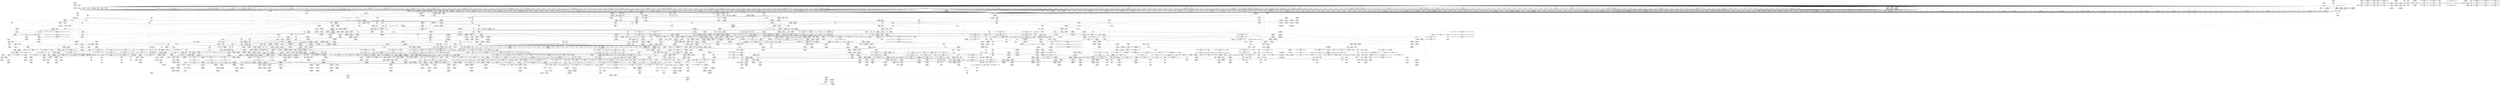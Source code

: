 digraph {
	CE0x46cd790 [shape=record,shape=Mrecord,label="{CE0x46cd790|task_sid:tmp5|security/selinux/hooks.c,208}"]
	CE0x46bd280 [shape=record,shape=Mrecord,label="{CE0x46bd280|i64*_getelementptr_inbounds_(_11_x_i64_,_11_x_i64_*___llvm_gcov_ctr127,_i64_0,_i64_10)|*Constant*}"]
	CE0x462b6e0 [shape=record,shape=Mrecord,label="{CE0x462b6e0|selinux_nlmsg_perm:sk|Function::selinux_nlmsg_perm&Arg::sk::|*SummSink*}"]
	CE0x46e5110 [shape=record,shape=Mrecord,label="{CE0x46e5110|_ret_void,_!dbg_!27735|include/linux/rcupdate.h,938|*SummSink*}"]
	CE0x46cf370 [shape=record,shape=Mrecord,label="{CE0x46cf370|task_sid:do.end6|*SummSource*}"]
	CE0x45c38e0 [shape=record,shape=Mrecord,label="{CE0x45c38e0|_call_void_mcount()_#3|*SummSink*}"]
	CE0x4653680 [shape=record,shape=Mrecord,label="{CE0x4653680|8:_%struct.sock*,_:_SCME_29,30_}"]
	CE0x45e1950 [shape=record,shape=Mrecord,label="{CE0x45e1950|720:_i32,_1216:_i8*,_:_CRE_570,571_}"]
	CE0x46b1aa0 [shape=record,shape=Mrecord,label="{CE0x46b1aa0|__rcu_read_unlock:entry|*SummSource*}"]
	CE0x4624710 [shape=record,shape=Mrecord,label="{CE0x4624710|sock_has_perm:tmp11|security/selinux/hooks.c,3970|*SummSource*}"]
	CE0x46df370 [shape=record,shape=Mrecord,label="{CE0x46df370|task_sid:tmp20|security/selinux/hooks.c,208|*SummSink*}"]
	CE0x47914a0 [shape=record,shape=Mrecord,label="{CE0x47914a0|__preempt_count_add:tmp3|*SummSink*}"]
	CE0x46d9460 [shape=record,shape=Mrecord,label="{CE0x46d9460|i64*_getelementptr_inbounds_(_2_x_i64_,_2_x_i64_*___llvm_gcov_ctr131,_i64_0,_i64_0)|*Constant*|*SummSink*}"]
	CE0x4652830 [shape=record,shape=Mrecord,label="{CE0x4652830|GLOBAL:current_task|Global_var:current_task|*SummSink*}"]
	CE0x46911f0 [shape=record,shape=Mrecord,label="{CE0x46911f0|sock_has_perm:task|Function::sock_has_perm&Arg::task::|*SummSource*}"]
	CE0x461ad90 [shape=record,shape=Mrecord,label="{CE0x461ad90|nlmsg_hdr:tmp1}"]
	CE0x45d1490 [shape=record,shape=Mrecord,label="{CE0x45d1490|selinux_nlmsg_perm:tobool|security/selinux/hooks.c,4724|*SummSource*}"]
	CE0x4607d60 [shape=record,shape=Mrecord,label="{CE0x4607d60|720:_i32,_1216:_i8*,_:_CRE_992,1000_|Function::selinux_netlink_send&Arg::sk::}"]
	CE0x4604c60 [shape=record,shape=Mrecord,label="{CE0x4604c60|720:_i32,_1216:_i8*,_:_CRE_864,865_}"]
	CE0x4696eb0 [shape=record,shape=Mrecord,label="{CE0x4696eb0|rcu_read_unlock:tmp18|include/linux/rcupdate.h,933|*SummSink*}"]
	CE0x460e790 [shape=record,shape=Mrecord,label="{CE0x460e790|i32_-22|*Constant*|*SummSource*}"]
	CE0x466efa0 [shape=record,shape=Mrecord,label="{CE0x466efa0|i64_8|*Constant*|*SummSink*}"]
	CE0x46a0e20 [shape=record,shape=Mrecord,label="{CE0x46a0e20|rcu_read_unlock:tmp10|include/linux/rcupdate.h,933|*SummSink*}"]
	CE0x3c94fe0 [shape=record,shape=Mrecord,label="{CE0x3c94fe0|720:_i32,_1216:_i8*,_:_CRE_19,20_|Function::selinux_netlink_send&Arg::sk::}"]
	CE0x460efc0 [shape=record,shape=Mrecord,label="{CE0x460efc0|i64_7|*Constant*}"]
	CE0x4605aa0 [shape=record,shape=Mrecord,label="{CE0x4605aa0|720:_i32,_1216:_i8*,_:_CRE_876,877_}"]
	CE0x45ec3a0 [shape=record,shape=Mrecord,label="{CE0x45ec3a0|GLOBAL:selinux_enforcing|Global_var:selinux_enforcing}"]
	CE0x4659e30 [shape=record,shape=Mrecord,label="{CE0x4659e30|task_sid:tmp3}"]
	CE0x45e3110 [shape=record,shape=Mrecord,label="{CE0x45e3110|720:_i32,_1216:_i8*,_:_CRE_590,591_}"]
	CE0x4655c10 [shape=record,shape=Mrecord,label="{CE0x4655c10|selinux_nlmsg_perm:tmp20|security/selinux/hooks.c,4725}"]
	CE0x46b9340 [shape=record,shape=Mrecord,label="{CE0x46b9340|i64*_getelementptr_inbounds_(_13_x_i64_,_13_x_i64_*___llvm_gcov_ctr126,_i64_0,_i64_1)|*Constant*}"]
	CE0x46e5e60 [shape=record,shape=Mrecord,label="{CE0x46e5e60|0:_i8,_:_GCMR_rcu_read_lock.__warned_internal_global_i8_0,_section_.data.unlikely_,_align_1:_elem_0:default:}"]
	CE0x4699370 [shape=record,shape=Mrecord,label="{CE0x4699370|_call_void_lockdep_rcu_suspicious(i8*_getelementptr_inbounds_(_25_x_i8_,_25_x_i8_*_.str45,_i32_0,_i32_0),_i32_934,_i8*_getelementptr_inbounds_(_44_x_i8_,_44_x_i8_*_.str47,_i32_0,_i32_0))_#10,_!dbg_!27726|include/linux/rcupdate.h,933}"]
	CE0x476f670 [shape=record,shape=Mrecord,label="{CE0x476f670|_call_void_mcount()_#3|*SummSink*}"]
	CE0x4643ff0 [shape=record,shape=Mrecord,label="{CE0x4643ff0|8:_%struct.sock*,_:_SCME_8,16_|*MultipleSource*|security/selinux/hooks.c, 3966|security/selinux/hooks.c,3966|security/selinux/hooks.c,3966}"]
	CE0x45c0a20 [shape=record,shape=Mrecord,label="{CE0x45c0a20|selinux_nlmsg_perm:tmp12|security/selinux/hooks.c,4723|*SummSource*}"]
	CE0x46312a0 [shape=record,shape=Mrecord,label="{CE0x46312a0|selinux_nlmsg_perm:lor.lhs.false|*SummSource*}"]
	CE0x4751e80 [shape=record,shape=Mrecord,label="{CE0x4751e80|i64*_getelementptr_inbounds_(_4_x_i64_,_4_x_i64_*___llvm_gcov_ctr130,_i64_0,_i64_3)|*Constant*}"]
	CE0x46b7220 [shape=record,shape=Mrecord,label="{CE0x46b7220|task_sid:tmp15|security/selinux/hooks.c,208}"]
	"CONST[source:0(mediator),value:2(dynamic)][purpose:{subject}][SnkIdx:0]"
	CE0x4655e40 [shape=record,shape=Mrecord,label="{CE0x4655e40|selinux_nlmsg_perm:tmp20|security/selinux/hooks.c,4725|*SummSource*}"]
	CE0x461ac70 [shape=record,shape=Mrecord,label="{CE0x461ac70|i32_255|*Constant*|*SummSink*}"]
	CE0x4696180 [shape=record,shape=Mrecord,label="{CE0x4696180|_call_void_mcount()_#3|*SummSink*}"]
	CE0x45de940 [shape=record,shape=Mrecord,label="{CE0x45de940|720:_i32,_1216:_i8*,_:_CRE_377,378_}"]
	CE0x4690aa0 [shape=record,shape=Mrecord,label="{CE0x4690aa0|GLOBAL:sock_has_perm|*Constant*|*SummSink*}"]
	CE0x45ca530 [shape=record,shape=Mrecord,label="{CE0x45ca530|720:_i32,_1216:_i8*,_:_CRE_198,199_}"]
	CE0x46b6760 [shape=record,shape=Mrecord,label="{CE0x46b6760|rcu_read_lock:call|include/linux/rcupdate.h,882|*SummSource*}"]
	CE0x4696110 [shape=record,shape=Mrecord,label="{CE0x4696110|_call_void_mcount()_#3|*SummSource*}"]
	CE0x4656c20 [shape=record,shape=Mrecord,label="{CE0x4656c20|i64*_getelementptr_inbounds_(_20_x_i64_,_20_x_i64_*___llvm_gcov_ctr325,_i64_0,_i64_0)|*Constant*|*SummSink*}"]
	CE0x4608de0 [shape=record,shape=Mrecord,label="{CE0x4608de0|720:_i32,_1216:_i8*,_:_CRE_1064,1072_|Function::selinux_netlink_send&Arg::sk::}"]
	CE0x468fbd0 [shape=record,shape=Mrecord,label="{CE0x468fbd0|get_current:entry|*SummSource*}"]
	CE0x46c6840 [shape=record,shape=Mrecord,label="{CE0x46c6840|rcu_read_lock:land.lhs.true}"]
	CE0x46431b0 [shape=record,shape=Mrecord,label="{CE0x46431b0|nlmsg_hdr:bb|*SummSink*}"]
	CE0x45fd0a0 [shape=record,shape=Mrecord,label="{CE0x45fd0a0|720:_i32,_1216:_i8*,_:_CRE_707,708_}"]
	CE0x4603370 [shape=record,shape=Mrecord,label="{CE0x4603370|720:_i32,_1216:_i8*,_:_CRE_843,844_}"]
	CE0x46d7bd0 [shape=record,shape=Mrecord,label="{CE0x46d7bd0|i64_3|*Constant*}"]
	CE0x46d9500 [shape=record,shape=Mrecord,label="{CE0x46d9500|cred_sid:tmp}"]
	CE0x45b9c30 [shape=record,shape=Mrecord,label="{CE0x45b9c30|720:_i32,_1216:_i8*,_:_CRE_328,336_|Function::selinux_netlink_send&Arg::sk::}"]
	CE0x45d6070 [shape=record,shape=Mrecord,label="{CE0x45d6070|720:_i32,_1216:_i8*,_:_CRE_72,73_}"]
	CE0x45c9900 [shape=record,shape=Mrecord,label="{CE0x45c9900|720:_i32,_1216:_i8*,_:_CRE_181,182_}"]
	CE0x45cf7e0 [shape=record,shape=Mrecord,label="{CE0x45cf7e0|720:_i32,_1216:_i8*,_:_CRE_468,472_|Function::selinux_netlink_send&Arg::sk::}"]
	CE0x46e1100 [shape=record,shape=Mrecord,label="{CE0x46e1100|i64*_getelementptr_inbounds_(_13_x_i64_,_13_x_i64_*___llvm_gcov_ctr126,_i64_0,_i64_11)|*Constant*|*SummSink*}"]
	CE0x46ba210 [shape=record,shape=Mrecord,label="{CE0x46ba210|i32_59|*Constant*}"]
	CE0x45fbda0 [shape=record,shape=Mrecord,label="{CE0x45fbda0|720:_i32,_1216:_i8*,_:_CRE_691,692_}"]
	CE0x46cc370 [shape=record,shape=Mrecord,label="{CE0x46cc370|sock_has_perm:tmp4|security/selinux/hooks.c,3966}"]
	CE0x46971e0 [shape=record,shape=Mrecord,label="{CE0x46971e0|rcu_lock_acquire:tmp4|include/linux/rcupdate.h,418|*SummSource*}"]
	CE0x45a86e0 [shape=record,shape=Mrecord,label="{CE0x45a86e0|720:_i32,_1216:_i8*,_:_CRE_231,232_}"]
	CE0x45bc770 [shape=record,shape=Mrecord,label="{CE0x45bc770|selinux_netlink_send:if.end|*SummSource*}"]
	CE0x462ec30 [shape=record,shape=Mrecord,label="{CE0x462ec30|selinux_nlmsg_perm:entry|*SummSource*}"]
	CE0x46b2090 [shape=record,shape=Mrecord,label="{CE0x46b2090|_ret_void,_!dbg_!27717|include/linux/rcupdate.h,245|*SummSource*}"]
	CE0x46e2e80 [shape=record,shape=Mrecord,label="{CE0x46e2e80|task_sid:call7|security/selinux/hooks.c,208|*SummSource*}"]
	CE0x46b9b60 [shape=record,shape=Mrecord,label="{CE0x46b9b60|rcu_read_lock:tmp|*SummSink*}"]
	CE0x476a810 [shape=record,shape=Mrecord,label="{CE0x476a810|__preempt_count_add:tmp2}"]
	CE0x46bd3f0 [shape=record,shape=Mrecord,label="{CE0x46bd3f0|rcu_read_lock:tmp21|include/linux/rcupdate.h,884|*SummSource*}"]
	CE0x460c3a0 [shape=record,shape=Mrecord,label="{CE0x460c3a0|720:_i32,_1216:_i8*,_:_CRE_1248,1256_|Function::selinux_netlink_send&Arg::sk::}"]
	CE0x46b82c0 [shape=record,shape=Mrecord,label="{CE0x46b82c0|task_sid:tmp4|*LoadInst*|security/selinux/hooks.c,208}"]
	CE0x4756dd0 [shape=record,shape=Mrecord,label="{CE0x4756dd0|i32_0|*Constant*}"]
	CE0x46c0620 [shape=record,shape=Mrecord,label="{CE0x46c0620|rcu_read_unlock:tobool1|include/linux/rcupdate.h,933|*SummSource*}"]
	CE0x4614500 [shape=record,shape=Mrecord,label="{CE0x4614500|i64_3|*Constant*|*SummSource*}"]
	CE0x45c4ff0 [shape=record,shape=Mrecord,label="{CE0x45c4ff0|720:_i32,_1216:_i8*,_:_CRE_29,30_}"]
	CE0x4613990 [shape=record,shape=Mrecord,label="{CE0x4613990|sock_has_perm:tmp20|security/selinux/hooks.c,3977}"]
	CE0x46054b0 [shape=record,shape=Mrecord,label="{CE0x46054b0|720:_i32,_1216:_i8*,_:_CRE_871,872_}"]
	CE0x4622160 [shape=record,shape=Mrecord,label="{CE0x4622160|selinux_netlink_send:tmp4|security/selinux/hooks.c,5070|*SummSource*}"]
	CE0x46042e0 [shape=record,shape=Mrecord,label="{CE0x46042e0|720:_i32,_1216:_i8*,_:_CRE_856,857_}"]
	CE0x460fa60 [shape=record,shape=Mrecord,label="{CE0x460fa60|selinux_nlmsg_perm:sclass6|security/selinux/hooks.c,4729}"]
	CE0x45c6d10 [shape=record,shape=Mrecord,label="{CE0x45c6d10|720:_i32,_1216:_i8*,_:_CRE_154,155_}"]
	CE0x4632660 [shape=record,shape=Mrecord,label="{CE0x4632660|i64_2|*Constant*}"]
	CE0x4694100 [shape=record,shape=Mrecord,label="{CE0x4694100|rcu_lock_acquire:tmp2|*SummSource*}"]
	CE0x45b9600 [shape=record,shape=Mrecord,label="{CE0x45b9600|720:_i32,_1216:_i8*,_:_CRE_352,353_}"]
	CE0x47519e0 [shape=record,shape=Mrecord,label="{CE0x47519e0|GLOBAL:lock_acquire|*Constant*|*SummSink*}"]
	CE0x45c6980 [shape=record,shape=Mrecord,label="{CE0x45c6980|720:_i32,_1216:_i8*,_:_CRE_151,152_}"]
	CE0x46e3490 [shape=record,shape=Mrecord,label="{CE0x46e3490|cred_sid:entry}"]
	CE0x46e4a70 [shape=record,shape=Mrecord,label="{CE0x46e4a70|rcu_read_unlock:entry|*SummSource*}"]
	CE0x46dfef0 [shape=record,shape=Mrecord,label="{CE0x46dfef0|i64*_getelementptr_inbounds_(_13_x_i64_,_13_x_i64_*___llvm_gcov_ctr126,_i64_0,_i64_10)|*Constant*|*SummSource*}"]
	CE0x4665b30 [shape=record,shape=Mrecord,label="{CE0x4665b30|task_sid:tmp2|*SummSink*}"]
	CE0x46c6c30 [shape=record,shape=Mrecord,label="{CE0x46c6c30|rcu_read_unlock:tmp9|include/linux/rcupdate.h,933|*SummSource*}"]
	CE0x4604a00 [shape=record,shape=Mrecord,label="{CE0x4604a00|720:_i32,_1216:_i8*,_:_CRE_862,863_}"]
	CE0x46ce220 [shape=record,shape=Mrecord,label="{CE0x46ce220|GLOBAL:rcu_read_lock|*Constant*}"]
	CE0x4755910 [shape=record,shape=Mrecord,label="{CE0x4755910|__rcu_read_unlock:tmp7|include/linux/rcupdate.h,245}"]
	CE0x45e35d0 [shape=record,shape=Mrecord,label="{CE0x45e35d0|720:_i32,_1216:_i8*,_:_CRE_594,595_}"]
	CE0x46cbb80 [shape=record,shape=Mrecord,label="{CE0x46cbb80|avc_has_perm:tsid|Function::avc_has_perm&Arg::tsid::|*SummSink*}"]
	CE0x45cf150 [shape=record,shape=Mrecord,label="{CE0x45cf150|720:_i32,_1216:_i8*,_:_CRE_452,456_|Function::selinux_netlink_send&Arg::sk::}"]
	"CONST[source:0(mediator),value:0(static)][purpose:{operation}][SnkIdx:3]"
	CE0x46326d0 [shape=record,shape=Mrecord,label="{CE0x46326d0|i64_2|*Constant*|*SummSource*}"]
	CE0x45fd300 [shape=record,shape=Mrecord,label="{CE0x45fd300|720:_i32,_1216:_i8*,_:_CRE_709,710_}"]
	CE0x45ebb50 [shape=record,shape=Mrecord,label="{CE0x45ebb50|selinux_nlmsg_perm:tmp8|security/selinux/hooks.c,4717|*SummSink*}"]
	CE0x46155a0 [shape=record,shape=Mrecord,label="{CE0x46155a0|cred_sid:sid|security/selinux/hooks.c,197|*SummSink*}"]
	CE0x4625a00 [shape=record,shape=Mrecord,label="{CE0x4625a00|selinux_netlink_send:tmp11|security/selinux/hooks.c,5074|*SummSource*}"]
	CE0x46c8a70 [shape=record,shape=Mrecord,label="{CE0x46c8a70|sock_has_perm:sid5|security/selinux/hooks.c,3976|*SummSource*}"]
	CE0x4690d20 [shape=record,shape=Mrecord,label="{CE0x4690d20|sock_has_perm:entry|*SummSource*}"]
	CE0x47598e0 [shape=record,shape=Mrecord,label="{CE0x47598e0|rcu_lock_release:tmp7}"]
	CE0x462cbe0 [shape=record,shape=Mrecord,label="{CE0x462cbe0|selinux_netlink_send:tmp9|security/selinux/hooks.c,5073}"]
	CE0x464a840 [shape=record,shape=Mrecord,label="{CE0x464a840|_call_void_rcu_lock_release(%struct.lockdep_map*_rcu_lock_map)_#10,_!dbg_!27733|include/linux/rcupdate.h,935|*SummSource*}"]
	CE0x4606650 [shape=record,shape=Mrecord,label="{CE0x4606650|720:_i32,_1216:_i8*,_:_CRE_900,904_|Function::selinux_netlink_send&Arg::sk::}"]
	CE0x462ea80 [shape=record,shape=Mrecord,label="{CE0x462ea80|GLOBAL:selinux_nlmsg_perm|*Constant*|*SummSink*}"]
	CE0x45c07d0 [shape=record,shape=Mrecord,label="{CE0x45c07d0|4:_i16,_:_CRE_12,16_|*MultipleSource*|security/selinux/hooks.c,4723|security/selinux/hooks.c,4721}"]
	CE0x45b7990 [shape=record,shape=Mrecord,label="{CE0x45b7990|selinux_netlink_send:entry}"]
	CE0x4665790 [shape=record,shape=Mrecord,label="{CE0x4665790|selinux_nlmsg_perm:tmp5|security/selinux/hooks.c,4717|*SummSource*}"]
	CE0x45bb9e0 [shape=record,shape=Mrecord,label="{CE0x45bb9e0|720:_i32,_1216:_i8*,_:_CRE_221,222_}"]
	CE0x4655310 [shape=record,shape=Mrecord,label="{CE0x4655310|selinux_nlmsg_perm:if.then17}"]
	CE0x46d9300 [shape=record,shape=Mrecord,label="{CE0x46d9300|i64*_getelementptr_inbounds_(_2_x_i64_,_2_x_i64_*___llvm_gcov_ctr131,_i64_0,_i64_0)|*Constant*|*SummSource*}"]
	CE0x464d860 [shape=record,shape=Mrecord,label="{CE0x464d860|sock_has_perm:if.then}"]
	CE0x46f80b0 [shape=record,shape=Mrecord,label="{CE0x46f80b0|i64_7|*Constant*}"]
	CE0x45daaf0 [shape=record,shape=Mrecord,label="{CE0x45daaf0|720:_i32,_1216:_i8*,_:_CRE_139,140_}"]
	CE0x4789e10 [shape=record,shape=Mrecord,label="{CE0x4789e10|__preempt_count_sub:tmp7|./arch/x86/include/asm/preempt.h,78}"]
	CE0x45d1d00 [shape=record,shape=Mrecord,label="{CE0x45d1d00|GLOBAL:cap_netlink_send|*Constant*}"]
	CE0x466f4a0 [shape=record,shape=Mrecord,label="{CE0x466f4a0|selinux_nlmsg_perm:tmp25|security/selinux/hooks.c,4730|*SummSource*}"]
	CE0x4771090 [shape=record,shape=Mrecord,label="{CE0x4771090|__preempt_count_sub:sub|./arch/x86/include/asm/preempt.h,77|*SummSource*}"]
	CE0x4641eb0 [shape=record,shape=Mrecord,label="{CE0x4641eb0|selinux_nlmsg_perm:err.3|*SummSink*}"]
	CE0x46c49c0 [shape=record,shape=Mrecord,label="{CE0x46c49c0|_ret_void,_!dbg_!27719|./arch/x86/include/asm/preempt.h,73|*SummSource*}"]
	CE0x46a1c00 [shape=record,shape=Mrecord,label="{CE0x46a1c00|rcu_read_unlock:tmp11|include/linux/rcupdate.h,933}"]
	CE0x46e37d0 [shape=record,shape=Mrecord,label="{CE0x46e37d0|cred_sid:cred|Function::cred_sid&Arg::cred::}"]
	CE0x468a4b0 [shape=record,shape=Mrecord,label="{CE0x468a4b0|selinux_nlmsg_perm:tmp38|security/selinux/hooks.c,4735|*SummSource*}"]
	CE0x45bdc50 [shape=record,shape=Mrecord,label="{CE0x45bdc50|720:_i32,_1216:_i8*,_:_CRE_258,259_}"]
	CE0x4600470 [shape=record,shape=Mrecord,label="{CE0x4600470|720:_i32,_1216:_i8*,_:_CRE_784,792_|Function::selinux_netlink_send&Arg::sk::}"]
	CE0x45e77f0 [shape=record,shape=Mrecord,label="{CE0x45e77f0|720:_i32,_1216:_i8*,_:_CRE_681,682_}"]
	CE0x461b130 [shape=record,shape=Mrecord,label="{CE0x461b130|selinux_nlmsg_perm:call|security/selinux/hooks.c,4721}"]
	CE0x4644580 [shape=record,shape=Mrecord,label="{CE0x4644580|rcu_read_unlock:if.end}"]
	CE0x46b5e00 [shape=record,shape=Mrecord,label="{CE0x46b5e00|rcu_read_lock:tmp6|include/linux/rcupdate.h,882|*SummSink*}"]
	CE0x45d0010 [shape=record,shape=Mrecord,label="{CE0x45d0010|720:_i32,_1216:_i8*,_:_CRE_496,512_|Function::selinux_netlink_send&Arg::sk::}"]
	CE0x4754e90 [shape=record,shape=Mrecord,label="{CE0x4754e90|__rcu_read_unlock:tmp|*SummSink*}"]
	CE0x479e0f0 [shape=record,shape=Mrecord,label="{CE0x479e0f0|i64*_getelementptr_inbounds_(_4_x_i64_,_4_x_i64_*___llvm_gcov_ctr129,_i64_0,_i64_2)|*Constant*}"]
	CE0x45e5ca0 [shape=record,shape=Mrecord,label="{CE0x45e5ca0|720:_i32,_1216:_i8*,_:_CRE_658,659_}"]
	CE0x45d6eb0 [shape=record,shape=Mrecord,label="{CE0x45d6eb0|i64_0|*Constant*}"]
	CE0x4691290 [shape=record,shape=Mrecord,label="{CE0x4691290|sock_has_perm:task|Function::sock_has_perm&Arg::task::|*SummSink*}"]
	CE0x45a85b0 [shape=record,shape=Mrecord,label="{CE0x45a85b0|720:_i32,_1216:_i8*,_:_CRE_230,231_}"]
	CE0x45e03f0 [shape=record,shape=Mrecord,label="{CE0x45e03f0|720:_i32,_1216:_i8*,_:_CRE_552,553_}"]
	CE0x4645d20 [shape=record,shape=Mrecord,label="{CE0x4645d20|GLOBAL:__llvm_gcov_ctr327|Global_var:__llvm_gcov_ctr327|*SummSource*}"]
	CE0x4654840 [shape=record,shape=Mrecord,label="{CE0x4654840|i32_16|*Constant*|*SummSource*}"]
	CE0x4768100 [shape=record,shape=Mrecord,label="{CE0x4768100|i64*_getelementptr_inbounds_(_4_x_i64_,_4_x_i64_*___llvm_gcov_ctr135,_i64_0,_i64_1)|*Constant*}"]
	CE0x45b9300 [shape=record,shape=Mrecord,label="{CE0x45b9300|720:_i32,_1216:_i8*,_:_CRE_264,272_|Function::selinux_netlink_send&Arg::sk::}"]
	CE0x46a5020 [shape=record,shape=Mrecord,label="{CE0x46a5020|rcu_read_unlock:do.body|*SummSource*}"]
	CE0x462b3b0 [shape=record,shape=Mrecord,label="{CE0x462b3b0|selinux_nlmsg_perm:sk|Function::selinux_nlmsg_perm&Arg::sk::}"]
	CE0x476c170 [shape=record,shape=Mrecord,label="{CE0x476c170|i64_ptrtoint_(i8*_blockaddress(_rcu_lock_release,_%__here)_to_i64)|*Constant*|*SummSink*}"]
	CE0x4624250 [shape=record,shape=Mrecord,label="{CE0x4624250|i64*_getelementptr_inbounds_(_6_x_i64_,_6_x_i64_*___llvm_gcov_ctr327,_i64_0,_i64_3)|*Constant*|*SummSink*}"]
	CE0x46a1470 [shape=record,shape=Mrecord,label="{CE0x46a1470|rcu_read_unlock:tmp13|include/linux/rcupdate.h,933}"]
	CE0x45b34b0 [shape=record,shape=Mrecord,label="{CE0x45b34b0|selinux_netlink_send:call|security/selinux/hooks.c,5069|*SummSink*}"]
	CE0x4605970 [shape=record,shape=Mrecord,label="{CE0x4605970|720:_i32,_1216:_i8*,_:_CRE_875,876_}"]
	CE0x4643760 [shape=record,shape=Mrecord,label="{CE0x4643760|__rcu_read_lock:tmp1|*SummSink*}"]
	CE0x46a1780 [shape=record,shape=Mrecord,label="{CE0x46a1780|rcu_lock_acquire:tmp5|include/linux/rcupdate.h,418|*SummSource*}"]
	CE0x47593e0 [shape=record,shape=Mrecord,label="{CE0x47593e0|__rcu_read_unlock:tmp4|include/linux/rcupdate.h,244}"]
	CE0x4604080 [shape=record,shape=Mrecord,label="{CE0x4604080|720:_i32,_1216:_i8*,_:_CRE_854,855_}"]
	CE0x4697500 [shape=record,shape=Mrecord,label="{CE0x4697500|rcu_read_unlock:tmp11|include/linux/rcupdate.h,933|*SummSink*}"]
	CE0x45e09e0 [shape=record,shape=Mrecord,label="{CE0x45e09e0|720:_i32,_1216:_i8*,_:_CRE_557,558_}"]
	CE0x475b780 [shape=record,shape=Mrecord,label="{CE0x475b780|i64*_getelementptr_inbounds_(_4_x_i64_,_4_x_i64_*___llvm_gcov_ctr133,_i64_0,_i64_2)|*Constant*|*SummSource*}"]
	CE0x462b9e0 [shape=record,shape=Mrecord,label="{CE0x462b9e0|selinux_netlink_send:tmp7|security/selinux/hooks.c,5071}"]
	CE0x46c7620 [shape=record,shape=Mrecord,label="{CE0x46c7620|task_sid:entry|*SummSink*}"]
	CE0x478b210 [shape=record,shape=Mrecord,label="{CE0x478b210|i64*_getelementptr_inbounds_(_4_x_i64_,_4_x_i64_*___llvm_gcov_ctr134,_i64_0,_i64_3)|*Constant*|*SummSource*}"]
	CE0x4786910 [shape=record,shape=Mrecord,label="{CE0x4786910|i64*_getelementptr_inbounds_(_4_x_i64_,_4_x_i64_*___llvm_gcov_ctr129,_i64_0,_i64_0)|*Constant*}"]
	CE0x468eac0 [shape=record,shape=Mrecord,label="{CE0x468eac0|selinux_nlmsg_perm:tmp45|security/selinux/hooks.c,4740|*SummSink*}"]
	CE0x4602c50 [shape=record,shape=Mrecord,label="{CE0x4602c50|720:_i32,_1216:_i8*,_:_CRE_837,838_}"]
	CE0x4609320 [shape=record,shape=Mrecord,label="{CE0x4609320|720:_i32,_1216:_i8*,_:_CRE_1080,1088_|Function::selinux_netlink_send&Arg::sk::}"]
	CE0x46c46d0 [shape=record,shape=Mrecord,label="{CE0x46c46d0|GLOBAL:rcu_read_unlock.__warned|Global_var:rcu_read_unlock.__warned}"]
	CE0x46a0210 [shape=record,shape=Mrecord,label="{CE0x46a0210|_call_void___preempt_count_add(i32_1)_#10,_!dbg_!27711|include/linux/rcupdate.h,239}"]
	CE0x4651fa0 [shape=record,shape=Mrecord,label="{CE0x4651fa0|get_current:tmp3|*SummSink*}"]
	CE0x45bed90 [shape=record,shape=Mrecord,label="{CE0x45bed90|720:_i32,_1216:_i8*,_:_CRE_164,165_}"]
	CE0x45c51f0 [shape=record,shape=Mrecord,label="{CE0x45c51f0|get_current:tmp1}"]
	CE0x46ca540 [shape=record,shape=Mrecord,label="{CE0x46ca540|sock_has_perm:call6|security/selinux/hooks.c,3976|*SummSink*}"]
	CE0x47715a0 [shape=record,shape=Mrecord,label="{CE0x47715a0|rcu_lock_release:bb}"]
	CE0x4654510 [shape=record,shape=Mrecord,label="{CE0x4654510|task_sid:tmp12|security/selinux/hooks.c,208|*SummSource*}"]
	CE0x46cba50 [shape=record,shape=Mrecord,label="{CE0x46cba50|avc_has_perm:tsid|Function::avc_has_perm&Arg::tsid::|*SummSource*}"]
	CE0x45fd430 [shape=record,shape=Mrecord,label="{CE0x45fd430|720:_i32,_1216:_i8*,_:_CRE_710,711_}"]
	CE0x45cedd0 [shape=record,shape=Mrecord,label="{CE0x45cedd0|720:_i32,_1216:_i8*,_:_CRE_440,448_|Function::selinux_netlink_send&Arg::sk::}"]
	CE0x45cd280 [shape=record,shape=Mrecord,label="{CE0x45cd280|720:_i32,_1216:_i8*,_:_CRE_405,406_}"]
	CE0x46389a0 [shape=record,shape=Mrecord,label="{CE0x46389a0|nlmsg_hdr:tmp3|*SummSink*}"]
	CE0x4649ab0 [shape=record,shape=Mrecord,label="{CE0x4649ab0|i64*_getelementptr_inbounds_(_11_x_i64_,_11_x_i64_*___llvm_gcov_ctr132,_i64_0,_i64_10)|*Constant*|*SummSource*}"]
	CE0x46ba8c0 [shape=record,shape=Mrecord,label="{CE0x46ba8c0|8:_%struct.sock*,_:_SCME_34,35_}"]
	CE0x45fe670 [shape=record,shape=Mrecord,label="{CE0x45fe670|i64*_getelementptr_inbounds_(_20_x_i64_,_20_x_i64_*___llvm_gcov_ctr325,_i64_0,_i64_12)|*Constant*|*SummSink*}"]
	CE0x46d8040 [shape=record,shape=Mrecord,label="{CE0x46d8040|task_sid:call3|security/selinux/hooks.c,208|*SummSink*}"]
	CE0x4664a10 [shape=record,shape=Mrecord,label="{CE0x4664a10|sock_has_perm:tmp2|*LoadInst*|security/selinux/hooks.c,3964|*SummSource*}"]
	CE0x46df6f0 [shape=record,shape=Mrecord,label="{CE0x46df6f0|task_sid:tmp21|security/selinux/hooks.c,208|*SummSink*}"]
	CE0x46f7320 [shape=record,shape=Mrecord,label="{CE0x46f7320|rcu_read_lock:tmp11|include/linux/rcupdate.h,882|*SummSource*}"]
	CE0x462ccf0 [shape=record,shape=Mrecord,label="{CE0x462ccf0|selinux_netlink_send:tmp9|security/selinux/hooks.c,5073|*SummSource*}"]
	CE0x4775f80 [shape=record,shape=Mrecord,label="{CE0x4775f80|i64*_getelementptr_inbounds_(_4_x_i64_,_4_x_i64_*___llvm_gcov_ctr134,_i64_0,_i64_1)|*Constant*}"]
	CE0x4694710 [shape=record,shape=Mrecord,label="{CE0x4694710|__rcu_read_lock:tmp3|*SummSink*}"]
	CE0x476ddc0 [shape=record,shape=Mrecord,label="{CE0x476ddc0|COLLAPSED:_GCMRE___llvm_gcov_ctr133_internal_global_4_x_i64_zeroinitializer:_elem_0:default:}"]
	CE0x45e7df0 [shape=record,shape=Mrecord,label="{CE0x45e7df0|nlmsg_hdr:entry|*SummSink*}"]
	CE0x45df430 [shape=record,shape=Mrecord,label="{CE0x45df430|720:_i32,_1216:_i8*,_:_CRE_131,132_}"]
	CE0x45a9520 [shape=record,shape=Mrecord,label="{CE0x45a9520|720:_i32,_1216:_i8*,_:_CRE_243,244_}"]
	CE0x45fbb40 [shape=record,shape=Mrecord,label="{CE0x45fbb40|720:_i32,_1216:_i8*,_:_CRE_689,690_}"]
	CE0x45df940 [shape=record,shape=Mrecord,label="{CE0x45df940|720:_i32,_1216:_i8*,_:_CRE_543,544_}"]
	CE0x45b7da0 [shape=record,shape=Mrecord,label="{CE0x45b7da0|selinux_netlink_send:if.end}"]
	CE0x46365c0 [shape=record,shape=Mrecord,label="{CE0x46365c0|selinux_nlmsg_perm:tobool9|security/selinux/hooks.c,4730}"]
	CE0x45bd260 [shape=record,shape=Mrecord,label="{CE0x45bd260|720:_i32,_1216:_i8*,_:_CRE_78,79_}"]
	CE0x4663960 [shape=record,shape=Mrecord,label="{CE0x4663960|get_current:tmp2|*SummSink*}"]
	CE0x4797940 [shape=record,shape=Mrecord,label="{CE0x4797940|__preempt_count_sub:tmp5|./arch/x86/include/asm/preempt.h,77|*SummSource*}"]
	CE0x474ffe0 [shape=record,shape=Mrecord,label="{CE0x474ffe0|rcu_lock_release:indirectgoto|*SummSink*}"]
	CE0x46f74a0 [shape=record,shape=Mrecord,label="{CE0x46f74a0|rcu_read_lock:tmp11|include/linux/rcupdate.h,882|*SummSink*}"]
	CE0x475bc10 [shape=record,shape=Mrecord,label="{CE0x475bc10|i64*_getelementptr_inbounds_(_4_x_i64_,_4_x_i64_*___llvm_gcov_ctr130,_i64_0,_i64_0)|*Constant*}"]
	CE0x46301a0 [shape=record,shape=Mrecord,label="{CE0x46301a0|selinux_netlink_send:retval.0|*SummSink*}"]
	CE0x46b9850 [shape=record,shape=Mrecord,label="{CE0x46b9850|8:_%struct.sock*,_:_SCME_37,38_}"]
	CE0x45dd0a0 [shape=record,shape=Mrecord,label="{CE0x45dd0a0|720:_i32,_1216:_i8*,_:_CRE_356,357_}"]
	CE0x476fcd0 [shape=record,shape=Mrecord,label="{CE0x476fcd0|__preempt_count_add:tmp6|./arch/x86/include/asm/preempt.h,73|*SummSink*}"]
	CE0x4761cc0 [shape=record,shape=Mrecord,label="{CE0x4761cc0|__preempt_count_sub:tmp4|./arch/x86/include/asm/preempt.h,77|*SummSource*}"]
	CE0x46b1940 [shape=record,shape=Mrecord,label="{CE0x46b1940|__rcu_read_unlock:entry}"]
	CE0x4619de0 [shape=record,shape=Mrecord,label="{CE0x4619de0|selinux_nlmsg_perm:tmp26|security/selinux/hooks.c,4730|*SummSink*}"]
	CE0x46ae7c0 [shape=record,shape=Mrecord,label="{CE0x46ae7c0|%struct.lockdep_map*_null|*Constant*|*SummSink*}"]
	CE0x476b6f0 [shape=record,shape=Mrecord,label="{CE0x476b6f0|GLOBAL:lock_release|*Constant*|*SummSource*}"]
	CE0x46b8b20 [shape=record,shape=Mrecord,label="{CE0x46b8b20|cred_sid:security|security/selinux/hooks.c,196|*SummSource*}"]
	CE0x4600e40 [shape=record,shape=Mrecord,label="{CE0x4600e40|720:_i32,_1216:_i8*,_:_CRE_811,812_}"]
	CE0x4605710 [shape=record,shape=Mrecord,label="{CE0x4605710|720:_i32,_1216:_i8*,_:_CRE_873,874_}"]
	CE0x466f750 [shape=record,shape=Mrecord,label="{CE0x466f750|selinux_nlmsg_perm:call10|security/selinux/hooks.c,4730|*SummSink*}"]
	CE0x4762280 [shape=record,shape=Mrecord,label="{CE0x4762280|__preempt_count_add:bb}"]
	CE0x45ba6e0 [shape=record,shape=Mrecord,label="{CE0x45ba6e0|720:_i32,_1216:_i8*,_:_CRE_205,206_}"]
	CE0x4636000 [shape=record,shape=Mrecord,label="{CE0x4636000|selinux_nlmsg_perm:tmp23|security/selinux/hooks.c,4730|*SummSink*}"]
	CE0x45de0f0 [shape=record,shape=Mrecord,label="{CE0x45de0f0|720:_i32,_1216:_i8*,_:_CRE_370,371_}"]
	CE0x45e3a90 [shape=record,shape=Mrecord,label="{CE0x45e3a90|720:_i32,_1216:_i8*,_:_CRE_598,599_}"]
	CE0x45d38e0 [shape=record,shape=Mrecord,label="{CE0x45d38e0|720:_i32,_1216:_i8*,_:_CRE_1,2_}"]
	CE0x45dd000 [shape=record,shape=Mrecord,label="{CE0x45dd000|720:_i32,_1216:_i8*,_:_CRE_355,356_}"]
	CE0x476f7c0 [shape=record,shape=Mrecord,label="{CE0x476f7c0|i64*_getelementptr_inbounds_(_4_x_i64_,_4_x_i64_*___llvm_gcov_ctr133,_i64_0,_i64_2)|*Constant*}"]
	CE0x46cf440 [shape=record,shape=Mrecord,label="{CE0x46cf440|task_sid:do.end6|*SummSink*}"]
	CE0x45e86c0 [shape=record,shape=Mrecord,label="{CE0x45e86c0|i64_11|*Constant*|*SummSink*}"]
	CE0x45b3e80 [shape=record,shape=Mrecord,label="{CE0x45b3e80|selinux_netlink_send:return|*SummSink*}"]
	CE0x46a4ce0 [shape=record,shape=Mrecord,label="{CE0x46a4ce0|rcu_read_unlock:bb|*SummSource*}"]
	CE0x4636f90 [shape=record,shape=Mrecord,label="{CE0x4636f90|i64_8|*Constant*|*SummSource*}"]
	CE0x45fc720 [shape=record,shape=Mrecord,label="{CE0x45fc720|720:_i32,_1216:_i8*,_:_CRE_699,700_}"]
	CE0x45e5910 [shape=record,shape=Mrecord,label="{CE0x45e5910|720:_i32,_1216:_i8*,_:_CRE_655,656_}"]
	CE0x45c8f80 [shape=record,shape=Mrecord,label="{CE0x45c8f80|720:_i32,_1216:_i8*,_:_CRE_173,174_}"]
	CE0x475e020 [shape=record,shape=Mrecord,label="{CE0x475e020|rcu_lock_acquire:tmp3|*SummSource*}"]
	CE0x46d99f0 [shape=record,shape=Mrecord,label="{CE0x46d99f0|rcu_read_lock:tmp4|include/linux/rcupdate.h,882}"]
	CE0x4637860 [shape=record,shape=Mrecord,label="{CE0x4637860|_call_void_mcount()_#3}"]
	CE0x475e460 [shape=record,shape=Mrecord,label="{CE0x475e460|rcu_lock_release:tmp3|*SummSource*}"]
	CE0x45fcd10 [shape=record,shape=Mrecord,label="{CE0x45fcd10|720:_i32,_1216:_i8*,_:_CRE_704,705_}"]
	CE0x4660920 [shape=record,shape=Mrecord,label="{CE0x4660920|i8*_getelementptr_inbounds_(_25_x_i8_,_25_x_i8_*_.str45,_i32_0,_i32_0)|*Constant*}"]
	CE0x4693270 [shape=record,shape=Mrecord,label="{CE0x4693270|__rcu_read_lock:tmp4|include/linux/rcupdate.h,239|*SummSource*}"]
	CE0x46c5ed0 [shape=record,shape=Mrecord,label="{CE0x46c5ed0|rcu_read_unlock:call3|include/linux/rcupdate.h,933|*SummSource*}"]
	CE0x45b9900 [shape=record,shape=Mrecord,label="{CE0x45b9900|720:_i32,_1216:_i8*,_:_CRE_312,316_|Function::selinux_netlink_send&Arg::sk::}"]
	CE0x47524c0 [shape=record,shape=Mrecord,label="{CE0x47524c0|rcu_lock_acquire:indirectgoto|*SummSource*}"]
	CE0x46102b0 [shape=record,shape=Mrecord,label="{CE0x46102b0|selinux_nlmsg_perm:conv7|security/selinux/hooks.c,4729|*SummSource*}"]
	CE0x4625040 [shape=record,shape=Mrecord,label="{CE0x4625040|i8*_getelementptr_inbounds_(_81_x_i8_,_81_x_i8_*_.str70,_i32_0,_i32_0)|*Constant*}"]
	CE0x4604410 [shape=record,shape=Mrecord,label="{CE0x4604410|720:_i32,_1216:_i8*,_:_CRE_857,858_}"]
	CE0x477e540 [shape=record,shape=Mrecord,label="{CE0x477e540|__preempt_count_sub:tmp2}"]
	CE0x45ecff0 [shape=record,shape=Mrecord,label="{CE0x45ecff0|selinux_nlmsg_perm:sclass|security/selinux/hooks.c,4723}"]
	CE0x4639860 [shape=record,shape=Mrecord,label="{CE0x4639860|selinux_nlmsg_perm:bf.lshr|security/selinux/hooks.c,4729}"]
	CE0x46cdae0 [shape=record,shape=Mrecord,label="{CE0x46cdae0|GLOBAL:__llvm_gcov_ctr127|Global_var:__llvm_gcov_ctr127}"]
	CE0x45a8ba0 [shape=record,shape=Mrecord,label="{CE0x45a8ba0|720:_i32,_1216:_i8*,_:_CRE_235,236_}"]
	CE0x45c7e50 [shape=record,shape=Mrecord,label="{CE0x45c7e50|selinux_nlmsg_perm:tmp14|security/selinux/hooks.c,4724}"]
	CE0x45e2b20 [shape=record,shape=Mrecord,label="{CE0x45e2b20|720:_i32,_1216:_i8*,_:_CRE_585,586_}"]
	CE0x4609860 [shape=record,shape=Mrecord,label="{CE0x4609860|720:_i32,_1216:_i8*,_:_CRE_1112,1128_|Function::selinux_netlink_send&Arg::sk::}"]
	CE0x46482e0 [shape=record,shape=Mrecord,label="{CE0x46482e0|sock_has_perm:tmp9|security/selinux/hooks.c,3969|*SummSink*}"]
	CE0x46880a0 [shape=record,shape=Mrecord,label="{CE0x46880a0|sock_has_perm:net3|security/selinux/hooks.c,3974}"]
	CE0x46f8fb0 [shape=record,shape=Mrecord,label="{CE0x46f8fb0|rcu_read_lock:tmp14|include/linux/rcupdate.h,882}"]
	CE0x4694d50 [shape=record,shape=Mrecord,label="{CE0x4694d50|__rcu_read_lock:tmp1|*SummSource*}"]
	CE0x45ce1f0 [shape=record,shape=Mrecord,label="{CE0x45ce1f0|720:_i32,_1216:_i8*,_:_CRE_418,419_}"]
	CE0x45c5660 [shape=record,shape=Mrecord,label="{CE0x45c5660|get_current:tmp1|*SummSink*}"]
	CE0x479dad0 [shape=record,shape=Mrecord,label="{CE0x479dad0|_call_void_asm_addl_$1,_%gs:$0_,_*m,ri,*m,_dirflag_,_fpsr_,_flags_(i32*___preempt_count,_i32_%val,_i32*___preempt_count)_#3,_!dbg_!27714,_!srcloc_!27717|./arch/x86/include/asm/preempt.h,72|*SummSink*}"]
	CE0x4606830 [shape=record,shape=Mrecord,label="{CE0x4606830|720:_i32,_1216:_i8*,_:_CRE_904,912_|Function::selinux_netlink_send&Arg::sk::}"]
	CE0x460a6d0 [shape=record,shape=Mrecord,label="{CE0x460a6d0|720:_i32,_1216:_i8*,_:_CRE_1158,1159_}"]
	CE0x45e5520 [shape=record,shape=Mrecord,label="{CE0x45e5520|720:_i32,_1216:_i8*,_:_CRE_651,652_}"]
	CE0x4644270 [shape=record,shape=Mrecord,label="{CE0x4644270|8:_%struct.sock*,_:_SCME_16,18_|*MultipleSource*|security/selinux/hooks.c, 3966|security/selinux/hooks.c,3966|security/selinux/hooks.c,3966}"]
	CE0x461e230 [shape=record,shape=Mrecord,label="{CE0x461e230|nlmsg_hdr:data|include/linux/netlink.h,15|*SummSource*}"]
	CE0x45bcc50 [shape=record,shape=Mrecord,label="{CE0x45bcc50|selinux_nlmsg_perm:len|security/selinux/hooks.c,4717}"]
	CE0x45cf990 [shape=record,shape=Mrecord,label="{CE0x45cf990|720:_i32,_1216:_i8*,_:_CRE_472,476_|Function::selinux_netlink_send&Arg::sk::}"]
	CE0x45bb3f0 [shape=record,shape=Mrecord,label="{CE0x45bb3f0|720:_i32,_1216:_i8*,_:_CRE_216,217_}"]
	CE0x45bdb20 [shape=record,shape=Mrecord,label="{CE0x45bdb20|720:_i32,_1216:_i8*,_:_CRE_257,258_}"]
	CE0x4601230 [shape=record,shape=Mrecord,label="{CE0x4601230|720:_i32,_1216:_i8*,_:_CRE_815,816_}"]
	CE0x4665620 [shape=record,shape=Mrecord,label="{CE0x4665620|selinux_nlmsg_perm:tmp5|security/selinux/hooks.c,4717|*SummSink*}"]
	CE0x464d3c0 [shape=record,shape=Mrecord,label="{CE0x464d3c0|cred_sid:tmp5|security/selinux/hooks.c,196}"]
	CE0x46b5f80 [shape=record,shape=Mrecord,label="{CE0x46b5f80|task_sid:tmp17|security/selinux/hooks.c,208|*SummSource*}"]
	CE0x478a280 [shape=record,shape=Mrecord,label="{CE0x478a280|__preempt_count_sub:tmp6|./arch/x86/include/asm/preempt.h,78}"]
	CE0x4636550 [shape=record,shape=Mrecord,label="{CE0x4636550|selinux_nlmsg_perm:tobool9|security/selinux/hooks.c,4730|*SummSource*}"]
	CE0x45c4840 [shape=record,shape=Mrecord,label="{CE0x45c4840|720:_i32,_1216:_i8*,_:_CRE_112,113_}"]
	CE0x4638f10 [shape=record,shape=Mrecord,label="{CE0x4638f10|selinux_nlmsg_perm:sk_protocol|security/selinux/hooks.c,4729}"]
	CE0x45ccdc0 [shape=record,shape=Mrecord,label="{CE0x45ccdc0|720:_i32,_1216:_i8*,_:_CRE_401,402_}"]
	CE0x46d17f0 [shape=record,shape=Mrecord,label="{CE0x46d17f0|task_sid:tmp16|security/selinux/hooks.c,208|*SummSource*}"]
	CE0x461f3b0 [shape=record,shape=Mrecord,label="{CE0x461f3b0|nlmsg_hdr:tmp4|*LoadInst*|include/linux/netlink.h,15|*SummSink*}"]
	CE0x46b7fd0 [shape=record,shape=Mrecord,label="{CE0x46b7fd0|i32_77|*Constant*|*SummSink*}"]
	CE0x461f490 [shape=record,shape=Mrecord,label="{CE0x461f490|nlmsg_hdr:tmp5|include/linux/netlink.h,15}"]
	CE0x4692b40 [shape=record,shape=Mrecord,label="{CE0x4692b40|i64*_getelementptr_inbounds_(_4_x_i64_,_4_x_i64_*___llvm_gcov_ctr130,_i64_0,_i64_2)|*Constant*|*SummSink*}"]
	CE0x46958e0 [shape=record,shape=Mrecord,label="{CE0x46958e0|0:_i8,_:_GCMR_rcu_read_unlock.__warned_internal_global_i8_0,_section_.data.unlikely_,_align_1:_elem_0:default:}"]
	CE0x45def30 [shape=record,shape=Mrecord,label="{CE0x45def30|720:_i32,_1216:_i8*,_:_CRE_382,383_}"]
	CE0x461e170 [shape=record,shape=Mrecord,label="{CE0x461e170|i32_41|*Constant*|*SummSink*}"]
	CE0x46fc900 [shape=record,shape=Mrecord,label="{CE0x46fc900|rcu_read_lock:tmp20|include/linux/rcupdate.h,882|*SummSink*}"]
	CE0x4600ee0 [shape=record,shape=Mrecord,label="{CE0x4600ee0|720:_i32,_1216:_i8*,_:_CRE_812,813_}"]
	CE0x46b9580 [shape=record,shape=Mrecord,label="{CE0x46b9580|task_sid:tmp1|*SummSink*}"]
	CE0x46b00a0 [shape=record,shape=Mrecord,label="{CE0x46b00a0|GLOBAL:rcu_lock_release|*Constant*}"]
	CE0x46521b0 [shape=record,shape=Mrecord,label="{CE0x46521b0|i32_59|*Constant*|*SummSource*}"]
	CE0x476bcd0 [shape=record,shape=Mrecord,label="{CE0x476bcd0|i64_ptrtoint_(i8*_blockaddress(_rcu_lock_release,_%__here)_to_i64)|*Constant*|*SummSource*}"]
	CE0x45bcd20 [shape=record,shape=Mrecord,label="{CE0x45bcd20|selinux_nlmsg_perm:len|security/selinux/hooks.c,4717|*SummSource*}"]
	CE0x4688f50 [shape=record,shape=Mrecord,label="{CE0x4688f50|selinux_nlmsg_perm:cmp15|security/selinux/hooks.c,4735|*SummSink*}"]
	CE0x46cb740 [shape=record,shape=Mrecord,label="{CE0x46cb740|avc_has_perm:ssid|Function::avc_has_perm&Arg::ssid::|*SummSource*}"]
	CE0x45c3390 [shape=record,shape=Mrecord,label="{CE0x45c3390|720:_i32,_1216:_i8*,_:_CRE_65,66_}"]
	CE0x476cd80 [shape=record,shape=Mrecord,label="{CE0x476cd80|__rcu_read_unlock:bb}"]
	CE0x46d7940 [shape=record,shape=Mrecord,label="{CE0x46d7940|rcu_read_lock:tobool|include/linux/rcupdate.h,882|*SummSource*}"]
	CE0x45bd130 [shape=record,shape=Mrecord,label="{CE0x45bd130|720:_i32,_1216:_i8*,_:_CRE_77,78_}"]
	CE0x460f8f0 [shape=record,shape=Mrecord,label="{CE0x460f8f0|selinux_nlmsg_perm:nlmsg_type5|security/selinux/hooks.c,4729|*SummSink*}"]
	CE0x4643140 [shape=record,shape=Mrecord,label="{CE0x4643140|nlmsg_hdr:bb|*SummSource*}"]
	CE0x4601820 [shape=record,shape=Mrecord,label="{CE0x4601820|720:_i32,_1216:_i8*,_:_CRE_820,821_}"]
	CE0x47560f0 [shape=record,shape=Mrecord,label="{CE0x47560f0|rcu_lock_release:indirectgoto}"]
	CE0x45d6e40 [shape=record,shape=Mrecord,label="{CE0x45d6e40|rcu_read_unlock:land.lhs.true}"]
	CE0x4698f80 [shape=record,shape=Mrecord,label="{CE0x4698f80|_ret_void,_!dbg_!27719|./arch/x86/include/asm/preempt.h,73}"]
	CE0x4623830 [shape=record,shape=Mrecord,label="{CE0x4623830|i64_6|*Constant*|*SummSink*}"]
	CE0x46c9830 [shape=record,shape=Mrecord,label="{CE0x46c9830|sock_has_perm:sclass|security/selinux/hooks.c,3976}"]
	CE0x45c30c0 [shape=record,shape=Mrecord,label="{CE0x45c30c0|720:_i32,_1216:_i8*,_:_CRE_75,76_}"]
	CE0x45b8c40 [shape=record,shape=Mrecord,label="{CE0x45b8c40|720:_i32,_1216:_i8*,_:_CRE_736,740_|Function::selinux_netlink_send&Arg::sk::}"]
	CE0x45e7c60 [shape=record,shape=Mrecord,label="{CE0x45e7c60|nlmsg_hdr:entry|*SummSource*}"]
	CE0x466c420 [shape=record,shape=Mrecord,label="{CE0x466c420|sock_has_perm:net|security/selinux/hooks.c, 3966|*SummSink*}"]
	CE0x45cd610 [shape=record,shape=Mrecord,label="{CE0x45cd610|720:_i32,_1216:_i8*,_:_CRE_408,409_}"]
	CE0x4699780 [shape=record,shape=Mrecord,label="{CE0x4699780|_call_void_lockdep_rcu_suspicious(i8*_getelementptr_inbounds_(_25_x_i8_,_25_x_i8_*_.str45,_i32_0,_i32_0),_i32_934,_i8*_getelementptr_inbounds_(_44_x_i8_,_44_x_i8_*_.str47,_i32_0,_i32_0))_#10,_!dbg_!27726|include/linux/rcupdate.h,933|*SummSink*}"]
	CE0x46c40d0 [shape=record,shape=Mrecord,label="{CE0x46c40d0|GLOBAL:rcu_read_lock.__warned|Global_var:rcu_read_lock.__warned|*SummSink*}"]
	CE0x4690360 [shape=record,shape=Mrecord,label="{CE0x4690360|selinux_nlmsg_perm:call21|security/selinux/hooks.c,4740}"]
	CE0x45ca8c0 [shape=record,shape=Mrecord,label="{CE0x45ca8c0|720:_i32,_1216:_i8*,_:_CRE_201,202_}"]
	CE0x46e2470 [shape=record,shape=Mrecord,label="{CE0x46e2470|task_sid:call7|security/selinux/hooks.c,208}"]
	CE0x46f6960 [shape=record,shape=Mrecord,label="{CE0x46f6960|rcu_read_lock:tmp9|include/linux/rcupdate.h,882|*SummSource*}"]
	CE0x460fe50 [shape=record,shape=Mrecord,label="{CE0x460fe50|selinux_nlmsg_perm:bf.lshr|security/selinux/hooks.c,4729|*SummSource*}"]
	CE0x46c2fa0 [shape=record,shape=Mrecord,label="{CE0x46c2fa0|rcu_lock_acquire:map|Function::rcu_lock_acquire&Arg::map::}"]
	CE0x47600c0 [shape=record,shape=Mrecord,label="{CE0x47600c0|__preempt_count_sub:tmp6|./arch/x86/include/asm/preempt.h,78|*SummSource*}"]
	CE0x45e4ee0 [shape=record,shape=Mrecord,label="{CE0x45e4ee0|720:_i32,_1216:_i8*,_:_CRE_640,644_|Function::selinux_netlink_send&Arg::sk::}"]
	CE0x46caa40 [shape=record,shape=Mrecord,label="{CE0x46caa40|i32_(i32,_i32,_i16,_i32,_%struct.common_audit_data*)*_bitcast_(i32_(i32,_i32,_i16,_i32,_%struct.common_audit_data.495*)*_avc_has_perm_to_i32_(i32,_i32,_i16,_i32,_%struct.common_audit_data*)*)|*Constant*|*SummSink*}"]
	CE0x4754cd0 [shape=record,shape=Mrecord,label="{CE0x4754cd0|__preempt_count_add:tmp7|./arch/x86/include/asm/preempt.h,73|*SummSink*}"]
	CE0x46535d0 [shape=record,shape=Mrecord,label="{CE0x46535d0|8:_%struct.sock*,_:_SCME_28,29_}"]
	CE0x46cbfc0 [shape=record,shape=Mrecord,label="{CE0x46cbfc0|avc_has_perm:tclass|Function::avc_has_perm&Arg::tclass::|*SummSink*}"]
	CE0x4611660 [shape=record,shape=Mrecord,label="{CE0x4611660|i32_9|*Constant*}"]
	CE0x45b8840 [shape=record,shape=Mrecord,label="{CE0x45b8840|720:_i32,_1216:_i8*,_:_CRE_728,732_|Function::selinux_netlink_send&Arg::sk::}"]
	CE0x4624f30 [shape=record,shape=Mrecord,label="{CE0x4624f30|GLOBAL:printk|*Constant*|*SummSink*}"]
	CE0x45a9c40 [shape=record,shape=Mrecord,label="{CE0x45a9c40|720:_i32,_1216:_i8*,_:_CRE_249,250_}"]
	CE0x46ca410 [shape=record,shape=Mrecord,label="{CE0x46ca410|sock_has_perm:call6|security/selinux/hooks.c,3976|*SummSource*}"]
	CE0x46e2110 [shape=record,shape=Mrecord,label="{CE0x46e2110|i64*_getelementptr_inbounds_(_13_x_i64_,_13_x_i64_*___llvm_gcov_ctr126,_i64_0,_i64_12)|*Constant*|*SummSource*}"]
	CE0x4632c70 [shape=record,shape=Mrecord,label="{CE0x4632c70|16:_i32,_24:_i16,_:_CRE_0,4_|*MultipleSource*|*LoadInst*|security/selinux/hooks.c,4715|security/selinux/hooks.c,4715|security/selinux/hooks.c,4723}"]
	CE0x46bce50 [shape=record,shape=Mrecord,label="{CE0x46bce50|rcu_read_lock:tmp21|include/linux/rcupdate.h,884}"]
	CE0x45fb550 [shape=record,shape=Mrecord,label="{CE0x45fb550|720:_i32,_1216:_i8*,_:_CRE_684,685_}"]
	CE0x4607bb0 [shape=record,shape=Mrecord,label="{CE0x4607bb0|720:_i32,_1216:_i8*,_:_CRE_984,992_|Function::selinux_netlink_send&Arg::sk::}"]
	CE0x4755bb0 [shape=record,shape=Mrecord,label="{CE0x4755bb0|__rcu_read_unlock:tmp7|include/linux/rcupdate.h,245|*SummSink*}"]
	CE0x46b60a0 [shape=record,shape=Mrecord,label="{CE0x46b60a0|i64*_getelementptr_inbounds_(_13_x_i64_,_13_x_i64_*___llvm_gcov_ctr126,_i64_0,_i64_8)|*Constant*|*SummSource*}"]
	CE0x45d7660 [shape=record,shape=Mrecord,label="{CE0x45d7660|720:_i32,_1216:_i8*,_:_CRE_146,147_}"]
	CE0x4755a40 [shape=record,shape=Mrecord,label="{CE0x4755a40|__rcu_read_unlock:tmp7|include/linux/rcupdate.h,245|*SummSource*}"]
	CE0x45caed0 [shape=record,shape=Mrecord,label="{CE0x45caed0|selinux_nlmsg_perm:nlmsg_type|security/selinux/hooks.c,4723|*SummSink*}"]
	CE0x4696b60 [shape=record,shape=Mrecord,label="{CE0x4696b60|rcu_read_unlock:tmp18|include/linux/rcupdate.h,933}"]
	CE0x4643460 [shape=record,shape=Mrecord,label="{CE0x4643460|i64*_getelementptr_inbounds_(_2_x_i64_,_2_x_i64_*___llvm_gcov_ctr326,_i64_0,_i64_0)|*Constant*|*SummSource*}"]
	CE0x46fb010 [shape=record,shape=Mrecord,label="{CE0x46fb010|i32_883|*Constant*|*SummSink*}"]
	CE0x4691d70 [shape=record,shape=Mrecord,label="{CE0x4691d70|_ret_i32_%retval.0,_!dbg_!27740|security/selinux/hooks.c,3977}"]
	CE0x45dd180 [shape=record,shape=Mrecord,label="{CE0x45dd180|720:_i32,_1216:_i8*,_:_CRE_357,358_}"]
	CE0x45be540 [shape=record,shape=Mrecord,label="{CE0x45be540|720:_i32,_1216:_i8*,_:_CRE_157,158_}"]
	CE0x45d7400 [shape=record,shape=Mrecord,label="{CE0x45d7400|720:_i32,_1216:_i8*,_:_CRE_144,145_}"]
	CE0x45cdf90 [shape=record,shape=Mrecord,label="{CE0x45cdf90|720:_i32,_1216:_i8*,_:_CRE_416,417_}"]
	CE0x46015c0 [shape=record,shape=Mrecord,label="{CE0x46015c0|720:_i32,_1216:_i8*,_:_CRE_818,819_}"]
	CE0x46c6990 [shape=record,shape=Mrecord,label="{CE0x46c6990|rcu_read_unlock:tobool1|include/linux/rcupdate.h,933|*SummSink*}"]
	CE0x45ca790 [shape=record,shape=Mrecord,label="{CE0x45ca790|720:_i32,_1216:_i8*,_:_CRE_200,201_}"]
	CE0x46c77f0 [shape=record,shape=Mrecord,label="{CE0x46c77f0|task_sid:task|Function::task_sid&Arg::task::|*SummSource*}"]
	CE0x466bce0 [shape=record,shape=Mrecord,label="{CE0x466bce0|selinux_nlmsg_perm:cmp15|security/selinux/hooks.c,4735}"]
	CE0x45c55d0 [shape=record,shape=Mrecord,label="{CE0x45c55d0|i64*_getelementptr_inbounds_(_6_x_i64_,_6_x_i64_*___llvm_gcov_ctr324,_i64_0,_i64_0)|*Constant*|*SummSink*}"]
	CE0x4620e60 [shape=record,shape=Mrecord,label="{CE0x4620e60|selinux_nlmsg_perm:tmp31|security/selinux/hooks.c,4730|*SummSource*}"]
	CE0x45d7790 [shape=record,shape=Mrecord,label="{CE0x45d7790|720:_i32,_1216:_i8*,_:_CRE_147,148_}"]
	CE0x4630bd0 [shape=record,shape=Mrecord,label="{CE0x4630bd0|selinux_nlmsg_perm:tmp1}"]
	CE0x45c3870 [shape=record,shape=Mrecord,label="{CE0x45c3870|_call_void_mcount()_#3|*SummSource*}"]
	CE0x46ca0a0 [shape=record,shape=Mrecord,label="{CE0x46ca0a0|sock_has_perm:tmp17|security/selinux/hooks.c,3976|*SummSink*}"]
	CE0x4789fd0 [shape=record,shape=Mrecord,label="{CE0x4789fd0|__preempt_count_sub:tmp7|./arch/x86/include/asm/preempt.h,78|*SummSource*}"]
	CE0x4688290 [shape=record,shape=Mrecord,label="{CE0x4688290|sock_has_perm:net3|security/selinux/hooks.c,3974|*SummSink*}"]
	CE0x45c90b0 [shape=record,shape=Mrecord,label="{CE0x45c90b0|720:_i32,_1216:_i8*,_:_CRE_174,175_}"]
	CE0x4639050 [shape=record,shape=Mrecord,label="{CE0x4639050|selinux_nlmsg_perm:sk_protocol|security/selinux/hooks.c,4729|*SummSink*}"]
	CE0x476c720 [shape=record,shape=Mrecord,label="{CE0x476c720|rcu_lock_release:tmp6}"]
	CE0x46b6a00 [shape=record,shape=Mrecord,label="{CE0x46b6a00|GLOBAL:__llvm_gcov_ctr126|Global_var:__llvm_gcov_ctr126|*SummSink*}"]
	CE0x46886e0 [shape=record,shape=Mrecord,label="{CE0x46886e0|sock_has_perm:tmp15|security/selinux/hooks.c,3974|*SummSink*}"]
	CE0x460b920 [shape=record,shape=Mrecord,label="{CE0x460b920|720:_i32,_1216:_i8*,_:_CRE_1212,1216_|Function::selinux_netlink_send&Arg::sk::}"]
	CE0x45c50f0 [shape=record,shape=Mrecord,label="{CE0x45c50f0|selinux_netlink_send:if.then|*SummSink*}"]
	CE0x466b1d0 [shape=record,shape=Mrecord,label="{CE0x466b1d0|selinux_nlmsg_perm:err.1|*SummSource*}"]
	CE0x46c20a0 [shape=record,shape=Mrecord,label="{CE0x46c20a0|rcu_read_lock:tmp5|include/linux/rcupdate.h,882|*SummSource*}"]
	CE0x4627d80 [shape=record,shape=Mrecord,label="{CE0x4627d80|selinux_netlink_send:tmp6|security/selinux/hooks.c,5071}"]
	CE0x46c52f0 [shape=record,shape=Mrecord,label="{CE0x46c52f0|rcu_read_unlock:tmp4|include/linux/rcupdate.h,933|*SummSink*}"]
	CE0x476e5b0 [shape=record,shape=Mrecord,label="{CE0x476e5b0|__rcu_read_unlock:tmp|*SummSource*}"]
	CE0x46246a0 [shape=record,shape=Mrecord,label="{CE0x46246a0|sock_has_perm:tmp11|security/selinux/hooks.c,3970}"]
	CE0x46af980 [shape=record,shape=Mrecord,label="{CE0x46af980|i8*_undef|*Constant*|*SummSource*}"]
	CE0x464dbb0 [shape=record,shape=Mrecord,label="{CE0x464dbb0|i64_2|*Constant*}"]
	CE0x460a120 [shape=record,shape=Mrecord,label="{CE0x460a120|720:_i32,_1216:_i8*,_:_CRE_1153,1154_}"]
	CE0x4697670 [shape=record,shape=Mrecord,label="{CE0x4697670|rcu_read_unlock:tmp12|include/linux/rcupdate.h,933}"]
	CE0x4647250 [shape=record,shape=Mrecord,label="{CE0x4647250|_call_void_rcu_lock_acquire(%struct.lockdep_map*_rcu_lock_map)_#10,_!dbg_!27711|include/linux/rcupdate.h,881|*SummSink*}"]
	CE0x45d8700 [shape=record,shape=Mrecord,label="{CE0x45d8700|720:_i32,_1216:_i8*,_:_CRE_95,96_}"]
	CE0x46cd5f0 [shape=record,shape=Mrecord,label="{CE0x46cd5f0|cred_sid:tmp6|security/selinux/hooks.c,197|*SummSource*}"]
	CE0x464d7d0 [shape=record,shape=Mrecord,label="{CE0x464d7d0|sock_has_perm:cleanup|*SummSink*}"]
	CE0x45d6f20 [shape=record,shape=Mrecord,label="{CE0x45d6f20|selinux_netlink_send:tmp2|security/selinux/hooks.c,5070}"]
	CE0x4606090 [shape=record,shape=Mrecord,label="{CE0x4606090|720:_i32,_1216:_i8*,_:_CRE_888,892_|Function::selinux_netlink_send&Arg::sk::}"]
	CE0x45e99c0 [shape=record,shape=Mrecord,label="{CE0x45e99c0|selinux_nlmsg_perm:tmp1|*SummSink*}"]
	CE0x45e7590 [shape=record,shape=Mrecord,label="{CE0x45e7590|720:_i32,_1216:_i8*,_:_CRE_679,680_}"]
	CE0x46906b0 [shape=record,shape=Mrecord,label="{CE0x46906b0|selinux_nlmsg_perm:call21|security/selinux/hooks.c,4740|*SummSink*}"]
	CE0x466e8c0 [shape=record,shape=Mrecord,label="{CE0x466e8c0|sock_has_perm:tmp1}"]
	CE0x46c9420 [shape=record,shape=Mrecord,label="{CE0x46c9420|sock_has_perm:tmp16|security/selinux/hooks.c,3976|*SummSource*}"]
	CE0x46c9b20 [shape=record,shape=Mrecord,label="{CE0x46c9b20|sock_has_perm:tmp17|security/selinux/hooks.c,3976}"]
	CE0x46ce7b0 [shape=record,shape=Mrecord,label="{CE0x46ce7b0|task_sid:tmp15|security/selinux/hooks.c,208|*SummSource*}"]
	CE0x4668e20 [shape=record,shape=Mrecord,label="{CE0x4668e20|selinux_nlmsg_perm:tmp6|security/selinux/hooks.c,4717|*SummSource*}"]
	CE0x45cb690 [shape=record,shape=Mrecord,label="{CE0x45cb690|4:_i16,_:_CRE_6,8_|*MultipleSource*|security/selinux/hooks.c,4723|security/selinux/hooks.c,4721}"]
	CE0x466cfb0 [shape=record,shape=Mrecord,label="{CE0x466cfb0|rcu_lock_acquire:entry}"]
	CE0x4653310 [shape=record,shape=Mrecord,label="{CE0x4653310|selinux_nlmsg_perm:if.end19|*SummSink*}"]
	CE0x46fcb90 [shape=record,shape=Mrecord,label="{CE0x46fcb90|rcu_read_lock:tmp17|include/linux/rcupdate.h,882|*SummSource*}"]
	CE0x46d3f30 [shape=record,shape=Mrecord,label="{CE0x46d3f30|rcu_read_lock:bb|*SummSource*}"]
	CE0x46d3fd0 [shape=record,shape=Mrecord,label="{CE0x46d3fd0|rcu_read_lock:bb|*SummSink*}"]
	CE0x4666a90 [shape=record,shape=Mrecord,label="{CE0x4666a90|selinux_nlmsg_perm:if.then4}"]
	CE0x46ba530 [shape=record,shape=Mrecord,label="{CE0x46ba530|i32_77|*Constant*}"]
	CE0x45cc570 [shape=record,shape=Mrecord,label="{CE0x45cc570|720:_i32,_1216:_i8*,_:_CRE_394,395_}"]
	CE0x46602f0 [shape=record,shape=Mrecord,label="{CE0x46602f0|_call_void_lockdep_rcu_suspicious(i8*_getelementptr_inbounds_(_25_x_i8_,_25_x_i8_*_.str45,_i32_0,_i32_0),_i32_883,_i8*_getelementptr_inbounds_(_42_x_i8_,_42_x_i8_*_.str46,_i32_0,_i32_0))_#10,_!dbg_!27728|include/linux/rcupdate.h,882|*SummSink*}"]
	CE0x45edca0 [shape=record,shape=Mrecord,label="{CE0x45edca0|i64_0|*Constant*|*SummSource*}"]
	CE0x4646d70 [shape=record,shape=Mrecord,label="{CE0x4646d70|task_sid:task|Function::task_sid&Arg::task::}"]
	CE0x46002c0 [shape=record,shape=Mrecord,label="{CE0x46002c0|720:_i32,_1216:_i8*,_:_CRE_776,784_|Function::selinux_netlink_send&Arg::sk::}"]
	CE0x45eac90 [shape=record,shape=Mrecord,label="{CE0x45eac90|GLOBAL:current_task|Global_var:current_task|*SummSource*}"]
	CE0x46e2210 [shape=record,shape=Mrecord,label="{CE0x46e2210|i64*_getelementptr_inbounds_(_13_x_i64_,_13_x_i64_*___llvm_gcov_ctr126,_i64_0,_i64_12)|*Constant*|*SummSink*}"]
	CE0x45ed120 [shape=record,shape=Mrecord,label="{CE0x45ed120|selinux_nlmsg_perm:sclass|security/selinux/hooks.c,4723|*SummSource*}"]
	CE0x46b4cf0 [shape=record,shape=Mrecord,label="{CE0x46b4cf0|rcu_read_lock:tmp2|*SummSink*}"]
	CE0x462c720 [shape=record,shape=Mrecord,label="{CE0x462c720|selinux_netlink_send:tmp8|security/selinux/hooks.c,5073}"]
	CE0x461ee80 [shape=record,shape=Mrecord,label="{CE0x461ee80|selinux_nlmsg_perm:tmp|*SummSource*}"]
	CE0x45ea0b0 [shape=record,shape=Mrecord,label="{CE0x45ea0b0|i64_0|*Constant*}"]
	CE0x46de8a0 [shape=record,shape=Mrecord,label="{CE0x46de8a0|i64*_getelementptr_inbounds_(_13_x_i64_,_13_x_i64_*___llvm_gcov_ctr126,_i64_0,_i64_9)|*Constant*}"]
	CE0x46b3730 [shape=record,shape=Mrecord,label="{CE0x46b3730|task_sid:tmp7|security/selinux/hooks.c,208}"]
	CE0x45d5bc0 [shape=record,shape=Mrecord,label="{CE0x45d5bc0|720:_i32,_1216:_i8*,_:_CRE_89,90_}"]
	CE0x468ccb0 [shape=record,shape=Mrecord,label="{CE0x468ccb0|selinux_nlmsg_perm:tmp42|security/selinux/hooks.c,4737|*SummSource*}"]
	CE0x4784020 [shape=record,shape=Mrecord,label="{CE0x4784020|_call_void_asm_addl_$1,_%gs:$0_,_*m,ri,*m,_dirflag_,_fpsr_,_flags_(i32*___preempt_count,_i32_%val,_i32*___preempt_count)_#3,_!dbg_!27714,_!srcloc_!27717|./arch/x86/include/asm/preempt.h,72|*SummSource*}"]
	CE0x4608fa0 [shape=record,shape=Mrecord,label="{CE0x4608fa0|720:_i32,_1216:_i8*,_:_CRE_1072,1076_|Function::selinux_netlink_send&Arg::sk::}"]
	CE0x45e0d70 [shape=record,shape=Mrecord,label="{CE0x45e0d70|720:_i32,_1216:_i8*,_:_CRE_560,561_}"]
	CE0x46b3fc0 [shape=record,shape=Mrecord,label="{CE0x46b3fc0|task_sid:tmp10|security/selinux/hooks.c,208|*SummSink*}"]
	CE0x4609f60 [shape=record,shape=Mrecord,label="{CE0x4609f60|720:_i32,_1216:_i8*,_:_CRE_1152,1153_}"]
	CE0x45b3440 [shape=record,shape=Mrecord,label="{CE0x45b3440|selinux_netlink_send:sk|Function::selinux_netlink_send&Arg::sk::}"]
	CE0x45ffc00 [shape=record,shape=Mrecord,label="{CE0x45ffc00|selinux_netlink_send:skb|Function::selinux_netlink_send&Arg::skb::|*SummSink*}"]
	CE0x46080c0 [shape=record,shape=Mrecord,label="{CE0x46080c0|720:_i32,_1216:_i8*,_:_CRE_1008,1016_|Function::selinux_netlink_send&Arg::sk::}"]
	CE0x4687890 [shape=record,shape=Mrecord,label="{CE0x4687890|sock_has_perm:net1|security/selinux/hooks.c,3973|*SummSink*}"]
	CE0x4689f20 [shape=record,shape=Mrecord,label="{CE0x4689f20|selinux_nlmsg_perm:tmp37|security/selinux/hooks.c,4735|*SummSource*}"]
	CE0x46fc780 [shape=record,shape=Mrecord,label="{CE0x46fc780|rcu_read_lock:tmp20|include/linux/rcupdate.h,882|*SummSource*}"]
	CE0x45eda90 [shape=record,shape=Mrecord,label="{CE0x45eda90|720:_i32,_1216:_i8*,_:_CRE_6,7_}"]
	CE0x46dd3e0 [shape=record,shape=Mrecord,label="{CE0x46dd3e0|GLOBAL:lockdep_rcu_suspicious|*Constant*|*SummSink*}"]
	CE0x475fa80 [shape=record,shape=Mrecord,label="{CE0x475fa80|__preempt_count_sub:tmp5|./arch/x86/include/asm/preempt.h,77|*SummSink*}"]
	CE0x45d0f90 [shape=record,shape=Mrecord,label="{CE0x45d0f90|GLOBAL:selinux_nlmsg_lookup|*Constant*|*SummSink*}"]
	CE0x45e6030 [shape=record,shape=Mrecord,label="{CE0x45e6030|720:_i32,_1216:_i8*,_:_CRE_661,662_}"]
	CE0x46f9b80 [shape=record,shape=Mrecord,label="{CE0x46f9b80|rcu_read_lock:tmp15|include/linux/rcupdate.h,882|*SummSink*}"]
	CE0x475b490 [shape=record,shape=Mrecord,label="{CE0x475b490|i64*_getelementptr_inbounds_(_4_x_i64_,_4_x_i64_*___llvm_gcov_ctr133,_i64_0,_i64_2)|*Constant*|*SummSink*}"]
	CE0x4659f60 [shape=record,shape=Mrecord,label="{CE0x4659f60|task_sid:tmp3|*SummSource*}"]
	CE0x478a130 [shape=record,shape=Mrecord,label="{CE0x478a130|__preempt_count_sub:tmp7|./arch/x86/include/asm/preempt.h,78|*SummSink*}"]
	CE0x46fae90 [shape=record,shape=Mrecord,label="{CE0x46fae90|i32_883|*Constant*|*SummSource*}"]
	CE0x4610bd0 [shape=record,shape=Mrecord,label="{CE0x4610bd0|i8*_getelementptr_inbounds_(_81_x_i8_,_81_x_i8_*_.str70,_i32_0,_i32_0)|*Constant*|*SummSink*}"]
	CE0x46462e0 [shape=record,shape=Mrecord,label="{CE0x46462e0|task_sid:do.end|*SummSource*}"]
	CE0x4770600 [shape=record,shape=Mrecord,label="{CE0x4770600|_call_void_lock_release(%struct.lockdep_map*_%map,_i32_1,_i64_ptrtoint_(i8*_blockaddress(_rcu_lock_release,_%__here)_to_i64))_#10,_!dbg_!27716|include/linux/rcupdate.h,423|*SummSource*}"]
	CE0x45e8f00 [shape=record,shape=Mrecord,label="{CE0x45e8f00|selinux_nlmsg_perm:tmp11|security/selinux/hooks.c,4723|*SummSink*}"]
	CE0x45aa100 [shape=record,shape=Mrecord,label="{CE0x45aa100|720:_i32,_1216:_i8*,_:_CRE_253,254_}"]
	CE0x4657380 [shape=record,shape=Mrecord,label="{CE0x4657380|selinux_nlmsg_perm:bb}"]
	CE0x4752450 [shape=record,shape=Mrecord,label="{CE0x4752450|rcu_lock_acquire:indirectgoto}"]
	CE0x46de400 [shape=record,shape=Mrecord,label="{CE0x46de400|i8*_getelementptr_inbounds_(_41_x_i8_,_41_x_i8_*_.str44,_i32_0,_i32_0)|*Constant*|*SummSink*}"]
	CE0x474ff70 [shape=record,shape=Mrecord,label="{CE0x474ff70|rcu_lock_release:indirectgoto|*SummSource*}"]
	CE0x4667450 [shape=record,shape=Mrecord,label="{CE0x4667450|GLOBAL:__llvm_gcov_ctr325|Global_var:__llvm_gcov_ctr325}"]
	CE0x45bf250 [shape=record,shape=Mrecord,label="{CE0x45bf250|720:_i32,_1216:_i8*,_:_CRE_168,169_}"]
	CE0x4668360 [shape=record,shape=Mrecord,label="{CE0x4668360|selinux_nlmsg_perm:sk_security|security/selinux/hooks.c,4715|*SummSink*}"]
	CE0x45ed420 [shape=record,shape=Mrecord,label="{CE0x45ed420|16:_i32,_24:_i16,_:_CRE_16,20_|*MultipleSource*|*LoadInst*|security/selinux/hooks.c,4715|security/selinux/hooks.c,4715|security/selinux/hooks.c,4723}"]
	CE0x45b5300 [shape=record,shape=Mrecord,label="{CE0x45b5300|720:_i32,_1216:_i8*,_:_CRE_114,115_}"]
	CE0x45d7ac0 [shape=record,shape=Mrecord,label="{CE0x45d7ac0|selinux_netlink_send:tmp3|security/selinux/hooks.c,5070}"]
	CE0x46bdfe0 [shape=record,shape=Mrecord,label="{CE0x46bdfe0|rcu_read_lock:tmp22|include/linux/rcupdate.h,884|*SummSink*}"]
	CE0x4759660 [shape=record,shape=Mrecord,label="{CE0x4759660|rcu_lock_release:tmp6|*SummSink*}"]
	CE0x461a750 [shape=record,shape=Mrecord,label="{CE0x461a750|selinux_nlmsg_perm:call10|security/selinux/hooks.c,4730|*SummSource*}"]
	CE0x46157e0 [shape=record,shape=Mrecord,label="{CE0x46157e0|sock_has_perm:tmp1|*SummSink*}"]
	CE0x45cd870 [shape=record,shape=Mrecord,label="{CE0x45cd870|720:_i32,_1216:_i8*,_:_CRE_410,411_}"]
	CE0x4695aa0 [shape=record,shape=Mrecord,label="{CE0x4695aa0|rcu_read_unlock:tmp8|include/linux/rcupdate.h,933|*SummSource*}"]
	CE0x45fe6e0 [shape=record,shape=Mrecord,label="{CE0x45fe6e0|selinux_nlmsg_perm:tmp32|security/selinux/hooks.c,4731|*SummSource*}"]
	CE0x4754b10 [shape=record,shape=Mrecord,label="{CE0x4754b10|__preempt_count_add:tmp7|./arch/x86/include/asm/preempt.h,73|*SummSource*}"]
	CE0x46df200 [shape=record,shape=Mrecord,label="{CE0x46df200|task_sid:tmp20|security/selinux/hooks.c,208|*SummSource*}"]
	CE0x4652c30 [shape=record,shape=Mrecord,label="{CE0x4652c30|i32_1|*Constant*}"]
	CE0x45be410 [shape=record,shape=Mrecord,label="{CE0x45be410|720:_i32,_1216:_i8*,_:_CRE_156,157_}"]
	CE0x46d5470 [shape=record,shape=Mrecord,label="{CE0x46d5470|i64_1|*Constant*}"]
	CE0x468af30 [shape=record,shape=Mrecord,label="{CE0x468af30|i64*_getelementptr_inbounds_(_20_x_i64_,_20_x_i64_*___llvm_gcov_ctr325,_i64_0,_i64_16)|*Constant*}"]
	CE0x460d820 [shape=record,shape=Mrecord,label="{CE0x460d820|selinux_nlmsg_perm:sclass6|security/selinux/hooks.c,4729|*SummSource*}"]
	CE0x4689eb0 [shape=record,shape=Mrecord,label="{CE0x4689eb0|selinux_nlmsg_perm:tmp37|security/selinux/hooks.c,4735}"]
	CE0x4657460 [shape=record,shape=Mrecord,label="{CE0x4657460|selinux_nlmsg_perm:bb|*SummSource*}"]
	CE0x46b3c80 [shape=record,shape=Mrecord,label="{CE0x46b3c80|rcu_read_lock:tobool|include/linux/rcupdate.h,882}"]
	CE0x45ba0c0 [shape=record,shape=Mrecord,label="{CE0x45ba0c0|720:_i32,_1216:_i8*,_:_CRE_384,385_}"]
	CE0x4644bb0 [shape=record,shape=Mrecord,label="{CE0x4644bb0|task_sid:real_cred|security/selinux/hooks.c,208}"]
	CE0x46fb730 [shape=record,shape=Mrecord,label="{CE0x46fb730|i8*_getelementptr_inbounds_(_42_x_i8_,_42_x_i8_*_.str46,_i32_0,_i32_0)|*Constant*|*SummSource*}"]
	CE0x45c7060 [shape=record,shape=Mrecord,label="{CE0x45c7060|720:_i32,_1216:_i8*,_:_CRE_126,127_}"]
	CE0x460d740 [shape=record,shape=Mrecord,label="{CE0x460d740|selinux_nlmsg_perm:conv|security/selinux/hooks.c,4729|*SummSink*}"]
	CE0x46f8c90 [shape=record,shape=Mrecord,label="{CE0x46f8c90|rcu_read_unlock:tmp17|include/linux/rcupdate.h,933}"]
	CE0x46d50d0 [shape=record,shape=Mrecord,label="{CE0x46d50d0|cred_sid:tmp1|*SummSource*}"]
	CE0x46fd260 [shape=record,shape=Mrecord,label="{CE0x46fd260|rcu_read_lock:tmp18|include/linux/rcupdate.h,882|*SummSink*}"]
	CE0x4668700 [shape=record,shape=Mrecord,label="{CE0x4668700|i64_56|*Constant*|*SummSource*}"]
	CE0x45bb060 [shape=record,shape=Mrecord,label="{CE0x45bb060|720:_i32,_1216:_i8*,_:_CRE_213,214_}"]
	CE0x476e3e0 [shape=record,shape=Mrecord,label="{CE0x476e3e0|__rcu_read_lock:tmp3|*SummSource*}"]
	CE0x46d2e70 [shape=record,shape=Mrecord,label="{CE0x46d2e70|_ret_void,_!dbg_!27717|include/linux/rcupdate.h,240}"]
	CE0x46d7fd0 [shape=record,shape=Mrecord,label="{CE0x46d7fd0|task_sid:call3|security/selinux/hooks.c,208|*SummSource*}"]
	CE0x4687c60 [shape=record,shape=Mrecord,label="{CE0x4687c60|sock_has_perm:u2|security/selinux/hooks.c,3974|*SummSource*}"]
	CE0x4631e00 [shape=record,shape=Mrecord,label="{CE0x4631e00|selinux_nlmsg_perm:tmp10|security/selinux/hooks.c,4718|*SummSink*}"]
	CE0x46d8a40 [shape=record,shape=Mrecord,label="{CE0x46d8a40|_call_void___rcu_read_lock()_#10,_!dbg_!27710|include/linux/rcupdate.h,879|*SummSink*}"]
	CE0x45bf8b0 [shape=record,shape=Mrecord,label="{CE0x45bf8b0|720:_i32,_1216:_i8*,_:_CRE_82,83_}"]
	CE0x45bb520 [shape=record,shape=Mrecord,label="{CE0x45bb520|720:_i32,_1216:_i8*,_:_CRE_217,218_}"]
	CE0x45fc130 [shape=record,shape=Mrecord,label="{CE0x45fc130|720:_i32,_1216:_i8*,_:_CRE_694,695_}"]
	CE0x45cc310 [shape=record,shape=Mrecord,label="{CE0x45cc310|720:_i32,_1216:_i8*,_:_CRE_392,393_}"]
	CE0x466a370 [shape=record,shape=Mrecord,label="{CE0x466a370|selinux_nlmsg_perm:tmp34|security/selinux/hooks.c,4732|*SummSource*}"]
	CE0x469e410 [shape=record,shape=Mrecord,label="{CE0x469e410|rcu_read_unlock:if.end|*SummSink*}"]
	CE0x45e1f40 [shape=record,shape=Mrecord,label="{CE0x45e1f40|720:_i32,_1216:_i8*,_:_CRE_575,576_}"]
	CE0x45e4410 [shape=record,shape=Mrecord,label="{CE0x45e4410|720:_i32,_1216:_i8*,_:_CRE_606,607_}"]
	CE0x4695e90 [shape=record,shape=Mrecord,label="{CE0x4695e90|__rcu_read_lock:tmp5|include/linux/rcupdate.h,239|*SummSource*}"]
	CE0x45fec50 [shape=record,shape=Mrecord,label="{CE0x45fec50|selinux_nlmsg_perm:tmp33|security/selinux/hooks.c,4731|*SummSource*}"]
	CE0x45e5b70 [shape=record,shape=Mrecord,label="{CE0x45e5b70|720:_i32,_1216:_i8*,_:_CRE_657,658_}"]
	CE0x4697ef0 [shape=record,shape=Mrecord,label="{CE0x4697ef0|__rcu_read_lock:tmp|*SummSink*}"]
	CE0x46d3960 [shape=record,shape=Mrecord,label="{CE0x46d3960|__preempt_count_add:entry}"]
	CE0x4625390 [shape=record,shape=Mrecord,label="{CE0x4625390|selinux_netlink_send:tmp10|security/selinux/hooks.c,5074|*SummSource*}"]
	CE0x4664b40 [shape=record,shape=Mrecord,label="{CE0x4664b40|sock_has_perm:tmp3|security/selinux/hooks.c,3964}"]
	CE0x462f910 [shape=record,shape=Mrecord,label="{CE0x462f910|selinux_nlmsg_perm:skb|Function::selinux_nlmsg_perm&Arg::skb::|*SummSink*}"]
	CE0x4602fe0 [shape=record,shape=Mrecord,label="{CE0x4602fe0|720:_i32,_1216:_i8*,_:_CRE_840,841_}"]
	CE0x46b0b20 [shape=record,shape=Mrecord,label="{CE0x46b0b20|rcu_lock_release:map|Function::rcu_lock_release&Arg::map::|*SummSink*}"]
	CE0x477e420 [shape=record,shape=Mrecord,label="{CE0x477e420|__preempt_count_sub:do.body|*SummSink*}"]
	CE0x45ce7e0 [shape=record,shape=Mrecord,label="{CE0x45ce7e0|720:_i32,_1216:_i8*,_:_CRE_423,424_}"]
	CE0x468c990 [shape=record,shape=Mrecord,label="{CE0x468c990|selinux_nlmsg_perm:tmp42|security/selinux/hooks.c,4737}"]
	CE0x45e2fe0 [shape=record,shape=Mrecord,label="{CE0x45e2fe0|720:_i32,_1216:_i8*,_:_CRE_589,590_}"]
	CE0x46b5ff0 [shape=record,shape=Mrecord,label="{CE0x46b5ff0|task_sid:tmp17|security/selinux/hooks.c,208|*SummSink*}"]
	CE0x466a1d0 [shape=record,shape=Mrecord,label="{CE0x466a1d0|i64*_getelementptr_inbounds_(_11_x_i64_,_11_x_i64_*___llvm_gcov_ctr127,_i64_0,_i64_1)|*Constant*|*SummSink*}"]
	CE0x45ecad0 [shape=record,shape=Mrecord,label="{CE0x45ecad0|selinux_nlmsg_perm:cmp|security/selinux/hooks.c,4717|*SummSource*}"]
	CE0x4752760 [shape=record,shape=Mrecord,label="{CE0x4752760|rcu_lock_acquire:bb}"]
	CE0x47623f0 [shape=record,shape=Mrecord,label="{CE0x47623f0|__preempt_count_add:bb|*SummSource*}"]
	CE0x475d8a0 [shape=record,shape=Mrecord,label="{CE0x475d8a0|__preempt_count_sub:val|Function::__preempt_count_sub&Arg::val::|*SummSink*}"]
	CE0x46dc6c0 [shape=record,shape=Mrecord,label="{CE0x46dc6c0|_call_void_lockdep_rcu_suspicious(i8*_getelementptr_inbounds_(_25_x_i8_,_25_x_i8_*_.str3,_i32_0,_i32_0),_i32_208,_i8*_getelementptr_inbounds_(_41_x_i8_,_41_x_i8_*_.str44,_i32_0,_i32_0))_#10,_!dbg_!27732|security/selinux/hooks.c,208}"]
	CE0x46d8730 [shape=record,shape=Mrecord,label="{CE0x46d8730|task_sid:tmp14|security/selinux/hooks.c,208}"]
	CE0x466a600 [shape=record,shape=Mrecord,label="{CE0x466a600|selinux_nlmsg_perm:tmp35|security/selinux/hooks.c,4732}"]
	CE0x468be10 [shape=record,shape=Mrecord,label="{CE0x468be10|selinux_nlmsg_perm:tmp41|security/selinux/hooks.c,4736|*SummSink*}"]
	CE0x46b6ba0 [shape=record,shape=Mrecord,label="{CE0x46b6ba0|GLOBAL:__llvm_gcov_ctr126|Global_var:__llvm_gcov_ctr126|*SummSource*}"]
	CE0x46fc450 [shape=record,shape=Mrecord,label="{CE0x46fc450|rcu_read_lock:tmp19|include/linux/rcupdate.h,882|*SummSink*}"]
	CE0x46a5c40 [shape=record,shape=Mrecord,label="{CE0x46a5c40|rcu_read_unlock:tmp}"]
	CE0x45e08b0 [shape=record,shape=Mrecord,label="{CE0x45e08b0|720:_i32,_1216:_i8*,_:_CRE_556,557_}"]
	CE0x4780e60 [shape=record,shape=Mrecord,label="{CE0x4780e60|__preempt_count_sub:do.end|*SummSink*}"]
	CE0x4650470 [shape=record,shape=Mrecord,label="{CE0x4650470|sock_has_perm:cmp|security/selinux/hooks.c,3969|*SummSink*}"]
	CE0x4610f50 [shape=record,shape=Mrecord,label="{CE0x4610f50|VOIDTB_TE_array:_GCE_.str70_private_unnamed_addr_constant_81_x_i8_c_014SELinux:_unrecognized_netlink_message:_protocol_%hu_nlmsg_type_%hu_sclass_%hu_0A_00_,_align_1:_elem_0:default:}"]
	CE0x4650e00 [shape=record,shape=Mrecord,label="{CE0x4650e00|rcu_read_lock:entry|*SummSource*}"]
	CE0x466e7a0 [shape=record,shape=Mrecord,label="{CE0x466e7a0|rcu_lock_acquire:entry|*SummSink*}"]
	CE0x4785620 [shape=record,shape=Mrecord,label="{CE0x4785620|__rcu_read_unlock:tmp4|include/linux/rcupdate.h,244|*SummSource*}"]
	CE0x46b4430 [shape=record,shape=Mrecord,label="{CE0x46b4430|_call_void_mcount()_#3|*SummSource*}"]
	CE0x462b7f0 [shape=record,shape=Mrecord,label="{CE0x462b7f0|_ret_i32_%err.3,_!dbg_!27764|security/selinux/hooks.c,4742}"]
	CE0x46b6d40 [shape=record,shape=Mrecord,label="{CE0x46b6d40|task_sid:tmp6|security/selinux/hooks.c,208|*SummSink*}"]
	CE0x46ddd10 [shape=record,shape=Mrecord,label="{CE0x46ddd10|i32_208|*Constant*|*SummSink*}"]
	CE0x4785840 [shape=record,shape=Mrecord,label="{CE0x4785840|__rcu_read_unlock:tmp4|include/linux/rcupdate.h,244|*SummSink*}"]
	CE0x4667ad0 [shape=record,shape=Mrecord,label="{CE0x4667ad0|selinux_nlmsg_perm:bb|*SummSink*}"]
	CE0x45d7de0 [shape=record,shape=Mrecord,label="{CE0x45d7de0|selinux_netlink_send:tmp4|security/selinux/hooks.c,5070}"]
	CE0x4643ce0 [shape=record,shape=Mrecord,label="{CE0x4643ce0|task_sid:tobool1|security/selinux/hooks.c,208|*SummSource*}"]
	CE0x466f140 [shape=record,shape=Mrecord,label="{CE0x466f140|selinux_nlmsg_perm:tmp24|security/selinux/hooks.c,4730}"]
	CE0x46d4f60 [shape=record,shape=Mrecord,label="{CE0x46d4f60|task_sid:tmp9|security/selinux/hooks.c,208|*SummSink*}"]
	CE0x46faa40 [shape=record,shape=Mrecord,label="{CE0x46faa40|_call_void_lockdep_rcu_suspicious(i8*_getelementptr_inbounds_(_25_x_i8_,_25_x_i8_*_.str45,_i32_0,_i32_0),_i32_883,_i8*_getelementptr_inbounds_(_42_x_i8_,_42_x_i8_*_.str46,_i32_0,_i32_0))_#10,_!dbg_!27728|include/linux/rcupdate.h,882}"]
	CE0x4614730 [shape=record,shape=Mrecord,label="{CE0x4614730|rcu_read_lock:call|include/linux/rcupdate.h,882}"]
	CE0x4645ec0 [shape=record,shape=Mrecord,label="{CE0x4645ec0|sock_has_perm:tmp8|security/selinux/hooks.c,3969|*SummSink*}"]
	CE0x45ecdf0 [shape=record,shape=Mrecord,label="{CE0x45ecdf0|get_current:bb|*SummSink*}"]
	CE0x45b8250 [shape=record,shape=Mrecord,label="{CE0x45b8250|720:_i32,_1216:_i8*,_:_CRE_717,718_}"]
	CE0x476fc60 [shape=record,shape=Mrecord,label="{CE0x476fc60|__preempt_count_add:tmp6|./arch/x86/include/asm/preempt.h,73|*SummSource*}"]
	CE0x46fa020 [shape=record,shape=Mrecord,label="{CE0x46fa020|rcu_read_lock:tmp16|include/linux/rcupdate.h,882|*SummSink*}"]
	CE0x469c5b0 [shape=record,shape=Mrecord,label="{CE0x469c5b0|__rcu_read_lock:do.body|*SummSource*}"]
	CE0x4663470 [shape=record,shape=Mrecord,label="{CE0x4663470|selinux_nlmsg_perm:tmp8|security/selinux/hooks.c,4717|*SummSource*}"]
	CE0x45fd8f0 [shape=record,shape=Mrecord,label="{CE0x45fd8f0|720:_i32,_1216:_i8*,_:_CRE_714,715_}"]
	CE0x45b5640 [shape=record,shape=Mrecord,label="{CE0x45b5640|720:_i32,_1216:_i8*,_:_CRE_118,119_}"]
	CE0x46505e0 [shape=record,shape=Mrecord,label="{CE0x46505e0|i64_2|*Constant*}"]
	CE0x45cd150 [shape=record,shape=Mrecord,label="{CE0x45cd150|720:_i32,_1216:_i8*,_:_CRE_404,405_}"]
	CE0x45e76c0 [shape=record,shape=Mrecord,label="{CE0x45e76c0|720:_i32,_1216:_i8*,_:_CRE_680,681_}"]
	CE0x465b060 [shape=record,shape=Mrecord,label="{CE0x465b060|i64*_getelementptr_inbounds_(_2_x_i64_,_2_x_i64_*___llvm_gcov_ctr98,_i64_0,_i64_0)|*Constant*|*SummSource*}"]
	CE0x468e500 [shape=record,shape=Mrecord,label="{CE0x468e500|GLOBAL:get_current|*Constant*}"]
	CE0x466a4e0 [shape=record,shape=Mrecord,label="{CE0x466a4e0|selinux_nlmsg_perm:err.1}"]
	CE0x45cbe50 [shape=record,shape=Mrecord,label="{CE0x45cbe50|720:_i32,_1216:_i8*,_:_CRE_388,389_}"]
	CE0x46029f0 [shape=record,shape=Mrecord,label="{CE0x46029f0|720:_i32,_1216:_i8*,_:_CRE_835,836_}"]
	CE0x45fc390 [shape=record,shape=Mrecord,label="{CE0x45fc390|720:_i32,_1216:_i8*,_:_CRE_696,697_}"]
	CE0x4622770 [shape=record,shape=Mrecord,label="{CE0x4622770|selinux_netlink_send:tmp5|security/selinux/hooks.c,5070|*SummSink*}"]
	CE0x464c680 [shape=record,shape=Mrecord,label="{CE0x464c680|sock_has_perm:type|security/selinux/hooks.c,3972|*SummSink*}"]
	CE0x4605250 [shape=record,shape=Mrecord,label="{CE0x4605250|720:_i32,_1216:_i8*,_:_CRE_869,870_}"]
	CE0x464b830 [shape=record,shape=Mrecord,label="{CE0x464b830|sock_has_perm:tmp13|security/selinux/hooks.c,3972|*SummSource*}"]
	CE0x46c6450 [shape=record,shape=Mrecord,label="{CE0x46c6450|i64_5|*Constant*}"]
	CE0x45bec60 [shape=record,shape=Mrecord,label="{CE0x45bec60|720:_i32,_1216:_i8*,_:_CRE_163,164_}"]
	CE0x461e5f0 [shape=record,shape=Mrecord,label="{CE0x461e5f0|_call_void_mcount()_#3|*SummSink*}"]
	CE0x46c74f0 [shape=record,shape=Mrecord,label="{CE0x46c74f0|task_sid:entry}"]
	CE0x45b3db0 [shape=record,shape=Mrecord,label="{CE0x45b3db0|selinux_netlink_send:return|*SummSource*}"]
	CE0x45eb850 [shape=record,shape=Mrecord,label="{CE0x45eb850|nlmsg_hdr:tmp2|*SummSink*}"]
	CE0x4688980 [shape=record,shape=Mrecord,label="{CE0x4688980|sock_has_perm:sk4|security/selinux/hooks.c,3974|*SummSource*}"]
	CE0x46f84b0 [shape=record,shape=Mrecord,label="{CE0x46f84b0|i64_6|*Constant*}"]
	CE0x45e2070 [shape=record,shape=Mrecord,label="{CE0x45e2070|720:_i32,_1216:_i8*,_:_CRE_576,577_}"]
	CE0x46f67e0 [shape=record,shape=Mrecord,label="{CE0x46f67e0|rcu_read_lock:tmp10|include/linux/rcupdate.h,882}"]
	CE0x47699f0 [shape=record,shape=Mrecord,label="{CE0x47699f0|__preempt_count_sub:do.body}"]
	CE0x45d5900 [shape=record,shape=Mrecord,label="{CE0x45d5900|720:_i32,_1216:_i8*,_:_CRE_104,108_|Function::selinux_netlink_send&Arg::sk::}"]
	CE0x45cae60 [shape=record,shape=Mrecord,label="{CE0x45cae60|selinux_nlmsg_perm:nlmsg_type|security/selinux/hooks.c,4723|*SummSource*}"]
	CE0x45b85e0 [shape=record,shape=Mrecord,label="{CE0x45b85e0|720:_i32,_1216:_i8*,_:_CRE_720,724_|Function::selinux_netlink_send&Arg::sk::}"]
	CE0x4699c70 [shape=record,shape=Mrecord,label="{CE0x4699c70|rcu_lock_release:tmp4|include/linux/rcupdate.h,423|*SummSink*}"]
	CE0x4777470 [shape=record,shape=Mrecord,label="{CE0x4777470|i64*_getelementptr_inbounds_(_4_x_i64_,_4_x_i64_*___llvm_gcov_ctr130,_i64_0,_i64_0)|*Constant*|*SummSink*}"]
	CE0x46e1000 [shape=record,shape=Mrecord,label="{CE0x46e1000|i64*_getelementptr_inbounds_(_13_x_i64_,_13_x_i64_*___llvm_gcov_ctr126,_i64_0,_i64_11)|*Constant*|*SummSource*}"]
	CE0x45a8f30 [shape=record,shape=Mrecord,label="{CE0x45a8f30|720:_i32,_1216:_i8*,_:_CRE_238,239_}"]
	CE0x4609be0 [shape=record,shape=Mrecord,label="{CE0x4609be0|720:_i32,_1216:_i8*,_:_CRE_1136,1140_|Function::selinux_netlink_send&Arg::sk::}"]
	CE0x46d4a30 [shape=record,shape=Mrecord,label="{CE0x46d4a30|task_sid:if.end|*SummSink*}"]
	CE0x46de910 [shape=record,shape=Mrecord,label="{CE0x46de910|i64*_getelementptr_inbounds_(_13_x_i64_,_13_x_i64_*___llvm_gcov_ctr126,_i64_0,_i64_9)|*Constant*|*SummSource*}"]
	CE0x46d1610 [shape=record,shape=Mrecord,label="{CE0x46d1610|rcu_read_lock:tmp|*SummSource*}"]
	CE0x46b1720 [shape=record,shape=Mrecord,label="{CE0x46b1720|GLOBAL:__rcu_read_unlock|*Constant*|*SummSink*}"]
	CE0x45de810 [shape=record,shape=Mrecord,label="{CE0x45de810|720:_i32,_1216:_i8*,_:_CRE_376,377_}"]
	CE0x4670000 [shape=record,shape=Mrecord,label="{CE0x4670000|i64_10|*Constant*|*SummSource*}"]
	CE0x45de220 [shape=record,shape=Mrecord,label="{CE0x45de220|720:_i32,_1216:_i8*,_:_CRE_371,372_}"]
	CE0x4785c50 [shape=record,shape=Mrecord,label="{CE0x4785c50|__preempt_count_add:tmp5|./arch/x86/include/asm/preempt.h,72}"]
	CE0x46bb670 [shape=record,shape=Mrecord,label="{CE0x46bb670|get_current:tmp|*SummSource*}"]
	CE0x4621d60 [shape=record,shape=Mrecord,label="{CE0x4621d60|i32_0|*Constant*|*SummSink*}"]
	CE0x45c7ec0 [shape=record,shape=Mrecord,label="{CE0x45c7ec0|selinux_nlmsg_perm:tmp14|security/selinux/hooks.c,4724|*SummSource*}"]
	CE0x4649dc0 [shape=record,shape=Mrecord,label="{CE0x4649dc0|rcu_read_unlock:tmp22|include/linux/rcupdate.h,935}"]
	CE0x45bb650 [shape=record,shape=Mrecord,label="{CE0x45bb650|720:_i32,_1216:_i8*,_:_CRE_218,219_}"]
	CE0x4641b40 [shape=record,shape=Mrecord,label="{CE0x4641b40|selinux_nlmsg_perm:err.3}"]
	CE0x46c4c50 [shape=record,shape=Mrecord,label="{CE0x46c4c50|GLOBAL:rcu_lock_map|Global_var:rcu_lock_map}"]
	CE0x46d0d70 [shape=record,shape=Mrecord,label="{CE0x46d0d70|rcu_read_lock:tmp5|include/linux/rcupdate.h,882}"]
	CE0x469e8d0 [shape=record,shape=Mrecord,label="{CE0x469e8d0|rcu_read_unlock:tmp12|include/linux/rcupdate.h,933|*SummSource*}"]
	CE0x45e21a0 [shape=record,shape=Mrecord,label="{CE0x45e21a0|720:_i32,_1216:_i8*,_:_CRE_577,578_}"]
	CE0x46a5500 [shape=record,shape=Mrecord,label="{CE0x46a5500|rcu_read_unlock:land.lhs.true2}"]
	CE0x45e9300 [shape=record,shape=Mrecord,label="{CE0x45e9300|nlmsg_hdr:tmp}"]
	CE0x45c6700 [shape=record,shape=Mrecord,label="{CE0x45c6700|720:_i32,_1216:_i8*,_:_CRE_149,150_}"]
	CE0x46c09e0 [shape=record,shape=Mrecord,label="{CE0x46c09e0|rcu_lock_acquire:tmp3}"]
	CE0x45aa230 [shape=record,shape=Mrecord,label="{CE0x45aa230|720:_i32,_1216:_i8*,_:_CRE_254,255_}"]
	CE0x45c0b90 [shape=record,shape=Mrecord,label="{CE0x45c0b90|selinux_nlmsg_perm:call1|security/selinux/hooks.c,4723}"]
	CE0x45e16f0 [shape=record,shape=Mrecord,label="{CE0x45e16f0|720:_i32,_1216:_i8*,_:_CRE_568,569_}"]
	CE0x4644470 [shape=record,shape=Mrecord,label="{CE0x4644470|rcu_read_unlock:land.lhs.true|*SummSink*}"]
	CE0x4612760 [shape=record,shape=Mrecord,label="{CE0x4612760|i64*_getelementptr_inbounds_(_6_x_i64_,_6_x_i64_*___llvm_gcov_ctr327,_i64_0,_i64_5)|*Constant*}"]
	CE0x4762d00 [shape=record,shape=Mrecord,label="{CE0x4762d00|__preempt_count_add:tmp5|./arch/x86/include/asm/preempt.h,72|*SummSource*}"]
	CE0x45e0ea0 [shape=record,shape=Mrecord,label="{CE0x45e0ea0|720:_i32,_1216:_i8*,_:_CRE_561,562_}"]
	CE0x46432f0 [shape=record,shape=Mrecord,label="{CE0x46432f0|i64*_getelementptr_inbounds_(_2_x_i64_,_2_x_i64_*___llvm_gcov_ctr326,_i64_0,_i64_0)|*Constant*}"]
	CE0x47554a0 [shape=record,shape=Mrecord,label="{CE0x47554a0|__rcu_read_unlock:tmp6|include/linux/rcupdate.h,245}"]
	CE0x46de390 [shape=record,shape=Mrecord,label="{CE0x46de390|i8*_getelementptr_inbounds_(_41_x_i8_,_41_x_i8_*_.str44,_i32_0,_i32_0)|*Constant*|*SummSource*}"]
	CE0x45e0520 [shape=record,shape=Mrecord,label="{CE0x45e0520|720:_i32,_1216:_i8*,_:_CRE_553,554_}"]
	CE0x4694820 [shape=record,shape=Mrecord,label="{CE0x4694820|_call_void_mcount()_#3}"]
	CE0x45c32a0 [shape=record,shape=Mrecord,label="{CE0x45c32a0|720:_i32,_1216:_i8*,_:_CRE_64,65_}"]
	CE0x45ffb30 [shape=record,shape=Mrecord,label="{CE0x45ffb30|i64*_getelementptr_inbounds_(_20_x_i64_,_20_x_i64_*___llvm_gcov_ctr325,_i64_0,_i64_13)|*Constant*|*SummSink*}"]
	CE0x460d0e0 [shape=record,shape=Mrecord,label="{CE0x460d0e0|selinux_nlmsg_perm:tmp21|security/selinux/hooks.c,4729}"]
	CE0x46475a0 [shape=record,shape=Mrecord,label="{CE0x46475a0|_call_void_rcu_lock_acquire(%struct.lockdep_map*_rcu_lock_map)_#10,_!dbg_!27711|include/linux/rcupdate.h,881|*SummSource*}"]
	CE0x468f9d0 [shape=record,shape=Mrecord,label="{CE0x468f9d0|get_current:entry}"]
	CE0x46bf710 [shape=record,shape=Mrecord,label="{CE0x46bf710|rcu_read_unlock:tobool|include/linux/rcupdate.h,933}"]
	CE0x45fcf70 [shape=record,shape=Mrecord,label="{CE0x45fcf70|720:_i32,_1216:_i8*,_:_CRE_706,707_}"]
	CE0x4607a00 [shape=record,shape=Mrecord,label="{CE0x4607a00|720:_i32,_1216:_i8*,_:_CRE_976,980_|Function::selinux_netlink_send&Arg::sk::}"]
	CE0x46b9c60 [shape=record,shape=Mrecord,label="{CE0x46b9c60|rcu_read_lock:tmp1}"]
	CE0x4761160 [shape=record,shape=Mrecord,label="{CE0x4761160|__preempt_count_sub:tmp}"]
	CE0x46913a0 [shape=record,shape=Mrecord,label="{CE0x46913a0|sock_has_perm:sk|Function::sock_has_perm&Arg::sk::}"]
	CE0x4639420 [shape=record,shape=Mrecord,label="{CE0x4639420|selinux_nlmsg_perm:bf.load|*LoadInst*|security/selinux/hooks.c,4729|*SummSource*}"]
	CE0x4668b80 [shape=record,shape=Mrecord,label="{CE0x4668b80|GLOBAL:__llvm_gcov_ctr325|Global_var:__llvm_gcov_ctr325|*SummSource*}"]
	CE0x46ccf80 [shape=record,shape=Mrecord,label="{CE0x46ccf80|task_sid:tmp13|security/selinux/hooks.c,208}"]
	CE0x45d2ab0 [shape=record,shape=Mrecord,label="{CE0x45d2ab0|i64_5|*Constant*|*SummSource*}"]
	CE0x4636de0 [shape=record,shape=Mrecord,label="{CE0x4636de0|selinux_nlmsg_perm:tmp24|security/selinux/hooks.c,4730|*SummSink*}"]
	CE0x46cf640 [shape=record,shape=Mrecord,label="{CE0x46cf640|cred_sid:tmp2}"]
	CE0x46bfad0 [shape=record,shape=Mrecord,label="{CE0x46bfad0|GLOBAL:__preempt_count_add|*Constant*|*SummSource*}"]
	CE0x46a5b90 [shape=record,shape=Mrecord,label="{CE0x46a5b90|i64*_getelementptr_inbounds_(_11_x_i64_,_11_x_i64_*___llvm_gcov_ctr132,_i64_0,_i64_0)|*Constant*|*SummSink*}"]
	CE0x46d3690 [shape=record,shape=Mrecord,label="{CE0x46d3690|task_sid:bb}"]
	CE0x461ea70 [shape=record,shape=Mrecord,label="{CE0x461ea70|nlmsg_hdr:data|include/linux/netlink.h,15}"]
	CE0x46310e0 [shape=record,shape=Mrecord,label="{CE0x46310e0|selinux_nlmsg_perm:lor.lhs.false}"]
	CE0x4774700 [shape=record,shape=Mrecord,label="{CE0x4774700|i64*_getelementptr_inbounds_(_4_x_i64_,_4_x_i64_*___llvm_gcov_ctr135,_i64_0,_i64_2)|*Constant*|*SummSource*}"]
	CE0x469eb70 [shape=record,shape=Mrecord,label="{CE0x469eb70|rcu_read_unlock:call3|include/linux/rcupdate.h,933}"]
	CE0x466d6f0 [shape=record,shape=Mrecord,label="{CE0x466d6f0|sock_has_perm:net|security/selinux/hooks.c, 3966|*SummSource*}"]
	CE0x46a0280 [shape=record,shape=Mrecord,label="{CE0x46a0280|_call_void___preempt_count_add(i32_1)_#10,_!dbg_!27711|include/linux/rcupdate.h,239|*SummSource*}"]
	CE0x476df50 [shape=record,shape=Mrecord,label="{CE0x476df50|rcu_lock_release:__here|*SummSource*}"]
	CE0x4663270 [shape=record,shape=Mrecord,label="{CE0x4663270|selinux_nlmsg_perm:tmp8|security/selinux/hooks.c,4717}"]
	CE0x46e5660 [shape=record,shape=Mrecord,label="{CE0x46e5660|rcu_read_lock:if.then|*SummSink*}"]
	CE0x45bbfd0 [shape=record,shape=Mrecord,label="{CE0x45bbfd0|720:_i32,_1216:_i8*,_:_CRE_226,227_}"]
	CE0x468d040 [shape=record,shape=Mrecord,label="{CE0x468d040|selinux_nlmsg_perm:tmp43|security/selinux/hooks.c,4737}"]
	CE0x45c4430 [shape=record,shape=Mrecord,label="{CE0x45c4430|i64*_getelementptr_inbounds_(_6_x_i64_,_6_x_i64_*___llvm_gcov_ctr324,_i64_0,_i64_0)|*Constant*|*SummSource*}"]
	CE0x46d1270 [shape=record,shape=Mrecord,label="{CE0x46d1270|i64*_getelementptr_inbounds_(_11_x_i64_,_11_x_i64_*___llvm_gcov_ctr127,_i64_0,_i64_0)|*Constant*|*SummSource*}"]
	CE0x4694090 [shape=record,shape=Mrecord,label="{CE0x4694090|rcu_lock_acquire:tmp2}"]
	CE0x46bedb0 [shape=record,shape=Mrecord,label="{CE0x46bedb0|8:_%struct.sock*,_:_SCME_33,34_}"]
	CE0x45a9b10 [shape=record,shape=Mrecord,label="{CE0x45a9b10|720:_i32,_1216:_i8*,_:_CRE_248,249_}"]
	CE0x46adf00 [shape=record,shape=Mrecord,label="{CE0x46adf00|_ret_void,_!dbg_!27717|include/linux/rcupdate.h,245|*SummSink*}"]
	CE0x476dd50 [shape=record,shape=Mrecord,label="{CE0x476dd50|rcu_lock_release:tmp}"]
	CE0x461bdd0 [shape=record,shape=Mrecord,label="{CE0x461bdd0|i64*_getelementptr_inbounds_(_13_x_i64_,_13_x_i64_*___llvm_gcov_ctr126,_i64_0,_i64_0)|*Constant*|*SummSource*}"]
	CE0x46cabb0 [shape=record,shape=Mrecord,label="{CE0x46cabb0|avc_has_perm:entry}"]
	CE0x4627050 [shape=record,shape=Mrecord,label="{CE0x4627050|selinux_nlmsg_perm:tmp9|security/selinux/hooks.c,4718|*SummSource*}"]
	CE0x474efe0 [shape=record,shape=Mrecord,label="{CE0x474efe0|_call_void_mcount()_#3|*SummSource*}"]
	CE0x4696d80 [shape=record,shape=Mrecord,label="{CE0x4696d80|rcu_read_unlock:tmp18|include/linux/rcupdate.h,933|*SummSource*}"]
	CE0x46d2d10 [shape=record,shape=Mrecord,label="{CE0x46d2d10|_call_void_rcu_lock_acquire(%struct.lockdep_map*_rcu_lock_map)_#10,_!dbg_!27711|include/linux/rcupdate.h,881}"]
	CE0x461b340 [shape=record,shape=Mrecord,label="{CE0x461b340|selinux_nlmsg_perm:call|security/selinux/hooks.c,4721|*SummSink*}"]
	CE0x4647330 [shape=record,shape=Mrecord,label="{CE0x4647330|GLOBAL:rcu_lock_acquire|*Constant*}"]
	CE0x46b78f0 [shape=record,shape=Mrecord,label="{CE0x46b78f0|cred_sid:tmp4|*LoadInst*|security/selinux/hooks.c,196|*SummSource*}"]
	CE0x4768090 [shape=record,shape=Mrecord,label="{CE0x4768090|i64*_getelementptr_inbounds_(_4_x_i64_,_4_x_i64_*___llvm_gcov_ctr129,_i64_0,_i64_0)|*Constant*|*SummSink*}"]
	CE0x45be2e0 [shape=record,shape=Mrecord,label="{CE0x45be2e0|720:_i32,_1216:_i8*,_:_CRE_155,156_}"]
	CE0x4603960 [shape=record,shape=Mrecord,label="{CE0x4603960|720:_i32,_1216:_i8*,_:_CRE_848,849_}"]
	CE0x462fe90 [shape=record,shape=Mrecord,label="{CE0x462fe90|selinux_netlink_send:retval.0}"]
	CE0x46a4da0 [shape=record,shape=Mrecord,label="{CE0x46a4da0|rcu_read_unlock:bb|*SummSink*}"]
	CE0x4691fe0 [shape=record,shape=Mrecord,label="{CE0x4691fe0|_ret_i32_%retval.0,_!dbg_!27740|security/selinux/hooks.c,3977|*SummSource*}"]
	CE0x46414e0 [shape=record,shape=Mrecord,label="{CE0x46414e0|selinux_nlmsg_perm:tmp46|security/selinux/hooks.c,4740|*SummSource*}"]
	CE0x469b240 [shape=record,shape=Mrecord,label="{CE0x469b240|void_(i32*,_i32,_i32*)*_asm_addl_$1,_%gs:$0_,_*m,ri,*m,_dirflag_,_fpsr_,_flags_}"]
	CE0x462d8f0 [shape=record,shape=Mrecord,label="{CE0x462d8f0|8:_%struct.sock*,_:_SCME_52,53_}"]
	CE0x461c020 [shape=record,shape=Mrecord,label="{CE0x461c020|task_sid:tmp}"]
	CE0x46d4db0 [shape=record,shape=Mrecord,label="{CE0x46d4db0|task_sid:tobool1|security/selinux/hooks.c,208}"]
	CE0x60db8c0 [shape=record,shape=Mrecord,label="{CE0x60db8c0|720:_i32,_1216:_i8*,_:_CRE_24,25_}"]
	CE0x4637eb0 [shape=record,shape=Mrecord,label="{CE0x4637eb0|nlmsg_hdr:skb|Function::nlmsg_hdr&Arg::skb::|*SummSource*}"]
	CE0x46e52c0 [shape=record,shape=Mrecord,label="{CE0x46e52c0|rcu_read_lock:if.then}"]
	CE0x46cee00 [shape=record,shape=Mrecord,label="{CE0x46cee00|rcu_read_lock:if.end|*SummSource*}"]
	CE0x45bcbe0 [shape=record,shape=Mrecord,label="{CE0x45bcbe0|selinux_nlmsg_perm:tmp4|*LoadInst*|security/selinux/hooks.c,4717}"]
	CE0x4687b30 [shape=record,shape=Mrecord,label="{CE0x4687b30|sock_has_perm:u2|security/selinux/hooks.c,3974}"]
	CE0x45fdfe0 [shape=record,shape=Mrecord,label="{CE0x45fdfe0|i64*_getelementptr_inbounds_(_20_x_i64_,_20_x_i64_*___llvm_gcov_ctr325,_i64_0,_i64_12)|*Constant*}"]
	CE0x4653240 [shape=record,shape=Mrecord,label="{CE0x4653240|selinux_nlmsg_perm:if.end19|*SummSource*}"]
	CE0x476be30 [shape=record,shape=Mrecord,label="{CE0x476be30|i64*_getelementptr_inbounds_(_4_x_i64_,_4_x_i64_*___llvm_gcov_ctr133,_i64_0,_i64_3)|*Constant*}"]
	CE0x4626000 [shape=record,shape=Mrecord,label="{CE0x4626000|_ret_i32_%retval.0,_!dbg_!27723|security/selinux/hooks.c,5074|*SummSink*}"]
	CE0x45e1820 [shape=record,shape=Mrecord,label="{CE0x45e1820|720:_i32,_1216:_i8*,_:_CRE_569,570_}"]
	CE0x469ac80 [shape=record,shape=Mrecord,label="{CE0x469ac80|GLOBAL:__preempt_count|Global_var:__preempt_count|*SummSink*}"]
	CE0x45e9d20 [shape=record,shape=Mrecord,label="{CE0x45e9d20|nlmsg_hdr:tmp|*SummSink*}"]
	CE0x45df810 [shape=record,shape=Mrecord,label="{CE0x45df810|720:_i32,_1216:_i8*,_:_CRE_542,543_}"]
	CE0x469e0e0 [shape=record,shape=Mrecord,label="{CE0x469e0e0|rcu_read_unlock:tmp1|*SummSource*}"]
	CE0x46ae300 [shape=record,shape=Mrecord,label="{CE0x46ae300|__rcu_read_lock:bb|*SummSink*}"]
	CE0x45a8a70 [shape=record,shape=Mrecord,label="{CE0x45a8a70|720:_i32,_1216:_i8*,_:_CRE_234,235_}"]
	CE0x4651150 [shape=record,shape=Mrecord,label="{CE0x4651150|8:_%struct.sock*,_:_SCME_47,48_}"]
	"CONST[source:0(mediator),value:2(dynamic)][purpose:{subject}][SrcIdx:9]"
	CE0x46b10d0 [shape=record,shape=Mrecord,label="{CE0x46b10d0|_ret_void,_!dbg_!27717|include/linux/rcupdate.h,424|*SummSink*}"]
	CE0x46e0060 [shape=record,shape=Mrecord,label="{CE0x46e0060|task_sid:tmp22|security/selinux/hooks.c,208|*SummSource*}"]
	CE0x475f180 [shape=record,shape=Mrecord,label="{CE0x475f180|i64*_getelementptr_inbounds_(_4_x_i64_,_4_x_i64_*___llvm_gcov_ctr135,_i64_0,_i64_1)|*Constant*|*SummSink*}"]
	CE0x462baf0 [shape=record,shape=Mrecord,label="{CE0x462baf0|selinux_netlink_send:tmp7|security/selinux/hooks.c,5071|*SummSource*}"]
	CE0x462d7c0 [shape=record,shape=Mrecord,label="{CE0x462d7c0|8:_%struct.sock*,_:_SCME_51,52_}"]
	CE0x45a8480 [shape=record,shape=Mrecord,label="{CE0x45a8480|720:_i32,_1216:_i8*,_:_CRE_229,230_}"]
	CE0x46d15a0 [shape=record,shape=Mrecord,label="{CE0x46d15a0|COLLAPSED:_GCMRE___llvm_gcov_ctr127_internal_global_11_x_i64_zeroinitializer:_elem_0:default:}"]
	CE0x4636870 [shape=record,shape=Mrecord,label="{CE0x4636870|i64_9|*Constant*}"]
	CE0x469f480 [shape=record,shape=Mrecord,label="{CE0x469f480|i32_934|*Constant*}"]
	CE0x45cac20 [shape=record,shape=Mrecord,label="{CE0x45cac20|selinux_nlmsg_perm:tmp11|security/selinux/hooks.c,4723}"]
	CE0x45d6920 [shape=record,shape=Mrecord,label="{CE0x45d6920|rcu_lock_acquire:tmp1|*SummSink*}"]
	CE0x460b5a0 [shape=record,shape=Mrecord,label="{CE0x460b5a0|720:_i32,_1216:_i8*,_:_CRE_1200,1208_|Function::selinux_netlink_send&Arg::sk::}"]
	CE0x45c8460 [shape=record,shape=Mrecord,label="{CE0x45c8460|selinux_nlmsg_perm:tmp15|security/selinux/hooks.c,4724|*SummSource*}"]
	CE0x46141e0 [shape=record,shape=Mrecord,label="{CE0x46141e0|task_sid:do.body5|*SummSource*}"]
	CE0x4644860 [shape=record,shape=Mrecord,label="{CE0x4644860|i64*_getelementptr_inbounds_(_4_x_i64_,_4_x_i64_*___llvm_gcov_ctr128,_i64_0,_i64_1)|*Constant*|*SummSink*}"]
	CE0x4668940 [shape=record,shape=Mrecord,label="{CE0x4668940|sock_has_perm:call|security/selinux/hooks.c,3967|*SummSource*}"]
	CE0x46488b0 [shape=record,shape=Mrecord,label="{CE0x46488b0|i64*_getelementptr_inbounds_(_6_x_i64_,_6_x_i64_*___llvm_gcov_ctr327,_i64_0,_i64_3)|*Constant*}"]
	CE0x461d950 [shape=record,shape=Mrecord,label="{CE0x461d950|selinux_nlmsg_perm:tmp17|security/selinux/hooks.c,4725}"]
	CE0x46b1210 [shape=record,shape=Mrecord,label="{CE0x46b1210|_call_void___rcu_read_unlock()_#10,_!dbg_!27734|include/linux/rcupdate.h,937}"]
	CE0x46be390 [shape=record,shape=Mrecord,label="{CE0x46be390|cred_sid:bb|*SummSource*}"]
	CE0x4613b30 [shape=record,shape=Mrecord,label="{CE0x4613b30|sock_has_perm:tmp20|security/selinux/hooks.c,3977|*SummSink*}"]
	CE0x46c9f70 [shape=record,shape=Mrecord,label="{CE0x46c9f70|sock_has_perm:tmp17|security/selinux/hooks.c,3976|*SummSource*}"]
	CE0x46f9080 [shape=record,shape=Mrecord,label="{CE0x46f9080|rcu_read_lock:tmp13|include/linux/rcupdate.h,882|*SummSource*}"]
	CE0x46cfb80 [shape=record,shape=Mrecord,label="{CE0x46cfb80|GLOBAL:task_sid.__warned|Global_var:task_sid.__warned}"]
	CE0x468dce0 [shape=record,shape=Mrecord,label="{CE0x468dce0|i64*_getelementptr_inbounds_(_20_x_i64_,_20_x_i64_*___llvm_gcov_ctr325,_i64_0,_i64_18)|*Constant*}"]
	CE0x46f8e40 [shape=record,shape=Mrecord,label="{CE0x46f8e40|rcu_read_lock:tmp13|include/linux/rcupdate.h,882}"]
	CE0x465a090 [shape=record,shape=Mrecord,label="{CE0x465a090|_call_void_mcount()_#3}"]
	CE0x45c21c0 [shape=record,shape=Mrecord,label="{CE0x45c21c0|720:_i32,_1216:_i8*,_:_CRE_39,40_}"]
	CE0x46c3140 [shape=record,shape=Mrecord,label="{CE0x46c3140|rcu_lock_acquire:map|Function::rcu_lock_acquire&Arg::map::|*SummSource*}"]
	CE0x45d63e0 [shape=record,shape=Mrecord,label="{CE0x45d63e0|720:_i32,_1216:_i8*,_:_CRE_91,92_}"]
	CE0x45b7900 [shape=record,shape=Mrecord,label="{CE0x45b7900|selinux_netlink_send:if.then|*SummSource*}"]
	CE0x45fce40 [shape=record,shape=Mrecord,label="{CE0x45fce40|720:_i32,_1216:_i8*,_:_CRE_705,706_}"]
	CE0x45c0a90 [shape=record,shape=Mrecord,label="{CE0x45c0a90|selinux_nlmsg_perm:tmp12|security/selinux/hooks.c,4723}"]
	CE0x4625400 [shape=record,shape=Mrecord,label="{CE0x4625400|selinux_netlink_send:tmp10|security/selinux/hooks.c,5074|*SummSink*}"]
	CE0x46a59c0 [shape=record,shape=Mrecord,label="{CE0x46a59c0|i64*_getelementptr_inbounds_(_11_x_i64_,_11_x_i64_*___llvm_gcov_ctr132,_i64_0,_i64_0)|*Constant*|*SummSource*}"]
	CE0x45ff880 [shape=record,shape=Mrecord,label="{CE0x45ff880|selinux_nlmsg_perm:tmp34|security/selinux/hooks.c,4732}"]
	CE0x45c20d0 [shape=record,shape=Mrecord,label="{CE0x45c20d0|720:_i32,_1216:_i8*,_:_CRE_38,39_}"]
	CE0x45d2470 [shape=record,shape=Mrecord,label="{CE0x45d2470|720:_i32,_1216:_i8*,_:_CRE_26,27_}"]
	CE0x46a28d0 [shape=record,shape=Mrecord,label="{CE0x46a28d0|rcu_lock_release:tmp3}"]
	CE0x45cc6a0 [shape=record,shape=Mrecord,label="{CE0x45cc6a0|720:_i32,_1216:_i8*,_:_CRE_395,396_}"]
	CE0x46c1c90 [shape=record,shape=Mrecord,label="{CE0x46c1c90|rcu_read_unlock:tmp10|include/linux/rcupdate.h,933}"]
	CE0x45d0bd0 [shape=record,shape=Mrecord,label="{CE0x45d0bd0|720:_i32,_1216:_i8*,_:_CRE_540,541_}"]
	CE0x46e3560 [shape=record,shape=Mrecord,label="{CE0x46e3560|cred_sid:entry|*SummSource*}"]
	CE0x4645bf0 [shape=record,shape=Mrecord,label="{CE0x4645bf0|GLOBAL:__llvm_gcov_ctr327|Global_var:__llvm_gcov_ctr327|*SummSink*}"]
	CE0x4656a70 [shape=record,shape=Mrecord,label="{CE0x4656a70|i64*_getelementptr_inbounds_(_20_x_i64_,_20_x_i64_*___llvm_gcov_ctr325,_i64_0,_i64_0)|*Constant*|*SummSource*}"]
	CE0x46bdaf0 [shape=record,shape=Mrecord,label="{CE0x46bdaf0|rcu_read_lock:tmp22|include/linux/rcupdate.h,884|*SummSource*}"]
	CE0x460f420 [shape=record,shape=Mrecord,label="{CE0x460f420|selinux_nlmsg_perm:bf.clear|security/selinux/hooks.c,4729}"]
	CE0x46dd9e0 [shape=record,shape=Mrecord,label="{CE0x46dd9e0|i32_208|*Constant*}"]
	CE0x464a970 [shape=record,shape=Mrecord,label="{CE0x464a970|_call_void_rcu_lock_release(%struct.lockdep_map*_rcu_lock_map)_#10,_!dbg_!27733|include/linux/rcupdate.h,935|*SummSink*}"]
	CE0x466b380 [shape=record,shape=Mrecord,label="{CE0x466b380|i32_-2|*Constant*}"]
	CE0x46ceea0 [shape=record,shape=Mrecord,label="{CE0x46ceea0|rcu_read_lock:if.end|*SummSink*}"]
	CE0x45dde90 [shape=record,shape=Mrecord,label="{CE0x45dde90|720:_i32,_1216:_i8*,_:_CRE_368,369_}"]
	CE0x46c9ce0 [shape=record,shape=Mrecord,label="{CE0x46c9ce0|sock_has_perm:sclass|security/selinux/hooks.c,3976|*SummSink*}"]
	CE0x476afd0 [shape=record,shape=Mrecord,label="{CE0x476afd0|i64*_getelementptr_inbounds_(_4_x_i64_,_4_x_i64_*___llvm_gcov_ctr135,_i64_0,_i64_2)|*Constant*}"]
	CE0x462af20 [shape=record,shape=Mrecord,label="{CE0x462af20|selinux_netlink_send:tobool|security/selinux/hooks.c,5070|*SummSink*}"]
	CE0x45dcbc0 [shape=record,shape=Mrecord,label="{CE0x45dcbc0|720:_i32,_1216:_i8*,_:_CRE_35,36_}"]
	CE0x464cd60 [shape=record,shape=Mrecord,label="{CE0x464cd60|i8_2|*Constant*}"]
	CE0x4603cf0 [shape=record,shape=Mrecord,label="{CE0x4603cf0|720:_i32,_1216:_i8*,_:_CRE_851,852_}"]
	CE0x464fcc0 [shape=record,shape=Mrecord,label="{CE0x464fcc0|sock_has_perm:sid|security/selinux/hooks.c,3969}"]
	CE0x45b2440 [shape=record,shape=Mrecord,label="{CE0x45b2440|720:_i32,_1216:_i8*,_:_CRE_96,97_}"]
	CE0x45d04f0 [shape=record,shape=Mrecord,label="{CE0x45d04f0|720:_i32,_1216:_i8*,_:_CRE_528,536_|Function::selinux_netlink_send&Arg::sk::}"]
	CE0x4667bf0 [shape=record,shape=Mrecord,label="{CE0x4667bf0|selinux_nlmsg_perm:if.end13}"]
	CE0x46bd760 [shape=record,shape=Mrecord,label="{CE0x46bd760|rcu_read_lock:tmp21|include/linux/rcupdate.h,884|*SummSink*}"]
	CE0x461eda0 [shape=record,shape=Mrecord,label="{CE0x461eda0|selinux_nlmsg_perm:tmp}"]
	CE0x47708a0 [shape=record,shape=Mrecord,label="{CE0x47708a0|i32_1|*Constant*}"]
	CE0x475eab0 [shape=record,shape=Mrecord,label="{CE0x475eab0|void_(i32*,_i32,_i32*)*_asm_addl_$1,_%gs:$0_,_*m,ri,*m,_dirflag_,_fpsr_,_flags_|*SummSource*}"]
	CE0x45ed3b0 [shape=record,shape=Mrecord,label="{CE0x45ed3b0|16:_i32,_24:_i16,_:_CRE_8,16_|*MultipleSource*|*LoadInst*|security/selinux/hooks.c,4715|security/selinux/hooks.c,4715|security/selinux/hooks.c,4723}"]
	CE0x464b7c0 [shape=record,shape=Mrecord,label="{CE0x464b7c0|sock_has_perm:tmp13|security/selinux/hooks.c,3972}"]
	CE0x4638100 [shape=record,shape=Mrecord,label="{CE0x4638100|_ret_%struct.nlmsghdr*_%tmp5,_!dbg_!27714|include/linux/netlink.h,15|*SummSource*}"]
	CE0x45e7200 [shape=record,shape=Mrecord,label="{CE0x45e7200|720:_i32,_1216:_i8*,_:_CRE_676,677_}"]
	CE0x46d4c50 [shape=record,shape=Mrecord,label="{CE0x46d4c50|task_sid:tmp9|security/selinux/hooks.c,208|*SummSource*}"]
	CE0x4689920 [shape=record,shape=Mrecord,label="{CE0x4689920|i64_14|*Constant*|*SummSink*}"]
	CE0x460c1e0 [shape=record,shape=Mrecord,label="{CE0x460c1e0|720:_i32,_1216:_i8*,_:_CRE_1240,1248_|Function::selinux_netlink_send&Arg::sk::}"]
	CE0x46d5db0 [shape=record,shape=Mrecord,label="{CE0x46d5db0|GLOBAL:__llvm_gcov_ctr132|Global_var:__llvm_gcov_ctr132}"]
	CE0x4662c90 [shape=record,shape=Mrecord,label="{CE0x4662c90|_call_void_mcount()_#3|*SummSink*}"]
	CE0x462c790 [shape=record,shape=Mrecord,label="{CE0x462c790|selinux_netlink_send:tmp8|security/selinux/hooks.c,5073|*SummSource*}"]
	CE0x45bbea0 [shape=record,shape=Mrecord,label="{CE0x45bbea0|720:_i32,_1216:_i8*,_:_CRE_225,226_}"]
	CE0x46f9150 [shape=record,shape=Mrecord,label="{CE0x46f9150|rcu_read_lock:tmp13|include/linux/rcupdate.h,882|*SummSink*}"]
	CE0x46f6a30 [shape=record,shape=Mrecord,label="{CE0x46f6a30|rcu_read_lock:tmp9|include/linux/rcupdate.h,882|*SummSink*}"]
	CE0x4698330 [shape=record,shape=Mrecord,label="{CE0x4698330|rcu_read_unlock:tmp15|include/linux/rcupdate.h,933|*SummSource*}"]
	CE0x46b1b10 [shape=record,shape=Mrecord,label="{CE0x46b1b10|__rcu_read_unlock:entry|*SummSink*}"]
	CE0x4776770 [shape=record,shape=Mrecord,label="{CE0x4776770|__preempt_count_add:tmp4|./arch/x86/include/asm/preempt.h,72|*SummSource*}"]
	CE0x45d3710 [shape=record,shape=Mrecord,label="{CE0x45d3710|720:_i32,_1216:_i8*,_:_CRE_102,103_}"]
	CE0x462bc60 [shape=record,shape=Mrecord,label="{CE0x462bc60|selinux_netlink_send:tmp7|security/selinux/hooks.c,5071|*SummSink*}"]
	CE0x4765fb0 [shape=record,shape=Mrecord,label="{CE0x4765fb0|__preempt_count_sub:tmp1|*SummSource*}"]
	CE0x45fb680 [shape=record,shape=Mrecord,label="{CE0x45fb680|720:_i32,_1216:_i8*,_:_CRE_685,686_}"]
	CE0x45eb770 [shape=record,shape=Mrecord,label="{CE0x45eb770|nlmsg_hdr:tmp2}"]
	CE0x45cdc00 [shape=record,shape=Mrecord,label="{CE0x45cdc00|720:_i32,_1216:_i8*,_:_CRE_413,414_}"]
	CE0x460b220 [shape=record,shape=Mrecord,label="{CE0x460b220|720:_i32,_1216:_i8*,_:_CRE_1192,1196_|Function::selinux_netlink_send&Arg::sk::}"]
	CE0x45e9150 [shape=record,shape=Mrecord,label="{CE0x45e9150|selinux_nlmsg_perm:if.end|*SummSink*}"]
	CE0x45fb8e0 [shape=record,shape=Mrecord,label="{CE0x45fb8e0|720:_i32,_1216:_i8*,_:_CRE_687,688_}"]
	CE0x461a430 [shape=record,shape=Mrecord,label="{CE0x461a430|selinux_nlmsg_perm:call10|security/selinux/hooks.c,4730}"]
	CE0x4638770 [shape=record,shape=Mrecord,label="{CE0x4638770|nlmsg_hdr:tmp3}"]
	CE0x45c5370 [shape=record,shape=Mrecord,label="{CE0x45c5370|COLLAPSED:_GCMRE___llvm_gcov_ctr324_internal_global_6_x_i64_zeroinitializer:_elem_0:default:}"]
	CE0x46d0350 [shape=record,shape=Mrecord,label="{CE0x46d0350|_call_void_mcount()_#3|*SummSink*}"]
	CE0x4655230 [shape=record,shape=Mrecord,label="{CE0x4655230|selinux_nlmsg_perm:out|*SummSink*}"]
	CE0x4613000 [shape=record,shape=Mrecord,label="{CE0x4613000|sock_has_perm:tmp18|security/selinux/hooks.c,3977|*SummSink*}"]
	CE0x475c680 [shape=record,shape=Mrecord,label="{CE0x475c680|COLLAPSED:_GCMRE___llvm_gcov_ctr130_internal_global_4_x_i64_zeroinitializer:_elem_0:default:}"]
	CE0x45e0fd0 [shape=record,shape=Mrecord,label="{CE0x45e0fd0|720:_i32,_1216:_i8*,_:_CRE_562,563_}"]
	CE0x46f64f0 [shape=record,shape=Mrecord,label="{CE0x46f64f0|i64_4|*Constant*}"]
	CE0x45ec5c0 [shape=record,shape=Mrecord,label="{CE0x45ec5c0|GLOBAL:selinux_enforcing|Global_var:selinux_enforcing|*SummSink*}"]
	CE0x476c930 [shape=record,shape=Mrecord,label="{CE0x476c930|rcu_lock_release:tmp7|*SummSource*}"]
	CE0x46c8f10 [shape=record,shape=Mrecord,label="{CE0x46c8f10|avc_has_perm:entry|*SummSource*}"]
	CE0x4699650 [shape=record,shape=Mrecord,label="{CE0x4699650|_call_void_lockdep_rcu_suspicious(i8*_getelementptr_inbounds_(_25_x_i8_,_25_x_i8_*_.str45,_i32_0,_i32_0),_i32_934,_i8*_getelementptr_inbounds_(_44_x_i8_,_44_x_i8_*_.str47,_i32_0,_i32_0))_#10,_!dbg_!27726|include/linux/rcupdate.h,933|*SummSource*}"]
	CE0x4651020 [shape=record,shape=Mrecord,label="{CE0x4651020|8:_%struct.sock*,_:_SCME_46,47_}"]
	CE0x46653f0 [shape=record,shape=Mrecord,label="{CE0x46653f0|8:_%struct.sock*,_:_SCME_50,51_}"]
	CE0x4662fd0 [shape=record,shape=Mrecord,label="{CE0x4662fd0|selinux_nlmsg_perm:tmp7|security/selinux/hooks.c,4717|*SummSource*}"]
	CE0x4632aa0 [shape=record,shape=Mrecord,label="{CE0x4632aa0|i32_4|*Constant*|*SummSource*}"]
	CE0x45dd510 [shape=record,shape=Mrecord,label="{CE0x45dd510|720:_i32,_1216:_i8*,_:_CRE_360,361_}"]
	CE0x46f6f30 [shape=record,shape=Mrecord,label="{CE0x46f6f30|rcu_read_lock:tmp10|include/linux/rcupdate.h,882|*SummSink*}"]
	CE0x46cd800 [shape=record,shape=Mrecord,label="{CE0x46cd800|task_sid:tmp5|security/selinux/hooks.c,208|*SummSource*}"]
	CE0x46d8220 [shape=record,shape=Mrecord,label="{CE0x46d8220|COLLAPSED:_GCMRE___llvm_gcov_ctr131_internal_global_2_x_i64_zeroinitializer:_elem_0:default:}"]
	CE0x4791080 [shape=record,shape=Mrecord,label="{CE0x4791080|__preempt_count_sub:bb}"]
	CE0x45ec330 [shape=record,shape=Mrecord,label="{CE0x45ec330|0:_i32,_:_GCMRE_selinux_enforcing_global_i32_0,_align_4:_elem_0:default:}"]
	CE0x461b860 [shape=record,shape=Mrecord,label="{CE0x461b860|GLOBAL:nlmsg_hdr|*Constant*|*SummSink*}"]
	CE0x4758fe0 [shape=record,shape=Mrecord,label="{CE0x4758fe0|_call_void_mcount()_#3|*SummSource*}"]
	CE0x46673e0 [shape=record,shape=Mrecord,label="{CE0x46673e0|i64*_getelementptr_inbounds_(_20_x_i64_,_20_x_i64_*___llvm_gcov_ctr325,_i64_0,_i64_3)|*Constant*}"]
	CE0x46c5470 [shape=record,shape=Mrecord,label="{CE0x46c5470|i64*_getelementptr_inbounds_(_4_x_i64_,_4_x_i64_*___llvm_gcov_ctr128,_i64_0,_i64_1)|*Constant*}"]
	CE0x4755510 [shape=record,shape=Mrecord,label="{CE0x4755510|__rcu_read_unlock:tmp6|include/linux/rcupdate.h,245|*SummSource*}"]
	CE0x46b96a0 [shape=record,shape=Mrecord,label="{CE0x46b96a0|i64*_getelementptr_inbounds_(_13_x_i64_,_13_x_i64_*___llvm_gcov_ctr126,_i64_0,_i64_1)|*Constant*|*SummSource*}"]
	CE0x45d0340 [shape=record,shape=Mrecord,label="{CE0x45d0340|720:_i32,_1216:_i8*,_:_CRE_520,528_|Function::selinux_netlink_send&Arg::sk::}"]
	CE0x47854a0 [shape=record,shape=Mrecord,label="{CE0x47854a0|__preempt_count_add:tmp2|*SummSource*}"]
	CE0x45aa390 [shape=record,shape=Mrecord,label="{CE0x45aa390|720:_i32,_1216:_i8*,_:_CRE_256,257_}"]
	CE0x46bc510 [shape=record,shape=Mrecord,label="{CE0x46bc510|_ret_i32_%call7,_!dbg_!27749|security/selinux/hooks.c,210|*SummSink*}"]
	CE0x4614e30 [shape=record,shape=Mrecord,label="{CE0x4614e30|sock_has_perm:retval.0|*SummSource*}"]
	CE0x461e580 [shape=record,shape=Mrecord,label="{CE0x461e580|_call_void_mcount()_#3|*SummSource*}"]
	CE0x476aec0 [shape=record,shape=Mrecord,label="{CE0x476aec0|_call_void_mcount()_#3|*SummSink*}"]
	CE0x47626c0 [shape=record,shape=Mrecord,label="{CE0x47626c0|__preempt_count_add:bb|*SummSink*}"]
	CE0x45d8df0 [shape=record,shape=Mrecord,label="{CE0x45d8df0|720:_i32,_1216:_i8*,_:_CRE_0,1_}"]
	CE0x460dbd0 [shape=record,shape=Mrecord,label="{CE0x460dbd0|GLOBAL:printk|*Constant*}"]
	CE0x45bfe60 [shape=record,shape=Mrecord,label="{CE0x45bfe60|720:_i32,_1216:_i8*,_:_CRE_69,70_}"]
	CE0x45b9de0 [shape=record,shape=Mrecord,label="{CE0x45b9de0|720:_i32,_1216:_i8*,_:_CRE_336,344_|Function::selinux_netlink_send&Arg::sk::}"]
	CE0x468cd20 [shape=record,shape=Mrecord,label="{CE0x468cd20|selinux_nlmsg_perm:tmp42|security/selinux/hooks.c,4737|*SummSink*}"]
	CE0x4649bd0 [shape=record,shape=Mrecord,label="{CE0x4649bd0|rcu_read_unlock:tmp21|include/linux/rcupdate.h,935|*SummSink*}"]
	CE0x466b4f0 [shape=record,shape=Mrecord,label="{CE0x466b4f0|i32_-2|*Constant*|*SummSource*}"]
	CE0x461dfc0 [shape=record,shape=Mrecord,label="{CE0x461dfc0|selinux_nlmsg_perm:tmp19|security/selinux/hooks.c,4725}"]
	CE0x460f030 [shape=record,shape=Mrecord,label="{CE0x460f030|selinux_nlmsg_perm:cmp3|security/selinux/hooks.c,4725}"]
	CE0x460abd0 [shape=record,shape=Mrecord,label="{CE0x460abd0|720:_i32,_1216:_i8*,_:_CRE_1168,1176_|Function::selinux_netlink_send&Arg::sk::}"]
	CE0x45b37e0 [shape=record,shape=Mrecord,label="{CE0x45b37e0|GLOBAL:cap_netlink_send|*Constant*|*SummSink*}"]
	CE0x45ebcc0 [shape=record,shape=Mrecord,label="{CE0x45ebcc0|i64*_getelementptr_inbounds_(_20_x_i64_,_20_x_i64_*___llvm_gcov_ctr325,_i64_0,_i64_3)|*Constant*|*SummSource*}"]
	CE0x46b83a0 [shape=record,shape=Mrecord,label="{CE0x46b83a0|i32_2|*Constant*}"]
	CE0x46e3a60 [shape=record,shape=Mrecord,label="{CE0x46e3a60|cred_sid:cred|Function::cred_sid&Arg::cred::|*SummSink*}"]
	CE0x46c5280 [shape=record,shape=Mrecord,label="{CE0x46c5280|rcu_read_unlock:tmp4|include/linux/rcupdate.h,933|*SummSource*}"]
	CE0x460e620 [shape=record,shape=Mrecord,label="{CE0x460e620|selinux_nlmsg_perm:tmp16|security/selinux/hooks.c,4724|*SummSink*}"]
	CE0x4771a10 [shape=record,shape=Mrecord,label="{CE0x4771a10|i64*_getelementptr_inbounds_(_4_x_i64_,_4_x_i64_*___llvm_gcov_ctr130,_i64_0,_i64_3)|*Constant*|*SummSource*}"]
	CE0x45c6ab0 [shape=record,shape=Mrecord,label="{CE0x45c6ab0|720:_i32,_1216:_i8*,_:_CRE_152,153_}"]
	CE0x4654110 [shape=record,shape=Mrecord,label="{CE0x4654110|selinux_nlmsg_perm:if.then17|*SummSink*}"]
	CE0x45e6880 [shape=record,shape=Mrecord,label="{CE0x45e6880|720:_i32,_1216:_i8*,_:_CRE_668,669_}"]
	CE0x4755690 [shape=record,shape=Mrecord,label="{CE0x4755690|__rcu_read_unlock:tmp6|include/linux/rcupdate.h,245|*SummSink*}"]
	CE0x46663e0 [shape=record,shape=Mrecord,label="{CE0x46663e0|selinux_nlmsg_perm:tmp4|*LoadInst*|security/selinux/hooks.c,4717|*SummSink*}"]
	CE0x4619f50 [shape=record,shape=Mrecord,label="{CE0x4619f50|selinux_nlmsg_perm:tmp27|security/selinux/hooks.c,4730}"]
	CE0x4669150 [shape=record,shape=Mrecord,label="{CE0x4669150|i64_56|*Constant*}"]
	CE0x45d79e0 [shape=record,shape=Mrecord,label="{CE0x45d79e0|GLOBAL:__llvm_gcov_ctr324|Global_var:__llvm_gcov_ctr324|*SummSource*}"]
	CE0x4636f20 [shape=record,shape=Mrecord,label="{CE0x4636f20|i64_8|*Constant*}"]
	CE0x45b9a80 [shape=record,shape=Mrecord,label="{CE0x45b9a80|720:_i32,_1216:_i8*,_:_CRE_320,328_|Function::selinux_netlink_send&Arg::sk::}"]
	CE0x462b5e0 [shape=record,shape=Mrecord,label="{CE0x462b5e0|selinux_nlmsg_perm:sk|Function::selinux_nlmsg_perm&Arg::sk::|*SummSource*}"]
	CE0x45e8da0 [shape=record,shape=Mrecord,label="{CE0x45e8da0|selinux_nlmsg_perm:tmp29|security/selinux/hooks.c,4730|*SummSink*}"]
	CE0x46b18d0 [shape=record,shape=Mrecord,label="{CE0x46b18d0|GLOBAL:__rcu_read_unlock|*Constant*|*SummSource*}"]
	CE0x45cbbf0 [shape=record,shape=Mrecord,label="{CE0x45cbbf0|720:_i32,_1216:_i8*,_:_CRE_386,387_}"]
	CE0x4776c30 [shape=record,shape=Mrecord,label="{CE0x4776c30|__rcu_read_unlock:do.end|*SummSource*}"]
	CE0x474ef10 [shape=record,shape=Mrecord,label="{CE0x474ef10|__preempt_count_add:do.end}"]
	CE0x468a960 [shape=record,shape=Mrecord,label="{CE0x468a960|selinux_nlmsg_perm:tmp39|security/selinux/hooks.c,4735|*SummSource*}"]
	CE0x4784220 [shape=record,shape=Mrecord,label="{CE0x4784220|_call_void_asm_addl_$1,_%gs:$0_,_*m,ri,*m,_dirflag_,_fpsr_,_flags_(i32*___preempt_count,_i32_%sub,_i32*___preempt_count)_#3,_!dbg_!27717,_!srcloc_!27718|./arch/x86/include/asm/preempt.h,77|*SummSink*}"]
	CE0x46e22f0 [shape=record,shape=Mrecord,label="{CE0x46e22f0|task_sid:tmp26|security/selinux/hooks.c,208|*SummSink*}"]
	CE0x45bb780 [shape=record,shape=Mrecord,label="{CE0x45bb780|720:_i32,_1216:_i8*,_:_CRE_219,220_}"]
	CE0x45d2c60 [shape=record,shape=Mrecord,label="{CE0x45d2c60|selinux_nlmsg_perm:tmp13|security/selinux/hooks.c,4724|*SummSink*}"]
	CE0x4630430 [shape=record,shape=Mrecord,label="{CE0x4630430|i64*_getelementptr_inbounds_(_6_x_i64_,_6_x_i64_*___llvm_gcov_ctr324,_i64_0,_i64_5)|*Constant*|*SummSource*}"]
	CE0x45a8940 [shape=record,shape=Mrecord,label="{CE0x45a8940|720:_i32,_1216:_i8*,_:_CRE_233,234_}"]
	CE0x4659970 [shape=record,shape=Mrecord,label="{CE0x4659970|i64_0|*Constant*}"]
	CE0x476d980 [shape=record,shape=Mrecord,label="{CE0x476d980|void_(i32*,_i32,_i32*)*_asm_addl_$1,_%gs:$0_,_*m,ri,*m,_dirflag_,_fpsr_,_flags_|*SummSink*}"]
	CE0x4615200 [shape=record,shape=Mrecord,label="{CE0x4615200|cred_sid:sid|security/selinux/hooks.c,197|*SummSource*}"]
	CE0x45edd10 [shape=record,shape=Mrecord,label="{CE0x45edd10|i64_0|*Constant*|*SummSink*}"]
	CE0x4611880 [shape=record,shape=Mrecord,label="{CE0x4611880|selinux_nlmsg_perm:len|security/selinux/hooks.c,4717|*SummSink*}"]
	CE0x4776700 [shape=record,shape=Mrecord,label="{CE0x4776700|__preempt_count_add:tmp4|./arch/x86/include/asm/preempt.h,72}"]
	CE0x460e390 [shape=record,shape=Mrecord,label="{CE0x460e390|i64*_getelementptr_inbounds_(_2_x_i64_,_2_x_i64_*___llvm_gcov_ctr326,_i64_0,_i64_0)|*Constant*|*SummSink*}"]
	CE0x4654580 [shape=record,shape=Mrecord,label="{CE0x4654580|task_sid:tmp12|security/selinux/hooks.c,208|*SummSink*}"]
	CE0x46ae000 [shape=record,shape=Mrecord,label="{CE0x46ae000|__rcu_read_lock:bb}"]
	CE0x47595f0 [shape=record,shape=Mrecord,label="{CE0x47595f0|rcu_lock_release:tmp6|*SummSource*}"]
	CE0x45a8810 [shape=record,shape=Mrecord,label="{CE0x45a8810|720:_i32,_1216:_i8*,_:_CRE_232,233_}"]
	CE0x46a5630 [shape=record,shape=Mrecord,label="{CE0x46a5630|rcu_read_unlock:land.lhs.true2|*SummSource*}"]
	CE0x466a3e0 [shape=record,shape=Mrecord,label="{CE0x466a3e0|selinux_nlmsg_perm:tmp34|security/selinux/hooks.c,4732|*SummSink*}"]
	CE0x46979b0 [shape=record,shape=Mrecord,label="{CE0x46979b0|i64*_getelementptr_inbounds_(_4_x_i64_,_4_x_i64_*___llvm_gcov_ctr128,_i64_0,_i64_0)|*Constant*|*SummSource*}"]
	CE0x4642c80 [shape=record,shape=Mrecord,label="{CE0x4642c80|selinux_nlmsg_perm:tmp48|security/selinux/hooks.c,4742|*SummSource*}"]
	CE0x4761f00 [shape=record,shape=Mrecord,label="{CE0x4761f00|__preempt_count_add:tmp3|*SummSource*}"]
	CE0x4654d80 [shape=record,shape=Mrecord,label="{CE0x4654d80|_ret_i32_%call7,_!dbg_!27749|security/selinux/hooks.c,210}"]
	CE0x46dae90 [shape=record,shape=Mrecord,label="{CE0x46dae90|task_sid:tmp18|security/selinux/hooks.c,208}"]
	CE0x4631420 [shape=record,shape=Mrecord,label="{CE0x4631420|selinux_nlmsg_perm:lor.lhs.false|*SummSink*}"]
	CE0x45d2dd0 [shape=record,shape=Mrecord,label="{CE0x45d2dd0|i64_4|*Constant*}"]
	CE0x4644d90 [shape=record,shape=Mrecord,label="{CE0x4644d90|task_sid:real_cred|security/selinux/hooks.c,208|*SummSink*}"]
	CE0x468c8d0 [shape=record,shape=Mrecord,label="{CE0x468c8d0|i64*_getelementptr_inbounds_(_20_x_i64_,_20_x_i64_*___llvm_gcov_ctr325,_i64_0,_i64_17)|*Constant*}"]
	CE0x45fd1d0 [shape=record,shape=Mrecord,label="{CE0x45fd1d0|720:_i32,_1216:_i8*,_:_CRE_708,709_}"]
	CE0x4658970 [shape=record,shape=Mrecord,label="{CE0x4658970|rcu_read_unlock:tmp8|include/linux/rcupdate.h,933}"]
	CE0x46461f0 [shape=record,shape=Mrecord,label="{CE0x46461f0|task_sid:do.end}"]
	CE0x46e2ef0 [shape=record,shape=Mrecord,label="{CE0x46e2ef0|task_sid:call7|security/selinux/hooks.c,208|*SummSink*}"]
	CE0x468aaa0 [shape=record,shape=Mrecord,label="{CE0x468aaa0|selinux_nlmsg_perm:tmp39|security/selinux/hooks.c,4735|*SummSink*}"]
	CE0x4635ef0 [shape=record,shape=Mrecord,label="{CE0x4635ef0|selinux_nlmsg_perm:tmp23|security/selinux/hooks.c,4730}"]
	CE0x46055e0 [shape=record,shape=Mrecord,label="{CE0x46055e0|720:_i32,_1216:_i8*,_:_CRE_872,873_}"]
	CE0x46befc0 [shape=record,shape=Mrecord,label="{CE0x46befc0|8:_%struct.sock*,_:_SCME_32,33_}"]
	CE0x4606e90 [shape=record,shape=Mrecord,label="{CE0x4606e90|720:_i32,_1216:_i8*,_:_CRE_944,948_|Function::selinux_netlink_send&Arg::sk::}"]
	CE0x46fd680 [shape=record,shape=Mrecord,label="{CE0x46fd680|_call_void_lockdep_rcu_suspicious(i8*_getelementptr_inbounds_(_25_x_i8_,_25_x_i8_*_.str45,_i32_0,_i32_0),_i32_883,_i8*_getelementptr_inbounds_(_42_x_i8_,_42_x_i8_*_.str46,_i32_0,_i32_0))_#10,_!dbg_!27728|include/linux/rcupdate.h,882|*SummSource*}"]
	CE0x4656550 [shape=record,shape=Mrecord,label="{CE0x4656550|i32_23|*Constant*|*SummSink*}"]
	CE0x46ce820 [shape=record,shape=Mrecord,label="{CE0x46ce820|task_sid:tmp15|security/selinux/hooks.c,208|*SummSink*}"]
	CE0x45e48d0 [shape=record,shape=Mrecord,label="{CE0x45e48d0|720:_i32,_1216:_i8*,_:_CRE_616,620_|Function::selinux_netlink_send&Arg::sk::}"]
	CE0x46438c0 [shape=record,shape=Mrecord,label="{CE0x46438c0|i64*_getelementptr_inbounds_(_4_x_i64_,_4_x_i64_*___llvm_gcov_ctr128,_i64_0,_i64_1)|*Constant*|*SummSource*}"]
	CE0x45e6fa0 [shape=record,shape=Mrecord,label="{CE0x45e6fa0|720:_i32,_1216:_i8*,_:_CRE_674,675_}"]
	CE0x46a5200 [shape=record,shape=Mrecord,label="{CE0x46a5200|rcu_read_unlock:if.then}"]
	CE0x46271d0 [shape=record,shape=Mrecord,label="{CE0x46271d0|get_current:tmp4|./arch/x86/include/asm/current.h,14|*SummSource*}"]
	CE0x45ea120 [shape=record,shape=Mrecord,label="{CE0x45ea120|selinux_nlmsg_perm:tmp5|security/selinux/hooks.c,4717}"]
	CE0x465a770 [shape=record,shape=Mrecord,label="{CE0x465a770|8:_%struct.sock*,_:_SCME_24,25_}"]
	CE0x460aa90 [shape=record,shape=Mrecord,label="{CE0x460aa90|720:_i32,_1216:_i8*,_:_CRE_1164,1168_|Function::selinux_netlink_send&Arg::sk::}"]
	CE0x45ce6b0 [shape=record,shape=Mrecord,label="{CE0x45ce6b0|720:_i32,_1216:_i8*,_:_CRE_422,423_}"]
	CE0x46123c0 [shape=record,shape=Mrecord,label="{CE0x46123c0|_ret_i32_%retval.0,_!dbg_!27728|security/selinux/avc.c,775|*SummSource*}"]
	CE0x4652a60 [shape=record,shape=Mrecord,label="{CE0x4652a60|i32_59|*Constant*}"]
	CE0x45ff110 [shape=record,shape=Mrecord,label="{CE0x45ff110|selinux_nlmsg_perm:err.0|*SummSource*}"]
	CE0x4660ba0 [shape=record,shape=Mrecord,label="{CE0x4660ba0|i8*_getelementptr_inbounds_(_25_x_i8_,_25_x_i8_*_.str45,_i32_0,_i32_0)|*Constant*|*SummSource*}"]
	CE0x46d31e0 [shape=record,shape=Mrecord,label="{CE0x46d31e0|GLOBAL:rcu_read_unlock.__warned|Global_var:rcu_read_unlock.__warned|*SummSink*}"]
	CE0x4762a50 [shape=record,shape=Mrecord,label="{CE0x4762a50|_call_void_mcount()_#3|*SummSource*}"]
	CE0x4612080 [shape=record,shape=Mrecord,label="{CE0x4612080|avc_has_perm:auditdata|Function::avc_has_perm&Arg::auditdata::}"]
	CE0x46b2880 [shape=record,shape=Mrecord,label="{CE0x46b2880|rcu_read_unlock:tmp20|include/linux/rcupdate.h,933|*SummSource*}"]
	CE0x4623290 [shape=record,shape=Mrecord,label="{CE0x4623290|i64_7|*Constant*|*SummSink*}"]
	CE0x4767ef0 [shape=record,shape=Mrecord,label="{CE0x4767ef0|__preempt_count_sub:tmp|*SummSink*}"]
	CE0x4625e80 [shape=record,shape=Mrecord,label="{CE0x4625e80|_ret_i32_%retval.0,_!dbg_!27723|security/selinux/hooks.c,5074}"]
	CE0x468e950 [shape=record,shape=Mrecord,label="{CE0x468e950|selinux_nlmsg_perm:tmp45|security/selinux/hooks.c,4740|*SummSource*}"]
	CE0x474f050 [shape=record,shape=Mrecord,label="{CE0x474f050|_call_void_mcount()_#3|*SummSink*}"]
	CE0x4776d80 [shape=record,shape=Mrecord,label="{CE0x4776d80|__preempt_count_add:tmp1|*SummSource*}"]
	CE0x45d4420 [shape=record,shape=Mrecord,label="{CE0x45d4420|720:_i32,_1216:_i8*,_:_CRE_31,32_}"]
	CE0x46f6e00 [shape=record,shape=Mrecord,label="{CE0x46f6e00|rcu_read_lock:tmp10|include/linux/rcupdate.h,882|*SummSource*}"]
	CE0x46ca910 [shape=record,shape=Mrecord,label="{CE0x46ca910|i32_(i32,_i32,_i16,_i32,_%struct.common_audit_data*)*_bitcast_(i32_(i32,_i32,_i16,_i32,_%struct.common_audit_data.495*)*_avc_has_perm_to_i32_(i32,_i32,_i16,_i32,_%struct.common_audit_data*)*)|*Constant*|*SummSource*}"]
	CE0x46007d0 [shape=record,shape=Mrecord,label="{CE0x46007d0|720:_i32,_1216:_i8*,_:_CRE_800,804_|Function::selinux_netlink_send&Arg::sk::}"]
	CE0x45d4b80 [shape=record,shape=Mrecord,label="{CE0x45d4b80|720:_i32,_1216:_i8*,_:_CRE_68,69_}"]
	CE0x46deb00 [shape=record,shape=Mrecord,label="{CE0x46deb00|i64*_getelementptr_inbounds_(_13_x_i64_,_13_x_i64_*___llvm_gcov_ctr126,_i64_0,_i64_9)|*Constant*|*SummSink*}"]
	CE0x46107c0 [shape=record,shape=Mrecord,label="{CE0x46107c0|selinux_nlmsg_perm:call8|security/selinux/hooks.c,4726|*SummSource*}"]
	CE0x4785160 [shape=record,shape=Mrecord,label="{CE0x4785160|__rcu_read_unlock:tmp5|include/linux/rcupdate.h,244}"]
	CE0x4601360 [shape=record,shape=Mrecord,label="{CE0x4601360|720:_i32,_1216:_i8*,_:_CRE_816,817_}"]
	CE0x476b990 [shape=record,shape=Mrecord,label="{CE0x476b990|GLOBAL:lock_release|*Constant*|*SummSink*}"]
	CE0x460b760 [shape=record,shape=Mrecord,label="{CE0x460b760|720:_i32,_1216:_i8*,_:_CRE_1208,1212_|Function::selinux_netlink_send&Arg::sk::}"]
	CE0x465b9f0 [shape=record,shape=Mrecord,label="{CE0x465b9f0|_call_void_mcount()_#3}"]
	CE0x4750c60 [shape=record,shape=Mrecord,label="{CE0x4750c60|__rcu_read_unlock:tmp5|include/linux/rcupdate.h,244|*SummSink*}"]
	CE0x46d7640 [shape=record,shape=Mrecord,label="{CE0x46d7640|i64_7|*Constant*}"]
	CE0x46af3c0 [shape=record,shape=Mrecord,label="{CE0x46af3c0|rcu_lock_acquire:tmp7}"]
	CE0x4697910 [shape=record,shape=Mrecord,label="{CE0x4697910|COLLAPSED:_GCMRE___llvm_gcov_ctr134_internal_global_4_x_i64_zeroinitializer:_elem_0:default:}"]
	CE0x46a53f0 [shape=record,shape=Mrecord,label="{CE0x46a53f0|rcu_read_unlock:if.then|*SummSink*}"]
	CE0x4664f20 [shape=record,shape=Mrecord,label="{CE0x4664f20|task_sid:tmp13|security/selinux/hooks.c,208|*SummSource*}"]
	CE0x46a5330 [shape=record,shape=Mrecord,label="{CE0x46a5330|rcu_read_unlock:if.then|*SummSource*}"]
	CE0x46b8100 [shape=record,shape=Mrecord,label="{CE0x46b8100|i32_77|*Constant*|*SummSource*}"]
	CE0x6317a40 [shape=record,shape=Mrecord,label="{CE0x6317a40|720:_i32,_1216:_i8*,_:_CRE_12,16_|Function::selinux_netlink_send&Arg::sk::}"]
	CE0x45fe850 [shape=record,shape=Mrecord,label="{CE0x45fe850|selinux_nlmsg_perm:err.0}"]
	CE0x46d5550 [shape=record,shape=Mrecord,label="{CE0x46d5550|task_sid:tmp1|*SummSource*}"]
	CE0x46aea50 [shape=record,shape=Mrecord,label="{CE0x46aea50|i64_ptrtoint_(i8*_blockaddress(_rcu_lock_acquire,_%__here)_to_i64)|*Constant*|*SummSource*}"]
	CE0x468de20 [shape=record,shape=Mrecord,label="{CE0x468de20|selinux_nlmsg_perm:tmp44|security/selinux/hooks.c,4740}"]
	CE0x4602eb0 [shape=record,shape=Mrecord,label="{CE0x4602eb0|720:_i32,_1216:_i8*,_:_CRE_839,840_}"]
	CE0x46a5cb0 [shape=record,shape=Mrecord,label="{CE0x46a5cb0|COLLAPSED:_GCMRE___llvm_gcov_ctr132_internal_global_11_x_i64_zeroinitializer:_elem_0:default:}"]
	CE0x45beec0 [shape=record,shape=Mrecord,label="{CE0x45beec0|720:_i32,_1216:_i8*,_:_CRE_165,166_}"]
	CE0x4645950 [shape=record,shape=Mrecord,label="{CE0x4645950|sock_has_perm:tmp8|security/selinux/hooks.c,3969}"]
	CE0x46cc9d0 [shape=record,shape=Mrecord,label="{CE0x46cc9d0|sock_has_perm:tmp5|security/selinux/hooks.c,3966|*SummSink*}"]
	CE0x46c33b0 [shape=record,shape=Mrecord,label="{CE0x46c33b0|rcu_read_unlock:tmp6|include/linux/rcupdate.h,933|*SummSink*}"]
	CE0x45e0b10 [shape=record,shape=Mrecord,label="{CE0x45e0b10|720:_i32,_1216:_i8*,_:_CRE_558,559_}"]
	CE0x4692db0 [shape=record,shape=Mrecord,label="{CE0x4692db0|i64*_getelementptr_inbounds_(_4_x_i64_,_4_x_i64_*___llvm_gcov_ctr130,_i64_0,_i64_2)|*Constant*|*SummSource*}"]
	CE0x45e8bd0 [shape=record,shape=Mrecord,label="{CE0x45e8bd0|selinux_nlmsg_perm:tmp29|security/selinux/hooks.c,4730}"]
	CE0x475e150 [shape=record,shape=Mrecord,label="{CE0x475e150|_call_void_mcount()_#3}"]
	CE0x464fab0 [shape=record,shape=Mrecord,label="{CE0x464fab0|i32_2|*Constant*|*SummSink*}"]
	CE0x47525f0 [shape=record,shape=Mrecord,label="{CE0x47525f0|rcu_lock_acquire:indirectgoto|*SummSink*}"]
	CE0x462bf70 [shape=record,shape=Mrecord,label="{CE0x462bf70|i64*_getelementptr_inbounds_(_6_x_i64_,_6_x_i64_*___llvm_gcov_ctr324,_i64_0,_i64_4)|*Constant*|*SummSource*}"]
	CE0x46db890 [shape=record,shape=Mrecord,label="{CE0x46db890|task_sid:tmp19|security/selinux/hooks.c,208|*SummSource*}"]
	CE0x45dd640 [shape=record,shape=Mrecord,label="{CE0x45dd640|720:_i32,_1216:_i8*,_:_CRE_361,362_}"]
	CE0x4659800 [shape=record,shape=Mrecord,label="{CE0x4659800|sock_has_perm:tmp7|security/selinux/hooks.c,3969|*SummSource*}"]
	CE0x45d9020 [shape=record,shape=Mrecord,label="{CE0x45d9020|selinux_netlink_send:if.end|*SummSink*}"]
	CE0x468b5c0 [shape=record,shape=Mrecord,label="{CE0x468b5c0|i64*_getelementptr_inbounds_(_20_x_i64_,_20_x_i64_*___llvm_gcov_ctr325,_i64_0,_i64_16)|*Constant*|*SummSink*}"]
	CE0x464a400 [shape=record,shape=Mrecord,label="{CE0x464a400|rcu_read_unlock:tmp22|include/linux/rcupdate.h,935|*SummSink*}"]
	CE0x45dd3e0 [shape=record,shape=Mrecord,label="{CE0x45dd3e0|720:_i32,_1216:_i8*,_:_CRE_359,360_}"]
	CE0x46d4500 [shape=record,shape=Mrecord,label="{CE0x46d4500|0:_i8,_:_GCMR_task_sid.__warned_internal_global_i8_0,_section_.data.unlikely_,_align_1:_elem_0:default:}"]
	CE0x46be510 [shape=record,shape=Mrecord,label="{CE0x46be510|cred_sid:bb|*SummSink*}"]
	CE0x4652f20 [shape=record,shape=Mrecord,label="{CE0x4652f20|sock_has_perm:ad|security/selinux/hooks.c, 3965|*SummSource*}"]
	CE0x46e5000 [shape=record,shape=Mrecord,label="{CE0x46e5000|_ret_void,_!dbg_!27735|include/linux/rcupdate.h,938|*SummSource*}"]
	CE0x46209b0 [shape=record,shape=Mrecord,label="{CE0x46209b0|selinux_nlmsg_perm:tmp30|security/selinux/hooks.c,4730|*SummSource*}"]
	CE0x4649660 [shape=record,shape=Mrecord,label="{CE0x4649660|i64*_getelementptr_inbounds_(_11_x_i64_,_11_x_i64_*___llvm_gcov_ctr132,_i64_0,_i64_10)|*Constant*}"]
	CE0x475fd70 [shape=record,shape=Mrecord,label="{CE0x475fd70|i32_0|*Constant*}"]
	CE0x4604ff0 [shape=record,shape=Mrecord,label="{CE0x4604ff0|720:_i32,_1216:_i8*,_:_CRE_867,868_}"]
	CE0x466cba0 [shape=record,shape=Mrecord,label="{CE0x466cba0|8:_%struct.sock*,_:_SCME_42,43_}"]
	CE0x469a630 [shape=record,shape=Mrecord,label="{CE0x469a630|rcu_read_unlock:tmp2}"]
	CE0x45c9310 [shape=record,shape=Mrecord,label="{CE0x45c9310|720:_i32,_1216:_i8*,_:_CRE_176,177_}"]
	CE0x461dd40 [shape=record,shape=Mrecord,label="{CE0x461dd40|selinux_nlmsg_perm:tmp18|security/selinux/hooks.c,4725|*SummSource*}"]
	CE0x4695490 [shape=record,shape=Mrecord,label="{CE0x4695490|_call_void_asm_sideeffect_,_memory_,_dirflag_,_fpsr_,_flags_()_#3,_!dbg_!27714,_!srcloc_!27715|include/linux/rcupdate.h,239|*SummSink*}"]
	CE0x4772c30 [shape=record,shape=Mrecord,label="{CE0x4772c30|__rcu_read_unlock:tmp3|*SummSource*}"]
	CE0x461da20 [shape=record,shape=Mrecord,label="{CE0x461da20|selinux_nlmsg_perm:tmp17|security/selinux/hooks.c,4725|*SummSource*}"]
	CE0x45e3bc0 [shape=record,shape=Mrecord,label="{CE0x45e3bc0|720:_i32,_1216:_i8*,_:_CRE_599,600_}"]
	CE0x4697e10 [shape=record,shape=Mrecord,label="{CE0x4697e10|i64*_getelementptr_inbounds_(_4_x_i64_,_4_x_i64_*___llvm_gcov_ctr128,_i64_0,_i64_0)|*Constant*|*SummSink*}"]
	CE0x46d75d0 [shape=record,shape=Mrecord,label="{CE0x46d75d0|task_sid:tobool4|security/selinux/hooks.c,208|*SummSink*}"]
	CE0x4667df0 [shape=record,shape=Mrecord,label="{CE0x4667df0|selinux_nlmsg_perm:if.end13|*SummSink*}"]
	CE0x46b1280 [shape=record,shape=Mrecord,label="{CE0x46b1280|_call_void___rcu_read_unlock()_#10,_!dbg_!27734|include/linux/rcupdate.h,937|*SummSource*}"]
	CE0x4655f80 [shape=record,shape=Mrecord,label="{CE0x4655f80|selinux_nlmsg_perm:tmp20|security/selinux/hooks.c,4725|*SummSink*}"]
	CE0x462d2f0 [shape=record,shape=Mrecord,label="{CE0x462d2f0|selinux_netlink_send:call1|security/selinux/hooks.c,5073|*SummSource*}"]
	CE0x47915e0 [shape=record,shape=Mrecord,label="{CE0x47915e0|_call_void_mcount()_#3}"]
	CE0x4636b30 [shape=record,shape=Mrecord,label="{CE0x4636b30|i64_9|*Constant*|*SummSource*}"]
	CE0x45e2eb0 [shape=record,shape=Mrecord,label="{CE0x45e2eb0|720:_i32,_1216:_i8*,_:_CRE_588,589_}"]
	CE0x461d400 [shape=record,shape=Mrecord,label="{CE0x461d400|selinux_nlmsg_perm:perm|security/selinux/hooks.c, 4713|*SummSource*}"]
	CE0x4642df0 [shape=record,shape=Mrecord,label="{CE0x4642df0|selinux_nlmsg_perm:tmp48|security/selinux/hooks.c,4742|*SummSink*}"]
	CE0x45c39a0 [shape=record,shape=Mrecord,label="{CE0x45c39a0|720:_i32,_1216:_i8*,_:_CRE_48,56_|Function::selinux_netlink_send&Arg::sk::}"]
	CE0x46b30f0 [shape=record,shape=Mrecord,label="{CE0x46b30f0|task_sid:tmp12|security/selinux/hooks.c,208}"]
	CE0x45e0060 [shape=record,shape=Mrecord,label="{CE0x45e0060|720:_i32,_1216:_i8*,_:_CRE_549,550_}"]
	CE0x4610900 [shape=record,shape=Mrecord,label="{CE0x4610900|selinux_nlmsg_perm:call8|security/selinux/hooks.c,4726|*SummSink*}"]
	CE0x46ae3e0 [shape=record,shape=Mrecord,label="{CE0x46ae3e0|__rcu_read_lock:do.end}"]
	CE0x46de250 [shape=record,shape=Mrecord,label="{CE0x46de250|i8*_getelementptr_inbounds_(_41_x_i8_,_41_x_i8_*_.str44,_i32_0,_i32_0)|*Constant*}"]
	CE0x45c4ee0 [shape=record,shape=Mrecord,label="{CE0x45c4ee0|720:_i32,_1216:_i8*,_:_CRE_28,29_}"]
	CE0x466b970 [shape=record,shape=Mrecord,label="{CE0x466b970|selinux_nlmsg_perm:cmp15|security/selinux/hooks.c,4735|*SummSource*}"]
	CE0x46258f0 [shape=record,shape=Mrecord,label="{CE0x46258f0|selinux_netlink_send:tmp11|security/selinux/hooks.c,5074}"]
	CE0x45d4a50 [shape=record,shape=Mrecord,label="{CE0x45d4a50|720:_i32,_1216:_i8*,_:_CRE_67,68_}"]
	CE0x45ce910 [shape=record,shape=Mrecord,label="{CE0x45ce910|720:_i32,_1216:_i8*,_:_CRE_424,428_|Function::selinux_netlink_send&Arg::sk::}"]
	CE0x468a080 [shape=record,shape=Mrecord,label="{CE0x468a080|selinux_nlmsg_perm:tmp37|security/selinux/hooks.c,4735|*SummSink*}"]
	CE0x46f7940 [shape=record,shape=Mrecord,label="{CE0x46f7940|rcu_read_lock:tmp12|include/linux/rcupdate.h,882|*SummSink*}"]
	CE0x46b13b0 [shape=record,shape=Mrecord,label="{CE0x46b13b0|_call_void___rcu_read_unlock()_#10,_!dbg_!27734|include/linux/rcupdate.h,937|*SummSink*}"]
	CE0x45e1e10 [shape=record,shape=Mrecord,label="{CE0x45e1e10|720:_i32,_1216:_i8*,_:_CRE_574,575_}"]
	CE0x476a700 [shape=record,shape=Mrecord,label="{CE0x476a700|i64*_getelementptr_inbounds_(_4_x_i64_,_4_x_i64_*___llvm_gcov_ctr129,_i64_0,_i64_1)|*Constant*|*SummSink*}"]
	CE0x45bb8b0 [shape=record,shape=Mrecord,label="{CE0x45bb8b0|720:_i32,_1216:_i8*,_:_CRE_220,221_}"]
	CE0x4647f60 [shape=record,shape=Mrecord,label="{CE0x4647f60|sock_has_perm:tmp9|security/selinux/hooks.c,3969|*SummSource*}"]
	CE0x46d28c0 [shape=record,shape=Mrecord,label="{CE0x46d28c0|task_sid:land.lhs.true|*SummSink*}"]
	CE0x46e3420 [shape=record,shape=Mrecord,label="{CE0x46e3420|GLOBAL:cred_sid|*Constant*|*SummSink*}"]
	CE0x4661970 [shape=record,shape=Mrecord,label="{CE0x4661970|cred_sid:tmp5|security/selinux/hooks.c,196|*SummSource*}"]
	CE0x45e1a80 [shape=record,shape=Mrecord,label="{CE0x45e1a80|720:_i32,_1216:_i8*,_:_CRE_571,572_}"]
	CE0x461a9c0 [shape=record,shape=Mrecord,label="{CE0x461a9c0|selinux_nlmsg_perm:bf.lshr|security/selinux/hooks.c,4729|*SummSink*}"]
	CE0x460ff30 [shape=record,shape=Mrecord,label="{CE0x460ff30|selinux_nlmsg_perm:tmp22|security/selinux/hooks.c,4729|*SummSource*}"]
	CE0x4632c00 [shape=record,shape=Mrecord,label="{CE0x4632c00|selinux_nlmsg_perm:sclass|security/selinux/hooks.c,4723|*SummSink*}"]
	CE0x4694170 [shape=record,shape=Mrecord,label="{CE0x4694170|rcu_lock_acquire:tmp2|*SummSink*}"]
	CE0x45c10d0 [shape=record,shape=Mrecord,label="{CE0x45c10d0|720:_i32,_1216:_i8*,_:_CRE_61,62_}"]
	CE0x45e1490 [shape=record,shape=Mrecord,label="{CE0x45e1490|720:_i32,_1216:_i8*,_:_CRE_566,567_}"]
	CE0x45e3e20 [shape=record,shape=Mrecord,label="{CE0x45e3e20|720:_i32,_1216:_i8*,_:_CRE_601,602_}"]
	CE0x45cde60 [shape=record,shape=Mrecord,label="{CE0x45cde60|720:_i32,_1216:_i8*,_:_CRE_415,416_}"]
	CE0x46071f0 [shape=record,shape=Mrecord,label="{CE0x46071f0|720:_i32,_1216:_i8*,_:_CRE_960,964_|Function::selinux_netlink_send&Arg::sk::}"]
	CE0x45e56b0 [shape=record,shape=Mrecord,label="{CE0x45e56b0|720:_i32,_1216:_i8*,_:_CRE_653,654_}"]
	CE0x4649f60 [shape=record,shape=Mrecord,label="{CE0x4649f60|rcu_read_unlock:tmp22|include/linux/rcupdate.h,935|*SummSource*}"]
	CE0x4689b10 [shape=record,shape=Mrecord,label="{CE0x4689b10|selinux_nlmsg_perm:tmp36|security/selinux/hooks.c,4735}"]
	CE0x46bf390 [shape=record,shape=Mrecord,label="{CE0x46bf390|sock_has_perm:if.end}"]
	CE0x469d920 [shape=record,shape=Mrecord,label="{CE0x469d920|rcu_read_unlock:tmp3|*SummSource*}"]
	CE0x45e5240 [shape=record,shape=Mrecord,label="{CE0x45e5240|720:_i32,_1216:_i8*,_:_CRE_649,650_}"]
	CE0x50a5e80 [shape=record,shape=Mrecord,label="{CE0x50a5e80|720:_i32,_1216:_i8*,_:_CRE_87,88_}"]
	CE0x460d630 [shape=record,shape=Mrecord,label="{CE0x460d630|selinux_nlmsg_perm:conv|security/selinux/hooks.c,4729|*SummSource*}"]
	CE0x45bae00 [shape=record,shape=Mrecord,label="{CE0x45bae00|720:_i32,_1216:_i8*,_:_CRE_211,212_}"]
	CE0x468f3d0 [shape=record,shape=Mrecord,label="{CE0x468f3d0|selinux_nlmsg_perm:call20|security/selinux/hooks.c,4740|*SummSink*}"]
	CE0x4642360 [shape=record,shape=Mrecord,label="{CE0x4642360|selinux_nlmsg_perm:tmp47|security/selinux/hooks.c,4742}"]
	CE0x46a12e0 [shape=record,shape=Mrecord,label="{CE0x46a12e0|__rcu_read_lock:tmp6|include/linux/rcupdate.h,240}"]
	CE0x4656410 [shape=record,shape=Mrecord,label="{CE0x4656410|i32_23|*Constant*|*SummSource*}"]
	CE0x46d3e30 [shape=record,shape=Mrecord,label="{CE0x46d3e30|rcu_read_lock:do.body|*SummSource*}"]
	CE0x46b4ef0 [shape=record,shape=Mrecord,label="{CE0x46b4ef0|i64_5|*Constant*}"]
	CE0x468b9c0 [shape=record,shape=Mrecord,label="{CE0x468b9c0|selinux_nlmsg_perm:tmp41|security/selinux/hooks.c,4736}"]
	CE0x46b65e0 [shape=record,shape=Mrecord,label="{CE0x46b65e0|_ret_void,_!dbg_!27717|include/linux/rcupdate.h,419|*SummSink*}"]
	CE0x45c9c90 [shape=record,shape=Mrecord,label="{CE0x45c9c90|720:_i32,_1216:_i8*,_:_CRE_184,188_|Function::selinux_netlink_send&Arg::sk::}"]
	CE0x4645680 [shape=record,shape=Mrecord,label="{CE0x4645680|rcu_read_lock:bb}"]
	CE0x461ae00 [shape=record,shape=Mrecord,label="{CE0x461ae00|nlmsg_hdr:tmp1|*SummSource*}"]
	CE0x4603830 [shape=record,shape=Mrecord,label="{CE0x4603830|720:_i32,_1216:_i8*,_:_CRE_847,848_}"]
	CE0x4772330 [shape=record,shape=Mrecord,label="{CE0x4772330|__rcu_read_unlock:tmp1|*SummSink*}"]
	CE0x46422a0 [shape=record,shape=Mrecord,label="{CE0x46422a0|i64*_getelementptr_inbounds_(_20_x_i64_,_20_x_i64_*___llvm_gcov_ctr325,_i64_0,_i64_19)|*Constant*}"]
	CE0x465b650 [shape=record,shape=Mrecord,label="{CE0x465b650|task_sid:tmp4|*LoadInst*|security/selinux/hooks.c,208|*SummSource*}"]
	CE0x45c3bb0 [shape=record,shape=Mrecord,label="{CE0x45c3bb0|720:_i32,_1216:_i8*,_:_CRE_57,58_}"]
	CE0x45d2f80 [shape=record,shape=Mrecord,label="{CE0x45d2f80|i64_4|*Constant*|*SummSink*}"]
	CE0x46306d0 [shape=record,shape=Mrecord,label="{CE0x46306d0|i64*_getelementptr_inbounds_(_6_x_i64_,_6_x_i64_*___llvm_gcov_ctr324,_i64_0,_i64_5)|*Constant*|*SummSink*}"]
	CE0x469fb00 [shape=record,shape=Mrecord,label="{CE0x469fb00|GLOBAL:__preempt_count_add|*Constant*}"]
	CE0x45c4f50 [shape=record,shape=Mrecord,label="{CE0x45c4f50|720:_i32,_1216:_i8*,_:_CRE_59,60_}"]
	CE0x465af80 [shape=record,shape=Mrecord,label="{CE0x465af80|get_current:tmp2|*SummSource*}"]
	CE0x46143a0 [shape=record,shape=Mrecord,label="{CE0x46143a0|i64_3|*Constant*}"]
	CE0x461ca90 [shape=record,shape=Mrecord,label="{CE0x461ca90|selinux_nlmsg_perm:if.then12}"]
	CE0x45dfa70 [shape=record,shape=Mrecord,label="{CE0x45dfa70|720:_i32,_1216:_i8*,_:_CRE_544,545_}"]
	CE0x4607880 [shape=record,shape=Mrecord,label="{CE0x4607880|720:_i32,_1216:_i8*,_:_CRE_972,976_|Function::selinux_netlink_send&Arg::sk::}"]
	CE0x45fd690 [shape=record,shape=Mrecord,label="{CE0x45fd690|720:_i32,_1216:_i8*,_:_CRE_712,713_}"]
	CE0x46c7d80 [shape=record,shape=Mrecord,label="{CE0x46c7d80|sock_has_perm:if.end|*SummSink*}"]
	CE0x45beb30 [shape=record,shape=Mrecord,label="{CE0x45beb30|720:_i32,_1216:_i8*,_:_CRE_162,163_}"]
	CE0x45ddc30 [shape=record,shape=Mrecord,label="{CE0x45ddc30|720:_i32,_1216:_i8*,_:_CRE_366,367_}"]
	CE0x4606b60 [shape=record,shape=Mrecord,label="{CE0x4606b60|720:_i32,_1216:_i8*,_:_CRE_920,936_|Function::selinux_netlink_send&Arg::sk::}"]
	CE0x476d240 [shape=record,shape=Mrecord,label="{CE0x476d240|__rcu_read_unlock:bb|*SummSource*}"]
	CE0x45e42e0 [shape=record,shape=Mrecord,label="{CE0x45e42e0|720:_i32,_1216:_i8*,_:_CRE_605,606_}"]
	CE0x45bd8c0 [shape=record,shape=Mrecord,label="{CE0x45bd8c0|720:_i32,_1216:_i8*,_:_CRE_3,4_}"]
	CE0x45dd9d0 [shape=record,shape=Mrecord,label="{CE0x45dd9d0|720:_i32,_1216:_i8*,_:_CRE_364,365_}"]
	CE0x468e310 [shape=record,shape=Mrecord,label="{CE0x468e310|selinux_nlmsg_perm:tmp44|security/selinux/hooks.c,4740|*SummSource*}"]
	CE0x46dd660 [shape=record,shape=Mrecord,label="{CE0x46dd660|i8*_getelementptr_inbounds_(_25_x_i8_,_25_x_i8_*_.str3,_i32_0,_i32_0)|*Constant*|*SummSink*}"]
	CE0x45dd770 [shape=record,shape=Mrecord,label="{CE0x45dd770|720:_i32,_1216:_i8*,_:_CRE_362,363_}"]
	CE0x45dc1a0 [shape=record,shape=Mrecord,label="{CE0x45dc1a0|720:_i32,_1216:_i8*,_:_CRE_119,120_}"]
	CE0x460a590 [shape=record,shape=Mrecord,label="{CE0x460a590|720:_i32,_1216:_i8*,_:_CRE_1157,1158_}"]
	CE0x46c1880 [shape=record,shape=Mrecord,label="{CE0x46c1880|rcu_read_lock:tmp7|include/linux/rcupdate.h,882}"]
	CE0x46464c0 [shape=record,shape=Mrecord,label="{CE0x46464c0|i64*_getelementptr_inbounds_(_13_x_i64_,_13_x_i64_*___llvm_gcov_ctr126,_i64_0,_i64_0)|*Constant*}"]
	CE0x4605120 [shape=record,shape=Mrecord,label="{CE0x4605120|720:_i32,_1216:_i8*,_:_CRE_868,869_}"]
	CE0x46d7750 [shape=record,shape=Mrecord,label="{CE0x46d7750|i64_6|*Constant*}"]
	CE0x46b2440 [shape=record,shape=Mrecord,label="{CE0x46b2440|rcu_read_unlock:tmp19|include/linux/rcupdate.h,933|*SummSource*}"]
	CE0x46cae90 [shape=record,shape=Mrecord,label="{CE0x46cae90|avc_has_perm:entry|*SummSink*}"]
	CE0x46b07d0 [shape=record,shape=Mrecord,label="{CE0x46b07d0|rcu_lock_release:map|Function::rcu_lock_release&Arg::map::}"]
	CE0x46d3d70 [shape=record,shape=Mrecord,label="{CE0x46d3d70|rcu_read_lock:do.body}"]
	CE0x469c910 [shape=record,shape=Mrecord,label="{CE0x469c910|__rcu_read_lock:do.end|*SummSink*}"]
	CE0x46ba790 [shape=record,shape=Mrecord,label="{CE0x46ba790|i32_8|*Constant*}"]
	CE0x45bc230 [shape=record,shape=Mrecord,label="{CE0x45bc230|720:_i32,_1216:_i8*,_:_CRE_228,229_}"]
	CE0x4614630 [shape=record,shape=Mrecord,label="{CE0x4614630|i64_0|*Constant*}"]
	CE0x476de30 [shape=record,shape=Mrecord,label="{CE0x476de30|rcu_lock_release:tmp|*SummSource*}"]
	CE0x461a2c0 [shape=record,shape=Mrecord,label="{CE0x461a2c0|selinux_nlmsg_perm:tmp27|security/selinux/hooks.c,4730|*SummSink*}"]
	CE0x466fd50 [shape=record,shape=Mrecord,label="{CE0x466fd50|selinux_nlmsg_perm:tobool11|security/selinux/hooks.c,4730|*SummSink*}"]
	CE0x475b8d0 [shape=record,shape=Mrecord,label="{CE0x475b8d0|i64*_getelementptr_inbounds_(_4_x_i64_,_4_x_i64_*___llvm_gcov_ctr133,_i64_0,_i64_0)|*Constant*}"]
	CE0x460f490 [shape=record,shape=Mrecord,label="{CE0x460f490|selinux_nlmsg_perm:bf.clear|security/selinux/hooks.c,4729|*SummSource*}"]
	CE0x46894a0 [shape=record,shape=Mrecord,label="{CE0x46894a0|i64_14|*Constant*|*SummSource*}"]
	CE0x46ccc80 [shape=record,shape=Mrecord,label="{CE0x46ccc80|i8_0|*Constant*|*SummSink*}"]
	CE0x46d1c10 [shape=record,shape=Mrecord,label="{CE0x46d1c10|i64*_getelementptr_inbounds_(_2_x_i64_,_2_x_i64_*___llvm_gcov_ctr131,_i64_0,_i64_1)|*Constant*|*SummSink*}"]
	CE0x462d620 [shape=record,shape=Mrecord,label="{CE0x462d620|GLOBAL:selinux_nlmsg_perm|*Constant*|*SummSource*}"]
	CE0x4645a80 [shape=record,shape=Mrecord,label="{CE0x4645a80|GLOBAL:__llvm_gcov_ctr327|Global_var:__llvm_gcov_ctr327}"]
	CE0x46e3ff0 [shape=record,shape=Mrecord,label="{CE0x46e3ff0|_call_void_rcu_read_unlock()_#10,_!dbg_!27748|security/selinux/hooks.c,209|*SummSink*}"]
	CE0x476d470 [shape=record,shape=Mrecord,label="{CE0x476d470|__rcu_read_unlock:do.body|*SummSource*}"]
	CE0x46523b0 [shape=record,shape=Mrecord,label="{CE0x46523b0|i64*_getelementptr_inbounds_(_2_x_i64_,_2_x_i64_*___llvm_gcov_ctr98,_i64_0,_i64_0)|*Constant*}"]
	CE0x46e1170 [shape=record,shape=Mrecord,label="{CE0x46e1170|task_sid:tmp24|security/selinux/hooks.c,208|*SummSource*}"]
	CE0x46ae5d0 [shape=record,shape=Mrecord,label="{CE0x46ae5d0|%struct.lockdep_map*_null|*Constant*|*SummSource*}"]
	CE0x45b5290 [shape=record,shape=Mrecord,label="{CE0x45b5290|720:_i32,_1216:_i8*,_:_CRE_115,116_}"]
	CE0x46047a0 [shape=record,shape=Mrecord,label="{CE0x46047a0|720:_i32,_1216:_i8*,_:_CRE_860,861_}"]
	CE0x46952d0 [shape=record,shape=Mrecord,label="{CE0x46952d0|rcu_read_unlock:tmp14|include/linux/rcupdate.h,933}"]
	CE0x46e0250 [shape=record,shape=Mrecord,label="{CE0x46e0250|task_sid:tmp24|security/selinux/hooks.c,208}"]
	CE0x4608c20 [shape=record,shape=Mrecord,label="{CE0x4608c20|720:_i32,_1216:_i8*,_:_CRE_1056,1064_|Function::selinux_netlink_send&Arg::sk::}"]
	CE0x46cefb0 [shape=record,shape=Mrecord,label="{CE0x46cefb0|i64*_getelementptr_inbounds_(_11_x_i64_,_11_x_i64_*___llvm_gcov_ctr127,_i64_0,_i64_0)|*Constant*}"]
	CE0x46628b0 [shape=record,shape=Mrecord,label="{CE0x46628b0|i64*_getelementptr_inbounds_(_6_x_i64_,_6_x_i64_*___llvm_gcov_ctr327,_i64_0,_i64_0)|*Constant*|*SummSource*}"]
	CE0x4693da0 [shape=record,shape=Mrecord,label="{CE0x4693da0|_call_void___preempt_count_sub(i32_1)_#10,_!dbg_!27715|include/linux/rcupdate.h,244|*SummSource*}"]
	CE0x45bdd80 [shape=record,shape=Mrecord,label="{CE0x45bdd80|720:_i32,_1216:_i8*,_:_CRE_259,260_}"]
	CE0x4619cd0 [shape=record,shape=Mrecord,label="{CE0x4619cd0|selinux_nlmsg_perm:tmp26|security/selinux/hooks.c,4730|*SummSource*}"]
	CE0x468fdb0 [shape=record,shape=Mrecord,label="{CE0x468fdb0|get_current:entry|*SummSink*}"]
	CE0x46376b0 [shape=record,shape=Mrecord,label="{CE0x46376b0|selinux_nlmsg_perm:perm|security/selinux/hooks.c, 4713|*SummSink*}"]
	CE0x45ecf50 [shape=record,shape=Mrecord,label="{CE0x45ecf50|selinux_nlmsg_perm:if.then12|*SummSink*}"]
	CE0x46d7000 [shape=record,shape=Mrecord,label="{CE0x46d7000|task_sid:tmp|*SummSink*}"]
	CE0x466bc40 [shape=record,shape=Mrecord,label="{CE0x466bc40|i64_15|*Constant*}"]
	CE0x4760b10 [shape=record,shape=Mrecord,label="{CE0x4760b10|i64*_getelementptr_inbounds_(_4_x_i64_,_4_x_i64_*___llvm_gcov_ctr135,_i64_0,_i64_0)|*Constant*|*SummSource*}"]
	CE0x461c090 [shape=record,shape=Mrecord,label="{CE0x461c090|COLLAPSED:_GCMRE___llvm_gcov_ctr126_internal_global_13_x_i64_zeroinitializer:_elem_0:default:}"]
	CE0x4663580 [shape=record,shape=Mrecord,label="{CE0x4663580|_call_void_mcount()_#3|*SummSink*}"]
	CE0x4612ad0 [shape=record,shape=Mrecord,label="{CE0x4612ad0|i64*_getelementptr_inbounds_(_6_x_i64_,_6_x_i64_*___llvm_gcov_ctr327,_i64_0,_i64_5)|*Constant*|*SummSource*}"]
	CE0x4669380 [shape=record,shape=Mrecord,label="{CE0x4669380|selinux_nlmsg_perm:tmp2|*LoadInst*|security/selinux/hooks.c,4715|*SummSource*}"]
	CE0x462f790 [shape=record,shape=Mrecord,label="{CE0x462f790|selinux_nlmsg_perm:skb|Function::selinux_nlmsg_perm&Arg::skb::|*SummSource*}"]
	CE0x45fe750 [shape=record,shape=Mrecord,label="{CE0x45fe750|selinux_nlmsg_perm:tmp32|security/selinux/hooks.c,4731|*SummSink*}"]
	CE0x4647d20 [shape=record,shape=Mrecord,label="{CE0x4647d20|i32_0|*Constant*}"]
	CE0x46cdc50 [shape=record,shape=Mrecord,label="{CE0x46cdc50|GLOBAL:__llvm_gcov_ctr127|Global_var:__llvm_gcov_ctr127|*SummSink*}"]
	CE0x45ca660 [shape=record,shape=Mrecord,label="{CE0x45ca660|720:_i32,_1216:_i8*,_:_CRE_199,200_}"]
	CE0x4639760 [shape=record,shape=Mrecord,label="{CE0x4639760|i32_8|*Constant*}"]
	CE0x46c93b0 [shape=record,shape=Mrecord,label="{CE0x46c93b0|sock_has_perm:tmp16|security/selinux/hooks.c,3976}"]
	CE0x47620e0 [shape=record,shape=Mrecord,label="{CE0x47620e0|__preempt_count_add:do.body|*SummSource*}"]
	CE0x45df200 [shape=record,shape=Mrecord,label="{CE0x45df200|720:_i32,_1216:_i8*,_:_CRE_129,130_}"]
	CE0x4621c40 [shape=record,shape=Mrecord,label="{CE0x4621c40|selinux_netlink_send:tobool|security/selinux/hooks.c,5070|*SummSource*}"]
	CE0x4786130 [shape=record,shape=Mrecord,label="{CE0x4786130|i64_1|*Constant*}"]
	CE0x46235e0 [shape=record,shape=Mrecord,label="{CE0x46235e0|i64_6|*Constant*}"]
	CE0x479de90 [shape=record,shape=Mrecord,label="{CE0x479de90|_call_void_mcount()_#3}"]
	CE0x462b160 [shape=record,shape=Mrecord,label="{CE0x462b160|selinux_nlmsg_perm:entry}"]
	CE0x4602530 [shape=record,shape=Mrecord,label="{CE0x4602530|720:_i32,_1216:_i8*,_:_CRE_831,832_}"]
	CE0x474dff0 [shape=record,shape=Mrecord,label="{CE0x474dff0|__preempt_count_sub:tmp3|*SummSource*}"]
	CE0x4643f80 [shape=record,shape=Mrecord,label="{CE0x4643f80|8:_%struct.sock*,_:_SCME_0,4_|*MultipleSource*|security/selinux/hooks.c, 3966|security/selinux/hooks.c,3966|security/selinux/hooks.c,3966}"]
	CE0x469c640 [shape=record,shape=Mrecord,label="{CE0x469c640|__rcu_read_lock:do.body|*SummSink*}"]
	CE0x4602400 [shape=record,shape=Mrecord,label="{CE0x4602400|720:_i32,_1216:_i8*,_:_CRE_830,831_}"]
	CE0x45e6e70 [shape=record,shape=Mrecord,label="{CE0x45e6e70|720:_i32,_1216:_i8*,_:_CRE_673,674_}"]
	CE0x461dcd0 [shape=record,shape=Mrecord,label="{CE0x461dcd0|selinux_nlmsg_perm:tmp18|security/selinux/hooks.c,4725}"]
	CE0x479d950 [shape=record,shape=Mrecord,label="{CE0x479d950|i64*_getelementptr_inbounds_(_4_x_i64_,_4_x_i64_*___llvm_gcov_ctr129,_i64_0,_i64_1)|*Constant*}"]
	CE0x46b7b90 [shape=record,shape=Mrecord,label="{CE0x46b7b90|sock_has_perm:sk_security|security/selinux/hooks.c,3964}"]
	CE0x45e5f00 [shape=record,shape=Mrecord,label="{CE0x45e5f00|720:_i32,_1216:_i8*,_:_CRE_660,661_}"]
	CE0x478aeb0 [shape=record,shape=Mrecord,label="{CE0x478aeb0|_ret_void,_!dbg_!27720|./arch/x86/include/asm/preempt.h,78|*SummSink*}"]
	CE0x4777170 [shape=record,shape=Mrecord,label="{CE0x4777170|i64_1|*Constant*}"]
	CE0x45e3f50 [shape=record,shape=Mrecord,label="{CE0x45e3f50|720:_i32,_1216:_i8*,_:_CRE_602,603_}"]
	CE0x46a4690 [shape=record,shape=Mrecord,label="{CE0x46a4690|i64*_getelementptr_inbounds_(_11_x_i64_,_11_x_i64_*___llvm_gcov_ctr132,_i64_0,_i64_9)|*Constant*|*SummSource*}"]
	CE0x4654650 [shape=record,shape=Mrecord,label="{CE0x4654650|task_sid:call3|security/selinux/hooks.c,208}"]
	CE0x4600b60 [shape=record,shape=Mrecord,label="{CE0x4600b60|720:_i32,_1216:_i8*,_:_CRE_809,810_}"]
	CE0x4761c50 [shape=record,shape=Mrecord,label="{CE0x4761c50|__preempt_count_sub:tmp4|./arch/x86/include/asm/preempt.h,77}"]
	CE0x4690080 [shape=record,shape=Mrecord,label="{CE0x4690080|_ret_%struct.task_struct*_%tmp4,_!dbg_!27714|./arch/x86/include/asm/current.h,14}"]
	CE0x468e1f0 [shape=record,shape=Mrecord,label="{CE0x468e1f0|i64*_getelementptr_inbounds_(_20_x_i64_,_20_x_i64_*___llvm_gcov_ctr325,_i64_0,_i64_18)|*Constant*|*SummSource*}"]
	CE0x45ffdb0 [shape=record,shape=Mrecord,label="{CE0x45ffdb0|720:_i32,_1216:_i8*,_:_CRE_764,768_|Function::selinux_netlink_send&Arg::sk::}"]
	CE0x4649250 [shape=record,shape=Mrecord,label="{CE0x4649250|rcu_read_unlock:tmp21|include/linux/rcupdate.h,935}"]
	CE0x45cdad0 [shape=record,shape=Mrecord,label="{CE0x45cdad0|720:_i32,_1216:_i8*,_:_CRE_412,413_}"]
	CE0x46c8be0 [shape=record,shape=Mrecord,label="{CE0x46c8be0|sock_has_perm:sid5|security/selinux/hooks.c,3976|*SummSink*}"]
	CE0x46371c0 [shape=record,shape=Mrecord,label="{CE0x46371c0|i64*_getelementptr_inbounds_(_2_x_i64_,_2_x_i64_*___llvm_gcov_ctr326,_i64_0,_i64_1)|*Constant*|*SummSink*}"]
	CE0x45cb990 [shape=record,shape=Mrecord,label="{CE0x45cb990|720:_i32,_1216:_i8*,_:_CRE_760,764_|Function::selinux_netlink_send&Arg::sk::}"]
	CE0x45c86e0 [shape=record,shape=Mrecord,label="{CE0x45c86e0|selinux_nlmsg_perm:tmp16|security/selinux/hooks.c,4724}"]
	CE0x45bf780 [shape=record,shape=Mrecord,label="{CE0x45bf780|720:_i32,_1216:_i8*,_:_CRE_81,82_}"]
	CE0x477e620 [shape=record,shape=Mrecord,label="{CE0x477e620|__preempt_count_sub:tmp2|*SummSink*}"]
	CE0x6317980 [shape=record,shape=Mrecord,label="{CE0x6317980|720:_i32,_1216:_i8*,_:_CRE_8,12_|Function::selinux_netlink_send&Arg::sk::}"]
	CE0x45ceb70 [shape=record,shape=Mrecord,label="{CE0x45ceb70|720:_i32,_1216:_i8*,_:_CRE_432,440_|Function::selinux_netlink_send&Arg::sk::}"]
	CE0x45e69b0 [shape=record,shape=Mrecord,label="{CE0x45e69b0|720:_i32,_1216:_i8*,_:_CRE_669,670_}"]
	CE0x45d0a00 [shape=record,shape=Mrecord,label="{CE0x45d0a00|720:_i32,_1216:_i8*,_:_CRE_538,539_}"]
	CE0x476d640 [shape=record,shape=Mrecord,label="{CE0x476d640|i64*_getelementptr_inbounds_(_4_x_i64_,_4_x_i64_*___llvm_gcov_ctr134,_i64_0,_i64_1)|*Constant*|*SummSink*}"]
	CE0x45d1dd0 [shape=record,shape=Mrecord,label="{CE0x45d1dd0|720:_i32,_1216:_i8*,_:_CRE_18,19_|Function::selinux_netlink_send&Arg::sk::}"]
	CE0x4688110 [shape=record,shape=Mrecord,label="{CE0x4688110|sock_has_perm:net3|security/selinux/hooks.c,3974|*SummSource*}"]
	CE0x46d5060 [shape=record,shape=Mrecord,label="{CE0x46d5060|cred_sid:tmp1}"]
	CE0x464c030 [shape=record,shape=Mrecord,label="{CE0x464c030|sock_has_perm:tmp14|security/selinux/hooks.c,3972|*SummSource*}"]
	CE0x4777300 [shape=record,shape=Mrecord,label="{CE0x4777300|i64*_getelementptr_inbounds_(_4_x_i64_,_4_x_i64_*___llvm_gcov_ctr130,_i64_0,_i64_0)|*Constant*|*SummSource*}"]
	CE0x46fcc00 [shape=record,shape=Mrecord,label="{CE0x46fcc00|rcu_read_lock:tmp17|include/linux/rcupdate.h,882|*SummSink*}"]
	CE0x3c95050 [shape=record,shape=Mrecord,label="{CE0x3c95050|720:_i32,_1216:_i8*,_:_CRE_27,28_}"]
	CE0x45be670 [shape=record,shape=Mrecord,label="{CE0x45be670|720:_i32,_1216:_i8*,_:_CRE_158,159_}"]
	CE0x4653a10 [shape=record,shape=Mrecord,label="{CE0x4653a10|selinux_nlmsg_perm:sk_security|security/selinux/hooks.c,4715|*SummSource*}"]
	CE0x46c6330 [shape=record,shape=Mrecord,label="{CE0x46c6330|rcu_read_lock:tobool1|include/linux/rcupdate.h,882|*SummSink*}"]
	CE0x468f8c0 [shape=record,shape=Mrecord,label="{CE0x468f8c0|GLOBAL:get_current|*Constant*|*SummSink*}"]
	CE0x464ade0 [shape=record,shape=Mrecord,label="{CE0x464ade0|sock_has_perm:tmp12|security/selinux/hooks.c,3970|*SummSink*}"]
	CE0x45ba810 [shape=record,shape=Mrecord,label="{CE0x45ba810|720:_i32,_1216:_i8*,_:_CRE_206,207_}"]
	CE0x46a4270 [shape=record,shape=Mrecord,label="{CE0x46a4270|i8*_getelementptr_inbounds_(_44_x_i8_,_44_x_i8_*_.str47,_i32_0,_i32_0)|*Constant*|*SummSink*}"]
	CE0x4659a80 [shape=record,shape=Mrecord,label="{CE0x4659a80|sock_has_perm:tmp7|security/selinux/hooks.c,3969|*SummSink*}"]
	CE0x45decd0 [shape=record,shape=Mrecord,label="{CE0x45decd0|720:_i32,_1216:_i8*,_:_CRE_380,381_}"]
	CE0x460c560 [shape=record,shape=Mrecord,label="{CE0x460c560|720:_i32,_1216:_i8*,_:_CRE_1256,1264_|Function::selinux_netlink_send&Arg::sk::}"]
	CE0x46bd6f0 [shape=record,shape=Mrecord,label="{CE0x46bd6f0|i64*_getelementptr_inbounds_(_11_x_i64_,_11_x_i64_*___llvm_gcov_ctr127,_i64_0,_i64_10)|*Constant*|*SummSink*}"]
	CE0x4666120 [shape=record,shape=Mrecord,label="{CE0x4666120|GLOBAL:task_sid|*Constant*|*SummSink*}"]
	CE0x45dad50 [shape=record,shape=Mrecord,label="{CE0x45dad50|720:_i32,_1216:_i8*,_:_CRE_141,142_}"]
	CE0x46e00d0 [shape=record,shape=Mrecord,label="{CE0x46e00d0|task_sid:tmp22|security/selinux/hooks.c,208|*SummSink*}"]
	CE0x475dd50 [shape=record,shape=Mrecord,label="{CE0x475dd50|_call_void_mcount()_#3}"]
	CE0x45bacd0 [shape=record,shape=Mrecord,label="{CE0x45bacd0|720:_i32,_1216:_i8*,_:_CRE_210,211_}"]
	CE0x464c1a0 [shape=record,shape=Mrecord,label="{CE0x464c1a0|sock_has_perm:tmp14|security/selinux/hooks.c,3972|*SummSink*}"]
	CE0x46df190 [shape=record,shape=Mrecord,label="{CE0x46df190|task_sid:tmp21|security/selinux/hooks.c,208}"]
	CE0x46e46f0 [shape=record,shape=Mrecord,label="{CE0x46e46f0|rcu_read_unlock:entry}"]
	CE0x46dd560 [shape=record,shape=Mrecord,label="{CE0x46dd560|i8*_getelementptr_inbounds_(_25_x_i8_,_25_x_i8_*_.str3,_i32_0,_i32_0)|*Constant*|*SummSource*}"]
	CE0x45e4b30 [shape=record,shape=Mrecord,label="{CE0x45e4b30|720:_i32,_1216:_i8*,_:_CRE_624,632_|Function::selinux_netlink_send&Arg::sk::}"]
	CE0x45d0850 [shape=record,shape=Mrecord,label="{CE0x45d0850|720:_i32,_1216:_i8*,_:_CRE_537,538_}"]
	CE0x4663a50 [shape=record,shape=Mrecord,label="{CE0x4663a50|get_current:tmp3}"]
	CE0x4653520 [shape=record,shape=Mrecord,label="{CE0x4653520|8:_%struct.sock*,_:_SCME_27,28_}"]
	CE0x45d4950 [shape=record,shape=Mrecord,label="{CE0x45d4950|720:_i32,_1216:_i8*,_:_CRE_66,67_}"]
	CE0x475cb50 [shape=record,shape=Mrecord,label="{CE0x475cb50|__rcu_read_lock:tmp7|include/linux/rcupdate.h,240|*SummSource*}"]
	CE0x46b72f0 [shape=record,shape=Mrecord,label="{CE0x46b72f0|task_sid:tmp14|security/selinux/hooks.c,208|*SummSource*}"]
	CE0x46db730 [shape=record,shape=Mrecord,label="{CE0x46db730|i8_1|*Constant*}"]
	CE0x4692710 [shape=record,shape=Mrecord,label="{CE0x4692710|i32_8|*Constant*|*SummSink*}"]
	CE0x46cd6c0 [shape=record,shape=Mrecord,label="{CE0x46cd6c0|i64_3|*Constant*|*SummSink*}"]
	CE0x45cd4e0 [shape=record,shape=Mrecord,label="{CE0x45cd4e0|720:_i32,_1216:_i8*,_:_CRE_407,408_}"]
	CE0x46c62a0 [shape=record,shape=Mrecord,label="{CE0x46c62a0|rcu_read_lock:tobool1|include/linux/rcupdate.h,882|*SummSource*}"]
	CE0x46a2300 [shape=record,shape=Mrecord,label="{CE0x46a2300|__rcu_read_lock:tmp4|include/linux/rcupdate.h,239}"]
	CE0x47570e0 [shape=record,shape=Mrecord,label="{CE0x47570e0|GLOBAL:lock_acquire|*Constant*}"]
	CE0x45e41b0 [shape=record,shape=Mrecord,label="{CE0x45e41b0|720:_i32,_1216:_i8*,_:_CRE_604,605_}"]
	CE0x4607550 [shape=record,shape=Mrecord,label="{CE0x4607550|720:_i32,_1216:_i8*,_:_CRE_968,970_|Function::selinux_netlink_send&Arg::sk::}"]
	CE0x46b4560 [shape=record,shape=Mrecord,label="{CE0x46b4560|i32_22|*Constant*}"]
	CE0x4658fc0 [shape=record,shape=Mrecord,label="{CE0x4658fc0|__preempt_count_add:tmp7|./arch/x86/include/asm/preempt.h,73}"]
	CE0x46991c0 [shape=record,shape=Mrecord,label="{CE0x46991c0|__preempt_count_add:val|Function::__preempt_count_add&Arg::val::|*SummSink*}"]
	CE0x45e5a40 [shape=record,shape=Mrecord,label="{CE0x45e5a40|720:_i32,_1216:_i8*,_:_CRE_656,657_}"]
	CE0x46ae910 [shape=record,shape=Mrecord,label="{CE0x46ae910|i64_ptrtoint_(i8*_blockaddress(_rcu_lock_acquire,_%__here)_to_i64)|*Constant*}"]
	CE0x469f830 [shape=record,shape=Mrecord,label="{CE0x469f830|i8*_getelementptr_inbounds_(_44_x_i8_,_44_x_i8_*_.str47,_i32_0,_i32_0)|*Constant*|*SummSource*}"]
	CE0x46c4ea0 [shape=record,shape=Mrecord,label="{CE0x46c4ea0|GLOBAL:rcu_lock_map|Global_var:rcu_lock_map|*SummSource*}"]
	CE0x46985d0 [shape=record,shape=Mrecord,label="{CE0x46985d0|rcu_read_unlock:tmp16|include/linux/rcupdate.h,933}"]
	CE0x45d6fc0 [shape=record,shape=Mrecord,label="{CE0x45d6fc0|selinux_netlink_send:tmp2|security/selinux/hooks.c,5070|*SummSource*}"]
	CE0x45d10a0 [shape=record,shape=Mrecord,label="{CE0x45d10a0|0:_i32,_:_SCRE:_elem_0:default:}"]
	CE0x46d0a90 [shape=record,shape=Mrecord,label="{CE0x46d0a90|rcu_read_lock:tmp4|include/linux/rcupdate.h,882|*SummSink*}"]
	CE0x4784bd0 [shape=record,shape=Mrecord,label="{CE0x4784bd0|i64*_getelementptr_inbounds_(_4_x_i64_,_4_x_i64_*___llvm_gcov_ctr129,_i64_0,_i64_1)|*Constant*|*SummSource*}"]
	CE0x45edf90 [shape=record,shape=Mrecord,label="{CE0x45edf90|i64*_getelementptr_inbounds_(_6_x_i64_,_6_x_i64_*___llvm_gcov_ctr324,_i64_0,_i64_3)|*Constant*}"]
	CE0x45dd8a0 [shape=record,shape=Mrecord,label="{CE0x45dd8a0|720:_i32,_1216:_i8*,_:_CRE_363,364_}"]
	CE0x46e3d60 [shape=record,shape=Mrecord,label="{CE0x46e3d60|_ret_i32_%tmp6,_!dbg_!27716|security/selinux/hooks.c,197|*SummSource*}"]
	CE0x4606ce0 [shape=record,shape=Mrecord,label="{CE0x4606ce0|720:_i32,_1216:_i8*,_:_CRE_936,944_|Function::selinux_netlink_send&Arg::sk::}"]
	CE0x46cce40 [shape=record,shape=Mrecord,label="{CE0x46cce40|task_sid:tmp11|security/selinux/hooks.c,208|*SummSink*}"]
	CE0x46f9780 [shape=record,shape=Mrecord,label="{CE0x46f9780|rcu_read_lock:tmp15|include/linux/rcupdate.h,882}"]
	CE0x476caa0 [shape=record,shape=Mrecord,label="{CE0x476caa0|i8*_undef|*Constant*}"]
	CE0x46116d0 [shape=record,shape=Mrecord,label="{CE0x46116d0|i32_9|*Constant*|*SummSource*}"]
	CE0x46e4150 [shape=record,shape=Mrecord,label="{CE0x46e4150|GLOBAL:rcu_read_unlock|*Constant*}"]
	CE0x46704c0 [shape=record,shape=Mrecord,label="{CE0x46704c0|selinux_nlmsg_perm:tmp28|security/selinux/hooks.c,4730|*SummSink*}"]
	CE0x45dc4e0 [shape=record,shape=Mrecord,label="{CE0x45dc4e0|720:_i32,_1216:_i8*,_:_CRE_123,124_}"]
	CE0x466c680 [shape=record,shape=Mrecord,label="{CE0x466c680|_call_void_mcount()_#3|*SummSource*}"]
	CE0x45fb7b0 [shape=record,shape=Mrecord,label="{CE0x45fb7b0|720:_i32,_1216:_i8*,_:_CRE_686,687_}"]
	CE0x45de350 [shape=record,shape=Mrecord,label="{CE0x45de350|720:_i32,_1216:_i8*,_:_CRE_372,373_}"]
	CE0x469a6a0 [shape=record,shape=Mrecord,label="{CE0x469a6a0|rcu_read_unlock:tmp2|*SummSource*}"]
	CE0x46f70a0 [shape=record,shape=Mrecord,label="{CE0x46f70a0|rcu_read_lock:tmp11|include/linux/rcupdate.h,882}"]
	CE0x45c6f30 [shape=record,shape=Mrecord,label="{CE0x45c6f30|720:_i32,_1216:_i8*,_:_CRE_125,126_}"]
	CE0x4601e10 [shape=record,shape=Mrecord,label="{CE0x4601e10|720:_i32,_1216:_i8*,_:_CRE_825,826_}"]
	CE0x45e2400 [shape=record,shape=Mrecord,label="{CE0x45e2400|720:_i32,_1216:_i8*,_:_CRE_579,580_}"]
	CE0x45ccb60 [shape=record,shape=Mrecord,label="{CE0x45ccb60|720:_i32,_1216:_i8*,_:_CRE_399,400_}"]
	CE0x46d5c90 [shape=record,shape=Mrecord,label="{CE0x46d5c90|rcu_read_unlock:tmp5|include/linux/rcupdate.h,933}"]
	CE0x46094e0 [shape=record,shape=Mrecord,label="{CE0x46094e0|720:_i32,_1216:_i8*,_:_CRE_1088,1104_|Function::selinux_netlink_send&Arg::sk::}"]
	CE0x45ddd60 [shape=record,shape=Mrecord,label="{CE0x45ddd60|720:_i32,_1216:_i8*,_:_CRE_367,368_}"]
	CE0x4697f80 [shape=record,shape=Mrecord,label="{CE0x4697f80|i64_1|*Constant*}"]
	CE0x45d8d20 [shape=record,shape=Mrecord,label="{CE0x45d8d20|GLOBAL:cap_netlink_send|*Constant*|*SummSource*}"]
	CE0x46c7860 [shape=record,shape=Mrecord,label="{CE0x46c7860|task_sid:task|Function::task_sid&Arg::task::|*SummSink*}"]
	CE0x45d1e40 [shape=record,shape=Mrecord,label="{CE0x45d1e40|720:_i32,_1216:_i8*,_:_CRE_4,5_}"]
	CE0x4786f70 [shape=record,shape=Mrecord,label="{CE0x4786f70|i64*_getelementptr_inbounds_(_4_x_i64_,_4_x_i64_*___llvm_gcov_ctr134,_i64_0,_i64_2)|*Constant*|*SummSource*}"]
	CE0x4665a50 [shape=record,shape=Mrecord,label="{CE0x4665a50|task_sid:tmp2}"]
	CE0x4614070 [shape=record,shape=Mrecord,label="{CE0x4614070|task_sid:do.body5}"]
	CE0x46b58f0 [shape=record,shape=Mrecord,label="{CE0x46b58f0|task_sid:tmp8|security/selinux/hooks.c,208|*SummSink*}"]
	CE0x46e4930 [shape=record,shape=Mrecord,label="{CE0x46e4930|GLOBAL:rcu_read_unlock|*Constant*|*SummSink*}"]
	CE0x46e0cd0 [shape=record,shape=Mrecord,label="{CE0x46e0cd0|task_sid:tmp25|security/selinux/hooks.c,208}"]
	CE0x45d62d0 [shape=record,shape=Mrecord,label="{CE0x45d62d0|720:_i32,_1216:_i8*,_:_CRE_74,75_}"]
	CE0x46a2ae0 [shape=record,shape=Mrecord,label="{CE0x46a2ae0|rcu_lock_release:tmp3|*SummSink*}"]
	CE0x475d6c0 [shape=record,shape=Mrecord,label="{CE0x475d6c0|rcu_lock_acquire:__here|*SummSource*}"]
	CE0x45c9a30 [shape=record,shape=Mrecord,label="{CE0x45c9a30|720:_i32,_1216:_i8*,_:_CRE_182,183_}"]
	CE0x468b630 [shape=record,shape=Mrecord,label="{CE0x468b630|selinux_nlmsg_perm:tmp40|security/selinux/hooks.c,4736|*SummSource*}"]
	CE0x461bf40 [shape=record,shape=Mrecord,label="{CE0x461bf40|i64*_getelementptr_inbounds_(_13_x_i64_,_13_x_i64_*___llvm_gcov_ctr126,_i64_0,_i64_0)|*Constant*|*SummSink*}"]
	CE0x46d5140 [shape=record,shape=Mrecord,label="{CE0x46d5140|cred_sid:tmp1|*SummSink*}"]
	CE0x4751710 [shape=record,shape=Mrecord,label="{CE0x4751710|GLOBAL:lock_acquire|*Constant*|*SummSource*}"]
	CE0x4619a10 [shape=record,shape=Mrecord,label="{CE0x4619a10|selinux_nlmsg_perm:tmp26|security/selinux/hooks.c,4730}"]
	CE0x45dc2b0 [shape=record,shape=Mrecord,label="{CE0x45dc2b0|720:_i32,_1216:_i8*,_:_CRE_195,196_}"]
	CE0x45de480 [shape=record,shape=Mrecord,label="{CE0x45de480|720:_i32,_1216:_i8*,_:_CRE_373,374_}"]
	CE0x460eab0 [shape=record,shape=Mrecord,label="{CE0x460eab0|i32_-22|*Constant*|*SummSink*}"]
	CE0x465a900 [shape=record,shape=Mrecord,label="{CE0x465a900|i64*_getelementptr_inbounds_(_2_x_i64_,_2_x_i64_*___llvm_gcov_ctr98,_i64_0,_i64_1)|*Constant*|*SummSink*}"]
	CE0x469d6c0 [shape=record,shape=Mrecord,label="{CE0x469d6c0|rcu_lock_release:tmp2|*SummSink*}"]
	CE0x4612910 [shape=record,shape=Mrecord,label="{CE0x4612910|sock_has_perm:retval.0}"]
	CE0x46bfa60 [shape=record,shape=Mrecord,label="{CE0x46bfa60|GLOBAL:__preempt_count_add|*Constant*|*SummSink*}"]
	CE0x46903d0 [shape=record,shape=Mrecord,label="{CE0x46903d0|selinux_nlmsg_perm:tmp46|security/selinux/hooks.c,4740|*SummSink*}"]
	CE0x46455c0 [shape=record,shape=Mrecord,label="{CE0x46455c0|rcu_read_lock:do.body|*SummSink*}"]
	CE0x45e2c50 [shape=record,shape=Mrecord,label="{CE0x45e2c50|720:_i32,_1216:_i8*,_:_CRE_586,587_}"]
	CE0x46566b0 [shape=record,shape=Mrecord,label="{CE0x46566b0|selinux_nlmsg_perm:if.end|*SummSource*}"]
	CE0x46b0e70 [shape=record,shape=Mrecord,label="{CE0x46b0e70|_ret_void,_!dbg_!27717|include/linux/rcupdate.h,424}"]
	CE0x469d650 [shape=record,shape=Mrecord,label="{CE0x469d650|rcu_lock_release:tmp2|*SummSource*}"]
	CE0x469c350 [shape=record,shape=Mrecord,label="{CE0x469c350|_call_void_mcount()_#3|*SummSink*}"]
	CE0x469be50 [shape=record,shape=Mrecord,label="{CE0x469be50|rcu_read_unlock:tmp14|include/linux/rcupdate.h,933|*SummSource*}"]
	CE0x4666040 [shape=record,shape=Mrecord,label="{CE0x4666040|GLOBAL:task_sid|*Constant*|*SummSource*}"]
	CE0x46d8d70 [shape=record,shape=Mrecord,label="{CE0x46d8d70|task_sid:tobool4|security/selinux/hooks.c,208|*SummSource*}"]
	CE0x4693700 [shape=record,shape=Mrecord,label="{CE0x4693700|rcu_read_unlock:tmp9|include/linux/rcupdate.h,933}"]
	CE0x46560f0 [shape=record,shape=Mrecord,label="{CE0x46560f0|i32_23|*Constant*}"]
	CE0x45cafe0 [shape=record,shape=Mrecord,label="{CE0x45cafe0|4:_i16,_:_CRE_0,4_|*MultipleSource*|security/selinux/hooks.c,4723|security/selinux/hooks.c,4721}"]
	CE0x45d06a0 [shape=record,shape=Mrecord,label="{CE0x45d06a0|720:_i32,_1216:_i8*,_:_CRE_536,537_}"]
	CE0x46baef0 [shape=record,shape=Mrecord,label="{CE0x46baef0|cred_sid:security|security/selinux/hooks.c,196}"]
	CE0x46cfd40 [shape=record,shape=Mrecord,label="{CE0x46cfd40|GLOBAL:task_sid.__warned|Global_var:task_sid.__warned|*SummSource*}"]
	CE0x46cc940 [shape=record,shape=Mrecord,label="{CE0x46cc940|sock_has_perm:tmp5|security/selinux/hooks.c,3966|*SummSource*}"]
	CE0x46d2430 [shape=record,shape=Mrecord,label="{CE0x46d2430|i64*_getelementptr_inbounds_(_2_x_i64_,_2_x_i64_*___llvm_gcov_ctr131,_i64_0,_i64_1)|*Constant*}"]
	CE0x46b4c80 [shape=record,shape=Mrecord,label="{CE0x46b4c80|rcu_read_lock:tmp2|*SummSource*}"]
	CE0x45b8710 [shape=record,shape=Mrecord,label="{CE0x45b8710|720:_i32,_1216:_i8*,_:_CRE_724,728_|Function::selinux_netlink_send&Arg::sk::}"]
	CE0x46d69d0 [shape=record,shape=Mrecord,label="{CE0x46d69d0|_call_void_mcount()_#3}"]
	CE0x4664cb0 [shape=record,shape=Mrecord,label="{CE0x4664cb0|sock_has_perm:tmp3|security/selinux/hooks.c,3964|*SummSource*}"]
	CE0x4661ab0 [shape=record,shape=Mrecord,label="{CE0x4661ab0|i32_1|*Constant*}"]
	CE0x46133b0 [shape=record,shape=Mrecord,label="{CE0x46133b0|sock_has_perm:tmp19|security/selinux/hooks.c,3977}"]
	CE0x4783fb0 [shape=record,shape=Mrecord,label="{CE0x4783fb0|_call_void_asm_addl_$1,_%gs:$0_,_*m,ri,*m,_dirflag_,_fpsr_,_flags_(i32*___preempt_count,_i32_%val,_i32*___preempt_count)_#3,_!dbg_!27714,_!srcloc_!27717|./arch/x86/include/asm/preempt.h,72}"]
	CE0x469cb20 [shape=record,shape=Mrecord,label="{CE0x469cb20|rcu_read_unlock:tmp16|include/linux/rcupdate.h,933|*SummSource*}"]
	CE0x45fe970 [shape=record,shape=Mrecord,label="{CE0x45fe970|selinux_nlmsg_perm:tmp33|security/selinux/hooks.c,4731}"]
	CE0x46a4a70 [shape=record,shape=Mrecord,label="{CE0x46a4a70|rcu_read_unlock:do.end|*SummSource*}"]
	CE0x469b0f0 [shape=record,shape=Mrecord,label="{CE0x469b0f0|_call_void_asm_addl_$1,_%gs:$0_,_*m,ri,*m,_dirflag_,_fpsr_,_flags_(i32*___preempt_count,_i32_%sub,_i32*___preempt_count)_#3,_!dbg_!27717,_!srcloc_!27718|./arch/x86/include/asm/preempt.h,77|*SummSource*}"]
	CE0x46c6000 [shape=record,shape=Mrecord,label="{CE0x46c6000|rcu_read_unlock:call3|include/linux/rcupdate.h,933|*SummSink*}"]
	CE0x4611bf0 [shape=record,shape=Mrecord,label="{CE0x4611bf0|avc_has_perm:requested|Function::avc_has_perm&Arg::requested::}"]
	CE0x46942b0 [shape=record,shape=Mrecord,label="{CE0x46942b0|_call_void_asm_sideeffect_,_memory_,_dirflag_,_fpsr_,_flags_()_#3,_!dbg_!27714,_!srcloc_!27715|include/linux/rcupdate.h,239}"]
	CE0x46e3b30 [shape=record,shape=Mrecord,label="{CE0x46e3b30|_ret_i32_%tmp6,_!dbg_!27716|security/selinux/hooks.c,197}"]
	CE0x45bf540 [shape=record,shape=Mrecord,label="{CE0x45bf540|selinux_netlink_send:bb|*SummSink*}"]
	CE0x4665ac0 [shape=record,shape=Mrecord,label="{CE0x4665ac0|task_sid:tmp2|*SummSource*}"]
	CE0x468c1d0 [shape=record,shape=Mrecord,label="{CE0x468c1d0|selinux_nlmsg_perm:err.2|*SummSink*}"]
	CE0x478b090 [shape=record,shape=Mrecord,label="{CE0x478b090|i64*_getelementptr_inbounds_(_4_x_i64_,_4_x_i64_*___llvm_gcov_ctr134,_i64_0,_i64_3)|*Constant*}"]
	CE0x476c9a0 [shape=record,shape=Mrecord,label="{CE0x476c9a0|rcu_lock_release:tmp7|*SummSink*}"]
	CE0x45be8d0 [shape=record,shape=Mrecord,label="{CE0x45be8d0|720:_i32,_1216:_i8*,_:_CRE_160,161_}"]
	CE0x4642650 [shape=record,shape=Mrecord,label="{CE0x4642650|selinux_nlmsg_perm:tmp47|security/selinux/hooks.c,4742|*SummSource*}"]
	CE0x4610530 [shape=record,shape=Mrecord,label="{CE0x4610530|selinux_nlmsg_perm:call8|security/selinux/hooks.c,4726}"]
	CE0x46c68b0 [shape=record,shape=Mrecord,label="{CE0x46c68b0|rcu_read_lock:land.lhs.true|*SummSource*}"]
	CE0x45cc1e0 [shape=record,shape=Mrecord,label="{CE0x45cc1e0|720:_i32,_1216:_i8*,_:_CRE_391,392_}"]
	CE0x45e3700 [shape=record,shape=Mrecord,label="{CE0x45e3700|720:_i32,_1216:_i8*,_:_CRE_595,596_}"]
	CE0x4689be0 [shape=record,shape=Mrecord,label="{CE0x4689be0|selinux_nlmsg_perm:tmp36|security/selinux/hooks.c,4735|*SummSource*}"]
	CE0x4620c30 [shape=record,shape=Mrecord,label="{CE0x4620c30|selinux_nlmsg_perm:tmp31|security/selinux/hooks.c,4730}"]
	CE0x46111b0 [shape=record,shape=Mrecord,label="{CE0x46111b0|selinux_nlmsg_perm:tmp3|security/selinux/hooks.c,4715}"]
	CE0x45ea610 [shape=record,shape=Mrecord,label="{CE0x45ea610|GLOBAL:__llvm_gcov_ctr126|Global_var:__llvm_gcov_ctr126}"]
	CE0x466c5b0 [shape=record,shape=Mrecord,label="{CE0x466c5b0|_call_void_mcount()_#3}"]
	CE0x4666910 [shape=record,shape=Mrecord,label="{CE0x4666910|sock_has_perm:cleanup}"]
	CE0x46d7270 [shape=record,shape=Mrecord,label="{CE0x46d7270|cred_sid:tmp|*SummSink*}"]
	"CONST[source:2(external),value:0(static)][purpose:{operation}][SrcIdx:2]"
	CE0x4665060 [shape=record,shape=Mrecord,label="{CE0x4665060|task_sid:tobool4|security/selinux/hooks.c,208}"]
	"CONST[source:1(input),value:2(dynamic)][purpose:{object}][SrcIdx:6]"
	CE0x469ff20 [shape=record,shape=Mrecord,label="{CE0x469ff20|__rcu_read_lock:tmp5|include/linux/rcupdate.h,239|*SummSink*}"]
	CE0x45c96a0 [shape=record,shape=Mrecord,label="{CE0x45c96a0|720:_i32,_1216:_i8*,_:_CRE_179,180_}"]
	CE0x46885b0 [shape=record,shape=Mrecord,label="{CE0x46885b0|sock_has_perm:tmp15|security/selinux/hooks.c,3974|*SummSource*}"]
	CE0x4697ab0 [shape=record,shape=Mrecord,label="{CE0x4697ab0|i64*_getelementptr_inbounds_(_4_x_i64_,_4_x_i64_*___llvm_gcov_ctr134,_i64_0,_i64_0)|*Constant*|*SummSource*}"]
	CE0x45c97d0 [shape=record,shape=Mrecord,label="{CE0x45c97d0|720:_i32,_1216:_i8*,_:_CRE_180,181_}"]
	CE0x476a200 [shape=record,shape=Mrecord,label="{CE0x476a200|__preempt_count_add:do.end|*SummSink*}"]
	CE0x4697170 [shape=record,shape=Mrecord,label="{CE0x4697170|rcu_lock_acquire:tmp4|include/linux/rcupdate.h,418}"]
	CE0x45e63c0 [shape=record,shape=Mrecord,label="{CE0x45e63c0|720:_i32,_1216:_i8*,_:_CRE_664,665_}"]
	CE0x460c8e0 [shape=record,shape=Mrecord,label="{CE0x460c8e0|720:_i32,_1216:_i8*,_:_CRE_1272,1280_|Function::selinux_netlink_send&Arg::sk::}"]
	CE0x46b9750 [shape=record,shape=Mrecord,label="{CE0x46b9750|8:_%struct.sock*,_:_SCME_36,37_}"]
	CE0x45ede20 [shape=record,shape=Mrecord,label="{CE0x45ede20|GLOBAL:__llvm_gcov_ctr324|Global_var:__llvm_gcov_ctr324|*SummSink*}"]
	CE0x469f990 [shape=record,shape=Mrecord,label="{CE0x469f990|_call_void___preempt_count_add(i32_1)_#10,_!dbg_!27711|include/linux/rcupdate.h,239|*SummSink*}"]
	CE0x469adc0 [shape=record,shape=Mrecord,label="{CE0x469adc0|i64*_getelementptr_inbounds_(_4_x_i64_,_4_x_i64_*___llvm_gcov_ctr129,_i64_0,_i64_3)|*Constant*|*SummSource*}"]
	CE0x4686bd0 [shape=record,shape=Mrecord,label="{CE0x4686bd0|sock_has_perm:u|security/selinux/hooks.c,3973|*SummSink*}"]
	CE0x4760e00 [shape=record,shape=Mrecord,label="{CE0x4760e00|i64*_getelementptr_inbounds_(_4_x_i64_,_4_x_i64_*___llvm_gcov_ctr135,_i64_0,_i64_0)|*Constant*|*SummSink*}"]
	CE0x46a5720 [shape=record,shape=Mrecord,label="{CE0x46a5720|rcu_read_unlock:land.lhs.true2|*SummSink*}"]
	CE0x3c950c0 [shape=record,shape=Mrecord,label="{CE0x3c950c0|720:_i32,_1216:_i8*,_:_CRE_20,24_|Function::selinux_netlink_send&Arg::sk::}"]
	CE0x45ff180 [shape=record,shape=Mrecord,label="{CE0x45ff180|selinux_nlmsg_perm:err.0|*SummSink*}"]
	CE0x45fc850 [shape=record,shape=Mrecord,label="{CE0x45fc850|720:_i32,_1216:_i8*,_:_CRE_700,701_}"]
	CE0x462fce0 [shape=record,shape=Mrecord,label="{CE0x462fce0|i64*_getelementptr_inbounds_(_6_x_i64_,_6_x_i64_*___llvm_gcov_ctr324,_i64_0,_i64_5)|*Constant*}"]
	CE0x4645e50 [shape=record,shape=Mrecord,label="{CE0x4645e50|sock_has_perm:tmp8|security/selinux/hooks.c,3969|*SummSource*}"]
	CE0x4659680 [shape=record,shape=Mrecord,label="{CE0x4659680|sock_has_perm:tmp7|security/selinux/hooks.c,3969}"]
	CE0x45a9060 [shape=record,shape=Mrecord,label="{CE0x45a9060|720:_i32,_1216:_i8*,_:_CRE_239,240_}"]
	CE0x46267c0 [shape=record,shape=Mrecord,label="{CE0x46267c0|selinux_nlmsg_perm:sk_security|security/selinux/hooks.c,4715}"]
	CE0x47977b0 [shape=record,shape=Mrecord,label="{CE0x47977b0|__preempt_count_sub:tmp5|./arch/x86/include/asm/preempt.h,77}"]
	CE0x460cc60 [shape=record,shape=Mrecord,label="{CE0x460cc60|128:_i32,_216:_i8*,_:_CRE:_elem_0:default:}"]
	CE0x45b8df0 [shape=record,shape=Mrecord,label="{CE0x45b8df0|720:_i32,_1216:_i8*,_:_CRE_744,752_|Function::selinux_netlink_send&Arg::sk::}"]
	CE0x4603240 [shape=record,shape=Mrecord,label="{CE0x4603240|720:_i32,_1216:_i8*,_:_CRE_842,843_}"]
	CE0x460a950 [shape=record,shape=Mrecord,label="{CE0x460a950|720:_i32,_1216:_i8*,_:_CRE_1160,1162_|Function::selinux_netlink_send&Arg::sk::}"]
	CE0x4624b60 [shape=record,shape=Mrecord,label="{CE0x4624b60|sock_has_perm:tmp12|security/selinux/hooks.c,3970}"]
	CE0x45cab00 [shape=record,shape=Mrecord,label="{CE0x45cab00|selinux_nlmsg_perm:nlmsg_type|security/selinux/hooks.c,4723}"]
	CE0x468e380 [shape=record,shape=Mrecord,label="{CE0x468e380|selinux_nlmsg_perm:tmp44|security/selinux/hooks.c,4740|*SummSink*}"]
	CE0x468e6a0 [shape=record,shape=Mrecord,label="{CE0x468e6a0|selinux_nlmsg_perm:tmp45|security/selinux/hooks.c,4740}"]
	CE0x46a4620 [shape=record,shape=Mrecord,label="{CE0x46a4620|i64*_getelementptr_inbounds_(_11_x_i64_,_11_x_i64_*___llvm_gcov_ctr132,_i64_0,_i64_9)|*Constant*}"]
	CE0x460b3e0 [shape=record,shape=Mrecord,label="{CE0x460b3e0|720:_i32,_1216:_i8*,_:_CRE_1196,1200_|Function::selinux_netlink_send&Arg::sk::}"]
	CE0x45d2750 [shape=record,shape=Mrecord,label="{CE0x45d2750|selinux_nlmsg_perm:tobool|security/selinux/hooks.c,4724}"]
	CE0x4690f00 [shape=record,shape=Mrecord,label="{CE0x4690f00|sock_has_perm:entry|*SummSink*}"]
	CE0x45a9190 [shape=record,shape=Mrecord,label="{CE0x45a9190|720:_i32,_1216:_i8*,_:_CRE_240,241_}"]
	CE0x46375f0 [shape=record,shape=Mrecord,label="{CE0x46375f0|i32_1|*Constant*|*SummSink*}"]
	CE0x46876c0 [shape=record,shape=Mrecord,label="{CE0x46876c0|sock_has_perm:net1|security/selinux/hooks.c,3973}"]
	CE0x460a3e0 [shape=record,shape=Mrecord,label="{CE0x460a3e0|720:_i32,_1216:_i8*,_:_CRE_1155,1156_}"]
	CE0x45fedc0 [shape=record,shape=Mrecord,label="{CE0x45fedc0|selinux_nlmsg_perm:tmp33|security/selinux/hooks.c,4731|*SummSink*}"]
	CE0x46c7560 [shape=record,shape=Mrecord,label="{CE0x46c7560|task_sid:entry|*SummSource*}"]
	CE0x46ce400 [shape=record,shape=Mrecord,label="{CE0x46ce400|rcu_read_unlock:tmp7|include/linux/rcupdate.h,933}"]
	CE0x46277e0 [shape=record,shape=Mrecord,label="{CE0x46277e0|i64*_getelementptr_inbounds_(_6_x_i64_,_6_x_i64_*___llvm_gcov_ctr324,_i64_0,_i64_3)|*Constant*|*SummSink*}"]
	CE0x461c2d0 [shape=record,shape=Mrecord,label="{CE0x461c2d0|selinux_nlmsg_perm:if.end14}"]
	CE0x46ba380 [shape=record,shape=Mrecord,label="{CE0x46ba380|_ret_void,_!dbg_!27735|include/linux/rcupdate.h,884|*SummSink*}"]
	CE0x45bff80 [shape=record,shape=Mrecord,label="{CE0x45bff80|720:_i32,_1216:_i8*,_:_CRE_70,71_}"]
	CE0x46b6e70 [shape=record,shape=Mrecord,label="{CE0x46b6e70|cred_sid:tmp6|security/selinux/hooks.c,197|*SummSink*}"]
	CE0x4662d60 [shape=record,shape=Mrecord,label="{CE0x4662d60|i32_41|*Constant*}"]
	CE0x45e0190 [shape=record,shape=Mrecord,label="{CE0x45e0190|720:_i32,_1216:_i8*,_:_CRE_550,551_}"]
	CE0x4623760 [shape=record,shape=Mrecord,label="{CE0x4623760|i64_6|*Constant*|*SummSource*}"]
	CE0x4667580 [shape=record,shape=Mrecord,label="{CE0x4667580|GLOBAL:__llvm_gcov_ctr325|Global_var:__llvm_gcov_ctr325|*SummSink*}"]
	CE0x4605380 [shape=record,shape=Mrecord,label="{CE0x4605380|720:_i32,_1216:_i8*,_:_CRE_870,871_}"]
	CE0x4770ea0 [shape=record,shape=Mrecord,label="{CE0x4770ea0|__preempt_count_sub:sub|./arch/x86/include/asm/preempt.h,77}"]
	CE0x45b91d0 [shape=record,shape=Mrecord,label="{CE0x45b91d0|720:_i32,_1216:_i8*,_:_CRE_263,264_}"]
	CE0x46021a0 [shape=record,shape=Mrecord,label="{CE0x46021a0|720:_i32,_1216:_i8*,_:_CRE_828,829_}"]
	CE0x46b8500 [shape=record,shape=Mrecord,label="{CE0x46b8500|i32_2|*Constant*|*SummSource*}"]
	CE0x4696860 [shape=record,shape=Mrecord,label="{CE0x4696860|rcu_read_unlock:tmp17|include/linux/rcupdate.h,933|*SummSource*}"]
	CE0x45d8b10 [shape=record,shape=Mrecord,label="{CE0x45d8b10|selinux_nlmsg_perm:cmp|security/selinux/hooks.c,4717|*SummSink*}"]
	CE0x46f9ea0 [shape=record,shape=Mrecord,label="{CE0x46f9ea0|rcu_read_lock:tmp16|include/linux/rcupdate.h,882|*SummSource*}"]
	CE0x45c5840 [shape=record,shape=Mrecord,label="{CE0x45c5840|i64*_getelementptr_inbounds_(_2_x_i64_,_2_x_i64_*___llvm_gcov_ctr98,_i64_0,_i64_1)|*Constant*}"]
	CE0x45d9180 [shape=record,shape=Mrecord,label="{CE0x45d9180|selinux_netlink_send:tmp1}"]
	CE0x460ae50 [shape=record,shape=Mrecord,label="{CE0x460ae50|720:_i32,_1216:_i8*,_:_CRE_1176,1184_|Function::selinux_netlink_send&Arg::sk::}"]
	CE0x4602660 [shape=record,shape=Mrecord,label="{CE0x4602660|720:_i32,_1216:_i8*,_:_CRE_832,833_}"]
	CE0x45c8170 [shape=record,shape=Mrecord,label="{CE0x45c8170|selinux_nlmsg_perm:tmp15|security/selinux/hooks.c,4724}"]
	CE0x45e8320 [shape=record,shape=Mrecord,label="{CE0x45e8320|nlmsg_hdr:tmp5|include/linux/netlink.h,15|*SummSource*}"]
	CE0x45c7bd0 [shape=record,shape=Mrecord,label="{CE0x45c7bd0|720:_i32,_1216:_i8*,_:_CRE_137,138_}"]
	CE0x45ca400 [shape=record,shape=Mrecord,label="{CE0x45ca400|720:_i32,_1216:_i8*,_:_CRE_197,198_}"]
	CE0x45e3960 [shape=record,shape=Mrecord,label="{CE0x45e3960|720:_i32,_1216:_i8*,_:_CRE_597,598_}"]
	CE0x46c5860 [shape=record,shape=Mrecord,label="{CE0x46c5860|_call_void_mcount()_#3|*SummSource*}"]
	CE0x45d6780 [shape=record,shape=Mrecord,label="{CE0x45d6780|rcu_read_unlock:tmp6|include/linux/rcupdate.h,933}"]
	CE0x46b4830 [shape=record,shape=Mrecord,label="{CE0x46b4830|task_sid:tmp7|security/selinux/hooks.c,208|*SummSink*}"]
	CE0x47572e0 [shape=record,shape=Mrecord,label="{CE0x47572e0|rcu_lock_acquire:bb|*SummSource*}"]
	CE0x45c8000 [shape=record,shape=Mrecord,label="{CE0x45c8000|selinux_nlmsg_perm:tmp14|security/selinux/hooks.c,4724|*SummSink*}"]
	CE0x47611d0 [shape=record,shape=Mrecord,label="{CE0x47611d0|COLLAPSED:_GCMRE___llvm_gcov_ctr135_internal_global_4_x_i64_zeroinitializer:_elem_0:default:}"]
	CE0x45eb7e0 [shape=record,shape=Mrecord,label="{CE0x45eb7e0|nlmsg_hdr:tmp2|*SummSource*}"]
	CE0x45ce0c0 [shape=record,shape=Mrecord,label="{CE0x45ce0c0|720:_i32,_1216:_i8*,_:_CRE_417,418_}"]
	CE0x4664a80 [shape=record,shape=Mrecord,label="{CE0x4664a80|sock_has_perm:tmp2|*LoadInst*|security/selinux/hooks.c,3964|*SummSink*}"]
	CE0x46ce8f0 [shape=record,shape=Mrecord,label="{CE0x46ce8f0|task_sid:tmp17|security/selinux/hooks.c,208}"]
	CE0x46cf6b0 [shape=record,shape=Mrecord,label="{CE0x46cf6b0|cred_sid:tmp2|*SummSource*}"]
	CE0x46009b0 [shape=record,shape=Mrecord,label="{CE0x46009b0|720:_i32,_1216:_i8*,_:_CRE_808,809_}"]
	CE0x46f85e0 [shape=record,shape=Mrecord,label="{CE0x46f85e0|i64*_getelementptr_inbounds_(_11_x_i64_,_11_x_i64_*___llvm_gcov_ctr132,_i64_0,_i64_8)|*Constant*|*SummSource*}"]
	CE0x460d2a0 [shape=record,shape=Mrecord,label="{CE0x460d2a0|selinux_nlmsg_perm:tmp21|security/selinux/hooks.c,4729|*SummSource*}"]
	CE0x4687730 [shape=record,shape=Mrecord,label="{CE0x4687730|sock_has_perm:net1|security/selinux/hooks.c,3973|*SummSource*}"]
	CE0x46dadc0 [shape=record,shape=Mrecord,label="{CE0x46dadc0|i64*_getelementptr_inbounds_(_13_x_i64_,_13_x_i64_*___llvm_gcov_ctr126,_i64_0,_i64_8)|*Constant*|*SummSink*}"]
	CE0x46ceca0 [shape=record,shape=Mrecord,label="{CE0x46ceca0|task_sid:land.lhs.true2|*SummSource*}"]
	CE0x4785510 [shape=record,shape=Mrecord,label="{CE0x4785510|__preempt_count_add:tmp2|*SummSink*}"]
	CE0x46db9d0 [shape=record,shape=Mrecord,label="{CE0x46db9d0|i8_1|*Constant*|*SummSource*}"]
	CE0x58b3e90 [shape=record,shape=Mrecord,label="{CE0x58b3e90|selinux_netlink_send:bb|*SummSource*}"]
	CE0x46e2a30 [shape=record,shape=Mrecord,label="{CE0x46e2a30|GLOBAL:cred_sid|*Constant*}"]
	CE0x46af9f0 [shape=record,shape=Mrecord,label="{CE0x46af9f0|i8*_undef|*Constant*|*SummSink*}"]
	CE0x46d2990 [shape=record,shape=Mrecord,label="{CE0x46d2990|task_sid:if.then}"]
	CE0x465a490 [shape=record,shape=Mrecord,label="{CE0x465a490|get_current:tmp4|./arch/x86/include/asm/current.h,14|*SummSink*}"]
	CE0x46427b0 [shape=record,shape=Mrecord,label="{CE0x46427b0|nlmsg_hdr:bb}"]
	CE0x47767e0 [shape=record,shape=Mrecord,label="{CE0x47767e0|__preempt_count_add:tmp4|./arch/x86/include/asm/preempt.h,72|*SummSink*}"]
	CE0x45cbf80 [shape=record,shape=Mrecord,label="{CE0x45cbf80|720:_i32,_1216:_i8*,_:_CRE_389,390_}"]
	CE0x476c600 [shape=record,shape=Mrecord,label="{CE0x476c600|i64*_getelementptr_inbounds_(_4_x_i64_,_4_x_i64_*___llvm_gcov_ctr133,_i64_0,_i64_3)|*Constant*|*SummSource*}"]
	CE0x477e5b0 [shape=record,shape=Mrecord,label="{CE0x477e5b0|__preempt_count_sub:tmp2|*SummSource*}"]
	CE0x4604b30 [shape=record,shape=Mrecord,label="{CE0x4604b30|720:_i32,_1216:_i8*,_:_CRE_863,864_}"]
	CE0x45d8990 [shape=record,shape=Mrecord,label="{CE0x45d8990|i32_16|*Constant*|*SummSink*}"]
	CE0x45ffa30 [shape=record,shape=Mrecord,label="{CE0x45ffa30|i64*_getelementptr_inbounds_(_20_x_i64_,_20_x_i64_*___llvm_gcov_ctr325,_i64_0,_i64_13)|*Constant*|*SummSource*}"]
	CE0x45df060 [shape=record,shape=Mrecord,label="{CE0x45df060|720:_i32,_1216:_i8*,_:_CRE_383,384_}"]
	CE0x45e4d30 [shape=record,shape=Mrecord,label="{CE0x45e4d30|720:_i32,_1216:_i8*,_:_CRE_632,640_|Function::selinux_netlink_send&Arg::sk::}"]
	CE0x46c7b10 [shape=record,shape=Mrecord,label="{CE0x46c7b10|_ret_void,_!dbg_!27735|include/linux/rcupdate.h,884}"]
	CE0x45bf9e0 [shape=record,shape=Mrecord,label="{CE0x45bf9e0|720:_i32,_1216:_i8*,_:_CRE_83,84_}"]
	CE0x46d6c60 [shape=record,shape=Mrecord,label="{CE0x46d6c60|_call_void_mcount()_#3|*SummSource*}"]
	CE0x46cf720 [shape=record,shape=Mrecord,label="{CE0x46cf720|cred_sid:tmp2|*SummSink*}"]
	CE0x469ae50 [shape=record,shape=Mrecord,label="{CE0x469ae50|i64*_getelementptr_inbounds_(_4_x_i64_,_4_x_i64_*___llvm_gcov_ctr129,_i64_0,_i64_3)|*Constant*|*SummSink*}"]
	CE0x45d34b0 [shape=record,shape=Mrecord,label="{CE0x45d34b0|720:_i32,_1216:_i8*,_:_CRE_100,101_}"]
	CE0x46ce6a0 [shape=record,shape=Mrecord,label="{CE0x46ce6a0|task_sid:tmp14|security/selinux/hooks.c,208|*SummSink*}"]
	CE0x45d5fd0 [shape=record,shape=Mrecord,label="{CE0x45d5fd0|selinux_netlink_send:entry|*SummSink*}"]
	CE0x46d8860 [shape=record,shape=Mrecord,label="{CE0x46d8860|task_sid:tmp16|security/selinux/hooks.c,208}"]
	CE0x45e3240 [shape=record,shape=Mrecord,label="{CE0x45e3240|720:_i32,_1216:_i8*,_:_CRE_591,592_}"]
	CE0x46d46f0 [shape=record,shape=Mrecord,label="{CE0x46d46f0|__rcu_read_lock:entry}"]
	CE0x4612f20 [shape=record,shape=Mrecord,label="{CE0x4612f20|sock_has_perm:tmp18|security/selinux/hooks.c,3977}"]
	CE0x45e6c10 [shape=record,shape=Mrecord,label="{CE0x45e6c10|720:_i32,_1216:_i8*,_:_CRE_671,672_}"]
	CE0x475bb50 [shape=record,shape=Mrecord,label="{CE0x475bb50|rcu_lock_acquire:__here|*SummSink*}"]
	CE0x45c8570 [shape=record,shape=Mrecord,label="{CE0x45c8570|selinux_nlmsg_perm:tmp15|security/selinux/hooks.c,4724|*SummSink*}"]
	CE0x46e11e0 [shape=record,shape=Mrecord,label="{CE0x46e11e0|task_sid:tmp24|security/selinux/hooks.c,208|*SummSink*}"]
	CE0x46b7700 [shape=record,shape=Mrecord,label="{CE0x46b7700|COLLAPSED:_CMRE:_elem_0::|security/selinux/hooks.c,196}"]
	CE0x45b9430 [shape=record,shape=Mrecord,label="{CE0x45b9430|720:_i32,_1216:_i8*,_:_CRE_272,280_|Function::selinux_netlink_send&Arg::sk::}"]
	CE0x4647660 [shape=record,shape=Mrecord,label="{CE0x4647660|8:_%struct.sock*,_:_SCME_39,40_}"]
	CE0x45c9ef0 [shape=record,shape=Mrecord,label="{CE0x45c9ef0|720:_i32,_1216:_i8*,_:_CRE_193,194_}"]
	CE0x46f7f40 [shape=record,shape=Mrecord,label="{CE0x46f7f40|rcu_read_lock:call3|include/linux/rcupdate.h,882|*SummSink*}"]
	CE0x4601f40 [shape=record,shape=Mrecord,label="{CE0x4601f40|720:_i32,_1216:_i8*,_:_CRE_826,827_}"]
	CE0x468f540 [shape=record,shape=Mrecord,label="{CE0x468f540|GLOBAL:get_current|*Constant*|*SummSource*}"]
	"CONST[source:1(input),value:2(dynamic)][purpose:{object}][SrcIdx:7]"
	CE0x460caa0 [shape=record,shape=Mrecord,label="{CE0x460caa0|720:_i32,_1216:_i8*,_:_CRE_1280,1288_|Function::selinux_netlink_send&Arg::sk::}"]
	CE0x46bc200 [shape=record,shape=Mrecord,label="{CE0x46bc200|_ret_void,_!dbg_!27717|include/linux/rcupdate.h,240|*SummSource*}"]
	CE0x47910f0 [shape=record,shape=Mrecord,label="{CE0x47910f0|__preempt_count_sub:bb|*SummSource*}"]
	CE0x45db950 [shape=record,shape=Mrecord,label="{CE0x45db950|selinux_netlink_send:call|security/selinux/hooks.c,5069|*SummSource*}"]
	CE0x46e4370 [shape=record,shape=Mrecord,label="{CE0x46e4370|_call_void_rcu_read_unlock()_#10,_!dbg_!27748|security/selinux/hooks.c,209|*SummSource*}"]
	CE0x4688fc0 [shape=record,shape=Mrecord,label="{CE0x4688fc0|i64_15|*Constant*|*SummSource*}"]
	CE0x4611e40 [shape=record,shape=Mrecord,label="{CE0x4611e40|avc_has_perm:requested|Function::avc_has_perm&Arg::requested::|*SummSink*}"]
	CE0x46d1420 [shape=record,shape=Mrecord,label="{CE0x46d1420|i64*_getelementptr_inbounds_(_11_x_i64_,_11_x_i64_*___llvm_gcov_ctr127,_i64_0,_i64_0)|*Constant*|*SummSink*}"]
	CE0x45bb2c0 [shape=record,shape=Mrecord,label="{CE0x45bb2c0|720:_i32,_1216:_i8*,_:_CRE_215,216_}"]
	CE0x46646f0 [shape=record,shape=Mrecord,label="{CE0x46646f0|i64*_getelementptr_inbounds_(_11_x_i64_,_11_x_i64_*___llvm_gcov_ctr127,_i64_0,_i64_1)|*Constant*}"]
	CE0x45e7f00 [shape=record,shape=Mrecord,label="{CE0x45e7f00|nlmsg_hdr:skb|Function::nlmsg_hdr&Arg::skb::}"]
	CE0x462e160 [shape=record,shape=Mrecord,label="{CE0x462e160|sock_has_perm:tmp6|security/selinux/hooks.c,3969|*SummSource*}"]
	CE0x45a9650 [shape=record,shape=Mrecord,label="{CE0x45a9650|720:_i32,_1216:_i8*,_:_CRE_244,245_}"]
	CE0x4760130 [shape=record,shape=Mrecord,label="{CE0x4760130|__preempt_count_sub:tmp6|./arch/x86/include/asm/preempt.h,78|*SummSink*}"]
	CE0x469fe30 [shape=record,shape=Mrecord,label="{CE0x469fe30|rcu_read_unlock:tmp|*SummSink*}"]
	CE0x469e150 [shape=record,shape=Mrecord,label="{CE0x469e150|rcu_read_unlock:tmp1|*SummSink*}"]
	CE0x4613530 [shape=record,shape=Mrecord,label="{CE0x4613530|sock_has_perm:tmp19|security/selinux/hooks.c,3977|*SummSource*}"]
	CE0x466f040 [shape=record,shape=Mrecord,label="{CE0x466f040|selinux_nlmsg_perm:tobool11|security/selinux/hooks.c,4730}"]
	CE0x46db500 [shape=record,shape=Mrecord,label="{CE0x46db500|task_sid:tmp18|security/selinux/hooks.c,208|*SummSink*}"]
	CE0x4603700 [shape=record,shape=Mrecord,label="{CE0x4603700|720:_i32,_1216:_i8*,_:_CRE_846,847_}"]
	CE0x4637d70 [shape=record,shape=Mrecord,label="{CE0x4637d70|selinux_nlmsg_perm:if.then12|*SummSource*}"]
	CE0x45c0d10 [shape=record,shape=Mrecord,label="{CE0x45c0d10|GLOBAL:selinux_nlmsg_lookup|*Constant*|*SummSource*}"]
	CE0x460a2e0 [shape=record,shape=Mrecord,label="{CE0x460a2e0|720:_i32,_1216:_i8*,_:_CRE_1154,1155_}"]
	CE0x468fe40 [shape=record,shape=Mrecord,label="{CE0x468fe40|_ret_%struct.task_struct*_%tmp4,_!dbg_!27714|./arch/x86/include/asm/current.h,14|*SummSource*}"]
	CE0x45cefd0 [shape=record,shape=Mrecord,label="{CE0x45cefd0|720:_i32,_1216:_i8*,_:_CRE_448,452_|Function::selinux_netlink_send&Arg::sk::}"]
	CE0x46a1ed0 [shape=record,shape=Mrecord,label="{CE0x46a1ed0|rcu_read_unlock:tmp11|include/linux/rcupdate.h,933|*SummSource*}"]
	CE0x46d8c70 [shape=record,shape=Mrecord,label="{CE0x46d8c70|_call_void___rcu_read_lock()_#10,_!dbg_!27710|include/linux/rcupdate.h,879}"]
	CE0x4776a20 [shape=record,shape=Mrecord,label="{CE0x4776a20|__rcu_read_unlock:do.end}"]
	CE0x45d1f00 [shape=record,shape=Mrecord,label="{CE0x45d1f00|720:_i32,_1216:_i8*,_:_CRE_5,6_}"]
	CE0x45cd020 [shape=record,shape=Mrecord,label="{CE0x45cd020|720:_i32,_1216:_i8*,_:_CRE_403,404_}"]
	CE0x4635850 [shape=record,shape=Mrecord,label="{CE0x4635850|selinux_nlmsg_perm:tmp7|security/selinux/hooks.c,4717}"]
	CE0x464daa0 [shape=record,shape=Mrecord,label="{CE0x464daa0|task_sid:tobool|security/selinux/hooks.c,208|*SummSink*}"]
	CE0x4693200 [shape=record,shape=Mrecord,label="{CE0x4693200|rcu_read_unlock:call|include/linux/rcupdate.h,933|*SummSink*}"]
	CE0x46bfc30 [shape=record,shape=Mrecord,label="{CE0x46bfc30|__preempt_count_add:entry|*SummSource*}"]
	CE0x46fbbb0 [shape=record,shape=Mrecord,label="{CE0x46fbbb0|i64*_getelementptr_inbounds_(_11_x_i64_,_11_x_i64_*___llvm_gcov_ctr127,_i64_0,_i64_9)|*Constant*}"]
	CE0x462faf0 [shape=record,shape=Mrecord,label="{CE0x462faf0|_ret_i32_%err.3,_!dbg_!27764|security/selinux/hooks.c,4742|*SummSource*}"]
	CE0x4611760 [shape=record,shape=Mrecord,label="{CE0x4611760|i32_9|*Constant*|*SummSink*}"]
	CE0x46454a0 [shape=record,shape=Mrecord,label="{CE0x46454a0|rcu_read_lock:land.lhs.true2|*SummSource*}"]
	CE0x46905a0 [shape=record,shape=Mrecord,label="{CE0x46905a0|selinux_nlmsg_perm:call21|security/selinux/hooks.c,4740|*SummSource*}"]
	CE0x465b7d0 [shape=record,shape=Mrecord,label="{CE0x465b7d0|task_sid:tmp4|*LoadInst*|security/selinux/hooks.c,208|*SummSink*}"]
	CE0x46f9610 [shape=record,shape=Mrecord,label="{CE0x46f9610|rcu_read_lock:tmp14|include/linux/rcupdate.h,882|*SummSink*}"]
	CE0x46b24b0 [shape=record,shape=Mrecord,label="{CE0x46b24b0|rcu_read_unlock:tmp19|include/linux/rcupdate.h,933|*SummSink*}"]
	CE0x46df570 [shape=record,shape=Mrecord,label="{CE0x46df570|task_sid:tmp22|security/selinux/hooks.c,208}"]
	CE0x45e5090 [shape=record,shape=Mrecord,label="{CE0x45e5090|720:_i32,_1216:_i8*,_:_CRE_648,649_}"]
	CE0x460c720 [shape=record,shape=Mrecord,label="{CE0x460c720|720:_i32,_1216:_i8*,_:_CRE_1264,1272_|Function::selinux_netlink_send&Arg::sk::}"]
	CE0x462da20 [shape=record,shape=Mrecord,label="{CE0x462da20|8:_%struct.sock*,_:_SCME_53,54_}"]
	CE0x46478c0 [shape=record,shape=Mrecord,label="{CE0x46478c0|8:_%struct.sock*,_:_SCME_41,42_}"]
	CE0x4697d30 [shape=record,shape=Mrecord,label="{CE0x4697d30|i64*_getelementptr_inbounds_(_4_x_i64_,_4_x_i64_*___llvm_gcov_ctr134,_i64_0,_i64_0)|*Constant*|*SummSink*}"]
	CE0x4688b00 [shape=record,shape=Mrecord,label="{CE0x4688b00|sock_has_perm:sk4|security/selinux/hooks.c,3974|*SummSink*}"]
	CE0x469dad0 [shape=record,shape=Mrecord,label="{CE0x469dad0|_call_void_mcount()_#3}"]
	CE0x45d0b30 [shape=record,shape=Mrecord,label="{CE0x45d0b30|720:_i32,_1216:_i8*,_:_CRE_539,540_}"]
	CE0x45e1230 [shape=record,shape=Mrecord,label="{CE0x45e1230|720:_i32,_1216:_i8*,_:_CRE_564,565_}"]
	CE0x46e2280 [shape=record,shape=Mrecord,label="{CE0x46e2280|task_sid:tmp26|security/selinux/hooks.c,208|*SummSource*}"]
	CE0x46b3eb0 [shape=record,shape=Mrecord,label="{CE0x46b3eb0|task_sid:tmp10|security/selinux/hooks.c,208}"]
	CE0x4602070 [shape=record,shape=Mrecord,label="{CE0x4602070|720:_i32,_1216:_i8*,_:_CRE_827,828_}"]
	CE0x4750840 [shape=record,shape=Mrecord,label="{CE0x4750840|i64*_getelementptr_inbounds_(_4_x_i64_,_4_x_i64_*___llvm_gcov_ctr130,_i64_0,_i64_1)|*Constant*|*SummSink*}"]
	CE0x46bad10 [shape=record,shape=Mrecord,label="{CE0x46bad10|cred_sid:security|security/selinux/hooks.c,196|*SummSink*}"]
	CE0x47861a0 [shape=record,shape=Mrecord,label="{CE0x47861a0|__preempt_count_sub:tmp1}"]
	CE0x45e2530 [shape=record,shape=Mrecord,label="{CE0x45e2530|720:_i32,_1216:_i8*,_:_CRE_580,581_}"]
	CE0x4648740 [shape=record,shape=Mrecord,label="{CE0x4648740|sock_has_perm:tmp10|security/selinux/hooks.c,3969|*SummSink*}"]
	CE0x462dcd0 [shape=record,shape=Mrecord,label="{CE0x462dcd0|task_sid:tobool|security/selinux/hooks.c,208}"]
	CE0x4649b60 [shape=record,shape=Mrecord,label="{CE0x4649b60|i64*_getelementptr_inbounds_(_11_x_i64_,_11_x_i64_*___llvm_gcov_ctr132,_i64_0,_i64_10)|*Constant*|*SummSink*}"]
	CE0x4642950 [shape=record,shape=Mrecord,label="{CE0x4642950|selinux_nlmsg_perm:tmp48|security/selinux/hooks.c,4742}"]
	CE0x45ce450 [shape=record,shape=Mrecord,label="{CE0x45ce450|720:_i32,_1216:_i8*,_:_CRE_420,421_}"]
	CE0x4609160 [shape=record,shape=Mrecord,label="{CE0x4609160|720:_i32,_1216:_i8*,_:_CRE_1076,1080_|Function::selinux_netlink_send&Arg::sk::}"]
	CE0x4662bc0 [shape=record,shape=Mrecord,label="{CE0x4662bc0|_call_void_mcount()_#3|*SummSource*}"]
	CE0x476ea40 [shape=record,shape=Mrecord,label="{CE0x476ea40|rcu_lock_acquire:tmp1}"]
	CE0x45b8380 [shape=record,shape=Mrecord,label="{CE0x45b8380|720:_i32,_1216:_i8*,_:_CRE_718,719_}"]
	CE0x4623470 [shape=record,shape=Mrecord,label="{CE0x4623470|selinux_nlmsg_perm:tmp17|security/selinux/hooks.c,4725|*SummSink*}"]
	CE0x46d3570 [shape=record,shape=Mrecord,label="{CE0x46d3570|task_sid:do.body|*SummSource*}"]
	CE0x45d5db0 [shape=record,shape=Mrecord,label="{CE0x45d5db0|720:_i32,_1216:_i8*,_:_CRE_90,91_}"]
	CE0x479d710 [shape=record,shape=Mrecord,label="{CE0x479d710|__preempt_count_sub:do.end}"]
	CE0x46f77c0 [shape=record,shape=Mrecord,label="{CE0x46f77c0|rcu_read_lock:tmp12|include/linux/rcupdate.h,882|*SummSource*}"]
	CE0x46b04f0 [shape=record,shape=Mrecord,label="{CE0x46b04f0|GLOBAL:rcu_lock_release|*Constant*|*SummSource*}"]
	CE0x47852e0 [shape=record,shape=Mrecord,label="{CE0x47852e0|__rcu_read_unlock:tmp5|include/linux/rcupdate.h,244|*SummSource*}"]
	CE0x50a60e0 [shape=record,shape=Mrecord,label="{CE0x50a60e0|720:_i32,_1216:_i8*,_:_CRE_88,89_}"]
	CE0x46c6920 [shape=record,shape=Mrecord,label="{CE0x46c6920|rcu_read_lock:land.lhs.true|*SummSink*}"]
	CE0x45e5dd0 [shape=record,shape=Mrecord,label="{CE0x45e5dd0|720:_i32,_1216:_i8*,_:_CRE_659,660_}"]
	CE0x45e55c0 [shape=record,shape=Mrecord,label="{CE0x45e55c0|720:_i32,_1216:_i8*,_:_CRE_652,653_}"]
	CE0x4638390 [shape=record,shape=Mrecord,label="{CE0x4638390|i32_4|*Constant*|*SummSink*}"]
	CE0x476e9d0 [shape=record,shape=Mrecord,label="{CE0x476e9d0|rcu_lock_acquire:tmp|*SummSink*}"]
	CE0x45baa70 [shape=record,shape=Mrecord,label="{CE0x45baa70|720:_i32,_1216:_i8*,_:_CRE_208,209_}"]
	CE0x46becd0 [shape=record,shape=Mrecord,label="{CE0x46becd0|rcu_read_unlock:tmp1}"]
	CE0x46cc600 [shape=record,shape=Mrecord,label="{CE0x46cc600|sock_has_perm:tmp4|security/selinux/hooks.c,3966|*SummSource*}"]
	CE0x46d40e0 [shape=record,shape=Mrecord,label="{CE0x46d40e0|rcu_read_lock:do.end}"]
	CE0x4687dd0 [shape=record,shape=Mrecord,label="{CE0x4687dd0|sock_has_perm:u2|security/selinux/hooks.c,3974|*SummSink*}"]
	CE0x46ae070 [shape=record,shape=Mrecord,label="{CE0x46ae070|__rcu_read_lock:bb|*SummSource*}"]
	CE0x46c32c0 [shape=record,shape=Mrecord,label="{CE0x46c32c0|rcu_lock_acquire:map|Function::rcu_lock_acquire&Arg::map::|*SummSink*}"]
	CE0x4638f80 [shape=record,shape=Mrecord,label="{CE0x4638f80|selinux_nlmsg_perm:sk_protocol|security/selinux/hooks.c,4729|*SummSource*}"]
	CE0x45c0ff0 [shape=record,shape=Mrecord,label="{CE0x45c0ff0|720:_i32,_1216:_i8*,_:_CRE_62,63_}"]
	CE0x4626720 [shape=record,shape=Mrecord,label="{CE0x4626720|i32_0|*Constant*}"]
	CE0x45d6670 [shape=record,shape=Mrecord,label="{CE0x45d6670|rcu_read_unlock:tmp5|include/linux/rcupdate.h,933|*SummSink*}"]
	CE0x46a50f0 [shape=record,shape=Mrecord,label="{CE0x46a50f0|rcu_read_unlock:do.body|*SummSink*}"]
	CE0x46b26a0 [shape=record,shape=Mrecord,label="{CE0x46b26a0|rcu_read_unlock:tmp20|include/linux/rcupdate.h,933}"]
	CE0x4628000 [shape=record,shape=Mrecord,label="{CE0x4628000|selinux_netlink_send:tmp6|security/selinux/hooks.c,5071|*SummSink*}"]
	CE0x45b2570 [shape=record,shape=Mrecord,label="{CE0x45b2570|720:_i32,_1216:_i8*,_:_CRE_97,98_}"]
	CE0x46088a0 [shape=record,shape=Mrecord,label="{CE0x46088a0|720:_i32,_1216:_i8*,_:_CRE_1040,1048_|Function::selinux_netlink_send&Arg::sk::}"]
	CE0x45e9f00 [shape=record,shape=Mrecord,label="{CE0x45e9f00|selinux_nlmsg_perm:cmp|security/selinux/hooks.c,4717}"]
	CE0x476ced0 [shape=record,shape=Mrecord,label="{CE0x476ced0|__rcu_read_unlock:bb|*SummSink*}"]
	"CONST[source:0(mediator),value:2(dynamic)][purpose:{object}][SnkIdx:2]"
	CE0x46918d0 [shape=record,shape=Mrecord,label="{CE0x46918d0|sock_has_perm:perms|Function::sock_has_perm&Arg::perms::}"]
	CE0x4603e20 [shape=record,shape=Mrecord,label="{CE0x4603e20|720:_i32,_1216:_i8*,_:_CRE_852,853_}"]
	CE0x47850f0 [shape=record,shape=Mrecord,label="{CE0x47850f0|_call_void_asm_sideeffect_,_memory_,_dirflag_,_fpsr_,_flags_()_#3,_!dbg_!27711,_!srcloc_!27714|include/linux/rcupdate.h,244}"]
	CE0x45fbed0 [shape=record,shape=Mrecord,label="{CE0x45fbed0|720:_i32,_1216:_i8*,_:_CRE_692,693_}"]
	CE0x476b680 [shape=record,shape=Mrecord,label="{CE0x476b680|GLOBAL:lock_release|*Constant*}"]
	CE0x45e47a0 [shape=record,shape=Mrecord,label="{CE0x45e47a0|720:_i32,_1216:_i8*,_:_CRE_612,616_|Function::selinux_netlink_send&Arg::sk::}"]
	CE0x4668f20 [shape=record,shape=Mrecord,label="{CE0x4668f20|8:_%struct.sock*,_:_SCME_54,55_}"]
	CE0x469c0f0 [shape=record,shape=Mrecord,label="{CE0x469c0f0|rcu_read_unlock:tmp15|include/linux/rcupdate.h,933}"]
	CE0x45be110 [shape=record,shape=Mrecord,label="{CE0x45be110|720:_i32,_1216:_i8*,_:_CRE_262,263_}"]
	CE0x45cdd30 [shape=record,shape=Mrecord,label="{CE0x45cdd30|720:_i32,_1216:_i8*,_:_CRE_414,415_}"]
	CE0x46dfbc0 [shape=record,shape=Mrecord,label="{CE0x46dfbc0|task_sid:tmp23|security/selinux/hooks.c,208}"]
	CE0x4638930 [shape=record,shape=Mrecord,label="{CE0x4638930|nlmsg_hdr:tmp3|*SummSource*}"]
	CE0x45ccef0 [shape=record,shape=Mrecord,label="{CE0x45ccef0|720:_i32,_1216:_i8*,_:_CRE_402,403_}"]
	CE0x45dac20 [shape=record,shape=Mrecord,label="{CE0x45dac20|720:_i32,_1216:_i8*,_:_CRE_140,141_}"]
	CE0x46c5210 [shape=record,shape=Mrecord,label="{CE0x46c5210|rcu_read_unlock:tobool|include/linux/rcupdate.h,933|*SummSink*}"]
	CE0x469d5e0 [shape=record,shape=Mrecord,label="{CE0x469d5e0|rcu_lock_release:tmp2}"]
	CE0x46d2820 [shape=record,shape=Mrecord,label="{CE0x46d2820|task_sid:land.lhs.true|*SummSource*}"]
	CE0x46932e0 [shape=record,shape=Mrecord,label="{CE0x46932e0|__rcu_read_lock:tmp4|include/linux/rcupdate.h,239|*SummSink*}"]
	CE0x46d3c70 [shape=record,shape=Mrecord,label="{CE0x46d3c70|i32_1|*Constant*}"]
	CE0x46e2960 [shape=record,shape=Mrecord,label="{CE0x46e2960|task_sid:tmp27|security/selinux/hooks.c,208|*SummSink*}"]
	CE0x460e530 [shape=record,shape=Mrecord,label="{CE0x460e530|selinux_nlmsg_perm:tmp16|security/selinux/hooks.c,4724|*SummSource*}"]
	CE0x4775dc0 [shape=record,shape=Mrecord,label="{CE0x4775dc0|GLOBAL:__preempt_count|Global_var:__preempt_count|*SummSource*}"]
	CE0x45eb080 [shape=record,shape=Mrecord,label="{CE0x45eb080|%struct.task_struct*_(%struct.task_struct**)*_asm_movq_%gs:$_1:P_,$0_,_r,im,_dirflag_,_fpsr_,_flags_|*SummSource*}"]
	CE0x46649a0 [shape=record,shape=Mrecord,label="{CE0x46649a0|sock_has_perm:sk_security|security/selinux/hooks.c,3964|*SummSink*}"]
	CE0x46bbe50 [shape=record,shape=Mrecord,label="{CE0x46bbe50|__rcu_read_lock:tmp}"]
	CE0x46e2610 [shape=record,shape=Mrecord,label="{CE0x46e2610|task_sid:tmp27|security/selinux/hooks.c,208|*SummSource*}"]
	CE0x46c2950 [shape=record,shape=Mrecord,label="{CE0x46c2950|GLOBAL:rcu_read_lock.__warned|Global_var:rcu_read_lock.__warned}"]
	CE0x46962d0 [shape=record,shape=Mrecord,label="{CE0x46962d0|rcu_read_unlock:call|include/linux/rcupdate.h,933}"]
	CE0x46103c0 [shape=record,shape=Mrecord,label="{CE0x46103c0|selinux_nlmsg_perm:conv7|security/selinux/hooks.c,4729|*SummSink*}"]
	CE0x46ba9f0 [shape=record,shape=Mrecord,label="{CE0x46ba9f0|8:_%struct.sock*,_:_SCME_35,36_}"]
	CE0x45c72c0 [shape=record,shape=Mrecord,label="{CE0x45c72c0|720:_i32,_1216:_i8*,_:_CRE_128,129_}"]
	CE0x45dee00 [shape=record,shape=Mrecord,label="{CE0x45dee00|720:_i32,_1216:_i8*,_:_CRE_381,382_}"]
	CE0x4653470 [shape=record,shape=Mrecord,label="{CE0x4653470|8:_%struct.sock*,_:_SCME_26,27_}"]
	CE0x466f8f0 [shape=record,shape=Mrecord,label="{CE0x466f8f0|selinux_nlmsg_perm:tobool11|security/selinux/hooks.c,4730|*SummSource*}"]
	CE0x46bd950 [shape=record,shape=Mrecord,label="{CE0x46bd950|rcu_read_lock:tmp22|include/linux/rcupdate.h,884}"]
	CE0x45ecec0 [shape=record,shape=Mrecord,label="{CE0x45ecec0|get_current:bb|*SummSource*}"]
	CE0x46d3b60 [shape=record,shape=Mrecord,label="{CE0x46d3b60|__preempt_count_add:entry|*SummSink*}"]
	CE0x4651300 [shape=record,shape=Mrecord,label="{CE0x4651300|sock_has_perm:bb}"]
	CE0x45d7530 [shape=record,shape=Mrecord,label="{CE0x45d7530|720:_i32,_1216:_i8*,_:_CRE_145,146_}"]
	CE0x476fbf0 [shape=record,shape=Mrecord,label="{CE0x476fbf0|__preempt_count_add:tmp6|./arch/x86/include/asm/preempt.h,73}"]
	CE0x45dced0 [shape=record,shape=Mrecord,label="{CE0x45dced0|720:_i32,_1216:_i8*,_:_CRE_354,355_}"]
	CE0x45b8fa0 [shape=record,shape=Mrecord,label="{CE0x45b8fa0|720:_i32,_1216:_i8*,_:_CRE_752,760_|Function::selinux_netlink_send&Arg::sk::}"]
	CE0x4612c50 [shape=record,shape=Mrecord,label="{CE0x4612c50|i64*_getelementptr_inbounds_(_6_x_i64_,_6_x_i64_*___llvm_gcov_ctr327,_i64_0,_i64_5)|*Constant*|*SummSink*}"]
	CE0x46990b0 [shape=record,shape=Mrecord,label="{CE0x46990b0|__preempt_count_add:val|Function::__preempt_count_add&Arg::val::}"]
	CE0x475e090 [shape=record,shape=Mrecord,label="{CE0x475e090|rcu_lock_acquire:tmp3|*SummSink*}"]
	CE0x46baba0 [shape=record,shape=Mrecord,label="{CE0x46baba0|i32_22|*Constant*|*SummSource*}"]
	CE0x461eba0 [shape=record,shape=Mrecord,label="{CE0x461eba0|nlmsg_hdr:tmp4|*LoadInst*|include/linux/netlink.h,15}"]
	CE0x45bc100 [shape=record,shape=Mrecord,label="{CE0x45bc100|720:_i32,_1216:_i8*,_:_CRE_227,228_}"]
	CE0x45bb190 [shape=record,shape=Mrecord,label="{CE0x45bb190|720:_i32,_1216:_i8*,_:_CRE_214,215_}"]
	CE0x46fc370 [shape=record,shape=Mrecord,label="{CE0x46fc370|rcu_read_lock:tmp19|include/linux/rcupdate.h,882}"]
	CE0x4698460 [shape=record,shape=Mrecord,label="{CE0x4698460|rcu_read_unlock:tmp15|include/linux/rcupdate.h,933|*SummSink*}"]
	CE0x45e1bb0 [shape=record,shape=Mrecord,label="{CE0x45e1bb0|720:_i32,_1216:_i8*,_:_CRE_572,573_}"]
	CE0x46d41a0 [shape=record,shape=Mrecord,label="{CE0x46d41a0|GLOBAL:task_sid.__warned|Global_var:task_sid.__warned|*SummSink*}"]
	CE0x45dbc00 [shape=record,shape=Mrecord,label="{CE0x45dbc00|720:_i32,_1216:_i8*,_:_CRE_85,86_}"]
	CE0x4624780 [shape=record,shape=Mrecord,label="{CE0x4624780|sock_has_perm:tmp11|security/selinux/hooks.c,3970|*SummSink*}"]
	CE0x45fd7c0 [shape=record,shape=Mrecord,label="{CE0x45fd7c0|720:_i32,_1216:_i8*,_:_CRE_713,714_}"]
	CE0x45c3a90 [shape=record,shape=Mrecord,label="{CE0x45c3a90|720:_i32,_1216:_i8*,_:_CRE_56,57_}"]
	CE0x469cc50 [shape=record,shape=Mrecord,label="{CE0x469cc50|rcu_read_unlock:tmp16|include/linux/rcupdate.h,933|*SummSink*}"]
	CE0x46d9d00 [shape=record,shape=Mrecord,label="{CE0x46d9d00|rcu_read_lock:tmp4|include/linux/rcupdate.h,882|*SummSource*}"]
	CE0x46a5830 [shape=record,shape=Mrecord,label="{CE0x46a5830|i64*_getelementptr_inbounds_(_11_x_i64_,_11_x_i64_*___llvm_gcov_ctr132,_i64_0,_i64_0)|*Constant*}"]
	CE0x46c2220 [shape=record,shape=Mrecord,label="{CE0x46c2220|rcu_read_lock:tmp6|include/linux/rcupdate.h,882}"]
	CE0x46606d0 [shape=record,shape=Mrecord,label="{CE0x46606d0|GLOBAL:lockdep_rcu_suspicious|*Constant*}"]
	CE0x464d980 [shape=record,shape=Mrecord,label="{CE0x464d980|task_sid:tobool|security/selinux/hooks.c,208|*SummSource*}"]
	CE0x461abd0 [shape=record,shape=Mrecord,label="{CE0x461abd0|i32_255|*Constant*|*SummSource*}"]
	CE0x475c200 [shape=record,shape=Mrecord,label="{CE0x475c200|i64_1|*Constant*}"]
	CE0x4753dc0 [shape=record,shape=Mrecord,label="{CE0x4753dc0|i64*_getelementptr_inbounds_(_4_x_i64_,_4_x_i64_*___llvm_gcov_ctr135,_i64_0,_i64_1)|*Constant*|*SummSource*}"]
	CE0x45b97d0 [shape=record,shape=Mrecord,label="{CE0x45b97d0|720:_i32,_1216:_i8*,_:_CRE_304,312_|Function::selinux_netlink_send&Arg::sk::}"]
	CE0x45e7930 [shape=record,shape=Mrecord,label="{CE0x45e7930|i64*_getelementptr_inbounds_(_2_x_i64_,_2_x_i64_*___llvm_gcov_ctr98,_i64_0,_i64_1)|*Constant*|*SummSource*}"]
	CE0x46231b0 [shape=record,shape=Mrecord,label="{CE0x46231b0|selinux_nlmsg_perm:cmp3|security/selinux/hooks.c,4725|*SummSink*}"]
	CE0x469a210 [shape=record,shape=Mrecord,label="{CE0x469a210|rcu_lock_release:tmp5|include/linux/rcupdate.h,423|*SummSource*}"]
	CE0x475e580 [shape=record,shape=Mrecord,label="{CE0x475e580|_call_void_mcount()_#3}"]
	CE0x4655060 [shape=record,shape=Mrecord,label="{CE0x4655060|selinux_nlmsg_perm:out}"]
	CE0x4614bb0 [shape=record,shape=Mrecord,label="{CE0x4614bb0|task_sid:bb|*SummSource*}"]
	CE0x45d2a40 [shape=record,shape=Mrecord,label="{CE0x45d2a40|selinux_nlmsg_perm:tobool|security/selinux/hooks.c,4724|*SummSink*}"]
	CE0x46dbdd0 [shape=record,shape=Mrecord,label="{CE0x46dbdd0|cred_sid:sid|security/selinux/hooks.c,197}"]
	CE0x46d2ad0 [shape=record,shape=Mrecord,label="{CE0x46d2ad0|__rcu_read_lock:entry|*SummSource*}"]
	CE0x476fe20 [shape=record,shape=Mrecord,label="{CE0x476fe20|GLOBAL:__preempt_count_sub|*Constant*}"]
	CE0x4652fe0 [shape=record,shape=Mrecord,label="{CE0x4652fe0|selinux_nlmsg_perm:if.end18}"]
	"CONST[source:0(mediator),value:2(dynamic)][purpose:{operation}][SrcIdx:5]"
	CE0x479dfe0 [shape=record,shape=Mrecord,label="{CE0x479dfe0|_call_void_mcount()_#3|*SummSink*}"]
	CE0x45c0c00 [shape=record,shape=Mrecord,label="{CE0x45c0c00|selinux_nlmsg_perm:call1|security/selinux/hooks.c,4723|*SummSource*}"]
	CE0x4642530 [shape=record,shape=Mrecord,label="{CE0x4642530|i64*_getelementptr_inbounds_(_20_x_i64_,_20_x_i64_*___llvm_gcov_ctr325,_i64_0,_i64_19)|*Constant*|*SummSource*}"]
	CE0x46610c0 [shape=record,shape=Mrecord,label="{CE0x46610c0|i64*_getelementptr_inbounds_(_11_x_i64_,_11_x_i64_*___llvm_gcov_ctr132,_i64_0,_i64_1)|*Constant*|*SummSource*}"]
	CE0x46e1850 [shape=record,shape=Mrecord,label="{CE0x46e1850|task_sid:tmp25|security/selinux/hooks.c,208|*SummSink*}"]
	CE0x4612580 [shape=record,shape=Mrecord,label="{CE0x4612580|_ret_i32_%retval.0,_!dbg_!27728|security/selinux/avc.c,775|*SummSink*}"]
	CE0x46fcb20 [shape=record,shape=Mrecord,label="{CE0x46fcb20|rcu_read_lock:tmp17|include/linux/rcupdate.h,882}"]
	CE0x46d3450 [shape=record,shape=Mrecord,label="{CE0x46d3450|task_sid:do.body}"]
	CE0x45b5400 [shape=record,shape=Mrecord,label="{CE0x45b5400|720:_i32,_1216:_i8*,_:_CRE_120,121_}"]
	CE0x465a530 [shape=record,shape=Mrecord,label="{CE0x465a530|%struct.task_struct*_(%struct.task_struct**)*_asm_movq_%gs:$_1:P_,$0_,_r,im,_dirflag_,_fpsr_,_flags_}"]
	CE0x4641d30 [shape=record,shape=Mrecord,label="{CE0x4641d30|selinux_nlmsg_perm:err.3|*SummSource*}"]
	CE0x46e48c0 [shape=record,shape=Mrecord,label="{CE0x46e48c0|GLOBAL:rcu_read_unlock|*Constant*|*SummSource*}"]
	CE0x4600620 [shape=record,shape=Mrecord,label="{CE0x4600620|720:_i32,_1216:_i8*,_:_CRE_792,800_|Function::selinux_netlink_send&Arg::sk::}"]
	CE0x466f210 [shape=record,shape=Mrecord,label="{CE0x466f210|selinux_nlmsg_perm:tmp24|security/selinux/hooks.c,4730|*SummSource*}"]
	CE0x460daa0 [shape=record,shape=Mrecord,label="{CE0x460daa0|selinux_nlmsg_perm:sclass6|security/selinux/hooks.c,4729|*SummSink*}"]
	CE0x45dff30 [shape=record,shape=Mrecord,label="{CE0x45dff30|720:_i32,_1216:_i8*,_:_CRE_548,549_}"]
	CE0x461de50 [shape=record,shape=Mrecord,label="{CE0x461de50|selinux_nlmsg_perm:tmp18|security/selinux/hooks.c,4725|*SummSink*}"]
	CE0x46c1e00 [shape=record,shape=Mrecord,label="{CE0x46c1e00|rcu_read_unlock:tmp10|include/linux/rcupdate.h,933|*SummSource*}"]
	CE0x45c1060 [shape=record,shape=Mrecord,label="{CE0x45c1060|720:_i32,_1216:_i8*,_:_CRE_60,61_}"]
	CE0x46bf300 [shape=record,shape=Mrecord,label="{CE0x46bf300|sock_has_perm:if.then|*SummSink*}"]
	CE0x46fc5a0 [shape=record,shape=Mrecord,label="{CE0x46fc5a0|rcu_read_lock:tmp20|include/linux/rcupdate.h,882}"]
	CE0x4772920 [shape=record,shape=Mrecord,label="{CE0x4772920|__rcu_read_unlock:tmp2}"]
	CE0x4630070 [shape=record,shape=Mrecord,label="{CE0x4630070|selinux_netlink_send:retval.0|*SummSource*}"]
	CE0x461d180 [shape=record,shape=Mrecord,label="{CE0x461d180|selinux_nlmsg_perm:perm|security/selinux/hooks.c, 4713}"]
	CE0x460d5c0 [shape=record,shape=Mrecord,label="{CE0x460d5c0|selinux_nlmsg_perm:conv|security/selinux/hooks.c,4729}"]
	CE0x4623f60 [shape=record,shape=Mrecord,label="{CE0x4623f60|i64*_getelementptr_inbounds_(_6_x_i64_,_6_x_i64_*___llvm_gcov_ctr327,_i64_0,_i64_3)|*Constant*|*SummSource*}"]
	CE0x46b41e0 [shape=record,shape=Mrecord,label="{CE0x46b41e0|task_sid:tmp10|security/selinux/hooks.c,208|*SummSource*}"]
	CE0x46dcb30 [shape=record,shape=Mrecord,label="{CE0x46dcb30|_call_void_lockdep_rcu_suspicious(i8*_getelementptr_inbounds_(_25_x_i8_,_25_x_i8_*_.str3,_i32_0,_i32_0),_i32_208,_i8*_getelementptr_inbounds_(_41_x_i8_,_41_x_i8_*_.str44,_i32_0,_i32_0))_#10,_!dbg_!27732|security/selinux/hooks.c,208|*SummSink*}"]
	CE0x45beff0 [shape=record,shape=Mrecord,label="{CE0x45beff0|720:_i32,_1216:_i8*,_:_CRE_166,167_}"]
	CE0x4791160 [shape=record,shape=Mrecord,label="{CE0x4791160|__preempt_count_sub:do.end|*SummSource*}"]
	CE0x45fc980 [shape=record,shape=Mrecord,label="{CE0x45fc980|720:_i32,_1216:_i8*,_:_CRE_701,702_}"]
	CE0x45e8c40 [shape=record,shape=Mrecord,label="{CE0x45e8c40|selinux_nlmsg_perm:tmp29|security/selinux/hooks.c,4730|*SummSource*}"]
	CE0x468cb40 [shape=record,shape=Mrecord,label="{CE0x468cb40|i64*_getelementptr_inbounds_(_20_x_i64_,_20_x_i64_*___llvm_gcov_ctr325,_i64_0,_i64_17)|*Constant*|*SummSource*}"]
	CE0x45cf630 [shape=record,shape=Mrecord,label="{CE0x45cf630|720:_i32,_1216:_i8*,_:_CRE_464,468_|Function::selinux_netlink_send&Arg::sk::}"]
	CE0x46df120 [shape=record,shape=Mrecord,label="{CE0x46df120|task_sid:tmp20|security/selinux/hooks.c,208}"]
	CE0x45ea4a0 [shape=record,shape=Mrecord,label="{CE0x45ea4a0|task_sid:tmp6|security/selinux/hooks.c,208}"]
	CE0x45c4e70 [shape=record,shape=Mrecord,label="{CE0x45c4e70|get_current:tmp|*SummSink*}"]
	CE0x45cbac0 [shape=record,shape=Mrecord,label="{CE0x45cbac0|720:_i32,_1216:_i8*,_:_CRE_385,386_}"]
	CE0x45dbd30 [shape=record,shape=Mrecord,label="{CE0x45dbd30|720:_i32,_1216:_i8*,_:_CRE_86,87_}"]
	CE0x45cfcf0 [shape=record,shape=Mrecord,label="{CE0x45cfcf0|720:_i32,_1216:_i8*,_:_CRE_480,488_|Function::selinux_netlink_send&Arg::sk::}"]
	CE0x45d3020 [shape=record,shape=Mrecord,label="{CE0x45d3020|i32_-22|*Constant*}"]
	CE0x46e03f0 [shape=record,shape=Mrecord,label="{CE0x46e03f0|task_sid:tmp23|security/selinux/hooks.c,208|*SummSource*}"]
	CE0x45cf300 [shape=record,shape=Mrecord,label="{CE0x45cf300|720:_i32,_1216:_i8*,_:_CRE_456,458_|Function::selinux_netlink_send&Arg::sk::}"]
	CE0x46c24d0 [shape=record,shape=Mrecord,label="{CE0x46c24d0|i64*_getelementptr_inbounds_(_4_x_i64_,_4_x_i64_*___llvm_gcov_ctr128,_i64_0,_i64_2)|*Constant*|*SummSource*}"]
	CE0x45b5510 [shape=record,shape=Mrecord,label="{CE0x45b5510|720:_i32,_1216:_i8*,_:_CRE_117,118_}"]
	CE0x475f4b0 [shape=record,shape=Mrecord,label="{CE0x475f4b0|_call_void_asm_addl_$1,_%gs:$0_,_*m,ri,*m,_dirflag_,_fpsr_,_flags_(i32*___preempt_count,_i32_%sub,_i32*___preempt_count)_#3,_!dbg_!27717,_!srcloc_!27718|./arch/x86/include/asm/preempt.h,77}"]
	CE0x4770250 [shape=record,shape=Mrecord,label="{CE0x4770250|rcu_lock_release:tmp5|include/linux/rcupdate.h,423|*SummSink*}"]
	CE0x4602d80 [shape=record,shape=Mrecord,label="{CE0x4602d80|720:_i32,_1216:_i8*,_:_CRE_838,839_}"]
	CE0x461d880 [shape=record,shape=Mrecord,label="{CE0x461d880|rcu_read_lock:land.lhs.true2|*SummSink*}"]
	CE0x461ec10 [shape=record,shape=Mrecord,label="{CE0x461ec10|nlmsg_hdr:data|include/linux/netlink.h,15|*SummSink*}"]
	CE0x4751bb0 [shape=record,shape=Mrecord,label="{CE0x4751bb0|i32_2|*Constant*}"]
	CE0x4750130 [shape=record,shape=Mrecord,label="{CE0x4750130|__rcu_read_lock:tmp6|include/linux/rcupdate.h,240|*SummSource*}"]
	CE0x46d54e0 [shape=record,shape=Mrecord,label="{CE0x46d54e0|task_sid:tmp1}"]
	CE0x46206f0 [shape=record,shape=Mrecord,label="{CE0x46206f0|selinux_nlmsg_perm:tmp30|security/selinux/hooks.c,4730}"]
	CE0x46db900 [shape=record,shape=Mrecord,label="{CE0x46db900|task_sid:tmp19|security/selinux/hooks.c,208|*SummSink*}"]
	CE0x4662af0 [shape=record,shape=Mrecord,label="{CE0x4662af0|COLLAPSED:_GCMRE___llvm_gcov_ctr327_internal_global_6_x_i64_zeroinitializer:_elem_0:default:}"]
	CE0x46c6e80 [shape=record,shape=Mrecord,label="{CE0x46c6e80|GLOBAL:__preempt_count_sub|*Constant*|*SummSink*}"]
	CE0x46bb880 [shape=record,shape=Mrecord,label="{CE0x46bb880|get_current:tmp}"]
	CE0x4774960 [shape=record,shape=Mrecord,label="{CE0x4774960|__preempt_count_add:do.end|*SummSource*}"]
	CE0x46028c0 [shape=record,shape=Mrecord,label="{CE0x46028c0|720:_i32,_1216:_i8*,_:_CRE_834,835_}"]
	CE0x4666c80 [shape=record,shape=Mrecord,label="{CE0x4666c80|selinux_nlmsg_perm:if.then4|*SummSink*}"]
	CE0x47771e0 [shape=record,shape=Mrecord,label="{CE0x47771e0|__preempt_count_add:tmp1}"]
	CE0x475d630 [shape=record,shape=Mrecord,label="{CE0x475d630|rcu_lock_acquire:__here}"]
	CE0x461c4a0 [shape=record,shape=Mrecord,label="{CE0x461c4a0|selinux_nlmsg_perm:if.end14|*SummSink*}"]
	CE0x4666370 [shape=record,shape=Mrecord,label="{CE0x4666370|selinux_nlmsg_perm:tmp4|*LoadInst*|security/selinux/hooks.c,4717|*SummSource*}"]
	CE0x468c160 [shape=record,shape=Mrecord,label="{CE0x468c160|selinux_nlmsg_perm:err.2|*SummSource*}"]
	CE0x45c5260 [shape=record,shape=Mrecord,label="{CE0x45c5260|get_current:tmp1|*SummSource*}"]
	CE0x476e4e0 [shape=record,shape=Mrecord,label="{CE0x476e4e0|__rcu_read_lock:do.body}"]
	CE0x4654f30 [shape=record,shape=Mrecord,label="{CE0x4654f30|_ret_i32_%call7,_!dbg_!27749|security/selinux/hooks.c,210|*SummSource*}"]
	CE0x4777550 [shape=record,shape=Mrecord,label="{CE0x4777550|rcu_lock_acquire:tmp}"]
	CE0x4698ae0 [shape=record,shape=Mrecord,label="{CE0x4698ae0|i64*_getelementptr_inbounds_(_4_x_i64_,_4_x_i64_*___llvm_gcov_ctr128,_i64_0,_i64_3)|*Constant*|*SummSink*}"]
	CE0x46868b0 [shape=record,shape=Mrecord,label="{CE0x46868b0|sock_has_perm:u|security/selinux/hooks.c,3973|*SummSource*}"]
	CE0x4776240 [shape=record,shape=Mrecord,label="{CE0x4776240|__preempt_count_add:tmp|*SummSink*}"]
	CE0x4631c90 [shape=record,shape=Mrecord,label="{CE0x4631c90|selinux_nlmsg_perm:tmp10|security/selinux/hooks.c,4718|*SummSource*}"]
	CE0x45c7190 [shape=record,shape=Mrecord,label="{CE0x45c7190|720:_i32,_1216:_i8*,_:_CRE_127,128_}"]
	CE0x45d3120 [shape=record,shape=Mrecord,label="{CE0x45d3120|selinux_nlmsg_perm:tmp13|security/selinux/hooks.c,4724}"]
	CE0x45a9ea0 [shape=record,shape=Mrecord,label="{CE0x45a9ea0|720:_i32,_1216:_i8*,_:_CRE_251,252_}"]
	CE0x460f2e0 [shape=record,shape=Mrecord,label="{CE0x460f2e0|selinux_nlmsg_perm:nlmsg_type5|security/selinux/hooks.c,4729}"]
	CE0x4650ef0 [shape=record,shape=Mrecord,label="{CE0x4650ef0|8:_%struct.sock*,_:_SCME_45,46_}"]
	CE0x46cd480 [shape=record,shape=Mrecord,label="{CE0x46cd480|cred_sid:tmp6|security/selinux/hooks.c,197}"]
	CE0x45bcb70 [shape=record,shape=Mrecord,label="{CE0x45bcb70|selinux_nlmsg_perm:tmp2|*LoadInst*|security/selinux/hooks.c,4715|*SummSink*}"]
	CE0x46bc310 [shape=record,shape=Mrecord,label="{CE0x46bc310|_ret_void,_!dbg_!27717|include/linux/rcupdate.h,240|*SummSink*}"]
	CE0x47628e0 [shape=record,shape=Mrecord,label="{CE0x47628e0|__preempt_count_add:tmp1|*SummSink*}"]
	CE0x4770730 [shape=record,shape=Mrecord,label="{CE0x4770730|_call_void_lock_release(%struct.lockdep_map*_%map,_i32_1,_i64_ptrtoint_(i8*_blockaddress(_rcu_lock_release,_%__here)_to_i64))_#10,_!dbg_!27716|include/linux/rcupdate.h,423|*SummSink*}"]
	CE0x45e9670 [shape=record,shape=Mrecord,label="{CE0x45e9670|selinux_nlmsg_perm:tmp1|*SummSource*}"]
	CE0x476dce0 [shape=record,shape=Mrecord,label="{CE0x476dce0|i64*_getelementptr_inbounds_(_4_x_i64_,_4_x_i64_*___llvm_gcov_ctr133,_i64_0,_i64_0)|*Constant*|*SummSink*}"]
	CE0x46d1530 [shape=record,shape=Mrecord,label="{CE0x46d1530|rcu_read_lock:tmp}"]
	CE0x46af0d0 [shape=record,shape=Mrecord,label="{CE0x46af0d0|rcu_lock_acquire:tmp6|*SummSource*}"]
	CE0x468a1f0 [shape=record,shape=Mrecord,label="{CE0x468a1f0|selinux_nlmsg_perm:tmp38|security/selinux/hooks.c,4735}"]
	CE0x45d85d0 [shape=record,shape=Mrecord,label="{CE0x45d85d0|720:_i32,_1216:_i8*,_:_CRE_94,95_}"]
	CE0x4601ce0 [shape=record,shape=Mrecord,label="{CE0x4601ce0|720:_i32,_1216:_i8*,_:_CRE_824,825_}"]
	CE0x466d7f0 [shape=record,shape=Mrecord,label="{CE0x466d7f0|task_sid:call|security/selinux/hooks.c,208}"]
	CE0x46688d0 [shape=record,shape=Mrecord,label="{CE0x46688d0|sock_has_perm:call|security/selinux/hooks.c,3967}"]
	CE0x46682f0 [shape=record,shape=Mrecord,label="{CE0x46682f0|selinux_nlmsg_perm:tmp2|*LoadInst*|security/selinux/hooks.c,4715}"]
	CE0x46061c0 [shape=record,shape=Mrecord,label="{CE0x46061c0|720:_i32,_1216:_i8*,_:_CRE_892,896_|Function::selinux_netlink_send&Arg::sk::}"]
	CE0x45e0780 [shape=record,shape=Mrecord,label="{CE0x45e0780|720:_i32,_1216:_i8*,_:_CRE_555,556_}"]
	CE0x460bae0 [shape=record,shape=Mrecord,label="{CE0x460bae0|720:_i32,_1216:_i8*,_:_CRE_1216,1224_|Function::selinux_netlink_send&Arg::sk::}"]
	CE0x4609a20 [shape=record,shape=Mrecord,label="{CE0x4609a20|720:_i32,_1216:_i8*,_:_CRE_1128,1136_|Function::selinux_netlink_send&Arg::sk::}"]
	CE0x46b9000 [shape=record,shape=Mrecord,label="{CE0x46b9000|sock_has_perm:tmp2|*LoadInst*|security/selinux/hooks.c,3964}"]
	CE0x45cc440 [shape=record,shape=Mrecord,label="{CE0x45cc440|720:_i32,_1216:_i8*,_:_CRE_393,394_}"]
	CE0x46f9490 [shape=record,shape=Mrecord,label="{CE0x46f9490|rcu_read_lock:tmp14|include/linux/rcupdate.h,882|*SummSource*}"]
	CE0x4659230 [shape=record,shape=Mrecord,label="{CE0x4659230|i64*_getelementptr_inbounds_(_11_x_i64_,_11_x_i64_*___llvm_gcov_ctr132,_i64_0,_i64_1)|*Constant*}"]
	CE0x46978a0 [shape=record,shape=Mrecord,label="{CE0x46978a0|__rcu_read_unlock:tmp}"]
	CE0x4659fd0 [shape=record,shape=Mrecord,label="{CE0x4659fd0|task_sid:tmp3|*SummSink*}"]
	CE0x45e70d0 [shape=record,shape=Mrecord,label="{CE0x45e70d0|720:_i32,_1216:_i8*,_:_CRE_675,676_}"]
	CE0x46cec10 [shape=record,shape=Mrecord,label="{CE0x46cec10|task_sid:land.lhs.true2}"]
	CE0x4602b20 [shape=record,shape=Mrecord,label="{CE0x4602b20|720:_i32,_1216:_i8*,_:_CRE_836,837_}"]
	CE0x47573d0 [shape=record,shape=Mrecord,label="{CE0x47573d0|__rcu_read_lock:do.end|*SummSource*}"]
	CE0x4600fd0 [shape=record,shape=Mrecord,label="{CE0x4600fd0|720:_i32,_1216:_i8*,_:_CRE_813,814_}"]
	CE0x475c450 [shape=record,shape=Mrecord,label="{CE0x475c450|_call_void___preempt_count_sub(i32_1)_#10,_!dbg_!27715|include/linux/rcupdate.h,244|*SummSink*}"]
	CE0x4686770 [shape=record,shape=Mrecord,label="{CE0x4686770|i8_2|*Constant*|*SummSource*}"]
	CE0x45e2660 [shape=record,shape=Mrecord,label="{CE0x45e2660|720:_i32,_1216:_i8*,_:_CRE_581,582_}"]
	CE0x45e1360 [shape=record,shape=Mrecord,label="{CE0x45e1360|720:_i32,_1216:_i8*,_:_CRE_565,566_}"]
	CE0x461b4b0 [shape=record,shape=Mrecord,label="{CE0x461b4b0|GLOBAL:nlmsg_hdr|*Constant*|*SummSource*}"]
	CE0x46a4eb0 [shape=record,shape=Mrecord,label="{CE0x46a4eb0|rcu_read_unlock:do.body}"]
	CE0x45ff7c0 [shape=record,shape=Mrecord,label="{CE0x45ff7c0|i64*_getelementptr_inbounds_(_20_x_i64_,_20_x_i64_*___llvm_gcov_ctr325,_i64_0,_i64_13)|*Constant*}"]
	CE0x45c9b60 [shape=record,shape=Mrecord,label="{CE0x45c9b60|720:_i32,_1216:_i8*,_:_CRE_183,184_}"]
	CE0x45d42e0 [shape=record,shape=Mrecord,label="{CE0x45d42e0|720:_i32,_1216:_i8*,_:_CRE_30,31_}"]
	CE0x464a7d0 [shape=record,shape=Mrecord,label="{CE0x464a7d0|_call_void_rcu_lock_release(%struct.lockdep_map*_rcu_lock_map)_#10,_!dbg_!27733|include/linux/rcupdate.h,935}"]
	CE0x468e2a0 [shape=record,shape=Mrecord,label="{CE0x468e2a0|i64*_getelementptr_inbounds_(_20_x_i64_,_20_x_i64_*___llvm_gcov_ctr325,_i64_0,_i64_18)|*Constant*|*SummSink*}"]
	CE0x465af10 [shape=record,shape=Mrecord,label="{CE0x465af10|get_current:tmp2}"]
	CE0x45fba10 [shape=record,shape=Mrecord,label="{CE0x45fba10|720:_i32,_1216:_i8*,_:_CRE_688,689_}"]
	CE0x4654020 [shape=record,shape=Mrecord,label="{CE0x4654020|selinux_nlmsg_perm:if.then17|*SummSource*}"]
	CE0x46df680 [shape=record,shape=Mrecord,label="{CE0x46df680|task_sid:tmp21|security/selinux/hooks.c,208|*SummSource*}"]
	CE0x45fc4c0 [shape=record,shape=Mrecord,label="{CE0x45fc4c0|720:_i32,_1216:_i8*,_:_CRE_697,698_}"]
	CE0x475d790 [shape=record,shape=Mrecord,label="{CE0x475d790|__preempt_count_sub:val|Function::__preempt_count_sub&Arg::val::|*SummSource*}"]
	CE0x461f5c0 [shape=record,shape=Mrecord,label="{CE0x461f5c0|i64_11|*Constant*}"]
	CE0x45b7a30 [shape=record,shape=Mrecord,label="{CE0x45b7a30|i64_1|*Constant*|*SummSink*}"]
	CE0x46bafb0 [shape=record,shape=Mrecord,label="{CE0x46bafb0|sock_has_perm:tmp|*SummSource*}"]
	CE0x475a9e0 [shape=record,shape=Mrecord,label="{CE0x475a9e0|rcu_lock_release:__here}"]
	CE0x46da4c0 [shape=record,shape=Mrecord,label="{CE0x46da4c0|GLOBAL:__llvm_gcov_ctr132|Global_var:__llvm_gcov_ctr132|*SummSink*}"]
	CE0x46cdef0 [shape=record,shape=Mrecord,label="{CE0x46cdef0|_call_void_rcu_read_lock()_#10,_!dbg_!27712|security/selinux/hooks.c,207|*SummSink*}"]
	CE0x4754f20 [shape=record,shape=Mrecord,label="{CE0x4754f20|__rcu_read_unlock:tmp1}"]
	CE0x45fdb50 [shape=record,shape=Mrecord,label="{CE0x45fdb50|720:_i32,_1216:_i8*,_:_CRE_716,717_}"]
	CE0x4620fa0 [shape=record,shape=Mrecord,label="{CE0x4620fa0|selinux_nlmsg_perm:tmp31|security/selinux/hooks.c,4730|*SummSink*}"]
	CE0x461c3d0 [shape=record,shape=Mrecord,label="{CE0x461c3d0|selinux_nlmsg_perm:if.end14|*SummSource*}"]
	CE0x46d5960 [shape=record,shape=Mrecord,label="{CE0x46d5960|i32_0|*Constant*}"]
	CE0x4762e20 [shape=record,shape=Mrecord,label="{CE0x4762e20|__preempt_count_add:tmp5|./arch/x86/include/asm/preempt.h,72|*SummSink*}"]
	CE0x46d5880 [shape=record,shape=Mrecord,label="{CE0x46d5880|rcu_read_lock:call|include/linux/rcupdate.h,882|*SummSink*}"]
	CE0x46086e0 [shape=record,shape=Mrecord,label="{CE0x46086e0|720:_i32,_1216:_i8*,_:_CRE_1032,1040_|Function::selinux_netlink_send&Arg::sk::}"]
	CE0x4666680 [shape=record,shape=Mrecord,label="{CE0x4666680|COLLAPSED:_GCMRE_current_task_external_global_%struct.task_struct*:_elem_0:default:}"]
	CE0x46b55e0 [shape=record,shape=Mrecord,label="{CE0x46b55e0|_call_void_mcount()_#3}"]
	CE0x4695d10 [shape=record,shape=Mrecord,label="{CE0x4695d10|__rcu_read_lock:tmp5|include/linux/rcupdate.h,239}"]
	CE0x45df300 [shape=record,shape=Mrecord,label="{CE0x45df300|720:_i32,_1216:_i8*,_:_CRE_130,131_}"]
	CE0x46b0c30 [shape=record,shape=Mrecord,label="{CE0x46b0c30|GLOBAL:__rcu_read_unlock|*Constant*}"]
	CE0x47558a0 [shape=record,shape=Mrecord,label="{CE0x47558a0|__preempt_count_add:do.body}"]
	CE0x45d3380 [shape=record,shape=Mrecord,label="{CE0x45d3380|720:_i32,_1216:_i8*,_:_CRE_113,114_}"]
	CE0x476b140 [shape=record,shape=Mrecord,label="{CE0x476b140|COLLAPSED:_GCMRE___llvm_gcov_ctr129_internal_global_4_x_i64_zeroinitializer:_elem_0:default:}"]
	CE0x45c7aa0 [shape=record,shape=Mrecord,label="{CE0x45c7aa0|720:_i32,_1216:_i8*,_:_CRE_136,137_}"]
	CE0x46239d0 [shape=record,shape=Mrecord,label="{CE0x46239d0|i64*_getelementptr_inbounds_(_2_x_i64_,_2_x_i64_*___llvm_gcov_ctr326,_i64_0,_i64_1)|*Constant*}"]
	CE0x4693b00 [shape=record,shape=Mrecord,label="{CE0x4693b00|_call_void_asm_sideeffect_,_memory_,_dirflag_,_fpsr_,_flags_()_#3,_!dbg_!27711,_!srcloc_!27714|include/linux/rcupdate.h,244|*SummSource*}"]
	CE0x46e4290 [shape=record,shape=Mrecord,label="{CE0x46e4290|_call_void_rcu_read_unlock()_#10,_!dbg_!27748|security/selinux/hooks.c,209}"]
	CE0x46356b0 [shape=record,shape=Mrecord,label="{CE0x46356b0|selinux_nlmsg_perm:tmp6|security/selinux/hooks.c,4717|*SummSink*}"]
	CE0x45e4080 [shape=record,shape=Mrecord,label="{CE0x45e4080|720:_i32,_1216:_i8*,_:_CRE_603,604_}"]
	CE0x46a05b0 [shape=record,shape=Mrecord,label="{CE0x46a05b0|rcu_read_unlock:tmp3}"]
	CE0x45e57e0 [shape=record,shape=Mrecord,label="{CE0x45e57e0|720:_i32,_1216:_i8*,_:_CRE_654,655_}"]
	CE0x476a0d0 [shape=record,shape=Mrecord,label="{CE0x476a0d0|__preempt_count_sub:tmp1|*SummSink*}"]
	CE0x46d3390 [shape=record,shape=Mrecord,label="{CE0x46d3390|task_sid:if.then|*SummSink*}"]
	CE0x46dfb50 [shape=record,shape=Mrecord,label="{CE0x46dfb50|i64*_getelementptr_inbounds_(_13_x_i64_,_13_x_i64_*___llvm_gcov_ctr126,_i64_0,_i64_10)|*Constant*}"]
	CE0x46425e0 [shape=record,shape=Mrecord,label="{CE0x46425e0|i64*_getelementptr_inbounds_(_20_x_i64_,_20_x_i64_*___llvm_gcov_ctr325,_i64_0,_i64_19)|*Constant*|*SummSink*}"]
	CE0x46c0590 [shape=record,shape=Mrecord,label="{CE0x46c0590|rcu_read_unlock:tobool1|include/linux/rcupdate.h,933}"]
	CE0x45b43e0 [shape=record,shape=Mrecord,label="{CE0x45b43e0|selinux_netlink_send:return}"]
	CE0x462fb60 [shape=record,shape=Mrecord,label="{CE0x462fb60|_ret_i32_%err.3,_!dbg_!27764|security/selinux/hooks.c,4742|*SummSink*}"]
	CE0x45c9440 [shape=record,shape=Mrecord,label="{CE0x45c9440|720:_i32,_1216:_i8*,_:_CRE_177,178_}"]
	CE0x45fe120 [shape=record,shape=Mrecord,label="{CE0x45fe120|selinux_nlmsg_perm:tmp32|security/selinux/hooks.c,4731}"]
	CE0x46afb40 [shape=record,shape=Mrecord,label="{CE0x46afb40|rcu_lock_release:__here|*SummSink*}"]
	CE0x4608a60 [shape=record,shape=Mrecord,label="{CE0x4608a60|720:_i32,_1216:_i8*,_:_CRE_1048,1056_|Function::selinux_netlink_send&Arg::sk::}"]
	CE0x46be8d0 [shape=record,shape=Mrecord,label="{CE0x46be8d0|i64*_getelementptr_inbounds_(_4_x_i64_,_4_x_i64_*___llvm_gcov_ctr133,_i64_0,_i64_1)|*Constant*}"]
	CE0x46b59c0 [shape=record,shape=Mrecord,label="{CE0x46b59c0|task_sid:tmp9|security/selinux/hooks.c,208}"]
	CE0x460d420 [shape=record,shape=Mrecord,label="{CE0x460d420|selinux_nlmsg_perm:tmp21|security/selinux/hooks.c,4729|*SummSink*}"]
	CE0x46a3df0 [shape=record,shape=Mrecord,label="{CE0x46a3df0|i32_934|*Constant*|*SummSink*}"]
	CE0x4662a80 [shape=record,shape=Mrecord,label="{CE0x4662a80|sock_has_perm:tmp}"]
	CE0x46f9a00 [shape=record,shape=Mrecord,label="{CE0x46f9a00|rcu_read_lock:tmp15|include/linux/rcupdate.h,882|*SummSource*}"]
	CE0x475a860 [shape=record,shape=Mrecord,label="{CE0x475a860|rcu_lock_release:bb|*SummSource*}"]
	"CONST[source:2(external),value:2(dynamic)][purpose:{subject}][SrcIdx:8]"
	CE0x460c020 [shape=record,shape=Mrecord,label="{CE0x460c020|720:_i32,_1216:_i8*,_:_CRE_1232,1240_|Function::selinux_netlink_send&Arg::sk::}"]
	CE0x4699b90 [shape=record,shape=Mrecord,label="{CE0x4699b90|rcu_lock_release:tmp4|include/linux/rcupdate.h,423}"]
	CE0x462f610 [shape=record,shape=Mrecord,label="{CE0x462f610|selinux_nlmsg_perm:skb|Function::selinux_nlmsg_perm&Arg::skb::}"]
	CE0x46b7a20 [shape=record,shape=Mrecord,label="{CE0x46b7a20|cred_sid:tmp4|*LoadInst*|security/selinux/hooks.c,196|*SummSink*}"]
	CE0x46b9cd0 [shape=record,shape=Mrecord,label="{CE0x46b9cd0|rcu_read_lock:tmp1|*SummSource*}"]
	CE0x4694430 [shape=record,shape=Mrecord,label="{CE0x4694430|_call_void_asm_sideeffect_,_memory_,_dirflag_,_fpsr_,_flags_()_#3,_!dbg_!27714,_!srcloc_!27715|include/linux/rcupdate.h,239|*SummSource*}"]
	CE0x4647790 [shape=record,shape=Mrecord,label="{CE0x4647790|8:_%struct.sock*,_:_SCME_40,41_}"]
	CE0x45ccc90 [shape=record,shape=Mrecord,label="{CE0x45ccc90|720:_i32,_1216:_i8*,_:_CRE_400,401_}"]
	CE0x45c9dc0 [shape=record,shape=Mrecord,label="{CE0x45c9dc0|720:_i32,_1216:_i8*,_:_CRE_192,193_}"]
	CE0x47722c0 [shape=record,shape=Mrecord,label="{CE0x47722c0|__rcu_read_unlock:tmp1|*SummSource*}"]
	CE0x45e2d80 [shape=record,shape=Mrecord,label="{CE0x45e2d80|720:_i32,_1216:_i8*,_:_CRE_587,588_}"]
	CE0x4668830 [shape=record,shape=Mrecord,label="{CE0x4668830|i64_56|*Constant*|*SummSink*}"]
	CE0x45bdeb0 [shape=record,shape=Mrecord,label="{CE0x45bdeb0|720:_i32,_1216:_i8*,_:_CRE_260,261_}"]
	CE0x45cc900 [shape=record,shape=Mrecord,label="{CE0x45cc900|720:_i32,_1216:_i8*,_:_CRE_397,398_}"]
	CE0x475a920 [shape=record,shape=Mrecord,label="{CE0x475a920|rcu_lock_release:bb|*SummSink*}"]
	CE0x45e6d40 [shape=record,shape=Mrecord,label="{CE0x45e6d40|720:_i32,_1216:_i8*,_:_CRE_672,673_}"]
	CE0x4648dd0 [shape=record,shape=Mrecord,label="{CE0x4648dd0|i64*_getelementptr_inbounds_(_11_x_i64_,_11_x_i64_*___llvm_gcov_ctr132,_i64_0,_i64_9)|*Constant*|*SummSink*}"]
	CE0x4689170 [shape=record,shape=Mrecord,label="{CE0x4689170|selinux_nlmsg_perm:tmp36|security/selinux/hooks.c,4735|*SummSink*}"]
	CE0x462e0f0 [shape=record,shape=Mrecord,label="{CE0x462e0f0|sock_has_perm:tmp6|security/selinux/hooks.c,3969}"]
	CE0x4752b70 [shape=record,shape=Mrecord,label="{CE0x4752b70|__rcu_read_lock:tmp2|*SummSink*}"]
	CE0x46b9980 [shape=record,shape=Mrecord,label="{CE0x46b9980|8:_%struct.sock*,_:_SCME_38,39_}"]
	CE0x45dae80 [shape=record,shape=Mrecord,label="{CE0x45dae80|720:_i32,_1216:_i8*,_:_CRE_142,143_}"]
	CE0x466f430 [shape=record,shape=Mrecord,label="{CE0x466f430|selinux_nlmsg_perm:tmp25|security/selinux/hooks.c,4730}"]
	CE0x46d02e0 [shape=record,shape=Mrecord,label="{CE0x46d02e0|_call_void_mcount()_#3|*SummSource*}"]
	CE0x45e6620 [shape=record,shape=Mrecord,label="{CE0x45e6620|720:_i32,_1216:_i8*,_:_CRE_666,667_}"]
	CE0x4614fd0 [shape=record,shape=Mrecord,label="{CE0x4614fd0|sock_has_perm:retval.0|*SummSink*}"]
	CE0x478ab90 [shape=record,shape=Mrecord,label="{CE0x478ab90|i64*_getelementptr_inbounds_(_4_x_i64_,_4_x_i64_*___llvm_gcov_ctr129,_i64_0,_i64_2)|*Constant*|*SummSource*}"]
	CE0x46fa790 [shape=record,shape=Mrecord,label="{CE0x46fa790|i64*_getelementptr_inbounds_(_11_x_i64_,_11_x_i64_*___llvm_gcov_ctr127,_i64_0,_i64_8)|*Constant*|*SummSink*}"]
	CE0x45ba5b0 [shape=record,shape=Mrecord,label="{CE0x45ba5b0|720:_i32,_1216:_i8*,_:_CRE_204,205_}"]
	CE0x461e690 [shape=record,shape=Mrecord,label="{CE0x461e690|get_current:tmp4|./arch/x86/include/asm/current.h,14}"]
	CE0x45d7b30 [shape=record,shape=Mrecord,label="{CE0x45d7b30|selinux_netlink_send:tmp3|security/selinux/hooks.c,5070|*SummSource*}"]
	CE0x474df30 [shape=record,shape=Mrecord,label="{CE0x474df30|__preempt_count_sub:tmp3}"]
	CE0x4772cf0 [shape=record,shape=Mrecord,label="{CE0x4772cf0|__rcu_read_unlock:tmp3|*SummSink*}"]
	CE0x45dea70 [shape=record,shape=Mrecord,label="{CE0x45dea70|720:_i32,_1216:_i8*,_:_CRE_378,379_}"]
	CE0x45e8650 [shape=record,shape=Mrecord,label="{CE0x45e8650|i64_11|*Constant*|*SummSource*}"]
	CE0x46c2cd0 [shape=record,shape=Mrecord,label="{CE0x46c2cd0|rcu_read_lock:land.lhs.true2}"]
	CE0x45c89e0 [shape=record,shape=Mrecord,label="{CE0x45c89e0|720:_i32,_1216:_i8*,_:_CRE_32,33_}"]
	CE0x4625b70 [shape=record,shape=Mrecord,label="{CE0x4625b70|selinux_netlink_send:tmp11|security/selinux/hooks.c,5074|*SummSink*}"]
	CE0x45d9650 [shape=record,shape=Mrecord,label="{CE0x45d9650|selinux_netlink_send:if.then}"]
	CE0x45c0b20 [shape=record,shape=Mrecord,label="{CE0x45c0b20|selinux_nlmsg_perm:tmp12|security/selinux/hooks.c,4723|*SummSink*}"]
	CE0x468f290 [shape=record,shape=Mrecord,label="{CE0x468f290|selinux_nlmsg_perm:call20|security/selinux/hooks.c,4740|*SummSource*}"]
	CE0x45dfcd0 [shape=record,shape=Mrecord,label="{CE0x45dfcd0|720:_i32,_1216:_i8*,_:_CRE_546,547_}"]
	CE0x45c8bf0 [shape=record,shape=Mrecord,label="{CE0x45c8bf0|720:_i32,_1216:_i8*,_:_CRE_170,171_}"]
	CE0x4622bb0 [shape=record,shape=Mrecord,label="{CE0x4622bb0|selinux_netlink_send:tmp2|security/selinux/hooks.c,5070|*SummSink*}"]
	CE0x475be60 [shape=record,shape=Mrecord,label="{CE0x475be60|rcu_lock_release:tmp1}"]
	CE0x45ba240 [shape=record,shape=Mrecord,label="{CE0x45ba240|720:_i32,_1216:_i8*,_:_CRE_353,354_}"]
	CE0x46bee90 [shape=record,shape=Mrecord,label="{CE0x46bee90|8:_%struct.sock*,_:_SCME_31,32_}"]
	CE0x46b0a60 [shape=record,shape=Mrecord,label="{CE0x46b0a60|rcu_lock_release:map|Function::rcu_lock_release&Arg::map::|*SummSource*}"]
	CE0x46b4110 [shape=record,shape=Mrecord,label="{CE0x46b4110|task_sid:tmp11|security/selinux/hooks.c,208}"]
	CE0x4691760 [shape=record,shape=Mrecord,label="{CE0x4691760|sock_has_perm:sk|Function::sock_has_perm&Arg::sk::|*SummSink*}"]
	CE0x45c00b0 [shape=record,shape=Mrecord,label="{CE0x45c00b0|720:_i32,_1216:_i8*,_:_CRE_71,72_}"]
	CE0x46d68f0 [shape=record,shape=Mrecord,label="{CE0x46d68f0|rcu_read_lock:tmp3|*SummSource*}"]
	CE0x469ef10 [shape=record,shape=Mrecord,label="{CE0x469ef10|rcu_lock_acquire:tmp5|include/linux/rcupdate.h,418}"]
	CE0x45e9780 [shape=record,shape=Mrecord,label="{CE0x45e9780|i32_1|*Constant*}"]
	CE0x45dfe00 [shape=record,shape=Mrecord,label="{CE0x45dfe00|720:_i32,_1216:_i8*,_:_CRE_547,548_}"]
	CE0x4638b50 [shape=record,shape=Mrecord,label="{CE0x4638b50|selinux_nlmsg_perm:bf.load|*LoadInst*|security/selinux/hooks.c,4729}"]
	CE0x4600d10 [shape=record,shape=Mrecord,label="{CE0x4600d10|720:_i32,_1216:_i8*,_:_CRE_810,811_}"]
	CE0x4611460 [shape=record,shape=Mrecord,label="{CE0x4611460|selinux_nlmsg_perm:tmp3|security/selinux/hooks.c,4715|*SummSink*}"]
	CE0x46bbec0 [shape=record,shape=Mrecord,label="{CE0x46bbec0|COLLAPSED:_GCMRE___llvm_gcov_ctr128_internal_global_4_x_i64_zeroinitializer:_elem_0:default:}"]
	CE0x469ac10 [shape=record,shape=Mrecord,label="{CE0x469ac10|i64*_getelementptr_inbounds_(_4_x_i64_,_4_x_i64_*___llvm_gcov_ctr129,_i64_0,_i64_3)|*Constant*}"]
	CE0x45b26a0 [shape=record,shape=Mrecord,label="{CE0x45b26a0|720:_i32,_1216:_i8*,_:_CRE_98,99_}"]
	CE0x46fc3e0 [shape=record,shape=Mrecord,label="{CE0x46fc3e0|rcu_read_lock:tmp19|include/linux/rcupdate.h,882|*SummSource*}"]
	CE0x46ccb20 [shape=record,shape=Mrecord,label="{CE0x46ccb20|i8_0|*Constant*}"]
	CE0x46c4a30 [shape=record,shape=Mrecord,label="{CE0x46c4a30|_ret_void,_!dbg_!27719|./arch/x86/include/asm/preempt.h,73|*SummSink*}"]
	CE0x462d470 [shape=record,shape=Mrecord,label="{CE0x462d470|GLOBAL:selinux_nlmsg_perm|*Constant*}"]
	CE0x46096a0 [shape=record,shape=Mrecord,label="{CE0x46096a0|720:_i32,_1216:_i8*,_:_CRE_1104,1112_|Function::selinux_netlink_send&Arg::sk::}"]
	CE0x47748b0 [shape=record,shape=Mrecord,label="{CE0x47748b0|i64*_getelementptr_inbounds_(_4_x_i64_,_4_x_i64_*___llvm_gcov_ctr135,_i64_0,_i64_2)|*Constant*|*SummSink*}"]
	CE0x46f9cf0 [shape=record,shape=Mrecord,label="{CE0x46f9cf0|rcu_read_lock:tmp16|include/linux/rcupdate.h,882}"]
	CE0x4604540 [shape=record,shape=Mrecord,label="{CE0x4604540|720:_i32,_1216:_i8*,_:_CRE_858,859_}"]
	CE0x46c4240 [shape=record,shape=Mrecord,label="{CE0x46c4240|rcu_read_lock:tmp8|include/linux/rcupdate.h,882}"]
	CE0x46f7dc0 [shape=record,shape=Mrecord,label="{CE0x46f7dc0|rcu_read_lock:call3|include/linux/rcupdate.h,882|*SummSource*}"]
	CE0x4604670 [shape=record,shape=Mrecord,label="{CE0x4604670|720:_i32,_1216:_i8*,_:_CRE_859,860_}"]
	CE0x4646b00 [shape=record,shape=Mrecord,label="{CE0x4646b00|GLOBAL:task_sid|*Constant*}"]
	CE0x474f140 [shape=record,shape=Mrecord,label="{CE0x474f140|i64*_getelementptr_inbounds_(_4_x_i64_,_4_x_i64_*___llvm_gcov_ctr130,_i64_0,_i64_2)|*Constant*}"]
	CE0x46035d0 [shape=record,shape=Mrecord,label="{CE0x46035d0|720:_i32,_1216:_i8*,_:_CRE_845,846_}"]
	CE0x47562e0 [shape=record,shape=Mrecord,label="{CE0x47562e0|__preempt_count_sub:entry|*SummSink*}"]
	CE0x46e2fc0 [shape=record,shape=Mrecord,label="{CE0x46e2fc0|GLOBAL:cred_sid|*Constant*|*SummSource*}"]
	CE0x45d35e0 [shape=record,shape=Mrecord,label="{CE0x45d35e0|720:_i32,_1216:_i8*,_:_CRE_101,102_}"]
	CE0x46d49a0 [shape=record,shape=Mrecord,label="{CE0x46d49a0|task_sid:if.end|*SummSource*}"]
	CE0x45be7a0 [shape=record,shape=Mrecord,label="{CE0x45be7a0|720:_i32,_1216:_i8*,_:_CRE_159,160_}"]
	CE0x46c5990 [shape=record,shape=Mrecord,label="{CE0x46c5990|i64*_getelementptr_inbounds_(_4_x_i64_,_4_x_i64_*___llvm_gcov_ctr128,_i64_0,_i64_2)|*Constant*}"]
	CE0x469c290 [shape=record,shape=Mrecord,label="{CE0x469c290|_call_void_mcount()_#3|*SummSource*}"]
	CE0x45e7460 [shape=record,shape=Mrecord,label="{CE0x45e7460|720:_i32,_1216:_i8*,_:_CRE_678,679_}"]
	CE0x4601100 [shape=record,shape=Mrecord,label="{CE0x4601100|720:_i32,_1216:_i8*,_:_CRE_814,815_}"]
	CE0x45cd740 [shape=record,shape=Mrecord,label="{CE0x45cd740|720:_i32,_1216:_i8*,_:_CRE_409,410_}"]
	CE0x46c6ef0 [shape=record,shape=Mrecord,label="{CE0x46c6ef0|GLOBAL:__preempt_count_sub|*Constant*|*SummSource*}"]
	CE0x45bd390 [shape=record,shape=Mrecord,label="{CE0x45bd390|720:_i32,_1216:_i8*,_:_CRE_79,80_}"]
	CE0x468a730 [shape=record,shape=Mrecord,label="{CE0x468a730|selinux_nlmsg_perm:tmp39|security/selinux/hooks.c,4735}"]
	CE0x46016f0 [shape=record,shape=Mrecord,label="{CE0x46016f0|720:_i32,_1216:_i8*,_:_CRE_819,820_}"]
	CE0x46d0450 [shape=record,shape=Mrecord,label="{CE0x46d0450|_call_void_rcu_read_lock()_#10,_!dbg_!27712|security/selinux/hooks.c,207}"]
	CE0x462e2e0 [shape=record,shape=Mrecord,label="{CE0x462e2e0|sock_has_perm:tmp6|security/selinux/hooks.c,3969|*SummSink*}"]
	CE0x45ce580 [shape=record,shape=Mrecord,label="{CE0x45ce580|720:_i32,_1216:_i8*,_:_CRE_421,422_}"]
	CE0x45dce30 [shape=record,shape=Mrecord,label="{CE0x45dce30|selinux_netlink_send:entry|*SummSource*}"]
	CE0x45c6850 [shape=record,shape=Mrecord,label="{CE0x45c6850|720:_i32,_1216:_i8*,_:_CRE_150,151_}"]
	CE0x4656940 [shape=record,shape=Mrecord,label="{CE0x4656940|i64*_getelementptr_inbounds_(_20_x_i64_,_20_x_i64_*___llvm_gcov_ctr325,_i64_0,_i64_0)|*Constant*}"]
	CE0x4688850 [shape=record,shape=Mrecord,label="{CE0x4688850|sock_has_perm:sk4|security/selinux/hooks.c,3974}"]
	CE0x45cb0c0 [shape=record,shape=Mrecord,label="{CE0x45cb0c0|4:_i16,_:_CRE_4,6_|*MultipleSource*|security/selinux/hooks.c,4723|security/selinux/hooks.c,4721}"]
	CE0x466b240 [shape=record,shape=Mrecord,label="{CE0x466b240|selinux_nlmsg_perm:err.1|*SummSink*}"]
	CE0x464b0e0 [shape=record,shape=Mrecord,label="{CE0x464b0e0|i64*_getelementptr_inbounds_(_6_x_i64_,_6_x_i64_*___llvm_gcov_ctr327,_i64_0,_i64_4)|*Constant*}"]
	CE0x45bf680 [shape=record,shape=Mrecord,label="{CE0x45bf680|720:_i32,_1216:_i8*,_:_CRE_80,81_}"]
	CE0x460dd40 [shape=record,shape=Mrecord,label="{CE0x460dd40|selinux_nlmsg_perm:tmp22|security/selinux/hooks.c,4729}"]
	CE0x4632770 [shape=record,shape=Mrecord,label="{CE0x4632770|i64_2|*Constant*|*SummSink*}"]
	CE0x468cc40 [shape=record,shape=Mrecord,label="{CE0x468cc40|i64*_getelementptr_inbounds_(_20_x_i64_,_20_x_i64_*___llvm_gcov_ctr325,_i64_0,_i64_17)|*Constant*|*SummSink*}"]
	CE0x4696470 [shape=record,shape=Mrecord,label="{CE0x4696470|i64*_getelementptr_inbounds_(_4_x_i64_,_4_x_i64_*___llvm_gcov_ctr133,_i64_0,_i64_1)|*Constant*|*SummSource*}"]
	CE0x4770590 [shape=record,shape=Mrecord,label="{CE0x4770590|_call_void_lock_release(%struct.lockdep_map*_%map,_i32_1,_i64_ptrtoint_(i8*_blockaddress(_rcu_lock_release,_%__here)_to_i64))_#10,_!dbg_!27716|include/linux/rcupdate.h,423}"]
	CE0x4694b90 [shape=record,shape=Mrecord,label="{CE0x4694b90|i64*_getelementptr_inbounds_(_4_x_i64_,_4_x_i64_*___llvm_gcov_ctr134,_i64_0,_i64_1)|*Constant*|*SummSource*}"]
	CE0x4631af0 [shape=record,shape=Mrecord,label="{CE0x4631af0|GLOBAL:nlmsg_hdr|*Constant*}"]
	CE0x5781420 [shape=record,shape=Mrecord,label="{CE0x5781420|720:_i32,_1216:_i8*,_:_CRE_16,18_|Function::selinux_netlink_send&Arg::sk::}"]
	CE0x46ccbf0 [shape=record,shape=Mrecord,label="{CE0x46ccbf0|i8_0|*Constant*|*SummSource*}"]
	CE0x4686920 [shape=record,shape=Mrecord,label="{CE0x4686920|i8_2|*Constant*|*SummSink*}"]
	CE0x464b8a0 [shape=record,shape=Mrecord,label="{CE0x464b8a0|sock_has_perm:tmp13|security/selinux/hooks.c,3972|*SummSink*}"]
	CE0x45e3830 [shape=record,shape=Mrecord,label="{CE0x45e3830|720:_i32,_1216:_i8*,_:_CRE_596,597_}"]
	CE0x45b5470 [shape=record,shape=Mrecord,label="{CE0x45b5470|720:_i32,_1216:_i8*,_:_CRE_116,117_}"]
	CE0x465b920 [shape=record,shape=Mrecord,label="{CE0x465b920|get_current:tmp3|*SummSource*}"]
	CE0x46d8940 [shape=record,shape=Mrecord,label="{CE0x46d8940|_call_void___rcu_read_lock()_#10,_!dbg_!27710|include/linux/rcupdate.h,879|*SummSource*}"]
	CE0x45ec550 [shape=record,shape=Mrecord,label="{CE0x45ec550|GLOBAL:selinux_enforcing|Global_var:selinux_enforcing|*SummSource*}"]
	CE0x4670350 [shape=record,shape=Mrecord,label="{CE0x4670350|i64_10|*Constant*|*SummSink*}"]
	CE0x46648e0 [shape=record,shape=Mrecord,label="{CE0x46648e0|rcu_read_lock:tmp1|*SummSink*}"]
	CE0x469d9b0 [shape=record,shape=Mrecord,label="{CE0x469d9b0|rcu_read_unlock:tmp3|*SummSink*}"]
	CE0x46bf290 [shape=record,shape=Mrecord,label="{CE0x46bf290|sock_has_perm:if.then|*SummSource*}"]
	CE0x46e36f0 [shape=record,shape=Mrecord,label="{CE0x46e36f0|cred_sid:entry|*SummSink*}"]
	CE0x46261b0 [shape=record,shape=Mrecord,label="{CE0x46261b0|selinux_nlmsg_perm:if.end}"]
	CE0x45fc5f0 [shape=record,shape=Mrecord,label="{CE0x45fc5f0|720:_i32,_1216:_i8*,_:_CRE_698,699_}"]
	CE0x45fb320 [shape=record,shape=Mrecord,label="{CE0x45fb320|720:_i32,_1216:_i8*,_:_CRE_682,683_}"]
	CE0x46fae20 [shape=record,shape=Mrecord,label="{CE0x46fae20|i32_883|*Constant*}"]
	CE0x4697250 [shape=record,shape=Mrecord,label="{CE0x4697250|rcu_lock_acquire:tmp4|include/linux/rcupdate.h,418|*SummSink*}"]
	CE0x46022d0 [shape=record,shape=Mrecord,label="{CE0x46022d0|720:_i32,_1216:_i8*,_:_CRE_829,830_}"]
	CE0x4603f50 [shape=record,shape=Mrecord,label="{CE0x4603f50|720:_i32,_1216:_i8*,_:_CRE_853,854_}"]
	CE0x46e1de0 [shape=record,shape=Mrecord,label="{CE0x46e1de0|task_sid:tmp27|security/selinux/hooks.c,208}"]
	CE0x46b5320 [shape=record,shape=Mrecord,label="{CE0x46b5320|cred_sid:tmp3}"]
	CE0x45cbd20 [shape=record,shape=Mrecord,label="{CE0x45cbd20|720:_i32,_1216:_i8*,_:_CRE_387,388_}"]
	CE0x476e2c0 [shape=record,shape=Mrecord,label="{CE0x476e2c0|__rcu_read_lock:tmp3}"]
	CE0x4776e90 [shape=record,shape=Mrecord,label="{CE0x4776e90|__rcu_read_unlock:do.end|*SummSink*}"]
	CE0x466aa70 [shape=record,shape=Mrecord,label="{CE0x466aa70|selinux_nlmsg_perm:tmp35|security/selinux/hooks.c,4732|*SummSink*}"]
	CE0x46136a0 [shape=record,shape=Mrecord,label="{CE0x46136a0|sock_has_perm:tmp19|security/selinux/hooks.c,3977|*SummSink*}"]
	CE0x45c8aa0 [shape=record,shape=Mrecord,label="{CE0x45c8aa0|720:_i32,_1216:_i8*,_:_CRE_33,34_}"]
	CE0x46cbcf0 [shape=record,shape=Mrecord,label="{CE0x46cbcf0|avc_has_perm:tclass|Function::avc_has_perm&Arg::tclass::}"]
	CE0x4650340 [shape=record,shape=Mrecord,label="{CE0x4650340|sock_has_perm:cmp|security/selinux/hooks.c,3969|*SummSource*}"]
	CE0x46223e0 [shape=record,shape=Mrecord,label="{CE0x46223e0|selinux_netlink_send:tmp5|security/selinux/hooks.c,5070}"]
	CE0x46100a0 [shape=record,shape=Mrecord,label="{CE0x46100a0|selinux_nlmsg_perm:tmp22|security/selinux/hooks.c,4729|*SummSink*}"]
	CE0x46fb670 [shape=record,shape=Mrecord,label="{CE0x46fb670|i8*_getelementptr_inbounds_(_42_x_i8_,_42_x_i8_*_.str46,_i32_0,_i32_0)|*Constant*}"]
	CE0x4777650 [shape=record,shape=Mrecord,label="{CE0x4777650|rcu_lock_acquire:bb|*SummSink*}"]
	CE0x46f7ab0 [shape=record,shape=Mrecord,label="{CE0x46f7ab0|rcu_read_lock:call3|include/linux/rcupdate.h,882}"]
	CE0x46d30b0 [shape=record,shape=Mrecord,label="{CE0x46d30b0|GLOBAL:rcu_read_unlock.__warned|Global_var:rcu_read_unlock.__warned|*SummSource*}"]
	CE0x4648450 [shape=record,shape=Mrecord,label="{CE0x4648450|sock_has_perm:tmp10|security/selinux/hooks.c,3969}"]
	"CONST[source:2(external),value:0(static)][purpose:{operation}][SrcIdx:3]"
	CE0x45a99e0 [shape=record,shape=Mrecord,label="{CE0x45a99e0|720:_i32,_1216:_i8*,_:_CRE_247,248_}"]
	CE0x460a810 [shape=record,shape=Mrecord,label="{CE0x460a810|720:_i32,_1216:_i8*,_:_CRE_1159,1160_}"]
	CE0x46c7d10 [shape=record,shape=Mrecord,label="{CE0x46c7d10|sock_has_perm:if.end|*SummSource*}"]
	CE0x4622660 [shape=record,shape=Mrecord,label="{CE0x4622660|selinux_netlink_send:tmp5|security/selinux/hooks.c,5070|*SummSource*}"]
	CE0x4632940 [shape=record,shape=Mrecord,label="{CE0x4632940|i32_4|*Constant*}"]
	CE0x4752b00 [shape=record,shape=Mrecord,label="{CE0x4752b00|__rcu_read_lock:tmp2|*SummSource*}"]
	CE0x45e6750 [shape=record,shape=Mrecord,label="{CE0x45e6750|720:_i32,_1216:_i8*,_:_CRE_667,668_}"]
	CE0x4667d80 [shape=record,shape=Mrecord,label="{CE0x4667d80|selinux_nlmsg_perm:if.end13|*SummSource*}"]
	CE0x4612240 [shape=record,shape=Mrecord,label="{CE0x4612240|avc_has_perm:auditdata|Function::avc_has_perm&Arg::auditdata::|*SummSink*}"]
	CE0x45bbb10 [shape=record,shape=Mrecord,label="{CE0x45bbb10|720:_i32,_1216:_i8*,_:_CRE_222,223_}"]
	CE0x45df560 [shape=record,shape=Mrecord,label="{CE0x45df560|720:_i32,_1216:_i8*,_:_CRE_132,133_}"]
	CE0x4636c70 [shape=record,shape=Mrecord,label="{CE0x4636c70|i64_9|*Constant*|*SummSink*}"]
	CE0x46af710 [shape=record,shape=Mrecord,label="{CE0x46af710|i8*_undef|*Constant*}"]
	CE0x45dc100 [shape=record,shape=Mrecord,label="{CE0x45dc100|selinux_netlink_send:call|security/selinux/hooks.c,5069}"]
	CE0x45dccb0 [shape=record,shape=Mrecord,label="{CE0x45dccb0|720:_i32,_1216:_i8*,_:_CRE_36,37_}"]
	CE0x479dc50 [shape=record,shape=Mrecord,label="{CE0x479dc50|void_(i32*,_i32,_i32*)*_asm_addl_$1,_%gs:$0_,_*m,ri,*m,_dirflag_,_fpsr_,_flags_}"]
	CE0x46154c0 [shape=record,shape=Mrecord,label="{CE0x46154c0|0:_i32,_4:_i32,_8:_i32,_12:_i32,_:_CMRE_4,8_|*MultipleSource*|security/selinux/hooks.c,196|*LoadInst*|security/selinux/hooks.c,196|security/selinux/hooks.c,197}"]
	CE0x46048d0 [shape=record,shape=Mrecord,label="{CE0x46048d0|720:_i32,_1216:_i8*,_:_CRE_861,862_}"]
	CE0x4756560 [shape=record,shape=Mrecord,label="{CE0x4756560|__preempt_count_sub:val|Function::__preempt_count_sub&Arg::val::}"]
	CE0x46652c0 [shape=record,shape=Mrecord,label="{CE0x46652c0|8:_%struct.sock*,_:_SCME_49,50_}"]
	CE0x45d2b20 [shape=record,shape=Mrecord,label="{CE0x45d2b20|i64_5|*Constant*|*SummSink*}"]
	CE0x4662680 [shape=record,shape=Mrecord,label="{CE0x4662680|sock_has_perm:cleanup|*SummSource*}"]
	CE0x4601490 [shape=record,shape=Mrecord,label="{CE0x4601490|720:_i32,_1216:_i8*,_:_CRE_817,818_}"]
	CE0x46e39f0 [shape=record,shape=Mrecord,label="{CE0x46e39f0|cred_sid:cred|Function::cred_sid&Arg::cred::|*SummSource*}"]
	CE0x45fc260 [shape=record,shape=Mrecord,label="{CE0x45fc260|720:_i32,_1216:_i8*,_:_CRE_695,696_}"]
	CE0x45d6600 [shape=record,shape=Mrecord,label="{CE0x45d6600|rcu_read_unlock:tmp5|include/linux/rcupdate.h,933|*SummSource*}"]
	CE0x462b970 [shape=record,shape=Mrecord,label="{CE0x462b970|i64*_getelementptr_inbounds_(_6_x_i64_,_6_x_i64_*___llvm_gcov_ctr324,_i64_0,_i64_4)|*Constant*}"]
	CE0x46cde80 [shape=record,shape=Mrecord,label="{CE0x46cde80|_call_void_rcu_read_lock()_#10,_!dbg_!27712|security/selinux/hooks.c,207|*SummSource*}"]
	CE0x45fcab0 [shape=record,shape=Mrecord,label="{CE0x45fcab0|720:_i32,_1216:_i8*,_:_CRE_702,703_}"]
	CE0x46aee90 [shape=record,shape=Mrecord,label="{CE0x46aee90|i64*_getelementptr_inbounds_(_4_x_i64_,_4_x_i64_*___llvm_gcov_ctr130,_i64_0,_i64_3)|*Constant*|*SummSink*}"]
	CE0x45ddfc0 [shape=record,shape=Mrecord,label="{CE0x45ddfc0|720:_i32,_1216:_i8*,_:_CRE_369,370_}"]
	CE0x4767da0 [shape=record,shape=Mrecord,label="{CE0x4767da0|i64*_getelementptr_inbounds_(_4_x_i64_,_4_x_i64_*___llvm_gcov_ctr129,_i64_0,_i64_0)|*Constant*|*SummSource*}"]
	CE0x4604d90 [shape=record,shape=Mrecord,label="{CE0x4604d90|720:_i32,_1216:_i8*,_:_CRE_865,866_}"]
	CE0x465a890 [shape=record,shape=Mrecord,label="{CE0x465a890|8:_%struct.sock*,_:_SCME_25,26_}"]
	CE0x475bed0 [shape=record,shape=Mrecord,label="{CE0x475bed0|rcu_lock_release:tmp1|*SummSource*}"]
	CE0x46b6cd0 [shape=record,shape=Mrecord,label="{CE0x46b6cd0|task_sid:tmp6|security/selinux/hooks.c,208|*SummSource*}"]
	CE0x466f5b0 [shape=record,shape=Mrecord,label="{CE0x466f5b0|selinux_nlmsg_perm:tmp25|security/selinux/hooks.c,4730|*SummSink*}"]
	CE0x46f8880 [shape=record,shape=Mrecord,label="{CE0x46f8880|i64*_getelementptr_inbounds_(_11_x_i64_,_11_x_i64_*___llvm_gcov_ctr132,_i64_0,_i64_8)|*Constant*|*SummSink*}"]
	CE0x45bea00 [shape=record,shape=Mrecord,label="{CE0x45bea00|720:_i32,_1216:_i8*,_:_CRE_161,162_}"]
	CE0x46c82a0 [shape=record,shape=Mrecord,label="{CE0x46c82a0|task_sid:bb|*SummSink*}"]
	CE0x4669020 [shape=record,shape=Mrecord,label="{CE0x4669020|8:_%struct.sock*,_:_SCME_55,56_}"]
	CE0x45ca310 [shape=record,shape=Mrecord,label="{CE0x45ca310|720:_i32,_1216:_i8*,_:_CRE_196,197_}"]
	CE0x46d7b60 [shape=record,shape=Mrecord,label="{CE0x46d7b60|i64_2|*Constant*}"]
	CE0x4603110 [shape=record,shape=Mrecord,label="{CE0x4603110|720:_i32,_1216:_i8*,_:_CRE_841,842_}"]
	CE0x4756b30 [shape=record,shape=Mrecord,label="{CE0x4756b30|_call_void_lock_acquire(%struct.lockdep_map*_%map,_i32_0,_i32_0,_i32_2,_i32_0,_%struct.lockdep_map*_null,_i64_ptrtoint_(i8*_blockaddress(_rcu_lock_acquire,_%__here)_to_i64))_#10,_!dbg_!27716|include/linux/rcupdate.h,418|*SummSource*}"]
	CE0x469a090 [shape=record,shape=Mrecord,label="{CE0x469a090|rcu_lock_release:tmp5|include/linux/rcupdate.h,423}"]
	CE0x4605840 [shape=record,shape=Mrecord,label="{CE0x4605840|720:_i32,_1216:_i8*,_:_CRE_874,875_}"]
	CE0x4690820 [shape=record,shape=Mrecord,label="{CE0x4690820|GLOBAL:sock_has_perm|*Constant*|*SummSource*}"]
	CE0x46250b0 [shape=record,shape=Mrecord,label="{CE0x46250b0|i8*_getelementptr_inbounds_(_81_x_i8_,_81_x_i8_*_.str70,_i32_0,_i32_0)|*Constant*|*SummSource*}"]
	CE0x474ec50 [shape=record,shape=Mrecord,label="{CE0x474ec50|__preempt_count_sub:tmp4|./arch/x86/include/asm/preempt.h,77|*SummSink*}"]
	CE0x466e850 [shape=record,shape=Mrecord,label="{CE0x466e850|sock_has_perm:tmp|*SummSink*}"]
	CE0x46915a0 [shape=record,shape=Mrecord,label="{CE0x46915a0|sock_has_perm:sk|Function::sock_has_perm&Arg::sk::|*SummSource*}"]
	CE0x46c4560 [shape=record,shape=Mrecord,label="{CE0x46c4560|rcu_read_unlock:tmp7|include/linux/rcupdate.h,933|*SummSink*}"]
	CE0x4691bd0 [shape=record,shape=Mrecord,label="{CE0x4691bd0|sock_has_perm:perms|Function::sock_has_perm&Arg::perms::|*SummSink*}"]
	CE0x4631b60 [shape=record,shape=Mrecord,label="{CE0x4631b60|selinux_nlmsg_perm:tmp10|security/selinux/hooks.c,4718}"]
	CE0x45b9560 [shape=record,shape=Mrecord,label="{CE0x45b9560|720:_i32,_1216:_i8*,_:_CRE_280,288_|Function::selinux_netlink_send&Arg::sk::}"]
	CE0x4623220 [shape=record,shape=Mrecord,label="{CE0x4623220|i64_7|*Constant*|*SummSource*}"]
	CE0x46d47d0 [shape=record,shape=Mrecord,label="{CE0x46d47d0|GLOBAL:__rcu_read_lock|*Constant*|*SummSource*}"]
	CE0x4775e30 [shape=record,shape=Mrecord,label="{CE0x4775e30|GLOBAL:__preempt_count|Global_var:__preempt_count}"]
	CE0x464d5f0 [shape=record,shape=Mrecord,label="{CE0x464d5f0|cred_sid:tmp5|security/selinux/hooks.c,196|*SummSink*}"]
	CE0x45e3370 [shape=record,shape=Mrecord,label="{CE0x45e3370|720:_i32,_1216:_i8*,_:_CRE_592,593_}"]
	CE0x45d90d0 [shape=record,shape=Mrecord,label="{CE0x45d90d0|i64_1|*Constant*}"]
	CE0x45de5b0 [shape=record,shape=Mrecord,label="{CE0x45de5b0|720:_i32,_1216:_i8*,_:_CRE_374,375_}"]
	CE0x45e7330 [shape=record,shape=Mrecord,label="{CE0x45e7330|720:_i32,_1216:_i8*,_:_CRE_677,678_}"]
	CE0x4686a60 [shape=record,shape=Mrecord,label="{CE0x4686a60|sock_has_perm:u|security/selinux/hooks.c,3973}"]
	CE0x4756c60 [shape=record,shape=Mrecord,label="{CE0x4756c60|_call_void_lock_acquire(%struct.lockdep_map*_%map,_i32_0,_i32_0,_i32_2,_i32_0,_%struct.lockdep_map*_null,_i64_ptrtoint_(i8*_blockaddress(_rcu_lock_acquire,_%__here)_to_i64))_#10,_!dbg_!27716|include/linux/rcupdate.h,418|*SummSink*}"]
	CE0x45ca120 [shape=record,shape=Mrecord,label="{CE0x45ca120|720:_i32,_1216:_i8*,_:_CRE_194,195_}"]
	CE0x4644610 [shape=record,shape=Mrecord,label="{CE0x4644610|rcu_read_unlock:if.end|*SummSource*}"]
	CE0x45bf380 [shape=record,shape=Mrecord,label="{CE0x45bf380|720:_i32,_1216:_i8*,_:_CRE_169,170_}"]
	CE0x46c7350 [shape=record,shape=Mrecord,label="{CE0x46c7350|rcu_read_lock:do.end|*SummSink*}"]
	CE0x45eb1e0 [shape=record,shape=Mrecord,label="{CE0x45eb1e0|%struct.task_struct*_(%struct.task_struct**)*_asm_movq_%gs:$_1:P_,$0_,_r,im,_dirflag_,_fpsr_,_flags_|*SummSink*}"]
	CE0x45e22d0 [shape=record,shape=Mrecord,label="{CE0x45e22d0|720:_i32,_1216:_i8*,_:_CRE_578,579_}"]
	CE0x45eb370 [shape=record,shape=Mrecord,label="{CE0x45eb370|selinux_nlmsg_perm:tmp|*SummSink*}"]
	CE0x4641470 [shape=record,shape=Mrecord,label="{CE0x4641470|GLOBAL:sock_has_perm|*Constant*}"]
	"CONST[source:2(external),value:0(static)][purpose:{operation}][SrcIdx:4]"
	CE0x45c4cd0 [shape=record,shape=Mrecord,label="{CE0x45c4cd0|selinux_netlink_send:sk|Function::selinux_netlink_send&Arg::sk::|*SummSink*}"]
	CE0x45d78c0 [shape=record,shape=Mrecord,label="{CE0x45d78c0|720:_i32,_1216:_i8*,_:_CRE_148,149_}"]
	CE0x4605e30 [shape=record,shape=Mrecord,label="{CE0x4605e30|720:_i32,_1216:_i8*,_:_CRE_879,880_}"]
	CE0x4652b30 [shape=record,shape=Mrecord,label="{CE0x4652b30|i32_59|*Constant*|*SummSink*}"]
	CE0x45c0930 [shape=record,shape=Mrecord,label="{CE0x45c0930|GLOBAL:selinux_nlmsg_lookup|*Constant*}"]
	CE0x46c7460 [shape=record,shape=Mrecord,label="{CE0x46c7460|rcu_read_lock:if.end}"]
	CE0x45edb80 [shape=record,shape=Mrecord,label="{CE0x45edb80|720:_i32,_1216:_i8*,_:_CRE_7,8_}"]
	CE0x45e15c0 [shape=record,shape=Mrecord,label="{CE0x45e15c0|720:_i32,_1216:_i8*,_:_CRE_567,568_}"]
	CE0x45cea40 [shape=record,shape=Mrecord,label="{CE0x45cea40|720:_i32,_1216:_i8*,_:_CRE_428,432_|Function::selinux_netlink_send&Arg::sk::}"]
	CE0x45fe5c0 [shape=record,shape=Mrecord,label="{CE0x45fe5c0|i64*_getelementptr_inbounds_(_20_x_i64_,_20_x_i64_*___llvm_gcov_ctr325,_i64_0,_i64_12)|*Constant*|*SummSource*}"]
	CE0x469bf80 [shape=record,shape=Mrecord,label="{CE0x469bf80|rcu_read_unlock:tmp14|include/linux/rcupdate.h,933|*SummSink*}"]
	CE0x4637500 [shape=record,shape=Mrecord,label="{CE0x4637500|i32_1|*Constant*|*SummSource*}"]
	CE0x46cc250 [shape=record,shape=Mrecord,label="{CE0x46cc250|sock_has_perm:tmp3|security/selinux/hooks.c,3964|*SummSink*}"]
	CE0x45aa2d0 [shape=record,shape=Mrecord,label="{CE0x45aa2d0|720:_i32,_1216:_i8*,_:_CRE_288,304_|Function::selinux_netlink_send&Arg::sk::}"]
	CE0x45e02c0 [shape=record,shape=Mrecord,label="{CE0x45e02c0|720:_i32,_1216:_i8*,_:_CRE_551,552_}"]
	CE0x46b90c0 [shape=record,shape=Mrecord,label="{CE0x46b90c0|sock_has_perm:sk_security|security/selinux/hooks.c,3964|*SummSource*}"]
	CE0x45baf30 [shape=record,shape=Mrecord,label="{CE0x45baf30|720:_i32,_1216:_i8*,_:_CRE_212,213_}"]
	CE0x475c6f0 [shape=record,shape=Mrecord,label="{CE0x475c6f0|rcu_lock_acquire:tmp|*SummSource*}"]
	CE0x47504e0 [shape=record,shape=Mrecord,label="{CE0x47504e0|__rcu_read_lock:tmp7|include/linux/rcupdate.h,240}"]
	CE0x4772b50 [shape=record,shape=Mrecord,label="{CE0x4772b50|__rcu_read_unlock:tmp3}"]
	CE0x4615610 [shape=record,shape=Mrecord,label="{CE0x4615610|sock_has_perm:tmp1|*SummSource*}"]
	CE0x46a0950 [shape=record,shape=Mrecord,label="{CE0x46a0950|i64*_getelementptr_inbounds_(_4_x_i64_,_4_x_i64_*___llvm_gcov_ctr135,_i64_0,_i64_3)|*Constant*|*SummSource*}"]
	CE0x45e93e0 [shape=record,shape=Mrecord,label="{CE0x45e93e0|nlmsg_hdr:tmp|*SummSource*}"]
	CE0x46d4840 [shape=record,shape=Mrecord,label="{CE0x46d4840|GLOBAL:__rcu_read_lock|*Constant*|*SummSink*}"]
	CE0x46beb10 [shape=record,shape=Mrecord,label="{CE0x46beb10|rcu_lock_release:tmp1|*SummSink*}"]
	CE0x46bac10 [shape=record,shape=Mrecord,label="{CE0x46bac10|i32_22|*Constant*|*SummSink*}"]
	CE0x4654220 [shape=record,shape=Mrecord,label="{CE0x4654220|selinux_nlmsg_perm:if.end18|*SummSource*}"]
	CE0x45c8d20 [shape=record,shape=Mrecord,label="{CE0x45c8d20|720:_i32,_1216:_i8*,_:_CRE_171,172_}"]
	CE0x46d1860 [shape=record,shape=Mrecord,label="{CE0x46d1860|task_sid:tmp16|security/selinux/hooks.c,208|*SummSink*}"]
	CE0x45e6160 [shape=record,shape=Mrecord,label="{CE0x45e6160|720:_i32,_1216:_i8*,_:_CRE_662,663_}"]
	CE0x4666bb0 [shape=record,shape=Mrecord,label="{CE0x4666bb0|selinux_nlmsg_perm:if.then4|*SummSource*}"]
	CE0x468b820 [shape=record,shape=Mrecord,label="{CE0x468b820|selinux_nlmsg_perm:err.2}"]
	CE0x47506c0 [shape=record,shape=Mrecord,label="{CE0x47506c0|i64*_getelementptr_inbounds_(_4_x_i64_,_4_x_i64_*___llvm_gcov_ctr130,_i64_0,_i64_1)|*Constant*|*SummSource*}"]
	CE0x4695160 [shape=record,shape=Mrecord,label="{CE0x4695160|rcu_read_unlock:tmp13|include/linux/rcupdate.h,933|*SummSink*}"]
	CE0x46b5470 [shape=record,shape=Mrecord,label="{CE0x46b5470|cred_sid:tmp3|*SummSource*}"]
	CE0x461e800 [shape=record,shape=Mrecord,label="{CE0x461e800|_call_void_mcount()_#3|*SummSink*}"]
	CE0x4664f90 [shape=record,shape=Mrecord,label="{CE0x4664f90|task_sid:tmp13|security/selinux/hooks.c,208|*SummSink*}"]
	CE0x461c170 [shape=record,shape=Mrecord,label="{CE0x461c170|selinux_nlmsg_perm:if.then2|*SummSource*}"]
	CE0x45d57d0 [shape=record,shape=Mrecord,label="{CE0x45d57d0|720:_i32,_1216:_i8*,_:_CRE_103,104_}"]
	CE0x4650c70 [shape=record,shape=Mrecord,label="{CE0x4650c70|GLOBAL:rcu_read_lock|*Constant*|*SummSource*}"]
	CE0x4602790 [shape=record,shape=Mrecord,label="{CE0x4602790|720:_i32,_1216:_i8*,_:_CRE_833,834_}"]
	CE0x45de6e0 [shape=record,shape=Mrecord,label="{CE0x45de6e0|720:_i32,_1216:_i8*,_:_CRE_375,376_}"]
	CE0x4613a00 [shape=record,shape=Mrecord,label="{CE0x4613a00|sock_has_perm:tmp20|security/selinux/hooks.c,3977|*SummSource*}"]
	CE0x46da350 [shape=record,shape=Mrecord,label="{CE0x46da350|GLOBAL:__llvm_gcov_ctr132|Global_var:__llvm_gcov_ctr132|*SummSource*}"]
	CE0x46063f0 [shape=record,shape=Mrecord,label="{CE0x46063f0|720:_i32,_1216:_i8*,_:_CRE_896,900_|Function::selinux_netlink_send&Arg::sk::}"]
	CE0x45d6bb0 [shape=record,shape=Mrecord,label="{CE0x45d6bb0|i64*_getelementptr_inbounds_(_4_x_i64_,_4_x_i64_*___llvm_gcov_ctr130,_i64_0,_i64_1)|*Constant*}"]
	CE0x46883c0 [shape=record,shape=Mrecord,label="{CE0x46883c0|sock_has_perm:tmp15|security/selinux/hooks.c,3974}"]
	CE0x45bca30 [shape=record,shape=Mrecord,label="{CE0x45bca30|selinux_netlink_send:tmp1|*SummSink*}"]
	CE0x46b2d50 [shape=record,shape=Mrecord,label="{CE0x46b2d50|rcu_read_lock:tmp3|*SummSink*}"]
	CE0x46c3900 [shape=record,shape=Mrecord,label="{CE0x46c3900|GLOBAL:rcu_lock_acquire|*Constant*|*SummSource*}"]
	CE0x45ca2a0 [shape=record,shape=Mrecord,label="{CE0x45ca2a0|720:_i32,_1216:_i8*,_:_CRE_255,256_}"]
	CE0x46aebb0 [shape=record,shape=Mrecord,label="{CE0x46aebb0|i64_ptrtoint_(i8*_blockaddress(_rcu_lock_acquire,_%__here)_to_i64)|*Constant*|*SummSink*}"]
	CE0x46ce320 [shape=record,shape=Mrecord,label="{CE0x46ce320|rcu_read_unlock:tmp6|include/linux/rcupdate.h,933|*SummSource*}"]
	CE0x45cfe60 [shape=record,shape=Mrecord,label="{CE0x45cfe60|720:_i32,_1216:_i8*,_:_CRE_488,496_|Function::selinux_netlink_send&Arg::sk::}"]
	CE0x4690bb0 [shape=record,shape=Mrecord,label="{CE0x4690bb0|sock_has_perm:entry}"]
	CE0x4699c00 [shape=record,shape=Mrecord,label="{CE0x4699c00|rcu_lock_release:tmp4|include/linux/rcupdate.h,423|*SummSource*}"]
	CE0x4637f50 [shape=record,shape=Mrecord,label="{CE0x4637f50|_ret_%struct.nlmsghdr*_%tmp5,_!dbg_!27714|include/linux/netlink.h,15}"]
	CE0x46073a0 [shape=record,shape=Mrecord,label="{CE0x46073a0|720:_i32,_1216:_i8*,_:_CRE_964,968_|Function::selinux_netlink_send&Arg::sk::}"]
	CE0x462cb70 [shape=record,shape=Mrecord,label="{CE0x462cb70|selinux_netlink_send:call1|security/selinux/hooks.c,5073}"]
	CE0x46411b0 [shape=record,shape=Mrecord,label="{CE0x46411b0|selinux_netlink_send:tobool|security/selinux/hooks.c,5070}"]
	CE0x4609da0 [shape=record,shape=Mrecord,label="{CE0x4609da0|720:_i32,_1216:_i8*,_:_CRE_1144,1152_|Function::selinux_netlink_send&Arg::sk::}"]
	CE0x45cd9a0 [shape=record,shape=Mrecord,label="{CE0x45cd9a0|720:_i32,_1216:_i8*,_:_CRE_411,412_}"]
	CE0x46490e0 [shape=record,shape=Mrecord,label="{CE0x46490e0|rcu_read_unlock:tmp20|include/linux/rcupdate.h,933|*SummSink*}"]
	CE0x4694ce0 [shape=record,shape=Mrecord,label="{CE0x4694ce0|__rcu_read_lock:tmp1}"]
	CE0x462b250 [shape=record,shape=Mrecord,label="{CE0x462b250|selinux_nlmsg_perm:entry|*SummSink*}"]
	CE0x4760900 [shape=record,shape=Mrecord,label="{CE0x4760900|i64*_getelementptr_inbounds_(_4_x_i64_,_4_x_i64_*___llvm_gcov_ctr135,_i64_0,_i64_0)|*Constant*}"]
	CE0x45d0cc0 [shape=record,shape=Mrecord,label="{CE0x45d0cc0|720:_i32,_1216:_i8*,_:_CRE_541,542_}"]
	CE0x46c4840 [shape=record,shape=Mrecord,label="{CE0x46c4840|__preempt_count_add:val|Function::__preempt_count_add&Arg::val::|*SummSource*}"]
	CE0x46892e0 [shape=record,shape=Mrecord,label="{CE0x46892e0|i64_14|*Constant*}"]
	CE0x46bff80 [shape=record,shape=Mrecord,label="{CE0x46bff80|rcu_read_lock:tmp8|include/linux/rcupdate.h,882|*SummSink*}"]
	CE0x4608270 [shape=record,shape=Mrecord,label="{CE0x4608270|720:_i32,_1216:_i8*,_:_CRE_1016,1024_|Function::selinux_netlink_send&Arg::sk::}"]
	CE0x46d4af0 [shape=record,shape=Mrecord,label="{CE0x46d4af0|task_sid:land.lhs.true}"]
	CE0x46cf250 [shape=record,shape=Mrecord,label="{CE0x46cf250|task_sid:do.end6}"]
	CE0x46a4be0 [shape=record,shape=Mrecord,label="{CE0x46a4be0|rcu_read_unlock:bb}"]
	CE0x46ca6b0 [shape=record,shape=Mrecord,label="{CE0x46ca6b0|i32_(i32,_i32,_i16,_i32,_%struct.common_audit_data*)*_bitcast_(i32_(i32,_i32,_i16,_i32,_%struct.common_audit_data.495*)*_avc_has_perm_to_i32_(i32,_i32,_i16,_i32,_%struct.common_audit_data*)*)|*Constant*}"]
	CE0x47563f0 [shape=record,shape=Mrecord,label="{CE0x47563f0|_ret_void,_!dbg_!27720|./arch/x86/include/asm/preempt.h,78}"]
	CE0x4614900 [shape=record,shape=Mrecord,label="{CE0x4614900|_ret_void,_!dbg_!27717|include/linux/rcupdate.h,419}"]
	CE0x46a49a0 [shape=record,shape=Mrecord,label="{CE0x46a49a0|rcu_read_unlock:do.end}"]
	CE0x45a93f0 [shape=record,shape=Mrecord,label="{CE0x45a93f0|720:_i32,_1216:_i8*,_:_CRE_242,243_}"]
	CE0x4626fe0 [shape=record,shape=Mrecord,label="{CE0x4626fe0|selinux_nlmsg_perm:tmp9|security/selinux/hooks.c,4718}"]
	CE0x461a180 [shape=record,shape=Mrecord,label="{CE0x461a180|selinux_nlmsg_perm:tmp27|security/selinux/hooks.c,4730|*SummSource*}"]
	CE0x46b9fe0 [shape=record,shape=Mrecord,label="{CE0x46b9fe0|_call_void_mcount()_#3|*SummSink*}"]
	CE0x468a5c0 [shape=record,shape=Mrecord,label="{CE0x468a5c0|selinux_nlmsg_perm:tmp38|security/selinux/hooks.c,4735|*SummSink*}"]
	CE0x4600110 [shape=record,shape=Mrecord,label="{CE0x4600110|720:_i32,_1216:_i8*,_:_CRE_772,776_|Function::selinux_netlink_send&Arg::sk::}"]
	CE0x46b7770 [shape=record,shape=Mrecord,label="{CE0x46b7770|cred_sid:tmp4|*LoadInst*|security/selinux/hooks.c,196}"]
	CE0x46920c0 [shape=record,shape=Mrecord,label="{CE0x46920c0|_ret_i32_%retval.0,_!dbg_!27740|security/selinux/hooks.c,3977|*SummSink*}"]
	CE0x45e64f0 [shape=record,shape=Mrecord,label="{CE0x45e64f0|720:_i32,_1216:_i8*,_:_CRE_665,666_}"]
	CE0x4608520 [shape=record,shape=Mrecord,label="{CE0x4608520|720:_i32,_1216:_i8*,_:_CRE_1024,1032_|Function::selinux_netlink_send&Arg::sk::}"]
	CE0x45cf4b0 [shape=record,shape=Mrecord,label="{CE0x45cf4b0|720:_i32,_1216:_i8*,_:_CRE_460,464_|Function::selinux_netlink_send&Arg::sk::}"]
	CE0x4666d60 [shape=record,shape=Mrecord,label="{CE0x4666d60|selinux_nlmsg_perm:if.then2}"]
	CE0x45a92c0 [shape=record,shape=Mrecord,label="{CE0x45a92c0|720:_i32,_1216:_i8*,_:_CRE_241,242_}"]
	CE0x45eafd0 [shape=record,shape=Mrecord,label="{CE0x45eafd0|8:_%struct.sock*,_:_SCME_20,22_|*MultipleSource*|security/selinux/hooks.c, 3966|security/selinux/hooks.c,3966|security/selinux/hooks.c,3966}"]
	CE0x45ee1c0 [shape=record,shape=Mrecord,label="{CE0x45ee1c0|selinux_netlink_send:bb}"]
	CE0x45deba0 [shape=record,shape=Mrecord,label="{CE0x45deba0|720:_i32,_1216:_i8*,_:_CRE_379,380_}"]
	CE0x45e28c0 [shape=record,shape=Mrecord,label="{CE0x45e28c0|720:_i32,_1216:_i8*,_:_CRE_583,584_}"]
	CE0x4693c30 [shape=record,shape=Mrecord,label="{CE0x4693c30|_call_void___preempt_count_sub(i32_1)_#10,_!dbg_!27715|include/linux/rcupdate.h,244}"]
	CE0x460ebf0 [shape=record,shape=Mrecord,label="{CE0x460ebf0|selinux_nlmsg_perm:cmp3|security/selinux/hooks.c,4725|*SummSource*}"]
	CE0x46636d0 [shape=record,shape=Mrecord,label="{CE0x46636d0|GLOBAL:__rcu_read_lock|*Constant*}"]
	CE0x45cd3b0 [shape=record,shape=Mrecord,label="{CE0x45cd3b0|720:_i32,_1216:_i8*,_:_CRE_406,407_}"]
	CE0x464c7f0 [shape=record,shape=Mrecord,label="{CE0x464c7f0|0:_i8,_8:_%struct.lsm_network_audit*,_24:_%struct.selinux_audit_data*,_:_SCMRE_0,1_|*MultipleSource*|security/selinux/hooks.c, 3965|security/selinux/hooks.c,3972}"]
	CE0x46b2b70 [shape=record,shape=Mrecord,label="{CE0x46b2b70|rcu_read_lock:tmp3}"]
	CE0x46c8100 [shape=record,shape=Mrecord,label="{CE0x46c8100|task_sid:if.end}"]
	CE0x46fce90 [shape=record,shape=Mrecord,label="{CE0x46fce90|rcu_read_lock:tmp18|include/linux/rcupdate.h,882}"]
	CE0x466db10 [shape=record,shape=Mrecord,label="{CE0x466db10|task_sid:call|security/selinux/hooks.c,208|*SummSink*}"]
	CE0x466cdd0 [shape=record,shape=Mrecord,label="{CE0x466cdd0|8:_%struct.sock*,_:_SCME_44,45_}"]
	CE0x45c5950 [shape=record,shape=Mrecord,label="{CE0x45c5950|selinux_netlink_send:tmp|*SummSource*}"]
	CE0x45e7a90 [shape=record,shape=Mrecord,label="{CE0x45e7a90|nlmsg_hdr:entry}"]
	CE0x45cca30 [shape=record,shape=Mrecord,label="{CE0x45cca30|720:_i32,_1216:_i8*,_:_CRE_398,399_}"]
	CE0x46676c0 [shape=record,shape=Mrecord,label="{CE0x46676c0|sock_has_perm:call|security/selinux/hooks.c,3967|*SummSink*}"]
	CE0x461c100 [shape=record,shape=Mrecord,label="{CE0x461c100|task_sid:tmp|*SummSource*}"]
	CE0x4650d20 [shape=record,shape=Mrecord,label="{CE0x4650d20|GLOBAL:rcu_read_lock|*Constant*|*SummSink*}"]
	CE0x4752a90 [shape=record,shape=Mrecord,label="{CE0x4752a90|__rcu_read_lock:tmp2}"]
	CE0x46f7610 [shape=record,shape=Mrecord,label="{CE0x46f7610|rcu_read_lock:tmp12|include/linux/rcupdate.h,882}"]
	CE0x46b38a0 [shape=record,shape=Mrecord,label="{CE0x46b38a0|task_sid:tmp7|security/selinux/hooks.c,208|*SummSource*}"]
	CE0x4601950 [shape=record,shape=Mrecord,label="{CE0x4601950|720:_i32,_1216:_i8*,_:_CRE_821,822_}"]
	CE0x4625ef0 [shape=record,shape=Mrecord,label="{CE0x4625ef0|_ret_i32_%retval.0,_!dbg_!27723|security/selinux/hooks.c,5074|*SummSource*}"]
	CE0x4610240 [shape=record,shape=Mrecord,label="{CE0x4610240|selinux_nlmsg_perm:conv7|security/selinux/hooks.c,4729}"]
	CE0x4622270 [shape=record,shape=Mrecord,label="{CE0x4622270|selinux_netlink_send:tmp4|security/selinux/hooks.c,5070|*SummSink*}"]
	CE0x469a710 [shape=record,shape=Mrecord,label="{CE0x469a710|rcu_read_unlock:tmp2|*SummSink*}"]
	CE0x464fd90 [shape=record,shape=Mrecord,label="{CE0x464fd90|sock_has_perm:sid|security/selinux/hooks.c,3969|*SummSource*}"]
	CE0x46e1360 [shape=record,shape=Mrecord,label="{CE0x46e1360|task_sid:tmp26|security/selinux/hooks.c,208}"]
	CE0x4690fe0 [shape=record,shape=Mrecord,label="{CE0x4690fe0|sock_has_perm:task|Function::sock_has_perm&Arg::task::}"]
	CE0x45d72d0 [shape=record,shape=Mrecord,label="{CE0x45d72d0|720:_i32,_1216:_i8*,_:_CRE_143,144_}"]
	CE0x4601a80 [shape=record,shape=Mrecord,label="{CE0x4601a80|720:_i32,_1216:_i8*,_:_CRE_822,823_}"]
	CE0x461b1a0 [shape=record,shape=Mrecord,label="{CE0x461b1a0|selinux_nlmsg_perm:call|security/selinux/hooks.c,4721|*SummSource*}"]
	CE0x466cca0 [shape=record,shape=Mrecord,label="{CE0x466cca0|8:_%struct.sock*,_:_SCME_43,44_}"]
	CE0x45c31b0 [shape=record,shape=Mrecord,label="{CE0x45c31b0|720:_i32,_1216:_i8*,_:_CRE_63,64_}"]
	CE0x46fb7a0 [shape=record,shape=Mrecord,label="{CE0x46fb7a0|i8*_getelementptr_inbounds_(_42_x_i8_,_42_x_i8_*_.str46,_i32_0,_i32_0)|*Constant*|*SummSink*}"]
	CE0x45d5a30 [shape=record,shape=Mrecord,label="{CE0x45d5a30|720:_i32,_1216:_i8*,_:_CRE_108,112_|Function::selinux_netlink_send&Arg::sk::}"]
	CE0x46069e0 [shape=record,shape=Mrecord,label="{CE0x46069e0|720:_i32,_1216:_i8*,_:_CRE_912,920_|Function::selinux_netlink_send&Arg::sk::}"]
	CE0x45ed890 [shape=record,shape=Mrecord,label="{CE0x45ed890|16:_i32,_24:_i16,_:_CRE_24,26_|*MultipleSource*|*LoadInst*|security/selinux/hooks.c,4715|security/selinux/hooks.c,4715|security/selinux/hooks.c,4723}"]
	CE0x4607f10 [shape=record,shape=Mrecord,label="{CE0x4607f10|720:_i32,_1216:_i8*,_:_CRE_1000,1008_|Function::selinux_netlink_send&Arg::sk::}"]
	CE0x461ee10 [shape=record,shape=Mrecord,label="{CE0x461ee10|COLLAPSED:_GCMRE___llvm_gcov_ctr325_internal_global_20_x_i64_zeroinitializer:_elem_0:default:}"]
	CE0x46c58d0 [shape=record,shape=Mrecord,label="{CE0x46c58d0|_call_void_mcount()_#3|*SummSink*}"]
	CE0x4624c90 [shape=record,shape=Mrecord,label="{CE0x4624c90|sock_has_perm:tmp12|security/selinux/hooks.c,3970|*SummSource*}"]
	CE0x46e1500 [shape=record,shape=Mrecord,label="{CE0x46e1500|task_sid:tmp25|security/selinux/hooks.c,208|*SummSource*}"]
	CE0x4696630 [shape=record,shape=Mrecord,label="{CE0x4696630|i64*_getelementptr_inbounds_(_4_x_i64_,_4_x_i64_*___llvm_gcov_ctr133,_i64_0,_i64_1)|*Constant*|*SummSink*}"]
	CE0x475c170 [shape=record,shape=Mrecord,label="{CE0x475c170|rcu_lock_release:tmp|*SummSink*}"]
	CE0x45ce320 [shape=record,shape=Mrecord,label="{CE0x45ce320|720:_i32,_1216:_i8*,_:_CRE_419,420_}"]
	CE0x466d5f0 [shape=record,shape=Mrecord,label="{CE0x466d5f0|sock_has_perm:ad|security/selinux/hooks.c, 3965|*SummSink*}"]
	CE0x46dc580 [shape=record,shape=Mrecord,label="{CE0x46dc580|i8_1|*Constant*|*SummSink*}"]
	CE0x46db280 [shape=record,shape=Mrecord,label="{CE0x46db280|task_sid:tmp19|security/selinux/hooks.c,208}"]
	CE0x469f7c0 [shape=record,shape=Mrecord,label="{CE0x469f7c0|i8*_getelementptr_inbounds_(_44_x_i8_,_44_x_i8_*_.str47,_i32_0,_i32_0)|*Constant*}"]
	CE0x466a020 [shape=record,shape=Mrecord,label="{CE0x466a020|i64*_getelementptr_inbounds_(_11_x_i64_,_11_x_i64_*___llvm_gcov_ctr127,_i64_0,_i64_1)|*Constant*|*SummSource*}"]
	CE0x45e0650 [shape=record,shape=Mrecord,label="{CE0x45e0650|720:_i32,_1216:_i8*,_:_CRE_554,555_}"]
	CE0x45dc3b0 [shape=record,shape=Mrecord,label="{CE0x45dc3b0|720:_i32,_1216:_i8*,_:_CRE_122,123_}"]
	CE0x4605bd0 [shape=record,shape=Mrecord,label="{CE0x4605bd0|720:_i32,_1216:_i8*,_:_CRE_877,878_}"]
	CE0x45e8480 [shape=record,shape=Mrecord,label="{CE0x45e8480|nlmsg_hdr:tmp5|include/linux/netlink.h,15|*SummSink*}"]
	CE0x4645fd0 [shape=record,shape=Mrecord,label="{CE0x4645fd0|sock_has_perm:tmp9|security/selinux/hooks.c,3969}"]
	CE0x46ccdd0 [shape=record,shape=Mrecord,label="{CE0x46ccdd0|8:_%struct.sock*,_:_SCME_18,20_|*MultipleSource*|security/selinux/hooks.c, 3966|security/selinux/hooks.c,3966|security/selinux/hooks.c,3966}"]
	CE0x460b060 [shape=record,shape=Mrecord,label="{CE0x460b060|720:_i32,_1216:_i8*,_:_CRE_1184,1192_|Function::selinux_netlink_send&Arg::sk::}"]
	CE0x46ddb80 [shape=record,shape=Mrecord,label="{CE0x46ddb80|i32_208|*Constant*|*SummSource*}"]
	CE0x46cd8e0 [shape=record,shape=Mrecord,label="{CE0x46cd8e0|task_sid:tmp5|security/selinux/hooks.c,208|*SummSink*}"]
	CE0x45bbd70 [shape=record,shape=Mrecord,label="{CE0x45bbd70|720:_i32,_1216:_i8*,_:_CRE_224,225_}"]
	CE0x46fd970 [shape=record,shape=Mrecord,label="{CE0x46fd970|i64*_getelementptr_inbounds_(_4_x_i64_,_4_x_i64_*___llvm_gcov_ctr128,_i64_0,_i64_3)|*Constant*}"]
	CE0x45e1ce0 [shape=record,shape=Mrecord,label="{CE0x45e1ce0|720:_i32,_1216:_i8*,_:_CRE_573,574_}"]
	CE0x46c7df0 [shape=record,shape=Mrecord,label="{CE0x46c7df0|i64*_getelementptr_inbounds_(_6_x_i64_,_6_x_i64_*___llvm_gcov_ctr327,_i64_0,_i64_0)|*Constant*}"]
	CE0x46d18f0 [shape=record,shape=Mrecord,label="{CE0x46d18f0|i64*_getelementptr_inbounds_(_13_x_i64_,_13_x_i64_*___llvm_gcov_ctr126,_i64_0,_i64_8)|*Constant*}"]
	CE0x46d2b40 [shape=record,shape=Mrecord,label="{CE0x46d2b40|__rcu_read_lock:entry|*SummSink*}"]
	CE0x460cfe0 [shape=record,shape=Mrecord,label="{CE0x460cfe0|selinux_netlink_send:skb|Function::selinux_netlink_send&Arg::skb::|*SummSource*}"]
	CE0x45baba0 [shape=record,shape=Mrecord,label="{CE0x45baba0|720:_i32,_1216:_i8*,_:_CRE_209,210_}"]
	CE0x4621b40 [shape=record,shape=Mrecord,label="{CE0x4621b40|i32_0|*Constant*|*SummSource*}"]
	CE0x47551c0 [shape=record,shape=Mrecord,label="{CE0x47551c0|i64*_getelementptr_inbounds_(_4_x_i64_,_4_x_i64_*___llvm_gcov_ctr134,_i64_0,_i64_0)|*Constant*}"]
	CE0x46a4b00 [shape=record,shape=Mrecord,label="{CE0x46a4b00|rcu_read_unlock:do.end|*SummSink*}"]
	CE0x45bbc40 [shape=record,shape=Mrecord,label="{CE0x45bbc40|720:_i32,_1216:_i8*,_:_CRE_223,224_}"]
	CE0x46c3c00 [shape=record,shape=Mrecord,label="{CE0x46c3c00|rcu_read_unlock:land.lhs.true|*SummSource*}"]
	CE0x4776170 [shape=record,shape=Mrecord,label="{CE0x4776170|__rcu_read_unlock:do.body|*SummSink*}"]
	CE0x4636140 [shape=record,shape=Mrecord,label="{CE0x4636140|selinux_nlmsg_perm:tmp23|security/selinux/hooks.c,4730|*SummSource*}"]
	CE0x45a9d70 [shape=record,shape=Mrecord,label="{CE0x45a9d70|720:_i32,_1216:_i8*,_:_CRE_250,251_}"]
	CE0x46fbdb0 [shape=record,shape=Mrecord,label="{CE0x46fbdb0|i64*_getelementptr_inbounds_(_11_x_i64_,_11_x_i64_*___llvm_gcov_ctr127,_i64_0,_i64_9)|*Constant*|*SummSink*}"]
	CE0x46af140 [shape=record,shape=Mrecord,label="{CE0x46af140|rcu_lock_acquire:tmp6|*SummSink*}"]
	CE0x4644c80 [shape=record,shape=Mrecord,label="{CE0x4644c80|task_sid:real_cred|security/selinux/hooks.c,208|*SummSource*}"]
	CE0x464c4e0 [shape=record,shape=Mrecord,label="{CE0x464c4e0|sock_has_perm:type|security/selinux/hooks.c,3972}"]
	CE0x478b430 [shape=record,shape=Mrecord,label="{CE0x478b430|i64*_getelementptr_inbounds_(_4_x_i64_,_4_x_i64_*___llvm_gcov_ctr134,_i64_0,_i64_3)|*Constant*|*SummSink*}"]
	CE0x46dc5f0 [shape=record,shape=Mrecord,label="{CE0x46dc5f0|i8*_getelementptr_inbounds_(_25_x_i8_,_25_x_i8_*_.str3,_i32_0,_i32_0)|*Constant*}"]
	CE0x4607040 [shape=record,shape=Mrecord,label="{CE0x4607040|720:_i32,_1216:_i8*,_:_CRE_952,960_|Function::selinux_netlink_send&Arg::sk::}"]
	CE0x46af5a0 [shape=record,shape=Mrecord,label="{CE0x46af5a0|rcu_lock_acquire:tmp7|*SummSource*}"]
	CE0x4668db0 [shape=record,shape=Mrecord,label="{CE0x4668db0|selinux_nlmsg_perm:tmp6|security/selinux/hooks.c,4717}"]
	CE0x46e0740 [shape=record,shape=Mrecord,label="{CE0x46e0740|task_sid:tmp23|security/selinux/hooks.c,208|*SummSink*}"]
	CE0x45b9f90 [shape=record,shape=Mrecord,label="{CE0x45b9f90|720:_i32,_1216:_i8*,_:_CRE_344,348_|Function::selinux_netlink_send&Arg::sk::}"]
	CE0x4603bc0 [shape=record,shape=Mrecord,label="{CE0x4603bc0|720:_i32,_1216:_i8*,_:_CRE_850,851_}"]
	CE0x466e6a0 [shape=record,shape=Mrecord,label="{CE0x466e6a0|GLOBAL:rcu_lock_acquire|*Constant*|*SummSink*}"]
	CE0x475f7c0 [shape=record,shape=Mrecord,label="{CE0x475f7c0|__preempt_count_sub:sub|./arch/x86/include/asm/preempt.h,77|*SummSink*}"]
	CE0x45e4670 [shape=record,shape=Mrecord,label="{CE0x45e4670|720:_i32,_1216:_i8*,_:_CRE_608,612_|Function::selinux_netlink_send&Arg::sk::}"]
	CE0x45a9fd0 [shape=record,shape=Mrecord,label="{CE0x45a9fd0|720:_i32,_1216:_i8*,_:_CRE_252,253_}"]
	CE0x45e9e90 [shape=record,shape=Mrecord,label="{CE0x45e9e90|i64_2|*Constant*}"]
	CE0x46dcac0 [shape=record,shape=Mrecord,label="{CE0x46dcac0|_call_void_lockdep_rcu_suspicious(i8*_getelementptr_inbounds_(_25_x_i8_,_25_x_i8_*_.str3,_i32_0,_i32_0),_i32_208,_i8*_getelementptr_inbounds_(_41_x_i8_,_41_x_i8_*_.str44,_i32_0,_i32_0))_#10,_!dbg_!27732|security/selinux/hooks.c,208|*SummSource*}"]
	CE0x46d8290 [shape=record,shape=Mrecord,label="{CE0x46d8290|cred_sid:tmp|*SummSource*}"]
	CE0x45d84e0 [shape=record,shape=Mrecord,label="{CE0x45d84e0|720:_i32,_1216:_i8*,_:_CRE_93,94_}"]
	CE0x460f500 [shape=record,shape=Mrecord,label="{CE0x460f500|selinux_nlmsg_perm:bf.clear|security/selinux/hooks.c,4729|*SummSink*}"]
	CE0x46b44a0 [shape=record,shape=Mrecord,label="{CE0x46b44a0|_call_void_mcount()_#3|*SummSink*}"]
	CE0x475f360 [shape=record,shape=Mrecord,label="{CE0x475f360|__preempt_count_sub:tmp|*SummSource*}"]
	CE0x46cdd80 [shape=record,shape=Mrecord,label="{CE0x46cdd80|GLOBAL:__llvm_gcov_ctr127|Global_var:__llvm_gcov_ctr127|*SummSource*}"]
	CE0x46e0c60 [shape=record,shape=Mrecord,label="{CE0x46e0c60|i64*_getelementptr_inbounds_(_13_x_i64_,_13_x_i64_*___llvm_gcov_ctr126,_i64_0,_i64_11)|*Constant*}"]
	CE0x45bd930 [shape=record,shape=Mrecord,label="{CE0x45bd930|720:_i32,_1216:_i8*,_:_CRE_2,3_}"]
	CE0x46b23d0 [shape=record,shape=Mrecord,label="{CE0x46b23d0|rcu_read_unlock:tmp19|include/linux/rcupdate.h,933}"]
	CE0x46bc620 [shape=record,shape=Mrecord,label="{CE0x46bc620|sock_has_perm:sid|security/selinux/hooks.c,3969|*SummSink*}"]
	CE0x45cc7d0 [shape=record,shape=Mrecord,label="{CE0x45cc7d0|720:_i32,_1216:_i8*,_:_CRE_396,397_}"]
	CE0x45d0190 [shape=record,shape=Mrecord,label="{CE0x45d0190|720:_i32,_1216:_i8*,_:_CRE_512,520_|Function::selinux_netlink_send&Arg::sk::}"]
	CE0x462cea0 [shape=record,shape=Mrecord,label="{CE0x462cea0|selinux_netlink_send:tmp9|security/selinux/hooks.c,5073|*SummSink*}"]
	CE0x46cf160 [shape=record,shape=Mrecord,label="{CE0x46cf160|task_sid:do.body|*SummSink*}"]
	CE0x45d68b0 [shape=record,shape=Mrecord,label="{CE0x45d68b0|rcu_lock_acquire:tmp1|*SummSource*}"]
	CE0x45c5300 [shape=record,shape=Mrecord,label="{CE0x45c5300|selinux_netlink_send:tmp}"]
	CE0x4655a70 [shape=record,shape=Mrecord,label="{CE0x4655a70|selinux_nlmsg_perm:tmp19|security/selinux/hooks.c,4725|*SummSink*}"]
	CE0x47912e0 [shape=record,shape=Mrecord,label="{CE0x47912e0|__preempt_count_sub:bb|*SummSink*}"]
	CE0x46485c0 [shape=record,shape=Mrecord,label="{CE0x46485c0|sock_has_perm:tmp10|security/selinux/hooks.c,3969|*SummSource*}"]
	CE0x45eaac0 [shape=record,shape=Mrecord,label="{CE0x45eaac0|GLOBAL:current_task|Global_var:current_task}"]
	CE0x45e4540 [shape=record,shape=Mrecord,label="{CE0x45e4540|720:_i32,_1216:_i8*,_:_CRE_607,608_}"]
	CE0x45e8850 [shape=record,shape=Mrecord,label="{CE0x45e8850|selinux_nlmsg_perm:tmp28|security/selinux/hooks.c,4730}"]
	CE0x45bf120 [shape=record,shape=Mrecord,label="{CE0x45bf120|720:_i32,_1216:_i8*,_:_CRE_167,168_}"]
	CE0x46426c0 [shape=record,shape=Mrecord,label="{CE0x46426c0|selinux_nlmsg_perm:tmp47|security/selinux/hooks.c,4742|*SummSink*}"]
	CE0x46cbe90 [shape=record,shape=Mrecord,label="{CE0x46cbe90|avc_has_perm:tclass|Function::avc_has_perm&Arg::tclass::|*SummSource*}"]
	CE0x469c450 [shape=record,shape=Mrecord,label="{CE0x469c450|i64*_getelementptr_inbounds_(_4_x_i64_,_4_x_i64_*___llvm_gcov_ctr134,_i64_0,_i64_2)|*Constant*}"]
	CE0x46b48c0 [shape=record,shape=Mrecord,label="{CE0x46b48c0|task_sid:tmp8|security/selinux/hooks.c,208}"]
	CE0x45ddb00 [shape=record,shape=Mrecord,label="{CE0x45ddb00|720:_i32,_1216:_i8*,_:_CRE_365,366_}"]
	CE0x4650d90 [shape=record,shape=Mrecord,label="{CE0x4650d90|rcu_read_lock:entry}"]
	CE0x46d10e0 [shape=record,shape=Mrecord,label="{CE0x46d10e0|__rcu_read_lock:tmp|*SummSource*}"]
	CE0x46bd640 [shape=record,shape=Mrecord,label="{CE0x46bd640|i64*_getelementptr_inbounds_(_11_x_i64_,_11_x_i64_*___llvm_gcov_ctr127,_i64_0,_i64_10)|*Constant*|*SummSource*}"]
	CE0x46a5d20 [shape=record,shape=Mrecord,label="{CE0x46a5d20|rcu_read_unlock:tmp|*SummSource*}"]
	CE0x4636700 [shape=record,shape=Mrecord,label="{CE0x4636700|selinux_nlmsg_perm:tobool9|security/selinux/hooks.c,4730|*SummSink*}"]
	CE0x46b0760 [shape=record,shape=Mrecord,label="{CE0x46b0760|rcu_lock_release:entry|*SummSink*}"]
	CE0x46c4430 [shape=record,shape=Mrecord,label="{CE0x46c4430|rcu_read_unlock:tmp7|include/linux/rcupdate.h,933|*SummSource*}"]
	CE0x46bb8f0 [shape=record,shape=Mrecord,label="{CE0x46bb8f0|COLLAPSED:_GCMRE___llvm_gcov_ctr98_internal_global_2_x_i64_zeroinitializer:_elem_0:default:}"]
	CE0x46dfff0 [shape=record,shape=Mrecord,label="{CE0x46dfff0|i64*_getelementptr_inbounds_(_13_x_i64_,_13_x_i64_*___llvm_gcov_ctr126,_i64_0,_i64_10)|*Constant*|*SummSink*}"]
	CE0x464aae0 [shape=record,shape=Mrecord,label="{CE0x464aae0|rcu_lock_release:entry}"]
	CE0x45c3ca0 [shape=record,shape=Mrecord,label="{CE0x45c3ca0|720:_i32,_1216:_i8*,_:_CRE_58,59_}"]
	CE0x46c2390 [shape=record,shape=Mrecord,label="{CE0x46c2390|rcu_read_lock:tmp6|include/linux/rcupdate.h,882|*SummSource*}"]
	CE0x475db00 [shape=record,shape=Mrecord,label="{CE0x475db00|_ret_void,_!dbg_!27720|./arch/x86/include/asm/preempt.h,78|*SummSource*}"]
	CE0x46120f0 [shape=record,shape=Mrecord,label="{CE0x46120f0|avc_has_perm:auditdata|Function::avc_has_perm&Arg::auditdata::|*SummSource*}"]
	CE0x4623d70 [shape=record,shape=Mrecord,label="{CE0x4623d70|i64*_getelementptr_inbounds_(_2_x_i64_,_2_x_i64_*___llvm_gcov_ctr326,_i64_0,_i64_1)|*Constant*|*SummSource*}"]
	CE0x4772a00 [shape=record,shape=Mrecord,label="{CE0x4772a00|__rcu_read_unlock:tmp2|*SummSink*}"]
	CE0x45e6290 [shape=record,shape=Mrecord,label="{CE0x45e6290|720:_i32,_1216:_i8*,_:_CRE_663,664_}"]
	CE0x45c0670 [shape=record,shape=Mrecord,label="{CE0x45c0670|4:_i16,_:_CRE_8,12_|*MultipleSource*|security/selinux/hooks.c,4723|security/selinux/hooks.c,4721}"]
	CE0x469a8a0 [shape=record,shape=Mrecord,label="{CE0x469a8a0|rcu_read_unlock:tmp8|include/linux/rcupdate.h,933|*SummSink*}"]
	CE0x466d3c0 [shape=record,shape=Mrecord,label="{CE0x466d3c0|sock_has_perm:net|security/selinux/hooks.c, 3966}"]
	CE0x46c7030 [shape=record,shape=Mrecord,label="{CE0x46c7030|__preempt_count_sub:entry}"]
	CE0x4667000 [shape=record,shape=Mrecord,label="{CE0x4667000|sock_has_perm:bb|*SummSink*}"]
	CE0x4612f90 [shape=record,shape=Mrecord,label="{CE0x4612f90|sock_has_perm:tmp18|security/selinux/hooks.c,3977|*SummSource*}"]
	CE0x47501a0 [shape=record,shape=Mrecord,label="{CE0x47501a0|__rcu_read_lock:tmp6|include/linux/rcupdate.h,240|*SummSink*}"]
	CE0x45c6be0 [shape=record,shape=Mrecord,label="{CE0x45c6be0|720:_i32,_1216:_i8*,_:_CRE_153,154_}"]
	CE0x45fd560 [shape=record,shape=Mrecord,label="{CE0x45fd560|720:_i32,_1216:_i8*,_:_CRE_711,712_}"]
	CE0x46651c0 [shape=record,shape=Mrecord,label="{CE0x46651c0|8:_%struct.sock*,_:_SCME_48,49_}"]
	CE0x45e1100 [shape=record,shape=Mrecord,label="{CE0x45e1100|720:_i32,_1216:_i8*,_:_CRE_563,564_}"]
	CE0x60db9f0 [shape=record,shape=Mrecord,label="{CE0x60db9f0|720:_i32,_1216:_i8*,_:_CRE_25,26_}"]
	CE0x46572a0 [shape=record,shape=Mrecord,label="{CE0x46572a0|selinux_nlmsg_perm:if.then|*SummSink*}"]
	CE0x46f6670 [shape=record,shape=Mrecord,label="{CE0x46f6670|rcu_read_lock:tmp9|include/linux/rcupdate.h,882}"]
	CE0x461f290 [shape=record,shape=Mrecord,label="{CE0x461f290|nlmsg_hdr:tmp4|*LoadInst*|include/linux/netlink.h,15|*SummSource*}"]
	CE0x45ba480 [shape=record,shape=Mrecord,label="{CE0x45ba480|720:_i32,_1216:_i8*,_:_CRE_203,204_}"]
	CE0x464c550 [shape=record,shape=Mrecord,label="{CE0x464c550|sock_has_perm:type|security/selinux/hooks.c,3972|*SummSource*}"]
	CE0x4630b60 [shape=record,shape=Mrecord,label="{CE0x4630b60|i64_1|*Constant*}"]
	CE0x45e53f0 [shape=record,shape=Mrecord,label="{CE0x45e53f0|720:_i32,_1216:_i8*,_:_CRE_650,651_}"]
	CE0x4693190 [shape=record,shape=Mrecord,label="{CE0x4693190|rcu_read_unlock:call|include/linux/rcupdate.h,933|*SummSource*}"]
	CE0x4653080 [shape=record,shape=Mrecord,label="{CE0x4653080|selinux_nlmsg_perm:if.end18|*SummSink*}"]
	CE0x46c7280 [shape=record,shape=Mrecord,label="{CE0x46c7280|rcu_read_lock:do.end|*SummSource*}"]
	CE0x45b84b0 [shape=record,shape=Mrecord,label="{CE0x45b84b0|720:_i32,_1216:_i8*,_:_CRE_719,720_}"]
	CE0x476f600 [shape=record,shape=Mrecord,label="{CE0x476f600|_call_void_mcount()_#3|*SummSource*}"]
	CE0x45dc240 [shape=record,shape=Mrecord,label="{CE0x45dc240|720:_i32,_1216:_i8*,_:_CRE_121,122_}"]
	CE0x4762f60 [shape=record,shape=Mrecord,label="{CE0x4762f60|__rcu_read_unlock:do.body}"]
	CE0x46228e0 [shape=record,shape=Mrecord,label="{CE0x46228e0|i64*_getelementptr_inbounds_(_6_x_i64_,_6_x_i64_*___llvm_gcov_ctr324,_i64_0,_i64_3)|*Constant*|*SummSource*}"]
	CE0x45e2790 [shape=record,shape=Mrecord,label="{CE0x45e2790|720:_i32,_1216:_i8*,_:_CRE_582,583_}"]
	CE0x46987f0 [shape=record,shape=Mrecord,label="{CE0x46987f0|i64*_getelementptr_inbounds_(_4_x_i64_,_4_x_i64_*___llvm_gcov_ctr128,_i64_0,_i64_3)|*Constant*|*SummSource*}"]
	CE0x46c88f0 [shape=record,shape=Mrecord,label="{CE0x46c88f0|sock_has_perm:sid5|security/selinux/hooks.c,3976}"]
	CE0x464b3f0 [shape=record,shape=Mrecord,label="{CE0x464b3f0|i64*_getelementptr_inbounds_(_6_x_i64_,_6_x_i64_*___llvm_gcov_ctr327,_i64_0,_i64_4)|*Constant*|*SummSink*}"]
	CE0x45e34a0 [shape=record,shape=Mrecord,label="{CE0x45e34a0|720:_i32,_1216:_i8*,_:_CRE_593,594_}"]
	CE0x46c6fc0 [shape=record,shape=Mrecord,label="{CE0x46c6fc0|__preempt_count_sub:entry|*SummSource*}"]
	CE0x46d26c0 [shape=record,shape=Mrecord,label="{CE0x46d26c0|i64*_getelementptr_inbounds_(_2_x_i64_,_2_x_i64_*___llvm_gcov_ctr131,_i64_0,_i64_1)|*Constant*|*SummSource*}"]
	CE0x4761a30 [shape=record,shape=Mrecord,label="{CE0x4761a30|__preempt_count_sub:do.body|*SummSource*}"]
	CE0x468bca0 [shape=record,shape=Mrecord,label="{CE0x468bca0|selinux_nlmsg_perm:tmp41|security/selinux/hooks.c,4736|*SummSource*}"]
	CE0x45dcb00 [shape=record,shape=Mrecord,label="{CE0x45dcb00|720:_i32,_1216:_i8*,_:_CRE_34,35_}"]
	CE0x46be320 [shape=record,shape=Mrecord,label="{CE0x46be320|cred_sid:bb}"]
	CE0x461c210 [shape=record,shape=Mrecord,label="{CE0x461c210|selinux_nlmsg_perm:if.then2|*SummSink*}"]
	CE0x45dc610 [shape=record,shape=Mrecord,label="{CE0x45dc610|720:_i32,_1216:_i8*,_:_CRE_124,125_}"]
	CE0x46c3aa0 [shape=record,shape=Mrecord,label="{CE0x46c3aa0|rcu_lock_acquire:entry|*SummSource*}"]
	CE0x468b510 [shape=record,shape=Mrecord,label="{CE0x468b510|i64*_getelementptr_inbounds_(_20_x_i64_,_20_x_i64_*___llvm_gcov_ctr325,_i64_0,_i64_16)|*Constant*|*SummSource*}"]
	CE0x46fa190 [shape=record,shape=Mrecord,label="{CE0x46fa190|i64*_getelementptr_inbounds_(_11_x_i64_,_11_x_i64_*___llvm_gcov_ctr127,_i64_0,_i64_8)|*Constant*}"]
	CE0x4653e10 [shape=record,shape=Mrecord,label="{CE0x4653e10|task_sid:do.body5|*SummSink*}"]
	CE0x46b5160 [shape=record,shape=Mrecord,label="{CE0x46b5160|i64_4|*Constant*}"]
	CE0x45e8560 [shape=record,shape=Mrecord,label="{CE0x45e8560|get_current:bb}"]
	CE0x46b0690 [shape=record,shape=Mrecord,label="{CE0x46b0690|rcu_lock_release:entry|*SummSource*}"]
	CE0x4607700 [shape=record,shape=Mrecord,label="{CE0x4607700|720:_i32,_1216:_i8*,_:_CRE_970,972_|Function::selinux_netlink_send&Arg::sk::}"]
	CE0x4666880 [shape=record,shape=Mrecord,label="{CE0x4666880|sock_has_perm:bb|*SummSource*}"]
	CE0x46af610 [shape=record,shape=Mrecord,label="{CE0x46af610|rcu_lock_acquire:tmp7|*SummSink*}"]
	CE0x466a900 [shape=record,shape=Mrecord,label="{CE0x466a900|selinux_nlmsg_perm:tmp35|security/selinux/hooks.c,4732|*SummSource*}"]
	CE0x4692890 [shape=record,shape=Mrecord,label="{CE0x4692890|i32_255|*Constant*}"]
	CE0x4638260 [shape=record,shape=Mrecord,label="{CE0x4638260|_ret_%struct.nlmsghdr*_%tmp5,_!dbg_!27714|include/linux/netlink.h,15|*SummSink*}"]
	CE0x46968d0 [shape=record,shape=Mrecord,label="{CE0x46968d0|rcu_read_unlock:tmp17|include/linux/rcupdate.h,933|*SummSink*}"]
	CE0x45fda20 [shape=record,shape=Mrecord,label="{CE0x45fda20|720:_i32,_1216:_i8*,_:_CRE_715,716_}"]
	CE0x45d6370 [shape=record,shape=Mrecord,label="{CE0x45d6370|720:_i32,_1216:_i8*,_:_CRE_76,77_}"]
	CE0x4690120 [shape=record,shape=Mrecord,label="{CE0x4690120|_ret_%struct.task_struct*_%tmp4,_!dbg_!27714|./arch/x86/include/asm/current.h,14|*SummSink*}"]
	CE0x4693a90 [shape=record,shape=Mrecord,label="{CE0x4693a90|_call_void_asm_sideeffect_,_memory_,_dirflag_,_fpsr_,_flags_()_#3,_!dbg_!27711,_!srcloc_!27714|include/linux/rcupdate.h,244|*SummSink*}"]
	CE0x461ce10 [shape=record,shape=Mrecord,label="{CE0x461ce10|i32_41|*Constant*|*SummSource*}"]
	CE0x4624df0 [shape=record,shape=Mrecord,label="{CE0x4624df0|GLOBAL:printk|*Constant*|*SummSource*}"]
	CE0x46c7900 [shape=record,shape=Mrecord,label="{CE0x46c7900|rcu_read_lock:entry|*SummSink*}"]
	CE0x4625320 [shape=record,shape=Mrecord,label="{CE0x4625320|selinux_netlink_send:tmp10|security/selinux/hooks.c,5074}"]
	CE0x45d2f10 [shape=record,shape=Mrecord,label="{CE0x45d2f10|i64_4|*Constant*|*SummSource*}"]
	CE0x460bca0 [shape=record,shape=Mrecord,label="{CE0x460bca0|720:_i32,_1216:_i8*,_:_CRE_1224,1228_|Function::selinux_netlink_send&Arg::sk::}"]
	CE0x4626af0 [shape=record,shape=Mrecord,label="{CE0x4626af0|i64*_getelementptr_inbounds_(_20_x_i64_,_20_x_i64_*___llvm_gcov_ctr325,_i64_0,_i64_3)|*Constant*|*SummSink*}"]
	CE0x46a20b0 [shape=record,shape=Mrecord,label="{CE0x46a20b0|i64*_getelementptr_inbounds_(_4_x_i64_,_4_x_i64_*___llvm_gcov_ctr128,_i64_0,_i64_2)|*Constant*|*SummSink*}"]
	CE0x4691aa0 [shape=record,shape=Mrecord,label="{CE0x4691aa0|sock_has_perm:perms|Function::sock_has_perm&Arg::perms::|*SummSource*}"]
	CE0x466d9b0 [shape=record,shape=Mrecord,label="{CE0x466d9b0|task_sid:call|security/selinux/hooks.c,208|*SummSource*}"]
	CE0x46c1a30 [shape=record,shape=Mrecord,label="{CE0x46c1a30|rcu_read_lock:tmp7|include/linux/rcupdate.h,882|*SummSource*}"]
	CE0x45c7970 [shape=record,shape=Mrecord,label="{CE0x45c7970|720:_i32,_1216:_i8*,_:_CRE_135,136_}"]
	CE0x45d8860 [shape=record,shape=Mrecord,label="{CE0x45d8860|selinux_netlink_send:tmp1|*SummSource*}"]
	CE0x46cb7e0 [shape=record,shape=Mrecord,label="{CE0x46cb7e0|avc_has_perm:ssid|Function::avc_has_perm&Arg::ssid::|*SummSink*}"]
	CE0x45d1380 [shape=record,shape=Mrecord,label="{CE0x45d1380|i64_5|*Constant*}"]
	CE0x46ca210 [shape=record,shape=Mrecord,label="{CE0x46ca210|sock_has_perm:call6|security/selinux/hooks.c,3976}"]
	CE0x466b8b0 [shape=record,shape=Mrecord,label="{CE0x466b8b0|i32_-2|*Constant*|*SummSink*}"]
	CE0x45b3bc0 [shape=record,shape=Mrecord,label="{CE0x45b3bc0|i64*_getelementptr_inbounds_(_6_x_i64_,_6_x_i64_*___llvm_gcov_ctr324,_i64_0,_i64_0)|*Constant*}"]
	CE0x46cb4f0 [shape=record,shape=Mrecord,label="{CE0x46cb4f0|avc_has_perm:ssid|Function::avc_has_perm&Arg::ssid::}"]
	CE0x46e3ec0 [shape=record,shape=Mrecord,label="{CE0x46e3ec0|_ret_i32_%tmp6,_!dbg_!27716|security/selinux/hooks.c,197|*SummSink*}"]
	CE0x46fd0e0 [shape=record,shape=Mrecord,label="{CE0x46fd0e0|rcu_read_lock:tmp18|include/linux/rcupdate.h,882|*SummSource*}"]
	CE0x46b0290 [shape=record,shape=Mrecord,label="{CE0x46b0290|GLOBAL:rcu_lock_release|*Constant*|*SummSink*}"]
	CE0x46149f0 [shape=record,shape=Mrecord,label="{CE0x46149f0|_ret_void,_!dbg_!27717|include/linux/rcupdate.h,419|*SummSource*}"]
	CE0x46041b0 [shape=record,shape=Mrecord,label="{CE0x46041b0|720:_i32,_1216:_i8*,_:_CRE_855,856_}"]
	CE0x45a8e00 [shape=record,shape=Mrecord,label="{CE0x45a8e00|720:_i32,_1216:_i8*,_:_CRE_237,238_}"]
	CE0x468d510 [shape=record,shape=Mrecord,label="{CE0x468d510|selinux_nlmsg_perm:tmp43|security/selinux/hooks.c,4737|*SummSink*}"]
	CE0x4666470 [shape=record,shape=Mrecord,label="{CE0x4666470|i32_16|*Constant*}"]
	CE0x46e1d70 [shape=record,shape=Mrecord,label="{CE0x46e1d70|i64*_getelementptr_inbounds_(_13_x_i64_,_13_x_i64_*___llvm_gcov_ctr126,_i64_0,_i64_12)|*Constant*}"]
	CE0x45df690 [shape=record,shape=Mrecord,label="{CE0x45df690|720:_i32,_1216:_i8*,_:_CRE_133,134_}"]
	CE0x45cad40 [shape=record,shape=Mrecord,label="{CE0x45cad40|selinux_nlmsg_perm:tmp11|security/selinux/hooks.c,4723|*SummSource*}"]
	CE0x466fe90 [shape=record,shape=Mrecord,label="{CE0x466fe90|i64_10|*Constant*}"]
	CE0x45e0c40 [shape=record,shape=Mrecord,label="{CE0x45e0c40|720:_i32,_1216:_i8*,_:_CRE_559,560_}"]
	CE0x45dcda0 [shape=record,shape=Mrecord,label="{CE0x45dcda0|720:_i32,_1216:_i8*,_:_CRE_37,38_}"]
	CE0x460be60 [shape=record,shape=Mrecord,label="{CE0x460be60|720:_i32,_1216:_i8*,_:_CRE_1228,1232_|Function::selinux_netlink_send&Arg::sk::}"]
	CE0x46571d0 [shape=record,shape=Mrecord,label="{CE0x46571d0|selinux_nlmsg_perm:if.then|*SummSource*}"]
	CE0x46cb8a0 [shape=record,shape=Mrecord,label="{CE0x46cb8a0|avc_has_perm:tsid|Function::avc_has_perm&Arg::tsid::}"]
	CE0x46c8070 [shape=record,shape=Mrecord,label="{CE0x46c8070|task_sid:land.lhs.true2|*SummSink*}"]
	CE0x4762150 [shape=record,shape=Mrecord,label="{CE0x4762150|__preempt_count_add:do.body|*SummSink*}"]
	CE0x469c7c0 [shape=record,shape=Mrecord,label="{CE0x469c7c0|i64*_getelementptr_inbounds_(_4_x_i64_,_4_x_i64_*___llvm_gcov_ctr128,_i64_0,_i64_0)|*Constant*}"]
	CE0x4605f60 [shape=record,shape=Mrecord,label="{CE0x4605f60|720:_i32,_1216:_i8*,_:_CRE_880,888_|Function::selinux_netlink_send&Arg::sk::}"]
	CE0x46e5530 [shape=record,shape=Mrecord,label="{CE0x46e5530|rcu_read_lock:if.then|*SummSource*}"]
	CE0x468d3a0 [shape=record,shape=Mrecord,label="{CE0x468d3a0|selinux_nlmsg_perm:tmp43|security/selinux/hooks.c,4737|*SummSource*}"]
	CE0x45a98b0 [shape=record,shape=Mrecord,label="{CE0x45a98b0|720:_i32,_1216:_i8*,_:_CRE_246,247_}"]
	CE0x468b070 [shape=record,shape=Mrecord,label="{CE0x468b070|selinux_nlmsg_perm:tmp40|security/selinux/hooks.c,4736}"]
	CE0x45fb420 [shape=record,shape=Mrecord,label="{CE0x45fb420|720:_i32,_1216:_i8*,_:_CRE_683,684_}"]
	CE0x45c4c60 [shape=record,shape=Mrecord,label="{CE0x45c4c60|selinux_netlink_send:sk|Function::selinux_netlink_send&Arg::sk::|*SummSource*}"]
	CE0x4663100 [shape=record,shape=Mrecord,label="{CE0x4663100|selinux_nlmsg_perm:tmp7|security/selinux/hooks.c,4717|*SummSink*}"]
	CE0x46cc690 [shape=record,shape=Mrecord,label="{CE0x46cc690|sock_has_perm:tmp4|security/selinux/hooks.c,3966|*SummSink*}"]
	CE0x46b9bf0 [shape=record,shape=Mrecord,label="{CE0x46b9bf0|i64_1|*Constant*}"]
	CE0x4751d20 [shape=record,shape=Mrecord,label="{CE0x4751d20|%struct.lockdep_map*_null|*Constant*}"]
	CE0x4631980 [shape=record,shape=Mrecord,label="{CE0x4631980|selinux_nlmsg_perm:tmp9|security/selinux/hooks.c,4718|*SummSink*}"]
	CE0x46bf590 [shape=record,shape=Mrecord,label="{CE0x46bf590|rcu_read_unlock:tmp4|include/linux/rcupdate.h,933}"]
	CE0x4643e50 [shape=record,shape=Mrecord,label="{CE0x4643e50|task_sid:tobool1|security/selinux/hooks.c,208|*SummSink*}"]
	CE0x4756ac0 [shape=record,shape=Mrecord,label="{CE0x4756ac0|_call_void_lock_acquire(%struct.lockdep_map*_%map,_i32_0,_i32_0,_i32_2,_i32_0,_%struct.lockdep_map*_null,_i64_ptrtoint_(i8*_blockaddress(_rcu_lock_acquire,_%__here)_to_i64))_#10,_!dbg_!27716|include/linux/rcupdate.h,418}"]
	CE0x4611280 [shape=record,shape=Mrecord,label="{CE0x4611280|selinux_nlmsg_perm:tmp3|security/selinux/hooks.c,4715|*SummSource*}"]
	CE0x469cdc0 [shape=record,shape=Mrecord,label="{CE0x469cdc0|i64*_getelementptr_inbounds_(_11_x_i64_,_11_x_i64_*___llvm_gcov_ctr132,_i64_0,_i64_8)|*Constant*}"]
	CE0x46d20c0 [shape=record,shape=Mrecord,label="{CE0x46d20c0|i64*_getelementptr_inbounds_(_13_x_i64_,_13_x_i64_*___llvm_gcov_ctr126,_i64_0,_i64_1)|*Constant*|*SummSink*}"]
	CE0x46629e0 [shape=record,shape=Mrecord,label="{CE0x46629e0|i64*_getelementptr_inbounds_(_6_x_i64_,_6_x_i64_*___llvm_gcov_ctr327,_i64_0,_i64_0)|*Constant*|*SummSink*}"]
	CE0x45fbc70 [shape=record,shape=Mrecord,label="{CE0x45fbc70|720:_i32,_1216:_i8*,_:_CRE_690,691_}"]
	CE0x45dbad0 [shape=record,shape=Mrecord,label="{CE0x45dbad0|720:_i32,_1216:_i8*,_:_CRE_84,85_}"]
	CE0x45d0e50 [shape=record,shape=Mrecord,label="{CE0x45d0e50|selinux_nlmsg_perm:call1|security/selinux/hooks.c,4723|*SummSink*}"]
	CE0x478aca0 [shape=record,shape=Mrecord,label="{CE0x478aca0|i64*_getelementptr_inbounds_(_4_x_i64_,_4_x_i64_*___llvm_gcov_ctr129,_i64_0,_i64_2)|*Constant*|*SummSink*}"]
	CE0x46c96c0 [shape=record,shape=Mrecord,label="{CE0x46c96c0|i32_4|*Constant*}"]
	CE0x4621fb0 [shape=record,shape=Mrecord,label="{CE0x4621fb0|GLOBAL:__llvm_gcov_ctr324|Global_var:__llvm_gcov_ctr324}"]
	CE0x4655160 [shape=record,shape=Mrecord,label="{CE0x4655160|selinux_nlmsg_perm:out|*SummSource*}"]
	CE0x45e6ae0 [shape=record,shape=Mrecord,label="{CE0x45e6ae0|720:_i32,_1216:_i8*,_:_CRE_670,671_}"]
	CE0x45b76f0 [shape=record,shape=Mrecord,label="{CE0x45b76f0|i64_1|*Constant*|*SummSource*}"]
	CE0x46c1bb0 [shape=record,shape=Mrecord,label="{CE0x46c1bb0|rcu_read_lock:tmp7|include/linux/rcupdate.h,882|*SummSink*}"]
	CE0x4652e80 [shape=record,shape=Mrecord,label="{CE0x4652e80|sock_has_perm:ad|security/selinux/hooks.c, 3965}"]
	CE0x45e3cf0 [shape=record,shape=Mrecord,label="{CE0x45e3cf0|720:_i32,_1216:_i8*,_:_CRE_600,601_}"]
	CE0x461ad20 [shape=record,shape=Mrecord,label="{CE0x461ad20|i64_1|*Constant*}"]
	CE0x46d9b60 [shape=record,shape=Mrecord,label="{CE0x46d9b60|i64_0|*Constant*}"]
	CE0x4611980 [shape=record,shape=Mrecord,label="{CE0x4611980|_ret_i32_%retval.0,_!dbg_!27728|security/selinux/avc.c,775}"]
	CE0x45e29f0 [shape=record,shape=Mrecord,label="{CE0x45e29f0|720:_i32,_1216:_i8*,_:_CRE_584,585_}"]
	CE0x465ffc0 [shape=record,shape=Mrecord,label="{CE0x465ffc0|i8*_getelementptr_inbounds_(_25_x_i8_,_25_x_i8_*_.str45,_i32_0,_i32_0)|*Constant*|*SummSink*}"]
	CE0x46c2110 [shape=record,shape=Mrecord,label="{CE0x46c2110|rcu_read_lock:tmp5|include/linux/rcupdate.h,882|*SummSink*}"]
	CE0x46b54e0 [shape=record,shape=Mrecord,label="{CE0x46b54e0|cred_sid:tmp3|*SummSink*}"]
	CE0x46bf7f0 [shape=record,shape=Mrecord,label="{CE0x46bf7f0|rcu_read_unlock:tobool|include/linux/rcupdate.h,933|*SummSource*}"]
	CE0x4604ec0 [shape=record,shape=Mrecord,label="{CE0x4604ec0|720:_i32,_1216:_i8*,_:_CRE_866,867_}"]
	CE0x45c22b0 [shape=record,shape=Mrecord,label="{CE0x45c22b0|720:_i32,_1216:_i8*,_:_CRE_40,48_|Function::selinux_netlink_send&Arg::sk::}"]
	CE0x46bfde0 [shape=record,shape=Mrecord,label="{CE0x46bfde0|rcu_read_lock:tobool1|include/linux/rcupdate.h,882}"]
	CE0x45d61a0 [shape=record,shape=Mrecord,label="{CE0x45d61a0|720:_i32,_1216:_i8*,_:_CRE_73,74_}"]
	CE0x45d7c40 [shape=record,shape=Mrecord,label="{CE0x45d7c40|selinux_netlink_send:tmp3|security/selinux/hooks.c,5070|*SummSink*}"]
	CE0x461ea00 [shape=record,shape=Mrecord,label="{CE0x461ea00|i32_0|*Constant*}"]
	CE0x45dd2b0 [shape=record,shape=Mrecord,label="{CE0x45dd2b0|720:_i32,_1216:_i8*,_:_CRE_358,359_}"]
	CE0x46c9550 [shape=record,shape=Mrecord,label="{CE0x46c9550|sock_has_perm:tmp16|security/selinux/hooks.c,3976|*SummSink*}"]
	CE0x469ea00 [shape=record,shape=Mrecord,label="{CE0x469ea00|rcu_read_unlock:tmp12|include/linux/rcupdate.h,933|*SummSink*}"]
	CE0x462c0f0 [shape=record,shape=Mrecord,label="{CE0x462c0f0|i64*_getelementptr_inbounds_(_6_x_i64_,_6_x_i64_*___llvm_gcov_ctr324,_i64_0,_i64_4)|*Constant*|*SummSink*}"]
	CE0x45ca9f0 [shape=record,shape=Mrecord,label="{CE0x45ca9f0|720:_i32,_1216:_i8*,_:_CRE_202,203_}"]
	CE0x46c6ca0 [shape=record,shape=Mrecord,label="{CE0x46c6ca0|rcu_read_unlock:tmp9|include/linux/rcupdate.h,933|*SummSink*}"]
	CE0x45b7cf0 [shape=record,shape=Mrecord,label="{CE0x45b7cf0|selinux_netlink_send:tmp|*SummSink*}"]
	CE0x4603a90 [shape=record,shape=Mrecord,label="{CE0x4603a90|720:_i32,_1216:_i8*,_:_CRE_849,850_}"]
	CE0x476b0d0 [shape=record,shape=Mrecord,label="{CE0x476b0d0|__preempt_count_add:tmp}"]
	CE0x46e4ae0 [shape=record,shape=Mrecord,label="{CE0x46e4ae0|rcu_read_unlock:entry|*SummSink*}"]
	CE0x45da9c0 [shape=record,shape=Mrecord,label="{CE0x45da9c0|720:_i32,_1216:_i8*,_:_CRE_138,139_}"]
	CE0x45cc0b0 [shape=record,shape=Mrecord,label="{CE0x45cc0b0|720:_i32,_1216:_i8*,_:_CRE_390,391_}"]
	CE0x4655980 [shape=record,shape=Mrecord,label="{CE0x4655980|selinux_nlmsg_perm:tmp19|security/selinux/hooks.c,4725|*SummSource*}"]
	CE0x46497d0 [shape=record,shape=Mrecord,label="{CE0x46497d0|rcu_read_unlock:tmp21|include/linux/rcupdate.h,935|*SummSource*}"]
	CE0x475ccc0 [shape=record,shape=Mrecord,label="{CE0x475ccc0|__rcu_read_lock:tmp7|include/linux/rcupdate.h,240|*SummSink*}"]
	CE0x45fff60 [shape=record,shape=Mrecord,label="{CE0x45fff60|720:_i32,_1216:_i8*,_:_CRE_768,770_|Function::selinux_netlink_send&Arg::sk::}"]
	CE0x4611cd0 [shape=record,shape=Mrecord,label="{CE0x4611cd0|avc_has_perm:requested|Function::avc_has_perm&Arg::requested::|*SummSource*}"]
	CE0x46aee20 [shape=record,shape=Mrecord,label="{CE0x46aee20|rcu_lock_acquire:tmp6}"]
	CE0x46dd310 [shape=record,shape=Mrecord,label="{CE0x46dd310|GLOBAL:lockdep_rcu_suspicious|*Constant*|*SummSource*}"]
	CE0x45d31f0 [shape=record,shape=Mrecord,label="{CE0x45d31f0|selinux_nlmsg_perm:tmp13|security/selinux/hooks.c,4724|*SummSource*}"]
	CE0x46cc7e0 [shape=record,shape=Mrecord,label="{CE0x46cc7e0|sock_has_perm:tmp5|security/selinux/hooks.c,3966}"]
	CE0x4601bb0 [shape=record,shape=Mrecord,label="{CE0x4601bb0|720:_i32,_1216:_i8*,_:_CRE_823,824_}"]
	CE0x4787120 [shape=record,shape=Mrecord,label="{CE0x4787120|i64*_getelementptr_inbounds_(_4_x_i64_,_4_x_i64_*___llvm_gcov_ctr134,_i64_0,_i64_2)|*Constant*|*SummSink*}"]
	CE0x4692570 [shape=record,shape=Mrecord,label="{CE0x4692570|i32_8|*Constant*|*SummSource*}"]
	CE0x46c7bb0 [shape=record,shape=Mrecord,label="{CE0x46c7bb0|_ret_void,_!dbg_!27735|include/linux/rcupdate.h,884|*SummSource*}"]
	CE0x460ce20 [shape=record,shape=Mrecord,label="{CE0x460ce20|selinux_netlink_send:skb|Function::selinux_netlink_send&Arg::skb::}"]
	CE0x4772990 [shape=record,shape=Mrecord,label="{CE0x4772990|__rcu_read_unlock:tmp2|*SummSource*}"]
	CE0x4620ac0 [shape=record,shape=Mrecord,label="{CE0x4620ac0|selinux_nlmsg_perm:tmp30|security/selinux/hooks.c,4730|*SummSink*}"]
	CE0x45c9570 [shape=record,shape=Mrecord,label="{CE0x45c9570|720:_i32,_1216:_i8*,_:_CRE_178,179_}"]
	CE0x462c9a0 [shape=record,shape=Mrecord,label="{CE0x462c9a0|selinux_netlink_send:tmp8|security/selinux/hooks.c,5073|*SummSink*}"]
	CE0x4761de0 [shape=record,shape=Mrecord,label="{CE0x4761de0|__preempt_count_add:tmp3}"]
	CE0x464b150 [shape=record,shape=Mrecord,label="{CE0x464b150|i64*_getelementptr_inbounds_(_6_x_i64_,_6_x_i64_*___llvm_gcov_ctr327,_i64_0,_i64_4)|*Constant*|*SummSource*}"]
	CE0x46a09c0 [shape=record,shape=Mrecord,label="{CE0x46a09c0|i64*_getelementptr_inbounds_(_4_x_i64_,_4_x_i64_*___llvm_gcov_ctr135,_i64_0,_i64_3)|*Constant*|*SummSink*}"]
	"CONST[source:0(mediator),value:2(dynamic)][purpose:{object}][SnkIdx:1]"
	CE0x46be680 [shape=record,shape=Mrecord,label="{CE0x46be680|i64*_getelementptr_inbounds_(_2_x_i64_,_2_x_i64_*___llvm_gcov_ctr131,_i64_0,_i64_0)|*Constant*}"]
	CE0x45c7840 [shape=record,shape=Mrecord,label="{CE0x45c7840|720:_i32,_1216:_i8*,_:_CRE_134,135_}"]
	CE0x46e60b0 [shape=record,shape=Mrecord,label="{CE0x46e60b0|rcu_read_lock:tmp8|include/linux/rcupdate.h,882|*SummSource*}"]
	CE0x476bb60 [shape=record,shape=Mrecord,label="{CE0x476bb60|i64_ptrtoint_(i8*_blockaddress(_rcu_lock_release,_%__here)_to_i64)|*Constant*}"]
	CE0x46c4f60 [shape=record,shape=Mrecord,label="{CE0x46c4f60|GLOBAL:rcu_lock_map|Global_var:rcu_lock_map|*SummSink*}"]
	CE0x45e8920 [shape=record,shape=Mrecord,label="{CE0x45e8920|selinux_nlmsg_perm:tmp28|security/selinux/hooks.c,4730|*SummSource*}"]
	CE0x46b1fd0 [shape=record,shape=Mrecord,label="{CE0x46b1fd0|_ret_void,_!dbg_!27717|include/linux/rcupdate.h,245}"]
	CE0x45e9370 [shape=record,shape=Mrecord,label="{CE0x45e9370|COLLAPSED:_GCMRE___llvm_gcov_ctr326_internal_global_2_x_i64_zeroinitializer:_elem_0:default:}"]
	CE0x4638a70 [shape=record,shape=Mrecord,label="{CE0x4638a70|_call_void_mcount()_#3}"]
	CE0x4648c40 [shape=record,shape=Mrecord,label="{CE0x4648c40|i64*_getelementptr_inbounds_(_2_x_i64_,_2_x_i64_*___llvm_gcov_ctr98,_i64_0,_i64_0)|*Constant*|*SummSink*}"]
	CE0x4653160 [shape=record,shape=Mrecord,label="{CE0x4653160|selinux_nlmsg_perm:if.end19}"]
	CE0x460f7b0 [shape=record,shape=Mrecord,label="{CE0x460f7b0|selinux_nlmsg_perm:nlmsg_type5|security/selinux/hooks.c,4729|*SummSource*}"]
	CE0x475b9b0 [shape=record,shape=Mrecord,label="{CE0x475b9b0|i64*_getelementptr_inbounds_(_4_x_i64_,_4_x_i64_*___llvm_gcov_ctr133,_i64_0,_i64_0)|*Constant*|*SummSource*}"]
	CE0x476a9a0 [shape=record,shape=Mrecord,label="{CE0x476a9a0|__preempt_count_add:tmp|*SummSource*}"]
	CE0x45c8e50 [shape=record,shape=Mrecord,label="{CE0x45c8e50|720:_i32,_1216:_i8*,_:_CRE_172,173_}"]
	CE0x46a0740 [shape=record,shape=Mrecord,label="{CE0x46a0740|GLOBAL:__preempt_count|Global_var:__preempt_count}"]
	CE0x468f220 [shape=record,shape=Mrecord,label="{CE0x468f220|selinux_nlmsg_perm:call20|security/selinux/hooks.c,4740}"]
	CE0x46d32f0 [shape=record,shape=Mrecord,label="{CE0x46d32f0|task_sid:if.then|*SummSource*}"]
	CE0x45b8a70 [shape=record,shape=Mrecord,label="{CE0x45b8a70|720:_i32,_1216:_i8*,_:_CRE_732,736_|Function::selinux_netlink_send&Arg::sk::}"]
	CE0x4695080 [shape=record,shape=Mrecord,label="{CE0x4695080|rcu_read_unlock:tmp13|include/linux/rcupdate.h,933|*SummSource*}"]
	CE0x46e4dc0 [shape=record,shape=Mrecord,label="{CE0x46e4dc0|_ret_void,_!dbg_!27735|include/linux/rcupdate.h,938}"]
	CE0x469f6d0 [shape=record,shape=Mrecord,label="{CE0x469f6d0|i32_934|*Constant*|*SummSource*}"]
	CE0x4627df0 [shape=record,shape=Mrecord,label="{CE0x4627df0|selinux_netlink_send:tmp6|security/selinux/hooks.c,5071|*SummSource*}"]
	CE0x4623c10 [shape=record,shape=Mrecord,label="{CE0x4623c10|nlmsg_hdr:tmp1|*SummSink*}"]
	CE0x4641550 [shape=record,shape=Mrecord,label="{CE0x4641550|selinux_nlmsg_perm:tmp46|security/selinux/hooks.c,4740}"]
	CE0x46fd3d0 [shape=record,shape=Mrecord,label="{CE0x46fd3d0|i8_1|*Constant*}"]
	CE0x45e9070 [shape=record,shape=Mrecord,label="{CE0x45e9070|16:_i32,_24:_i16,_:_CRE_20,24_|*MultipleSource*|*LoadInst*|security/selinux/hooks.c,4715|security/selinux/hooks.c,4715|security/selinux/hooks.c,4723}"]
	CE0x46fbc20 [shape=record,shape=Mrecord,label="{CE0x46fbc20|i64*_getelementptr_inbounds_(_11_x_i64_,_11_x_i64_*___llvm_gcov_ctr127,_i64_0,_i64_9)|*Constant*|*SummSource*}"]
	CE0x4621ad0 [shape=record,shape=Mrecord,label="{CE0x4621ad0|i32_0|*Constant*}"]
	CE0x476c790 [shape=record,shape=Mrecord,label="{CE0x476c790|i64*_getelementptr_inbounds_(_4_x_i64_,_4_x_i64_*___llvm_gcov_ctr133,_i64_0,_i64_3)|*Constant*|*SummSink*}"]
	CE0x462d360 [shape=record,shape=Mrecord,label="{CE0x462d360|selinux_netlink_send:call1|security/selinux/hooks.c,5073|*SummSink*}"]
	CE0x4605d00 [shape=record,shape=Mrecord,label="{CE0x4605d00|720:_i32,_1216:_i8*,_:_CRE_878,879_}"]
	CE0x45eae70 [shape=record,shape=Mrecord,label="{CE0x45eae70|8:_%struct.sock*,_:_SCME_30,31_}"]
	CE0x462e450 [shape=record,shape=Mrecord,label="{CE0x462e450|sock_has_perm:cmp|security/selinux/hooks.c,3969}"]
	CE0x46c99b0 [shape=record,shape=Mrecord,label="{CE0x46c99b0|sock_has_perm:sclass|security/selinux/hooks.c,3976|*SummSource*}"]
	CE0x461cc10 [shape=record,shape=Mrecord,label="{CE0x461cc10|selinux_nlmsg_perm:if.then}"]
	CE0x479ddd0 [shape=record,shape=Mrecord,label="{CE0x479ddd0|__preempt_count_sub:tmp3|*SummSink*}"]
	CE0x46463b0 [shape=record,shape=Mrecord,label="{CE0x46463b0|task_sid:do.end|*SummSink*}"]
	CE0x46cceb0 [shape=record,shape=Mrecord,label="{CE0x46cceb0|task_sid:tmp11|security/selinux/hooks.c,208|*SummSource*}"]
	CE0x46034a0 [shape=record,shape=Mrecord,label="{CE0x46034a0|720:_i32,_1216:_i8*,_:_CRE_844,845_}"]
	CE0x45fc000 [shape=record,shape=Mrecord,label="{CE0x45fc000|720:_i32,_1216:_i8*,_:_CRE_693,694_}"]
	CE0x4661280 [shape=record,shape=Mrecord,label="{CE0x4661280|i64*_getelementptr_inbounds_(_11_x_i64_,_11_x_i64_*___llvm_gcov_ctr132,_i64_0,_i64_1)|*Constant*|*SummSink*}"]
	CE0x45c59c0 [shape=record,shape=Mrecord,label="{CE0x45c59c0|_call_void_mcount()_#3}"]
	CE0x476a2f0 [shape=record,shape=Mrecord,label="{CE0x476a2f0|i64*_getelementptr_inbounds_(_4_x_i64_,_4_x_i64_*___llvm_gcov_ctr135,_i64_0,_i64_3)|*Constant*}"]
	CE0x4689030 [shape=record,shape=Mrecord,label="{CE0x4689030|i64_15|*Constant*|*SummSink*}"]
	CE0x461e790 [shape=record,shape=Mrecord,label="{CE0x461e790|_call_void_mcount()_#3|*SummSource*}"]
	CE0x45ba940 [shape=record,shape=Mrecord,label="{CE0x45ba940|720:_i32,_1216:_i8*,_:_CRE_207,208_}"]
	CE0x45a8cd0 [shape=record,shape=Mrecord,label="{CE0x45a8cd0|720:_i32,_1216:_i8*,_:_CRE_236,237_}"]
	CE0x45bdfe0 [shape=record,shape=Mrecord,label="{CE0x45bdfe0|720:_i32,_1216:_i8*,_:_CRE_261,262_}"]
	CE0x46395e0 [shape=record,shape=Mrecord,label="{CE0x46395e0|selinux_nlmsg_perm:bf.load|*LoadInst*|security/selinux/hooks.c,4729|*SummSink*}"]
	CE0x460a450 [shape=record,shape=Mrecord,label="{CE0x460a450|720:_i32,_1216:_i8*,_:_CRE_1156,1157_}"]
	CE0x45d8420 [shape=record,shape=Mrecord,label="{CE0x45d8420|720:_i32,_1216:_i8*,_:_CRE_99,100_}"]
	CE0x45fcbe0 [shape=record,shape=Mrecord,label="{CE0x45fcbe0|720:_i32,_1216:_i8*,_:_CRE_703,704_}"]
	CE0x46b4c10 [shape=record,shape=Mrecord,label="{CE0x46b4c10|rcu_read_lock:tmp2}"]
	CE0x468b6a0 [shape=record,shape=Mrecord,label="{CE0x468b6a0|selinux_nlmsg_perm:tmp40|security/selinux/hooks.c,4736|*SummSink*}"]
	CE0x46c2c30 [shape=record,shape=Mrecord,label="{CE0x46c2c30|GLOBAL:rcu_read_lock.__warned|Global_var:rcu_read_lock.__warned|*SummSource*}"]
	CE0x45d5f60 [shape=record,shape=Mrecord,label="{CE0x45d5f60|720:_i32,_1216:_i8*,_:_CRE_92,93_}"]
	CE0x46fa4a0 [shape=record,shape=Mrecord,label="{CE0x46fa4a0|i64*_getelementptr_inbounds_(_11_x_i64_,_11_x_i64_*___llvm_gcov_ctr127,_i64_0,_i64_8)|*Constant*|*SummSource*}"]
	CE0x46b0f60 [shape=record,shape=Mrecord,label="{CE0x46b0f60|_ret_void,_!dbg_!27717|include/linux/rcupdate.h,424|*SummSource*}"]
	CE0x46b5730 [shape=record,shape=Mrecord,label="{CE0x46b5730|task_sid:tmp8|security/selinux/hooks.c,208|*SummSource*}"]
	CE0x46dd0c0 [shape=record,shape=Mrecord,label="{CE0x46dd0c0|GLOBAL:lockdep_rcu_suspicious|*Constant*}"]
	CE0x46a18d0 [shape=record,shape=Mrecord,label="{CE0x46a18d0|rcu_lock_acquire:tmp5|include/linux/rcupdate.h,418|*SummSink*}"]
	CE0x46b3df0 [shape=record,shape=Mrecord,label="{CE0x46b3df0|rcu_read_lock:tobool|include/linux/rcupdate.h,882|*SummSink*}"]
	CE0x45a9780 [shape=record,shape=Mrecord,label="{CE0x45a9780|720:_i32,_1216:_i8*,_:_CRE_245,246_}"]
	CE0x45c91e0 [shape=record,shape=Mrecord,label="{CE0x45c91e0|720:_i32,_1216:_i8*,_:_CRE_175,176_}"]
	CE0x46db2f0 [shape=record,shape=Mrecord,label="{CE0x46db2f0|task_sid:tmp18|security/selinux/hooks.c,208|*SummSource*}"]
	CE0x45e8130 [shape=record,shape=Mrecord,label="{CE0x45e8130|nlmsg_hdr:skb|Function::nlmsg_hdr&Arg::skb::|*SummSink*}"]
	CE0x45cfb40 [shape=record,shape=Mrecord,label="{CE0x45cfb40|720:_i32,_1216:_i8*,_:_CRE_476,480_|Function::selinux_netlink_send&Arg::sk::}"]
	CE0x464bcd0 [shape=record,shape=Mrecord,label="{CE0x464bcd0|sock_has_perm:tmp14|security/selinux/hooks.c,3972}"]
	CE0x45dfba0 [shape=record,shape=Mrecord,label="{CE0x45dfba0|720:_i32,_1216:_i8*,_:_CRE_545,546_}"]
	CE0x46411b0 -> CE0x45d6f20
	CE0x45b91d0 -> CE0x45dc100
	CE0x4668b80 -> CE0x4667450
	CE0x46fc780 -> CE0x46fc5a0
	CE0x4693da0 -> CE0x4693c30
	CE0x45d6e40 -> CE0x46a5500
	CE0x461ca90 -> CE0x461ee10
	CE0x466cfb0 -> CE0x476ea40
	CE0x46646f0 -> CE0x46b4c10
	CE0x47558a0 -> CE0x4776700
	CE0x45fc720 -> CE0x45dc100
	CE0x4609320 -> CE0x45dc100
	CE0x46fd3d0 -> CE0x46e5e60
	"CONST[source:1(input),value:2(dynamic)][purpose:{object}][SrcIdx:6]" -> CE0x45c3390
	CE0x46c74f0 -> CE0x46c7620
	"CONST[source:1(input),value:2(dynamic)][purpose:{object}][SrcIdx:6]" -> CE0x45b9300
	CE0x46fd970 -> CE0x46a12e0
	CE0x474f140 -> CE0x475c680
	CE0x46c4ea0 -> CE0x46c4c50
	CE0x4666bb0 -> CE0x4666a90
	CE0x46228e0 -> CE0x45edf90
	CE0x466c5b0 -> CE0x46b9fe0
	CE0x45fe120 -> CE0x45fe970
	CE0x46ae070 -> CE0x46ae000
	CE0x4656940 -> CE0x4656c20
	"CONST[source:1(input),value:2(dynamic)][purpose:{object}][SrcIdx:6]" -> CE0x45ce320
	CE0x462bf70 -> CE0x462b970
	CE0x469a090 -> CE0x476ddc0
	CE0x45cc570 -> CE0x45dc100
	CE0x4604a00 -> CE0x45dc100
	CE0x45fe120 -> CE0x45fe750
	CE0x4608de0 -> CE0x45dc100
	CE0x476b140 -> CE0x476b0d0
	CE0x46d3690 -> CE0x46b82c0
	"CONST[source:1(input),value:2(dynamic)][purpose:{object}][SrcIdx:6]" -> CE0x45cfe60
	CE0x45d2470 -> CE0x45dc100
	CE0x45fbda0 -> CE0x45dc100
	"CONST[source:1(input),value:2(dynamic)][purpose:{object}][SrcIdx:6]" -> CE0x45e0d70
	CE0x4695e90 -> CE0x4695d10
	CE0x468b070 -> CE0x468b9c0
	CE0x46fa190 -> CE0x46fcb20
	CE0x4697f80 -> CE0x476e2c0
	CE0x46b7b90 -> CE0x46649a0
	CE0x4751e80 -> CE0x46aee90
	CE0x476c720 -> CE0x4759660
	CE0x45eaac0 -> CE0x4652830
	"CONST[source:1(input),value:2(dynamic)][purpose:{object}][SrcIdx:6]" -> CE0x45de480
	CE0x4623760 -> CE0x46d7750
	CE0x45c0ff0 -> CE0x45dc100
	CE0x46b96a0 -> CE0x46b9340
	CE0x45bb8b0 -> CE0x45dc100
	"CONST[source:1(input),value:2(dynamic)][purpose:{object}][SrcIdx:6]" -> CE0x45de220
	"CONST[source:1(input),value:2(dynamic)][purpose:{object}][SrcIdx:6]" -> CE0x45bdd80
	CE0x46d5060 -> CE0x46d8220
	CE0x461ea00 -> CE0x4686a60
	CE0x474ef10 -> CE0x476a200
	CE0x46365c0 -> CE0x4636700
	CE0x4607bb0 -> CE0x45dc100
	CE0x462f610 -> CE0x462f910
	CE0x45e2b20 -> CE0x45dc100
	CE0x45bfe60 -> CE0x45dc100
	CE0x461ea70 -> CE0x461eba0
	CE0x45c3870 -> CE0x45c59c0
	CE0x45ddc30 -> CE0x45dc100
	CE0x47771e0 -> CE0x476b140
	CE0x4669150 -> CE0x4669020
	CE0x477e5b0 -> CE0x477e540
	"CONST[source:1(input),value:2(dynamic)][purpose:{object}][SrcIdx:6]" -> CE0x45e2fe0
	"CONST[source:1(input),value:2(dynamic)][purpose:{object}][SrcIdx:6]" -> CE0x4601100
	CE0x4619f50 -> CE0x461ee10
	CE0x46cefb0 -> CE0x46d1420
	CE0x45a9ea0 -> CE0x45dc100
	CE0x460cc60 -> CE0x45bcbe0
	CE0x4655c10 -> CE0x4655f80
	CE0x460aa90 -> CE0x45dc100
	CE0x461dcd0 -> CE0x461dfc0
	CE0x46cec10 -> CE0x46ce8f0
	CE0x4791080 -> CE0x477e540
	CE0x4768100 -> CE0x477e540
	"CONST[source:1(input),value:2(dynamic)][purpose:{object}][SrcIdx:6]" -> CE0x46042e0
	CE0x461eda0 -> CE0x4630bd0
	CE0x4632940 -> CE0x4638390
	CE0x4755910 -> CE0x4697910
	CE0x4785620 -> CE0x47593e0
	CE0x45d1490 -> CE0x45d2750
	"CONST[source:1(input),value:2(dynamic)][purpose:{object}][SrcIdx:6]" -> CE0x45c32a0
	CE0x46646f0 -> CE0x466a1d0
	CE0x46bd280 -> CE0x46bce50
	CE0x45c6d10 -> CE0x45dc100
	CE0x46b2090 -> CE0x46b1fd0
	CE0x46cec10 -> CE0x46c8070
	"CONST[source:1(input),value:2(dynamic)][purpose:{object}][SrcIdx:6]" -> CE0x45a8480
	CE0x468fbd0 -> CE0x468f9d0
	CE0x46b83a0 -> CE0x464fcc0
	CE0x46c93b0 -> CE0x46c9550
	CE0x4776700 -> CE0x47767e0
	CE0x4761cc0 -> CE0x4761c50
	CE0x476f7c0 -> CE0x4699b90
	CE0x4626720 -> CE0x45cab00
	CE0x4690080 -> CE0x4690120
	"CONST[source:1(input),value:2(dynamic)][purpose:{object}][SrcIdx:6]" -> CE0x45cc1e0
	CE0x46b5f80 -> CE0x46ce8f0
	"CONST[source:1(input),value:2(dynamic)][purpose:{object}][SrcIdx:6]" -> CE0x45d4a50
	"CONST[source:1(input),value:2(dynamic)][purpose:{object}][SrcIdx:6]" -> CE0x4605840
	CE0x461ea00 -> CE0x46b7b90
	CE0x46fd0e0 -> CE0x46fce90
	CE0x4621fb0 -> CE0x45d7ac0
	CE0x46261b0 -> CE0x45d2750
	CE0x45c0b90 -> CE0x466a4e0
	CE0x461c2d0 -> CE0x468a1f0
	CE0x45ee1c0 -> CE0x45c59c0
	CE0x462b3b0 -> CE0x46267c0
	CE0x468fe40 -> CE0x4690080
	CE0x45cea40 -> CE0x45dc100
	CE0x45fce40 -> CE0x45dc100
	CE0x45d1d00 -> CE0x45b37e0
	CE0x45e7930 -> CE0x45c5840
	"CONST[source:1(input),value:2(dynamic)][purpose:{object}][SrcIdx:6]" -> CE0x45c6700
	"CONST[source:1(input),value:2(dynamic)][purpose:{object}][SrcIdx:6]" -> CE0x45bff80
	"CONST[source:1(input),value:2(dynamic)][purpose:{object}][SrcIdx:6]" -> CE0x45a85b0
	CE0x46d8220 -> CE0x46cf640
	CE0x46a5500 -> CE0x46a5200
	CE0x461ea00 -> CE0x4687b30
	CE0x4642360 -> CE0x4642950
	CE0x45d2f10 -> CE0x45d2dd0
	CE0x46676c0 -> "CONST[source:0(mediator),value:2(dynamic)][purpose:{subject}][SnkIdx:0]"
	CE0x4621ad0 -> CE0x46411b0
	CE0x4692890 -> CE0x461ac70
	"CONST[source:1(input),value:2(dynamic)][purpose:{object}][SrcIdx:6]" -> CE0x45bc100
	"CONST[source:1(input),value:2(dynamic)][purpose:{object}][SrcIdx:6]" -> CE0x45c8aa0
	CE0x45e70d0 -> CE0x45dc100
	CE0x46f9ea0 -> CE0x46f9cf0
	CE0x46f9cf0 -> CE0x46fa020
	"CONST[source:1(input),value:2(dynamic)][purpose:{object}][SrcIdx:6]" -> CE0x45bf8b0
	CE0x46d3690 -> CE0x461c090
	CE0x45e0060 -> CE0x45dc100
	CE0x4639760 -> CE0x4639860
	CE0x464b0e0 -> CE0x464b3f0
	"CONST[source:1(input),value:2(dynamic)][purpose:{object}][SrcIdx:6]" -> CE0x45df940
	"CONST[source:1(input),value:2(dynamic)][purpose:{object}][SrcIdx:6]" -> CE0x45d35e0
	CE0x4689eb0 -> CE0x468a080
	CE0x45bec60 -> CE0x45dc100
	CE0x46a4be0 -> CE0x46a5cb0
	CE0x45b5510 -> CE0x45dc100
	CE0x45b7990 -> CE0x45d5fd0
	CE0x4600e40 -> CE0x45dc100
	CE0x46c5990 -> CE0x46a20b0
	CE0x46c0620 -> CE0x46c0590
	CE0x45c5300 -> CE0x45d9180
	CE0x46b3eb0 -> CE0x46b3fc0
	"CONST[source:1(input),value:2(dynamic)][purpose:{object}][SrcIdx:6]" -> CE0x45e6d40
	CE0x46bfc30 -> CE0x46d3960
	CE0x4666a90 -> CE0x46310e0
	CE0x4637f50 -> CE0x461b130
	CE0x4666910 -> CE0x4691d70
	CE0x46892e0 -> CE0x4689b10
	"CONST[source:1(input),value:2(dynamic)][purpose:{object}][SrcIdx:6]" -> CE0x45e3f50
	CE0x461b4b0 -> CE0x4631af0
	CE0x46c74f0 -> CE0x46d54e0
	CE0x46ba530 -> CE0x46b7fd0
	CE0x45ecec0 -> CE0x45e8560
	CE0x4657380 -> CE0x4663270
	"CONST[source:1(input),value:2(dynamic)][purpose:{object}][SrcIdx:6]" -> CE0x45c6850
	CE0x462b160 -> CE0x4666a90
	CE0x45fd560 -> CE0x45dc100
	CE0x4611660 -> CE0x4611760
	CE0x45e8560 -> CE0x465af10
	CE0x4696110 -> CE0x469dad0
	CE0x461ad20 -> CE0x45b7a30
	CE0x4652f20 -> CE0x4652e80
	CE0x4606b60 -> CE0x45dc100
	CE0x4641b40 -> CE0x462b7f0
	CE0x45cfcf0 -> CE0x45dc100
	CE0x4608c20 -> CE0x45dc100
	CE0x46b9340 -> CE0x46d20c0
	CE0x476e4e0 -> CE0x46a0210
	CE0x46b00a0 -> CE0x464aae0
	"CONST[source:1(input),value:2(dynamic)][purpose:{object}][SrcIdx:6]" -> CE0x45a9fd0
	CE0x4776a20 -> CE0x4776e90
	CE0x46d5470 -> CE0x45b7a30
	CE0x45b7990 -> CE0x45b7da0
	"CONST[source:1(input),value:2(dynamic)][purpose:{object}][SrcIdx:6]" -> CE0x4601ce0
	CE0x46952d0 -> CE0x469c0f0
	CE0x45e2d80 -> CE0x45dc100
	CE0x4655060 -> CE0x461ee10
	CE0x4626720 -> CE0x468b820
	CE0x468f540 -> CE0x468e500
	CE0x4614e30 -> CE0x4612910
	CE0x45dbd30 -> CE0x45dc100
	CE0x45ee1c0 -> CE0x45dc100
	CE0x45bdd80 -> CE0x45dc100
	CE0x46d17f0 -> CE0x46d8860
	CE0x4647f60 -> CE0x4645fd0
	CE0x46022d0 -> CE0x45dc100
	CE0x47611d0 -> CE0x4761c50
	CE0x45e9e90 -> CE0x4632770
	CE0x4630b60 -> CE0x4630bd0
	"CONST[source:1(input),value:2(dynamic)][purpose:{object}][SrcIdx:6]" -> CE0x45bf780
	CE0x4661970 -> CE0x464d3c0
	CE0x45e5910 -> CE0x45dc100
	CE0x46c5ed0 -> CE0x469eb70
	CE0x4752760 -> CE0x475c680
	"CONST[source:1(input),value:2(dynamic)][purpose:{object}][SrcIdx:6]" -> CE0x45d62d0
	CE0x4669150 -> CE0x4651150
	CE0x45d06a0 -> CE0x45dc100
	CE0x45bb780 -> CE0x45dc100
	"CONST[source:1(input),value:2(dynamic)][purpose:{object}][SrcIdx:6]" -> CE0x460c020
	CE0x45b9430 -> CE0x45dc100
	CE0x46d4db0 -> CE0x4643e50
	CE0x46d9b60 -> CE0x45edd10
	CE0x46c0590 -> CE0x46a5200
	CE0x4752450 -> CE0x46af3c0
	CE0x46ce8f0 -> CE0x461c090
	CE0x460ce20 -> CE0x462f610
	CE0x4665a50 -> CE0x4665b30
	CE0x46d8730 -> CE0x46b7220
	CE0x46dc6c0 -> CE0x46dcb30
	CE0x4612910 -> CE0x4614fd0
	CE0x462b970 -> CE0x462c0f0
	CE0x46c1c90 -> CE0x46a1c00
	CE0x46d4db0 -> CE0x46d2990
	"CONST[source:1(input),value:2(dynamic)][purpose:{object}][SrcIdx:6]" -> CE0x45e28c0
	CE0x4601a80 -> CE0x45dc100
	"CONST[source:1(input),value:2(dynamic)][purpose:{object}][SrcIdx:6]" -> CE0x45e6160
	"CONST[source:1(input),value:2(dynamic)][purpose:{object}][SrcIdx:6]" -> CE0x45bd930
	"CONST[source:1(input),value:2(dynamic)][purpose:{object}][SrcIdx:6]" -> CE0x45e4ee0
	CE0x45d1380 -> CE0x45d2b20
	CE0x47611d0 -> CE0x477e540
	CE0x45b7990 -> CE0x45c5300
	CE0x46bf390 -> CE0x46c7d80
	CE0x4612ad0 -> CE0x4612760
	CE0x4755910 -> CE0x4755bb0
	CE0x47560f0 -> CE0x474ffe0
	CE0x45df690 -> CE0x45dc100
	CE0x46df190 -> CE0x461c090
	CE0x46d2d10 -> CE0x4647250
	CE0x460d5c0 -> CE0x4610530
	CE0x46f67e0 -> CE0x46f6f30
	CE0x46ae000 -> CE0x46bbec0
	CE0x45d6bb0 -> CE0x475c680
	CE0x45e5090 -> CE0x45dc100
	CE0x4608fa0 -> CE0x45dc100
	"CONST[source:1(input),value:2(dynamic)][purpose:{object}][SrcIdx:6]" -> CE0x45bbb10
	CE0x46d3c70 -> CE0x46990b0
	CE0x4652c30 -> CE0x466d3c0
	"CONST[source:1(input),value:2(dynamic)][purpose:{object}][SrcIdx:6]" -> CE0x45fc390
	CE0x4651300 -> CE0x46b9000
	CE0x4693c30 -> CE0x475c450
	CE0x46ccb20 -> CE0x465a770
	CE0x466f140 -> CE0x4636de0
	CE0x46b5470 -> CE0x46b5320
	CE0x4760900 -> CE0x47611d0
	CE0x45e63c0 -> CE0x45dc100
	CE0x475cb50 -> CE0x47504e0
	CE0x46673e0 -> CE0x4626af0
	CE0x462e450 -> CE0x46bf390
	CE0x46d2ad0 -> CE0x46d46f0
	"CONST[source:1(input),value:2(dynamic)][purpose:{object}][SrcIdx:6]" -> CE0x45d4b80
	"CONST[source:1(input),value:2(dynamic)][purpose:{object}][SrcIdx:6]" -> CE0x45ce1f0
	CE0x460b220 -> CE0x45dc100
	"CONST[source:2(external),value:0(static)][purpose:{operation}][SrcIdx:3]" -> CE0x466b380
	CE0x4637500 -> CE0x4652c30
	"CONST[source:1(input),value:2(dynamic)][purpose:{object}][SrcIdx:6]" -> CE0x45d0850
	CE0x46a5200 -> CE0x46958e0
	CE0x45b7990 -> CE0x45d9180
	CE0x4753dc0 -> CE0x4768100
	CE0x45e4080 -> CE0x45dc100
	"CONST[source:1(input),value:2(dynamic)][purpose:{object}][SrcIdx:6]" -> CE0x45dde90
	CE0x4666d60 -> CE0x461dcd0
	CE0x46cf6b0 -> CE0x46cf640
	CE0x4614900 -> CE0x46d2d10
	CE0x4626720 -> CE0x45bcc50
	CE0x46df200 -> CE0x46df120
	CE0x46bd640 -> CE0x46bd280
	CE0x4636f90 -> CE0x4636f20
	CE0x45e2fe0 -> CE0x45dc100
	"CONST[source:1(input),value:2(dynamic)][purpose:{object}][SrcIdx:6]" -> CE0x45e2b20
	CE0x469d920 -> CE0x46a05b0
	CE0x4645a80 -> CE0x4645bf0
	"CONST[source:1(input),value:2(dynamic)][purpose:{object}][SrcIdx:6]" -> CE0x45be540
	CE0x45dbad0 -> CE0x45dc100
	CE0x46a49a0 -> CE0x4649dc0
	CE0x45bea00 -> CE0x45dc100
	CE0x46042e0 -> CE0x45dc100
	CE0x46b18d0 -> CE0x46b0c30
	CE0x46b7700 -> CE0x46b7770
	"CONST[source:1(input),value:2(dynamic)][purpose:{object}][SrcIdx:6]" -> CE0x45beb30
	CE0x476afd0 -> CE0x4761c50
	CE0x46cdae0 -> CE0x46d0d70
	CE0x45d7de0 -> CE0x46223e0
	CE0x466bc40 -> CE0x4689b10
	CE0x461c090 -> CE0x46b30f0
	CE0x47708a0 -> CE0x4756560
	"CONST[source:1(input),value:2(dynamic)][purpose:{object}][SrcIdx:6]" -> CE0x46069e0
	CE0x4603370 -> CE0x45dc100
	CE0x45cdad0 -> CE0x45dc100
	CE0x46b60a0 -> CE0x46d18f0
	CE0x45b7da0 -> CE0x462cbe0
	CE0x462b3b0 -> CE0x46913a0
	CE0x46bf390 -> CE0x46cabb0
	CE0x46c8100 -> CE0x461c090
	CE0x4615610 -> CE0x466e8c0
	CE0x462b160 -> CE0x461ca90
	CE0x45dd0a0 -> CE0x45dc100
	"CONST[source:1(input),value:2(dynamic)][purpose:{object}][SrcIdx:6]" -> CE0x45e48d0
	CE0x4606830 -> CE0x45dc100
	"CONST[source:1(input),value:2(dynamic)][purpose:{object}][SrcIdx:6]" -> CE0x45dbad0
	CE0x46d46f0 -> CE0x476e4e0
	CE0x45d6bb0 -> CE0x4694090
	CE0x46a5500 -> CE0x46a5cb0
	CE0x45e1100 -> CE0x45dc100
	"CONST[source:1(input),value:2(dynamic)][purpose:{object}][SrcIdx:6]" -> CE0x45aa390
	CE0x4602b20 -> CE0x45dc100
	CE0x45ceb70 -> CE0x45dc100
	CE0x4667450 -> CE0x45c7e50
	CE0x4650d90 -> CE0x46e52c0
	CE0x460f030 -> CE0x46231b0
	"CONST[source:1(input),value:2(dynamic)][purpose:{object}][SrcIdx:6]" -> CE0x45d06a0
	CE0x45dc3b0 -> CE0x45dc100
	CE0x475c200 -> CE0x469a090
	CE0x45c7bd0 -> CE0x45dc100
	CE0x46143a0 -> CE0x46cd790
	CE0x46bf390 -> CE0x46c9830
	CE0x45e6fa0 -> CE0x45dc100
	CE0x4751d20 -> CE0x46ae7c0
	CE0x46af3c0 -> CE0x46af610
	CE0x45ca9f0 -> CE0x45dc100
	CE0x461abd0 -> CE0x4692890
	CE0x460cc60 -> CE0x461eba0
	CE0x46239d0 -> CE0x45e9370
	CE0x45dad50 -> CE0x45dc100
	CE0x46a5cb0 -> CE0x46b23d0
	CE0x4691fe0 -> CE0x4691d70
	CE0x46610c0 -> CE0x4659230
	CE0x460efc0 -> CE0x461d950
	CE0x4603cf0 -> CE0x45dc100
	CE0x45d6780 -> CE0x46ce400
	CE0x46261b0 -> CE0x45c0a90
	CE0x460ff30 -> CE0x460dd40
	"CONST[source:1(input),value:2(dynamic)][purpose:{object}][SrcIdx:6]" -> CE0x45c20d0
	"CONST[source:1(input),value:2(dynamic)][purpose:{object}][SrcIdx:6]" -> CE0x45c9ef0
	"CONST[source:1(input),value:2(dynamic)][purpose:{object}][SrcIdx:6]" -> CE0x45be670
	CE0x45d85d0 -> CE0x45dc100
	CE0x4666470 -> CE0x45e9f00
	CE0x45ce910 -> CE0x45dc100
	CE0x46c7460 -> CE0x46fc5a0
	CE0x4647330 -> CE0x466cfb0
	CE0x45e7200 -> CE0x45dc100
	CE0x46ddb80 -> CE0x46dd9e0
	CE0x46a2300 -> CE0x4695d10
	CE0x46d3690 -> CE0x46d0450
	CE0x46c5280 -> CE0x46bf590
	"CONST[source:1(input),value:2(dynamic)][purpose:{object}][SrcIdx:6]" -> CE0x45e4410
	CE0x464fcc0 -> CE0x462e0f0
	"CONST[source:1(input),value:2(dynamic)][purpose:{object}][SrcIdx:6]" -> CE0x46015c0
	CE0x4614900 -> CE0x46b65e0
	CE0x4639860 -> CE0x460f420
	"CONST[source:1(input),value:2(dynamic)][purpose:{object}][SrcIdx:6]" -> CE0x4603110
	CE0x45cab00 -> CE0x45caed0
	CE0x46a5500 -> CE0x46a5720
	CE0x469a630 -> CE0x469a710
	CE0x46e52c0 -> CE0x46fce90
	CE0x460a2e0 -> CE0x45dc100
	CE0x466bc40 -> CE0x4689030
	CE0x4625320 -> CE0x46258f0
	"CONST[source:1(input),value:2(dynamic)][purpose:{object}][SrcIdx:6]" -> CE0x4603700
	CE0x45e8920 -> CE0x45e8850
	CE0x476e4e0 -> CE0x469c640
	"CONST[source:1(input),value:2(dynamic)][purpose:{object}][SrcIdx:6]" -> CE0x45d0340
	CE0x46b1280 -> CE0x46b1210
	CE0x4647d20 -> CE0x462dcd0
	CE0x46bf710 -> CE0x45d6e40
	CE0x46c74f0 -> CE0x46c8100
	CE0x4668e20 -> CE0x4668db0
	CE0x45df940 -> CE0x45dc100
	CE0x46ccb20 -> CE0x466cdd0
	CE0x46e2e80 -> CE0x46e2470
	CE0x4623f60 -> CE0x46488b0
	CE0x464b7c0 -> CE0x464b8a0
	CE0x45e1f40 -> CE0x45dc100
	CE0x4654220 -> CE0x4652fe0
	"CONST[source:1(input),value:2(dynamic)][purpose:{object}][SrcIdx:6]" -> CE0x4601f40
	CE0x475be60 -> CE0x476ddc0
	CE0x4762f60 -> CE0x47593e0
	CE0x45ff7c0 -> CE0x45ff880
	CE0x45c7ec0 -> CE0x45c7e50
	"CONST[source:1(input),value:2(dynamic)][purpose:{object}][SrcIdx:6]" -> CE0x45b2570
	CE0x476a2f0 -> CE0x478a280
	CE0x45b8c40 -> CE0x45dc100
	CE0x45fdfe0 -> CE0x45fe670
	CE0x46c6450 -> CE0x45d2b20
	CE0x46d2430 -> CE0x46d8220
	CE0x46becd0 -> CE0x469e150
	CE0x4612f90 -> CE0x4612f20
	CE0x46d4500 -> CE0x46b59c0
	CE0x46cf250 -> CE0x461c090
	CE0x46a4620 -> CE0x4648dd0
	CE0x46133b0 -> CE0x46136a0
	CE0x464d3c0 -> CE0x46dbdd0
	CE0x46a1ed0 -> CE0x46a1c00
	"CONST[source:1(input),value:2(dynamic)][purpose:{object}][SrcIdx:6]" -> CE0x45d5bc0
	CE0x460fa60 -> CE0x460dd40
	CE0x475f4b0 -> CE0x4784220
	"CONST[source:1(input),value:2(dynamic)][purpose:{object}][SrcIdx:6]" -> CE0x45e1230
	"CONST[source:1(input),value:2(dynamic)][purpose:{object}][SrcIdx:6]" -> CE0x46061c0
	CE0x4637f50 -> CE0x4638260
	"CONST[source:1(input),value:2(dynamic)][purpose:{object}][SrcIdx:6]" -> CE0x45e0c40
	"CONST[source:1(input),value:2(dynamic)][purpose:{object}][SrcIdx:6]" -> CE0x45aa2d0
	CE0x45c5260 -> CE0x45c51f0
	CE0x4693b00 -> CE0x47850f0
	CE0x4666910 -> CE0x464d7d0
	CE0x46c6840 -> CE0x46f67e0
	CE0x462e0f0 -> CE0x462e2e0
	CE0x46962d0 -> CE0x4693200
	CE0x46bf390 -> CE0x46883c0
	"CONST[source:1(input),value:2(dynamic)][purpose:{object}][SrcIdx:6]" -> CE0x45a9520
	CE0x4655060 -> CE0x4641b40
	CE0x46c0590 -> CE0x46a5500
	CE0x47708a0 -> CE0x46375f0
	CE0x46d3960 -> CE0x4762280
	CE0x3c95050 -> CE0x45dc100
	CE0x46a4ce0 -> CE0x46a4be0
	CE0x45d90d0 -> CE0x462cbe0
	CE0x46c7df0 -> CE0x4662af0
	CE0x46e3d60 -> CE0x46e3b30
	CE0x460cc60 -> CE0x45dc100
	"CONST[source:1(input),value:2(dynamic)][purpose:{object}][SrcIdx:6]" -> CE0x45d57d0
	CE0x46a5cb0 -> CE0x469c0f0
	"CONST[source:1(input),value:2(dynamic)][purpose:{object}][SrcIdx:6]" -> CE0x4605aa0
	CE0x46b48c0 -> CE0x46b58f0
	CE0x46cec10 -> CE0x46d8730
	CE0x4669150 -> CE0x4653470
	CE0x4658fc0 -> CE0x476b140
	CE0x46be320 -> CE0x46b5320
	CE0x461ca90 -> CE0x45fe970
	CE0x46223e0 -> CE0x45c5370
	CE0x46d18f0 -> CE0x46dadc0
	CE0x45e8560 -> CE0x465b9f0
	CE0x45a8a70 -> CE0x45dc100
	CE0x461c100 -> CE0x461c020
	CE0x46d2990 -> CE0x46d3390
	CE0x476a2f0 -> CE0x47611d0
	CE0x4651300 -> CE0x466c5b0
	"CONST[source:1(input),value:2(dynamic)][purpose:{object}][SrcIdx:6]" -> CE0x460b3e0
	CE0x46c5860 -> CE0x4694820
	CE0x45bcc50 -> CE0x45bcbe0
	CE0x46a5500 -> CE0x46952d0
	CE0x476fc60 -> CE0x476fbf0
	CE0x45e7f00 -> CE0x45e8130
	CE0x46ca210 -> CE0x46ca540
	"CONST[source:1(input),value:2(dynamic)][purpose:{object}][SrcIdx:6]" -> CE0x4607040
	"CONST[source:1(input),value:2(dynamic)][purpose:{object}][SrcIdx:6]" -> CE0x45e7200
	CE0x46e1500 -> CE0x46e0cd0
	CE0x4625e80 -> CE0x4626000
	"CONST[source:1(input),value:2(dynamic)][purpose:{object}][SrcIdx:6]" -> CE0x45dac20
	CE0x4697910 -> CE0x4772920
	"CONST[source:1(input),value:2(dynamic)][purpose:{object}][SrcIdx:6]" -> CE0x45a98b0
	CE0x4690080 -> CE0x468f220
	CE0x475b9b0 -> CE0x475b8d0
	CE0x46ba790 -> CE0x45eafd0
	CE0x45ca8c0 -> CE0x45dc100
	CE0x4621ad0 -> CE0x4621d60
	CE0x4694100 -> CE0x4694090
	CE0x47977b0 -> CE0x475fa80
	CE0x462b160 -> CE0x462b250
	CE0x45c91e0 -> CE0x45dc100
	CE0x45c7e50 -> CE0x45c8170
	CE0x476e3e0 -> CE0x476e2c0
	CE0x4777170 -> CE0x47771e0
	CE0x4761a30 -> CE0x47699f0
	CE0x4762a50 -> CE0x479de90
	CE0x46261b0 -> CE0x45cac20
	"CONST[source:1(input),value:2(dynamic)][purpose:{object}][SrcIdx:6]" -> CE0x45a8810
	CE0x468f9d0 -> CE0x46bb8f0
	CE0x4691bd0 -> "CONST[source:0(mediator),value:0(static)][purpose:{operation}][SnkIdx:3]"
	CE0x45df430 -> CE0x45dc100
	"CONST[source:1(input),value:2(dynamic)][purpose:{object}][SrcIdx:6]" -> CE0x45dc240
	"CONST[source:1(input),value:2(dynamic)][purpose:{object}][SrcIdx:6]" -> CE0x45dc4e0
	CE0x462b7f0 -> CE0x462cb70
	CE0x46f70a0 -> CE0x46f74a0
	CE0x4645680 -> CE0x46d46f0
	CE0x45c8bf0 -> CE0x45dc100
	CE0x46ba790 -> CE0x4647660
	"CONST[source:1(input),value:2(dynamic)][purpose:{object}][SrcIdx:6]" -> CE0x46009b0
	CE0x462baf0 -> CE0x462b9e0
	CE0x45ce580 -> CE0x45dc100
	CE0x45b5300 -> CE0x45dc100
	CE0x4652c30 -> CE0x4687b30
	CE0x46b0f60 -> CE0x46b0e70
	CE0x4630b60 -> CE0x4642950
	CE0x45e0650 -> CE0x45dc100
	CE0x46d1530 -> CE0x46b9b60
	CE0x475b780 -> CE0x476f7c0
	CE0x468b820 -> CE0x468c1d0
	CE0x45e8560 -> CE0x4666680
	CE0x46ccb20 -> CE0x4643f80
	"CONST[source:1(input),value:2(dynamic)][purpose:{object}][SrcIdx:6]" -> CE0x45a9650
	CE0x468d3a0 -> CE0x468d040
	CE0x46e3490 -> CE0x46d9500
	"CONST[source:1(input),value:2(dynamic)][purpose:{object}][SrcIdx:6]" -> CE0x4604ff0
	"CONST[source:1(input),value:2(dynamic)][purpose:{object}][SrcIdx:6]" -> CE0x46007d0
	CE0x4638100 -> CE0x4637f50
	CE0x45fc5f0 -> CE0x45dc100
	CE0x45c0c00 -> CE0x45c0b90
	"CONST[source:1(input),value:2(dynamic)][purpose:{object}][SrcIdx:6]" -> CE0x460aa90
	CE0x46c9420 -> CE0x46c93b0
	CE0x46d5470 -> CE0x46db280
	CE0x46ccb20 -> CE0x4651020
	CE0x462b160 -> CE0x4652fe0
	"CONST[source:1(input),value:2(dynamic)][purpose:{object}][SrcIdx:6]" -> CE0x45c9310
	CE0x466e8c0 -> CE0x46157e0
	CE0x468c990 -> CE0x468cd20
	CE0x4636140 -> CE0x4635ef0
	CE0x46ba790 -> CE0x45eae70
	"CONST[source:1(input),value:2(dynamic)][purpose:{object}][SrcIdx:6]" -> CE0x45e6e70
	CE0x46f7dc0 -> CE0x46f7ab0
	"CONST[source:1(input),value:2(dynamic)][purpose:{object}][SrcIdx:6]" -> CE0x45d5db0
	CE0x46133b0 -> CE0x4662af0
	CE0x4644580 -> CE0x46b26a0
	"CONST[source:1(input),value:2(dynamic)][purpose:{object}][SrcIdx:6]" -> CE0x45cfcf0
	CE0x46d15a0 -> CE0x46c2220
	"CONST[source:1(input),value:2(dynamic)][purpose:{object}][SrcIdx:6]" -> CE0x45b8c40
	CE0x4630bd0 -> CE0x45e99c0
	CE0x475bc10 -> CE0x4777550
	CE0x46427b0 -> CE0x4638a70
	"CONST[source:1(input),value:2(dynamic)][purpose:{object}][SrcIdx:6]" -> CE0x45b5640
	CE0x45c72c0 -> CE0x45dc100
	CE0x475dd50 -> CE0x469c350
	"CONST[source:1(input),value:2(dynamic)][purpose:{object}][SrcIdx:6]" -> CE0x45fcd10
	CE0x4645680 -> CE0x46d69d0
	CE0x45e7a90 -> CE0x46427b0
	CE0x4762f60 -> CE0x46c7030
	CE0x45c5840 -> CE0x465a900
	"CONST[source:1(input),value:2(dynamic)][purpose:{object}][SrcIdx:6]" -> CE0x45e63c0
	CE0x46bd950 -> CE0x46d15a0
	CE0x4623220 -> CE0x46f80b0
	CE0x45b76f0 -> CE0x461ad20
	CE0x476e2c0 -> CE0x46bbec0
	CE0x45ca2a0 -> CE0x45dc100
	CE0x4623220 -> CE0x460efc0
	CE0x47593e0 -> CE0x4785840
	CE0x462e450 -> CE0x4659680
	CE0x468b070 -> CE0x468b6a0
	CE0x46cabb0 -> CE0x46cae90
	CE0x45fc260 -> CE0x45dc100
	CE0x45d10a0 -> CE0x4641550
	CE0x46cec10 -> CE0x4654650
	CE0x45d0bd0 -> CE0x45dc100
	CE0x4662a80 -> CE0x466e850
	CE0x46e03f0 -> CE0x46dfbc0
	CE0x46c4c50 -> CE0x46c4f60
	CE0x45cf7e0 -> CE0x45dc100
	CE0x46e4370 -> CE0x46e4290
	CE0x46d46f0 -> CE0x46ae3e0
	CE0x46ae3e0 -> CE0x46a12e0
	CE0x4696860 -> CE0x46f8c90
	"CONST[source:1(input),value:2(dynamic)][purpose:{object}][SrcIdx:6]" -> CE0x4604540
	CE0x4645680 -> CE0x46b4c10
	CE0x45edb80 -> CE0x45dc100
	CE0x45e6160 -> CE0x45dc100
	CE0x460efc0 -> CE0x4623290
	"CONST[source:1(input),value:2(dynamic)][purpose:{object}][SrcIdx:6]" -> CE0x60db8c0
	CE0x460ce20 -> CE0x45dc100
	CE0x46ccb20 -> CE0x4651150
	"CONST[source:1(input),value:2(dynamic)][purpose:{object}][SrcIdx:6]" -> CE0x45e0520
	CE0x45cb0c0 -> CE0x45c0a90
	CE0x4662680 -> CE0x4666910
	CE0x4669150 -> CE0x46651c0
	CE0x46a4620 -> CE0x46a5cb0
	"CONST[source:1(input),value:2(dynamic)][purpose:{object}][SrcIdx:6]" -> CE0x45ca9f0
	CE0x45dfa70 -> CE0x45dc100
	"CONST[source:1(input),value:2(dynamic)][purpose:{object}][SrcIdx:6]" -> CE0x4605e30
	CE0x4693190 -> CE0x46962d0
	CE0x46979b0 -> CE0x469c7c0
	CE0x4645e50 -> CE0x4645950
	CE0x46fae20 -> CE0x46fb010
	CE0x460ae50 -> CE0x45dc100
	CE0x464b7c0 -> CE0x464bcd0
	"CONST[source:1(input),value:2(dynamic)][purpose:{object}][SrcIdx:6]" -> CE0x45bd390
	CE0x461ee10 -> CE0x461dfc0
	CE0x46a5500 -> CE0x46985d0
	CE0x45cf630 -> CE0x45dc100
	CE0x46bdaf0 -> CE0x46bd950
	CE0x4625a00 -> CE0x46258f0
	"CONST[source:1(input),value:2(dynamic)][purpose:{object}][SrcIdx:6]" -> CE0x45ce7e0
	CE0x478b090 -> CE0x47554a0
	CE0x46ae000 -> CE0x4752a90
	"CONST[source:1(input),value:2(dynamic)][purpose:{object}][SrcIdx:6]" -> CE0x45ba0c0
	"CONST[source:1(input),value:2(dynamic)][purpose:{object}][SrcIdx:6]" -> CE0x4604ec0
	"CONST[source:1(input),value:2(dynamic)][purpose:{object}][SrcIdx:6]" -> CE0x45df060
	CE0x464bcd0 -> CE0x464c1a0
	CE0x468d040 -> CE0x468d510
	CE0x4645680 -> CE0x466cfb0
	CE0x4669150 -> CE0x4668830
	CE0x4614630 -> CE0x45ea4a0
	CE0x45d2ab0 -> CE0x46c6450
	CE0x45fba10 -> CE0x45dc100
	CE0x466cfb0 -> CE0x4777550
	CE0x45c22b0 -> CE0x45dc100
	CE0x46ce220 -> CE0x4650d20
	CE0x46cdae0 -> CE0x46f67e0
	CE0x45eac90 -> CE0x45eaac0
	CE0x46ba790 -> CE0x46bedb0
	"CONST[source:1(input),value:2(dynamic)][purpose:{object}][SrcIdx:6]" -> CE0x45fd1d0
	CE0x466e8c0 -> CE0x4662af0
	"CONST[source:1(input),value:2(dynamic)][purpose:{object}][SrcIdx:6]" -> CE0x45dd3e0
	"CONST[source:1(input),value:2(dynamic)][purpose:{object}][SrcIdx:6]" -> CE0x45fd300
	CE0x469cdc0 -> CE0x46f8880
	CE0x46a49a0 -> CE0x464a7d0
	CE0x45e2660 -> CE0x45dc100
	CE0x4775f80 -> CE0x4772920
	CE0x462b160 -> CE0x4630bd0
	"CONST[source:1(input),value:2(dynamic)][purpose:{object}][SrcIdx:6]" -> CE0x45df810
	CE0x4651300 -> CE0x4648450
	CE0x45e03f0 -> CE0x45dc100
	CE0x468ccb0 -> CE0x468c990
	CE0x460d5c0 -> CE0x460d740
	CE0x45ea0b0 -> CE0x45edd10
	"CONST[source:1(input),value:2(dynamic)][purpose:{object}][SrcIdx:6]" -> CE0x45fc720
	CE0x46047a0 -> CE0x45dc100
	CE0x468a1f0 -> CE0x468a730
	CE0x469cdc0 -> CE0x46f8c90
	"CONST[source:1(input),value:2(dynamic)][purpose:{object}][SrcIdx:6]" -> CE0x45d04f0
	CE0x46461f0 -> CE0x46df570
	CE0x45bf9e0 -> CE0x45dc100
	CE0x45d7660 -> CE0x45dc100
	CE0x46e1360 -> CE0x46e22f0
	CE0x4664b40 -> CE0x464fcc0
	CE0x46c0590 -> CE0x4693700
	CE0x45dc100 -> CE0x462fe90
	CE0x460bae0 -> CE0x45dc100
	CE0x465b060 -> CE0x46523b0
	CE0x4760900 -> CE0x4760e00
	CE0x4667bf0 -> CE0x4667df0
	CE0x4651300 -> CE0x46cc370
	CE0x45cb0c0 -> CE0x460d0e0
	CE0x464c550 -> CE0x464c4e0
	CE0x4614730 -> CE0x46b3c80
	CE0x464d3c0 -> CE0x464d5f0
	CE0x45fdfe0 -> CE0x461ee10
	CE0x46a5200 -> CE0x4699370
	"CONST[source:1(input),value:2(dynamic)][purpose:{object}][SrcIdx:6]" -> CE0x45a9d70
	"CONST[source:1(input),value:2(dynamic)][purpose:{object}][SrcIdx:6]" -> CE0x45cdc00
	"CONST[source:1(input),value:2(dynamic)][purpose:{object}][SrcIdx:6]" -> CE0x45e1a80
	CE0x4652a60 -> CE0x46267c0
	CE0x46688d0 -> CE0x46cb4f0
	CE0x46d7bd0 -> CE0x46bf590
	CE0x465af80 -> CE0x465af10
	CE0x46b8500 -> CE0x46b83a0
	"CONST[source:1(input),value:2(dynamic)][purpose:{object}][SrcIdx:6]" -> CE0x45cc570
	CE0x461c020 -> CE0x46d7000
	CE0x46b9bf0 -> CE0x46b2b70
	CE0x4669150 -> CE0x46bee90
	CE0x4690bb0 -> CE0x466d3c0
	CE0x469c0f0 -> CE0x46985d0
	CE0x46a5d20 -> CE0x46a5c40
	CE0x476cd80 -> CE0x4697910
	CE0x45c20d0 -> CE0x45dc100
	CE0x4644bb0 -> CE0x4644d90
	CE0x475a9e0 -> CE0x4770590
	CE0x4688980 -> CE0x4688850
	CE0x466c680 -> CE0x466c5b0
	CE0x46e2a30 -> CE0x46e3490
	CE0x46009b0 -> CE0x45dc100
	CE0x4606090 -> CE0x45dc100
	CE0x462b160 -> CE0x4653160
	"CONST[source:1(input),value:2(dynamic)][purpose:{object}][SrcIdx:6]" -> CE0x4608520
	CE0x45cbf80 -> CE0x45dc100
	"CONST[source:1(input),value:2(dynamic)][purpose:{object}][SrcIdx:6]" -> CE0x45cd150
	"CONST[source:1(input),value:2(dynamic)][purpose:{object}][SrcIdx:6]" -> CE0x45b8710
	CE0x45b5290 -> CE0x45dc100
	"CONST[source:1(input),value:2(dynamic)][purpose:{object}][SrcIdx:6]" -> CE0x45cd740
	"CONST[source:2(external),value:2(dynamic)][purpose:{subject}][SrcIdx:8]" -> CE0x46b7700
	CE0x462fce0 -> CE0x4625320
	CE0x47861a0 -> CE0x476a0d0
	CE0x45a93f0 -> CE0x45dc100
	CE0x45ca400 -> CE0x45dc100
	CE0x47558a0 -> CE0x4785c50
	CE0x45bb190 -> CE0x45dc100
	CE0x46b3730 -> CE0x46b48c0
	CE0x45ea4a0 -> CE0x46b3730
	CE0x4669150 -> CE0x4643f80
	CE0x4687b30 -> CE0x4687dd0
	"CONST[source:1(input),value:2(dynamic)][purpose:{object}][SrcIdx:6]" -> CE0x45d1dd0
	CE0x46df570 -> CE0x46dfbc0
	CE0x4600fd0 -> CE0x45dc100
	CE0x46488b0 -> CE0x4624250
	CE0x4762f60 -> CE0x4697910
	"CONST[source:1(input),value:2(dynamic)][purpose:{object}][SrcIdx:6]" -> CE0x45b2440
	CE0x46427b0 -> CE0x45e9370
	CE0x4650d90 -> CE0x46c6840
	CE0x460dd40 -> CE0x46100a0
	CE0x46b9bf0 -> CE0x46a05b0
	CE0x466f430 -> CE0x4619a10
	CE0x45d5f60 -> CE0x45dc100
	CE0x45d63e0 -> CE0x45dc100
	CE0x45ba0c0 -> CE0x45dc100
	CE0x466d3c0 -> CE0x466c420
	CE0x4606e90 -> CE0x45dc100
	CE0x462ccf0 -> CE0x462cbe0
	CE0x4608270 -> CE0x45dc100
	CE0x46987f0 -> CE0x46fd970
	CE0x475c200 -> CE0x475be60
	"CONST[source:1(input),value:2(dynamic)][purpose:{object}][SrcIdx:6]" -> CE0x45beff0
	"CONST[source:1(input),value:2(dynamic)][purpose:{object}][SrcIdx:6]" -> CE0x45d63e0
	CE0x46cbe90 -> CE0x46cbcf0
	CE0x46b48c0 -> CE0x461c090
	"CONST[source:0(mediator),value:2(dynamic)][purpose:{subject}][SrcIdx:9]" -> CE0x46911f0
	CE0x462dcd0 -> CE0x464daa0
	CE0x46bbec0 -> CE0x46a12e0
	CE0x45c31b0 -> CE0x45dc100
	CE0x45de350 -> CE0x45dc100
	CE0x47699f0 -> CE0x477e420
	CE0x46de8a0 -> CE0x461c090
	CE0x46d1610 -> CE0x46d1530
	"CONST[source:1(input),value:2(dynamic)][purpose:{object}][SrcIdx:6]" -> CE0x46022d0
	CE0x45e7a90 -> CE0x45e9370
	CE0x45bf250 -> CE0x45dc100
	CE0x46ccb20 -> CE0x46653f0
	CE0x475b8d0 -> CE0x476dce0
	CE0x46ae3e0 -> CE0x46bbec0
	CE0x46918d0 -> CE0x4611bf0
	CE0x46c8100 -> CE0x46df120
	CE0x47611d0 -> CE0x4761160
	CE0x4694ce0 -> CE0x46bbec0
	CE0x4777170 -> CE0x4785c50
	"CONST[source:1(input),value:2(dynamic)][purpose:{object}][SrcIdx:6]" -> CE0x45be110
	"CONST[source:2(external),value:0(static)][purpose:{operation}][SrcIdx:4]" -> CE0x45ea0b0
	CE0x45bae00 -> CE0x45dc100
	CE0x460c020 -> CE0x45dc100
	CE0x45c7e50 -> CE0x45c8000
	CE0x460caa0 -> CE0x45dc100
	CE0x45b9de0 -> CE0x45dc100
	CE0x4611bf0 -> CE0x4611e40
	CE0x45df810 -> CE0x45dc100
	CE0x45c5370 -> CE0x4625320
	CE0x46d3450 -> CE0x46d2990
	"CONST[source:1(input),value:2(dynamic)][purpose:{object}][SrcIdx:6]" -> CE0x45d8420
	CE0x47563f0 -> CE0x478aeb0
	CE0x46bf390 -> CE0x46ca210
	CE0x46d3450 -> CE0x466d7f0
	CE0x46b9bf0 -> CE0x46fce90
	"CONST[source:1(input),value:2(dynamic)][purpose:{object}][SrcIdx:6]" -> CE0x45d6370
	CE0x45d6f20 -> CE0x45d7ac0
	CE0x4621b40 -> CE0x4647d20
	"CONST[source:1(input),value:2(dynamic)][purpose:{object}][SrcIdx:6]" -> CE0x45cf4b0
	CE0x45e53f0 -> CE0x45dc100
	CE0x46d5c90 -> CE0x45d6780
	"CONST[source:1(input),value:2(dynamic)][purpose:{object}][SrcIdx:6]" -> CE0x45a9060
	"CONST[source:1(input),value:2(dynamic)][purpose:{object}][SrcIdx:6]" -> CE0x45e03f0
	CE0x46414e0 -> CE0x4641550
	CE0x464b0e0 -> CE0x4662af0
	CE0x46be680 -> CE0x46d8220
	CE0x45d6600 -> CE0x46d5c90
	"CONST[source:1(input),value:2(dynamic)][purpose:{object}][SrcIdx:6]" -> CE0x45b84b0
	"CONST[source:1(input),value:2(dynamic)][purpose:{object}][SrcIdx:6]" -> CE0x45c9a30
	CE0x46a49a0 -> CE0x46b1210
	"CONST[source:1(input),value:2(dynamic)][purpose:{object}][SrcIdx:6]" -> CE0x45e2660
	CE0x476e4e0 -> CE0x46942b0
	CE0x4664b40 -> CE0x46c9830
	CE0x4621b40 -> CE0x475fd70
	CE0x45fc850 -> CE0x45dc100
	CE0x46bfde0 -> CE0x46c6330
	CE0x4601230 -> CE0x45dc100
	CE0x4614070 -> CE0x46e0250
	CE0x4638770 -> CE0x45e9370
	CE0x46f9780 -> CE0x46f9b80
	CE0x461ee10 -> CE0x4635850
	CE0x4606650 -> CE0x45dc100
	"CONST[source:1(input),value:2(dynamic)][purpose:{object}][SrcIdx:6]" -> CE0x45c9b60
	CE0x45e9780 -> CE0x45cab00
	CE0x46cec10 -> CE0x46b7220
	CE0x45edf90 -> CE0x45c5370
	CE0x460abd0 -> CE0x45dc100
	CE0x46bbe50 -> CE0x4697ef0
	CE0x45fd7c0 -> CE0x45dc100
	CE0x461ea00 -> CE0x46c9830
	CE0x4647d20 -> CE0x4665060
	CE0x47593e0 -> CE0x4785160
	CE0x45c9b60 -> CE0x45dc100
	CE0x45d7ac0 -> CE0x45d7c40
	CE0x45ff110 -> CE0x45fe850
	CE0x46d3d70 -> CE0x46c6840
	CE0x4655160 -> CE0x4655060
	CE0x46fd3d0 -> CE0x46958e0
	CE0x46cf250 -> CE0x46cf440
	CE0x45ce450 -> CE0x45dc100
	CE0x4630b60 -> CE0x45c86e0
	CE0x46b9bf0 -> CE0x46bd950
	CE0x46be680 -> CE0x46d9500
	CE0x46e5530 -> CE0x46e52c0
	CE0x460d2a0 -> CE0x460d0e0
	CE0x4647d20 -> CE0x4621d60
	CE0x46b82c0 -> CE0x465b7d0
	CE0x45d90d0 -> CE0x46223e0
	CE0x46a5cb0 -> CE0x469a630
	CE0x46bbec0 -> CE0x46a2300
	CE0x4662fd0 -> CE0x4635850
	CE0x461ea70 -> CE0x461ec10
	CE0x461dfc0 -> CE0x4655a70
	CE0x46ccb20 -> CE0x46bedb0
	CE0x46db9d0 -> CE0x46fd3d0
	CE0x45d10a0 -> CE0x45c0b90
	CE0x46ae000 -> CE0x476e2c0
	CE0x45d38e0 -> CE0x45dc100
	CE0x46f7610 -> CE0x46d15a0
	"CONST[source:1(input),value:2(dynamic)][purpose:{object}][SrcIdx:6]" -> CE0x45aa230
	CE0x46d3f30 -> CE0x4645680
	CE0x466f040 -> CE0x45e8850
	CE0x46c3c00 -> CE0x45d6e40
	CE0x45e4540 -> CE0x45dc100
	CE0x4642c80 -> CE0x4642950
	CE0x47595f0 -> CE0x476c720
	CE0x47722c0 -> CE0x4754f20
	CE0x460dbd0 -> CE0x4610530
	CE0x45ce320 -> CE0x45dc100
	CE0x468dce0 -> CE0x468de20
	CE0x45cca30 -> CE0x45dc100
	CE0x4638770 -> CE0x46389a0
	CE0x4664cb0 -> CE0x4664b40
	CE0x46b6ba0 -> CE0x45ea610
	CE0x45e2790 -> CE0x45dc100
	CE0x46c9830 -> CE0x46c9ce0
	CE0x4626720 -> CE0x45fe850
	CE0x460a950 -> CE0x45dc100
	CE0x46d9300 -> CE0x46be680
	CE0x4637500 -> CE0x4661ab0
	CE0x45c0b90 -> CE0x45d2750
	CE0x46ce400 -> CE0x46c4560
	"CONST[source:1(input),value:2(dynamic)][purpose:{object}][SrcIdx:6]" -> CE0x45a8940
	"CONST[source:1(input),value:2(dynamic)][purpose:{object}][SrcIdx:6]" -> CE0x45deba0
	CE0x462e450 -> CE0x464d860
	"CONST[source:1(input),value:2(dynamic)][purpose:{object}][SrcIdx:6]" -> CE0x45ed890
	CE0x45e5f00 -> CE0x45dc100
	CE0x4636f20 -> CE0x466efa0
	CE0x46c2cd0 -> CE0x46d15a0
	"CONST[source:1(input),value:2(dynamic)][purpose:{object}][SrcIdx:6]" -> CE0x45ddd60
	"CONST[source:1(input),value:2(dynamic)][purpose:{object}][SrcIdx:6]" -> CE0x45cc900
	CE0x45bdfe0 -> CE0x45dc100
	"CONST[source:1(input),value:2(dynamic)][purpose:{object}][SrcIdx:6]" -> CE0x45ca8c0
	CE0x4669380 -> CE0x46682f0
	CE0x4611980 -> CE0x4612580
	CE0x4690fe0 -> CE0x4646d70
	CE0x46d15a0 -> CE0x46f70a0
	CE0x4669150 -> CE0x46b9980
	CE0x46a5630 -> CE0x46a5500
	CE0x46e4150 -> CE0x46e46f0
	CE0x4644580 -> CE0x46b23d0
	"CONST[source:1(input),value:2(dynamic)][purpose:{object}][SrcIdx:6]" -> CE0x45cbe50
	"CONST[source:1(input),value:2(dynamic)][purpose:{object}][SrcIdx:6]" -> CE0x45a9190
	CE0x460e790 -> CE0x45d3020
	CE0x46bb880 -> CE0x45c51f0
	CE0x4775f80 -> CE0x4697910
	CE0x46d7fd0 -> CE0x4654650
	CE0x4688850 -> CE0x4688b00
	CE0x4650d90 -> CE0x46d1530
	CE0x46f8fb0 -> CE0x46d15a0
	CE0x46ccb20 -> CE0x4668f20
	CE0x46d9d00 -> CE0x46d99f0
	CE0x4697f80 -> CE0x47504e0
	CE0x45d6e40 -> CE0x4658970
	"CONST[source:1(input),value:2(dynamic)][purpose:{object}][SrcIdx:6]" -> CE0x45cf300
	CE0x46fcb20 -> CE0x46fce90
	CE0x468f220 -> CE0x4690fe0
	CE0x45de5b0 -> CE0x45dc100
	CE0x46628b0 -> CE0x46c7df0
	CE0x46f7610 -> CE0x46f7940
	CE0x45cfb40 -> CE0x45dc100
	CE0x46d0d70 -> CE0x46c2220
	CE0x46b2440 -> CE0x46b23d0
	CE0x4644bb0 -> CE0x46b82c0
	CE0x46bf710 -> CE0x46c5210
	CE0x464dbb0 -> CE0x46cd790
	CE0x476d470 -> CE0x4762f60
	CE0x47852e0 -> CE0x4785160
	CE0x460f2e0 -> CE0x460d0e0
	CE0x46ccb20 -> CE0x46ba9f0
	"CONST[source:1(input),value:2(dynamic)][purpose:{object}][SrcIdx:6]" -> CE0x45fbed0
	CE0x4603bc0 -> CE0x45dc100
	CE0x46fcb90 -> CE0x46fcb20
	CE0x476d240 -> CE0x476cd80
	CE0x47560f0 -> CE0x476c720
	"CONST[source:1(input),value:2(dynamic)][purpose:{object}][SrcIdx:6]" -> CE0x45c9570
	CE0x45dcbc0 -> CE0x45dc100
	CE0x464aae0 -> CE0x47560f0
	CE0x4777170 -> CE0x45b7a30
	CE0x4791080 -> CE0x479de90
	CE0x45ccc90 -> CE0x45dc100
	CE0x45e3960 -> CE0x45dc100
	CE0x45d90d0 -> CE0x45d6f20
	CE0x46d7640 -> CE0x4623290
	CE0x46fbbb0 -> CE0x46fbdb0
	CE0x4624df0 -> CE0x460dbd0
	CE0x4632660 -> CE0x45d6f20
	"CONST[source:1(input),value:2(dynamic)][purpose:{object}][SrcIdx:6]" -> CE0x4603960
	CE0x46be320 -> CE0x46be510
	CE0x4686a60 -> CE0x46876c0
	CE0x45bd8c0 -> CE0x45dc100
	CE0x45bf780 -> CE0x45dc100
	CE0x45e4d30 -> CE0x45dc100
	CE0x4609be0 -> CE0x45dc100
	CE0x46326d0 -> CE0x46505e0
	CE0x47854a0 -> CE0x476a810
	CE0x466b380 -> CE0x466bce0
	CE0x4668db0 -> CE0x46356b0
	CE0x45d9180 -> CE0x45c5370
	CE0x4626720 -> CE0x45ecff0
	CE0x4690fe0 -> CE0x4691290
	CE0x46d3e30 -> CE0x46d3d70
	"CONST[source:1(input),value:2(dynamic)][purpose:{object}][SrcIdx:6]" -> CE0x4602c50
	CE0x45bbb10 -> CE0x45dc100
	CE0x4669150 -> CE0x4647660
	"CONST[source:1(input),value:2(dynamic)][purpose:{object}][SrcIdx:6]" -> CE0x45e7460
	CE0x46fa4a0 -> CE0x46fa190
	CE0x45ea120 -> CE0x4665620
	"CONST[source:1(input),value:2(dynamic)][purpose:{object}][SrcIdx:6]" -> CE0x45e34a0
	CE0x4669150 -> CE0x46ba9f0
	"CONST[source:1(input),value:2(dynamic)][purpose:{object}][SrcIdx:6]" -> CE0x45d78c0
	CE0x45d0010 -> CE0x45dc100
	CE0x4768100 -> CE0x475f180
	"CONST[source:1(input),value:2(dynamic)][purpose:{object}][SrcIdx:6]" -> CE0x45e5a40
	"CONST[source:1(input),value:2(dynamic)][purpose:{object}][SrcIdx:6]" -> CE0x45cd3b0
	CE0x46f8c90 -> CE0x46968d0
	CE0x461a430 -> CE0x466f750
	CE0x4651300 -> CE0x46c74f0
	CE0x46e0c60 -> CE0x461c090
	CE0x4662af0 -> CE0x4645fd0
	CE0x46041b0 -> CE0x45dc100
	CE0x460d630 -> CE0x460d5c0
	CE0x476ddc0 -> CE0x476c720
	CE0x460dd40 -> CE0x4610240
	CE0x46a28d0 -> CE0x476ddc0
	CE0x46985d0 -> CE0x46a5cb0
	CE0x4655060 -> CE0x4642950
	CE0x45cac20 -> CE0x45c0b90
	CE0x466bce0 -> CE0x4655310
	CE0x46913a0 -> CE0x46b7b90
	CE0x46cf250 -> CE0x46e1360
	CE0x46c7460 -> CE0x46fc370
	CE0x45c30c0 -> CE0x45dc100
	CE0x45c4ff0 -> CE0x45dc100
	"CONST[source:1(input),value:2(dynamic)][purpose:{object}][SrcIdx:6]" -> CE0x46054b0
	CE0x461c2d0 -> CE0x461ee10
	CE0x4644580 -> CE0x46a5cb0
	CE0x462b160 -> CE0x4655310
	CE0x45ea4a0 -> CE0x461c090
	CE0x45d6e40 -> CE0x46c1c90
	CE0x4602530 -> CE0x45dc100
	CE0x47573d0 -> CE0x46ae3e0
	CE0x46ca0a0 -> "CONST[source:0(mediator),value:2(dynamic)][purpose:{object}][SnkIdx:2]"
	CE0x46a05b0 -> CE0x46a5cb0
	CE0x46c7030 -> CE0x47861a0
	CE0x4697910 -> CE0x47554a0
	CE0x461e790 -> CE0x4637860
	CE0x46c2cd0 -> CE0x461d880
	CE0x45e9e90 -> CE0x45ea120
	CE0x468de20 -> CE0x468e380
	CE0x45ba480 -> CE0x45dc100
	CE0x46cc600 -> CE0x46cc370
	"CONST[source:1(input),value:2(dynamic)][purpose:{object}][SrcIdx:6]" -> CE0x45e3a90
	CE0x45fb320 -> CE0x45dc100
	"CONST[source:1(input),value:2(dynamic)][purpose:{object}][SrcIdx:6]" -> CE0x45c30c0
	"CONST[source:1(input),value:2(dynamic)][purpose:{object}][SrcIdx:6]" -> CE0x45b26a0
	CE0x466f040 -> CE0x466fd50
	CE0x46b4560 -> CE0x46baef0
	CE0x45eb080 -> CE0x465a530
	CE0x45fc000 -> CE0x45dc100
	CE0x462e0f0 -> CE0x462e450
	CE0x4695d10 -> CE0x469ff20
	CE0x475d6c0 -> CE0x475d630
	CE0x46c7030 -> CE0x47699f0
	CE0x46dfbc0 -> CE0x461c090
	"CONST[source:1(input),value:2(dynamic)][purpose:{object}][SrcIdx:6]" -> CE0x45b5290
	CE0x4602660 -> CE0x45dc100
	CE0x45cb990 -> CE0x45dc100
	CE0x46d5db0 -> CE0x46d5c90
	CE0x4697910 -> CE0x46978a0
	CE0x45bd930 -> CE0x45dc100
	CE0x46636d0 -> CE0x46d46f0
	"CONST[source:1(input),value:2(dynamic)][purpose:{object}][SrcIdx:6]" -> CE0x45d5a30
	CE0x479d710 -> CE0x47611d0
	CE0x46054b0 -> CE0x45dc100
	"CONST[source:1(input),value:2(dynamic)][purpose:{object}][SrcIdx:6]" -> CE0x45e29f0
	CE0x46f9cf0 -> CE0x46d15a0
	CE0x476b680 -> CE0x476b990
	CE0x466d7f0 -> CE0x462dcd0
	CE0x46e5e60 -> CE0x46c4240
	CE0x475a9e0 -> CE0x46afb40
	CE0x45a9190 -> CE0x45dc100
	"CONST[source:1(input),value:2(dynamic)][purpose:{object}][SrcIdx:7]" -> CE0x460cc60
	"CONST[source:1(input),value:2(dynamic)][purpose:{object}][SrcIdx:6]" -> CE0x45d3380
	"CONST[source:1(input),value:2(dynamic)][purpose:{object}][SrcIdx:6]" -> CE0x4604410
	CE0x45e7c60 -> CE0x45e7a90
	CE0x45dc2b0 -> CE0x45dc100
	"CONST[source:1(input),value:2(dynamic)][purpose:{object}][SrcIdx:6]" -> CE0x45fbb40
	"CONST[source:0(mediator),value:2(dynamic)][purpose:{operation}][SrcIdx:5]" -> CE0x45d10a0
	"CONST[source:1(input),value:2(dynamic)][purpose:{object}][SrcIdx:6]" -> CE0x460abd0
	CE0x46a12e0 -> CE0x47504e0
	CE0x475c200 -> CE0x47598e0
	CE0x45e35d0 -> CE0x45dc100
	CE0x4694d50 -> CE0x4694ce0
	CE0x46894a0 -> CE0x46892e0
	CE0x46c9b20 -> CE0x46ca0a0
	CE0x46d3450 -> CE0x46cd790
	CE0x46e1170 -> CE0x46e0250
	CE0x45fc980 -> CE0x45dc100
	CE0x4697f80 -> CE0x45b7a30
	"CONST[source:1(input),value:2(dynamic)][purpose:{object}][SrcIdx:6]" -> CE0x45cedd0
	CE0x4652fe0 -> CE0x468b820
	CE0x4610240 -> CE0x46103c0
	CE0x461bdd0 -> CE0x46464c0
	CE0x45db950 -> CE0x45dc100
	CE0x46b4110 -> CE0x461c090
	"CONST[source:1(input),value:2(dynamic)][purpose:{object}][SrcIdx:6]" -> CE0x3c95050
	CE0x4632aa0 -> CE0x46c96c0
	CE0x4786910 -> CE0x4768090
	CE0x464dbb0 -> CE0x4632770
	CE0x45beff0 -> CE0x45dc100
	CE0x4762f60 -> CE0x4776170
	CE0x46b8b20 -> CE0x46baef0
	CE0x4650d90 -> CE0x46d15a0
	CE0x46b6760 -> CE0x4614730
	CE0x45ddd60 -> CE0x45dc100
	CE0x4669150 -> CE0x4650ef0
	CE0x46a0950 -> CE0x476a2f0
	"CONST[source:1(input),value:2(dynamic)][purpose:{object}][SrcIdx:6]" -> CE0x45cd020
	CE0x46f80b0 -> CE0x46f8e40
	"CONST[source:1(input),value:2(dynamic)][purpose:{object}][SrcIdx:6]" -> CE0x45e5ca0
	"CONST[source:1(input),value:2(dynamic)][purpose:{object}][SrcIdx:7]" -> CE0x460cfe0
	"CONST[source:1(input),value:2(dynamic)][purpose:{object}][SrcIdx:6]" -> CE0x45fcf70
	CE0x46d46f0 -> CE0x46bbe50
	CE0x45e1bb0 -> CE0x45dc100
	"CONST[source:1(input),value:2(dynamic)][purpose:{object}][SrcIdx:6]" -> CE0x45c9440
	CE0x46ba790 -> CE0x46ccdd0
	CE0x46e39f0 -> CE0x46e37d0
	CE0x46ba790 -> CE0x46b9750
	CE0x45cab00 -> CE0x45c0a90
	CE0x46d3d70 -> CE0x46d15a0
	CE0x4645680 -> CE0x46b2b70
	CE0x46e1360 -> CE0x46e1de0
	CE0x45b76f0 -> CE0x4697f80
	CE0x464aae0 -> CE0x475be60
	CE0x46ccb20 -> CE0x4643ff0
	CE0x45c51f0 -> CE0x46bb8f0
	CE0x45fcbe0 -> CE0x45dc100
	"CONST[source:1(input),value:2(dynamic)][purpose:{object}][SrcIdx:6]" -> CE0x45e4540
	CE0x45d3020 -> CE0x460f030
	CE0x46235e0 -> CE0x461d950
	"CONST[source:1(input),value:2(dynamic)][purpose:{object}][SrcIdx:6]" -> CE0x4607550
	CE0x46ccb20 -> CE0x4653520
	CE0x4762f60 -> CE0x4785160
	CE0x475c680 -> CE0x4694090
	CE0x46e3b30 -> CE0x46e3ec0
	CE0x46141e0 -> CE0x4614070
	CE0x460ebf0 -> CE0x460f030
	CE0x46c46d0 -> CE0x46958e0
	CE0x462b970 -> CE0x462c720
	CE0x4657460 -> CE0x4657380
	CE0x4650e00 -> CE0x4650d90
	"CONST[source:1(input),value:2(dynamic)][purpose:{object}][SrcIdx:6]" -> CE0x4607f10
	CE0x4654d80 -> CE0x46bc510
	"CONST[source:1(input),value:2(dynamic)][purpose:{object}][SrcIdx:6]" -> CE0x45bb060
	CE0x45fec50 -> CE0x45fe970
	CE0x46a5200 -> CE0x4696b60
	CE0x461ee10 -> CE0x45fe120
	"CONST[source:1(input),value:2(dynamic)][purpose:{object}][SrcIdx:6]" -> CE0x45cbac0
	CE0x4624b60 -> CE0x464ade0
	CE0x461ea00 -> CE0x4688850
	CE0x46326d0 -> CE0x46d7b60
	CE0x4652fe0 -> CE0x468d040
	CE0x46c2220 -> CE0x46b5e00
	"CONST[source:1(input),value:2(dynamic)][purpose:{object}][SrcIdx:6]" -> CE0x45de6e0
	"CONST[source:1(input),value:2(dynamic)][purpose:{object}][SrcIdx:6]" -> CE0x45e08b0
	"CONST[source:1(input),value:2(dynamic)][purpose:{object}][SrcIdx:6]" -> CE0x45dfa70
	CE0x4638b50 -> CE0x4639860
	CE0x46b5730 -> CE0x46b48c0
	CE0x4644580 -> CE0x469e410
	CE0x466d3c0 -> CE0x4613990
	CE0x4751710 -> CE0x47570e0
	CE0x474ef10 -> CE0x4658fc0
	CE0x45d8700 -> CE0x45dc100
	CE0x45dd3e0 -> CE0x45dc100
	CE0x46488b0 -> CE0x46246a0
	"CONST[source:1(input),value:2(dynamic)][purpose:{object}][SrcIdx:6]" -> CE0x45c89e0
	CE0x46e2470 -> CE0x4654d80
	CE0x46102b0 -> CE0x4610240
	CE0x4602eb0 -> CE0x45dc100
	CE0x46123c0 -> CE0x4611980
	CE0x468e1f0 -> CE0x468dce0
	CE0x46cc370 -> CE0x46cc690
	CE0x45e3370 -> CE0x45dc100
	CE0x46b9bf0 -> CE0x4697670
	CE0x45cd150 -> CE0x45dc100
	CE0x45b85e0 -> CE0x45dc100
	CE0x4650d90 -> CE0x46c7460
	CE0x46d5960 -> CE0x46bf710
	CE0x46427b0 -> CE0x461eba0
	CE0x45ff7c0 -> CE0x461ee10
	CE0x46d40e0 -> CE0x46d15a0
	CE0x46566b0 -> CE0x46261b0
	CE0x45c89e0 -> CE0x45dc100
	CE0x4659970 -> CE0x45edd10
	CE0x464b830 -> CE0x464b7c0
	CE0x46b4c10 -> CE0x46b2b70
	CE0x46c96c0 -> CE0x4638390
	CE0x469f6d0 -> CE0x469f480
	CE0x45c7e50 -> CE0x461ee10
	"CONST[source:1(input),value:2(dynamic)][purpose:{object}][SrcIdx:6]" -> CE0x45d1f00
	CE0x46002c0 -> CE0x45dc100
	CE0x45cde60 -> CE0x45dc100
	CE0x45dac20 -> CE0x45dc100
	CE0x4669150 -> CE0x46478c0
	CE0x4603240 -> CE0x45dc100
	CE0x469a630 -> CE0x46a05b0
	CE0x475d630 -> CE0x4697170
	CE0x45ea0b0 -> CE0x45e8bd0
	CE0x466d9b0 -> CE0x466d7f0
	"CONST[source:1(input),value:2(dynamic)][purpose:{object}][SrcIdx:6]" -> CE0x4632c70
	CE0x46c8a70 -> CE0x46c88f0
	CE0x46258f0 -> CE0x45c5370
	CE0x475eab0 -> CE0x479dc50
	CE0x46d26c0 -> CE0x46d2430
	CE0x46ccb20 -> CE0x4647790
	CE0x466a900 -> CE0x466a600
	CE0x4761c50 -> CE0x47977b0
	CE0x46c09e0 -> CE0x475e090
	CE0x4756560 -> CE0x475d8a0
	CE0x46d9b60 -> CE0x46c1c90
	CE0x4699650 -> CE0x4699370
	CE0x4655060 -> CE0x4642360
	CE0x462b160 -> CE0x4667bf0
	"CONST[source:1(input),value:2(dynamic)][purpose:{object}][SrcIdx:6]" -> CE0x45c8bf0
	CE0x46d7940 -> CE0x46b3c80
	"CONST[source:1(input),value:2(dynamic)][purpose:{object}][SrcIdx:6]" -> CE0x45dd2b0
	CE0x45c8d20 -> CE0x45dc100
	"CONST[source:1(input),value:2(dynamic)][purpose:{object}][SrcIdx:6]" -> CE0x45e0b10
	"CONST[source:1(input),value:2(dynamic)][purpose:{object}][SrcIdx:6]" -> CE0x45dcbc0
	CE0x46b4c80 -> CE0x46b4c10
	CE0x45d3120 -> CE0x45c7e50
	"CONST[source:1(input),value:2(dynamic)][purpose:{object}][SrcIdx:6]" -> CE0x46055e0
	"CONST[source:1(input),value:2(dynamic)][purpose:{object}][SrcIdx:6]" -> CE0x4608c20
	CE0x46b83a0 -> CE0x464fab0
	CE0x45e2070 -> CE0x45dc100
	CE0x45df300 -> CE0x45dc100
	CE0x4775dc0 -> CE0x4775e30
	CE0x46206f0 -> CE0x4620c30
	CE0x46b0a60 -> CE0x46b07d0
	CE0x46b7220 -> CE0x461c090
	CE0x46c3aa0 -> CE0x466cfb0
	CE0x45e09e0 -> CE0x45dc100
	CE0x475e580 -> CE0x476f670
	CE0x4657380 -> CE0x46682f0
	CE0x45e8bd0 -> CE0x461ee10
	CE0x45bb520 -> CE0x45dc100
	CE0x45c4430 -> CE0x45b3bc0
	"CONST[source:1(input),value:2(dynamic)][purpose:{object}][SrcIdx:6]" -> CE0x45c7bd0
	CE0x46a5c40 -> CE0x46becd0
	CE0x45e8560 -> CE0x46bb8f0
	CE0x4641550 -> CE0x46903d0
	CE0x4650d90 -> CE0x46d3d70
	CE0x45ed420 -> CE0x46c93b0
	CE0x468e950 -> CE0x468e6a0
	CE0x46e2a30 -> CE0x46e3420
	CE0x47715a0 -> CE0x46a28d0
	CE0x46b9bf0 -> CE0x46d5060
	CE0x469a090 -> CE0x4770250
	CE0x4649f60 -> CE0x4649dc0
	CE0x4666a90 -> CE0x460f420
	CE0x46a4690 -> CE0x46a4620
	CE0x45c6980 -> CE0x45dc100
	"CONST[source:1(input),value:2(dynamic)][purpose:{object}][SrcIdx:6]" -> CE0x45d7400
	CE0x46e1d70 -> CE0x461c090
	CE0x45df560 -> CE0x45dc100
	CE0x4649660 -> CE0x4649250
	CE0x4662af0 -> CE0x4662a80
	"CONST[source:1(input),value:2(dynamic)][purpose:{object}][SrcIdx:6]" -> CE0x4602eb0
	CE0x4667bf0 -> CE0x466a600
	CE0x4623760 -> CE0x46235e0
	CE0x4689eb0 -> CE0x468a1f0
	CE0x4614bb0 -> CE0x46d3690
	CE0x47551c0 -> CE0x4697d30
	CE0x46088a0 -> CE0x45dc100
	CE0x45daaf0 -> CE0x45dc100
	CE0x462fe90 -> CE0x46301a0
	CE0x46485c0 -> CE0x4648450
	CE0x4614630 -> CE0x46b7220
	"CONST[source:1(input),value:2(dynamic)][purpose:{object}][SrcIdx:6]" -> CE0x45a92c0
	CE0x46560f0 -> CE0x4638f10
	CE0x46310e0 -> CE0x461ca90
	CE0x468c160 -> CE0x468b820
	CE0x45b7da0 -> CE0x45c5370
	CE0x45cd610 -> CE0x45dc100
	"CONST[source:1(input),value:2(dynamic)][purpose:{object}][SrcIdx:6]" -> CE0x45fb320
	CE0x46f6e00 -> CE0x46f67e0
	CE0x46fd3d0 -> CE0x46dc580
	CE0x45c5300 -> CE0x45b7cf0
	CE0x45d4a50 -> CE0x45dc100
	CE0x46464c0 -> CE0x461c020
	CE0x46d5c90 -> CE0x45d6670
	CE0x460d0e0 -> CE0x460d5c0
	CE0x46c7df0 -> CE0x46629e0
	"CONST[source:1(input),value:2(dynamic)][purpose:{object}][SrcIdx:6]" -> CE0x460c720
	CE0x45fc4c0 -> CE0x45dc100
	CE0x46b83a0 -> CE0x46c88f0
	CE0x46b9340 -> CE0x4665a50
	"CONST[source:1(input),value:2(dynamic)][purpose:{object}][SrcIdx:6]" -> CE0x45bc230
	CE0x4627df0 -> CE0x4627d80
	CE0x4669150 -> CE0x466cdd0
	CE0x4612f20 -> CE0x46133b0
	CE0x476cd80 -> CE0x475dd50
	"CONST[source:1(input),value:2(dynamic)][purpose:{object}][SrcIdx:6]" -> CE0x45e1100
	CE0x45fe850 -> CE0x466a4e0
	CE0x46310e0 -> CE0x4631420
	CE0x4664b40 -> CE0x46cc250
	CE0x46d3450 -> CE0x45ea4a0
	CE0x4666a90 -> CE0x4639860
	CE0x46cceb0 -> CE0x46b4110
	CE0x4752760 -> CE0x46c09e0
	CE0x46aea50 -> CE0x46ae910
	CE0x46a1470 -> CE0x46952d0
	CE0x4654020 -> CE0x4655310
	CE0x45e8560 -> CE0x461e690
	CE0x45c10d0 -> CE0x45dc100
	CE0x46e2610 -> CE0x46e1de0
	CE0x46f8fb0 -> CE0x46f9610
	CE0x45d34b0 -> CE0x45dc100
	CE0x46892e0 -> CE0x4689920
	CE0x45e29f0 -> CE0x45dc100
	CE0x46880a0 -> CE0x46883c0
	"CONST[source:2(external),value:2(dynamic)][purpose:{subject}][SrcIdx:8]" -> CE0x4666680
	CE0x45b5640 -> CE0x45dc100
	"CONST[source:1(input),value:2(dynamic)][purpose:{object}][SrcIdx:6]" -> CE0x45bb520
	CE0x45fe6e0 -> CE0x45fe120
	CE0x479dc50 -> CE0x476d980
	"CONST[source:1(input),value:2(dynamic)][purpose:{object}][SrcIdx:6]" -> CE0x45e3700
	CE0x46b9000 -> CE0x4664b40
	CE0x46ce220 -> CE0x4650d90
	"CONST[source:1(input),value:2(dynamic)][purpose:{object}][SrcIdx:6]" -> CE0x45e5910
	CE0x461c090 -> CE0x461c020
	CE0x4666a90 -> CE0x466f140
	CE0x46c4240 -> CE0x46bff80
	CE0x4690bb0 -> CE0x464d860
	CE0x46bfde0 -> CE0x46f6670
	CE0x460a3e0 -> CE0x45dc100
	CE0x45b8710 -> CE0x45dc100
	CE0x46ccb20 -> CE0x462da20
	CE0x46dfb50 -> CE0x46df570
	CE0x4621b40 -> CE0x4756dd0
	CE0x45aa100 -> CE0x45dc100
	CE0x45d7790 -> CE0x45dc100
	"CONST[source:1(input),value:2(dynamic)][purpose:{object}][SrcIdx:6]" -> CE0x45fb7b0
	CE0x468af30 -> CE0x461ee10
	CE0x45bc770 -> CE0x45b7da0
	CE0x46d9b60 -> CE0x46952d0
	"CONST[source:1(input),value:2(dynamic)][purpose:{object}][SrcIdx:6]" -> CE0x45e3110
	CE0x45e3a90 -> CE0x45dc100
	CE0x45bdeb0 -> CE0x45dc100
	CE0x4610f50 -> CE0x4610530
	CE0x46b59c0 -> CE0x46d4db0
	CE0x45c5950 -> CE0x45c5300
	CE0x45c5840 -> CE0x465af10
	"CONST[source:1(input),value:2(dynamic)][purpose:{object}][SrcIdx:6]" -> CE0x46088a0
	CE0x46d3690 -> CE0x46c82a0
	CE0x4777170 -> CE0x4761de0
	CE0x45a9b10 -> CE0x45dc100
	CE0x45e08b0 -> CE0x45dc100
	CE0x46c68b0 -> CE0x46c6840
	CE0x475b8d0 -> CE0x476dd50
	CE0x46d3960 -> CE0x474ef10
	"CONST[source:1(input),value:2(dynamic)][purpose:{object}][SrcIdx:6]" -> CE0x45c3ca0
	CE0x46a4eb0 -> CE0x45d6780
	"CONST[source:1(input),value:2(dynamic)][purpose:{object}][SrcIdx:6]" -> CE0x46080c0
	CE0x45c0a90 -> CE0x45c0b90
	CE0x45dd640 -> CE0x45dc100
	CE0x45ea4a0 -> CE0x46b6d40
	CE0x45c3bb0 -> CE0x45dc100
	"CONST[source:1(input),value:2(dynamic)][purpose:{object}][SrcIdx:6]" -> CE0x45dccb0
	CE0x466b4f0 -> CE0x466b380
	"CONST[source:1(input),value:2(dynamic)][purpose:{object}][SrcIdx:6]" -> CE0x50a60e0
	CE0x469c7c0 -> CE0x4697e10
	CE0x45dccb0 -> CE0x45dc100
	CE0x4772b50 -> CE0x4772cf0
	CE0x46bb880 -> CE0x45c4e70
	CE0x46df680 -> CE0x46df190
	CE0x45e0c40 -> CE0x45dc100
	"CONST[source:1(input),value:2(dynamic)][purpose:{object}][SrcIdx:6]" -> CE0x45dd9d0
	CE0x4656410 -> CE0x46560f0
	CE0x461c2d0 -> CE0x4655310
	CE0x464c030 -> CE0x464bcd0
	CE0x4692570 -> CE0x4639760
	CE0x46911f0 -> CE0x4690fe0
	CE0x4666d60 -> CE0x4655c10
	CE0x46b1940 -> CE0x4754f20
	"CONST[source:1(input),value:2(dynamic)][purpose:{object}][SrcIdx:6]" -> CE0x45d7660
	CE0x46bf390 -> CE0x46c93b0
	"CONST[source:1(input),value:2(dynamic)][purpose:{object}][SrcIdx:6]" -> CE0x4607a00
	"CONST[source:1(input),value:2(dynamic)][purpose:{object}][SrcIdx:6]" -> CE0x45d7790
	CE0x46c7bb0 -> CE0x46c7b10
	CE0x46ba790 -> CE0x465a770
	CE0x4784020 -> CE0x4783fb0
	CE0x46427b0 -> CE0x45eb770
	CE0x4651300 -> CE0x46b7b90
	CE0x460f7b0 -> CE0x460f2e0
	CE0x46d8860 -> CE0x46ce8f0
	CE0x45dc100 -> CE0x46411b0
	CE0x45fbc70 -> CE0x45dc100
	CE0x4666a90 -> CE0x466f430
	CE0x45e42e0 -> CE0x45dc100
	"CONST[source:1(input),value:2(dynamic)][purpose:{object}][SrcIdx:6]" -> CE0x45dad50
	CE0x46ca910 -> CE0x46ca6b0
	CE0x45d1f00 -> CE0x45dc100
	CE0x464aae0 -> CE0x476dd50
	CE0x46267c0 -> CE0x46682f0
	CE0x4667bf0 -> CE0x461ee10
	CE0x461d180 -> CE0x4641550
	CE0x46de8a0 -> CE0x46deb00
	"CONST[source:1(input),value:2(dynamic)][purpose:{object}][SrcIdx:6]" -> CE0x45e3830
	"CONST[source:1(input),value:2(dynamic)][purpose:{object}][SrcIdx:7]" -> CE0x45cafe0
	CE0x46f64f0 -> CE0x45d2f80
	CE0x45b8840 -> CE0x45dc100
	CE0x461c2d0 -> CE0x466bce0
	CE0x46b9bf0 -> CE0x46f7610
	CE0x475c200 -> CE0x4772b50
	CE0x461ad20 -> CE0x4638770
	CE0x46ba790 -> CE0x46bee90
	CE0x45b3bc0 -> CE0x45c5370
	CE0x45ec550 -> CE0x45ec3a0
	"CONST[source:1(input),value:2(dynamic)][purpose:{object}][SrcIdx:6]" -> CE0x45b5300
	CE0x4699370 -> CE0x4699780
	CE0x46ce400 -> CE0x46a5cb0
	CE0x46ba790 -> CE0x4653520
	CE0x4645680 -> CE0x46d15a0
	CE0x46206f0 -> CE0x4620ac0
	CE0x475c200 -> CE0x46a28d0
	CE0x45d2dd0 -> CE0x45d3120
	CE0x46cd790 -> CE0x45ea4a0
	CE0x46faa40 -> CE0x46602f0
	CE0x46a1780 -> CE0x469ef10
	CE0x46a1c00 -> CE0x4697500
	CE0x45c6ab0 -> CE0x45dc100
	CE0x476c930 -> CE0x47598e0
	CE0x45e7460 -> CE0x45dc100
	CE0x46ba790 -> CE0x4653470
	CE0x4600d10 -> CE0x45dc100
	CE0x4768100 -> CE0x47611d0
	CE0x46ca6b0 -> CE0x46cabb0
	CE0x46d4af0 -> CE0x46d2990
	CE0x46b0690 -> CE0x464aae0
	CE0x469d5e0 -> CE0x46a28d0
	CE0x469b240 -> CE0x476d980
	CE0x469cb20 -> CE0x46985d0
	CE0x45b9600 -> CE0x45dc100
	CE0x45b7900 -> CE0x45d9650
	CE0x4663a50 -> CE0x46bb8f0
	CE0x46c7030 -> CE0x47611d0
	CE0x4627050 -> CE0x4626fe0
	CE0x46d15a0 -> CE0x46f9780
	CE0x46d46f0 -> CE0x46ae000
	CE0x46ca210 -> CE0x4612910
	"CONST[source:1(input),value:2(dynamic)][purpose:{object}][SrcIdx:6]" -> CE0x45df200
	CE0x46d7b60 -> CE0x4632770
	CE0x46ccb20 -> CE0x4653470
	CE0x46505e0 -> CE0x4632770
	"CONST[source:1(input),value:2(dynamic)][purpose:{object}][SrcIdx:6]" -> CE0x45cca30
	CE0x46080c0 -> CE0x45dc100
	"CONST[source:1(input),value:2(dynamic)][purpose:{object}][SrcIdx:6]" -> CE0x45c6980
	CE0x46d1530 -> CE0x46b9c60
	CE0x45b8250 -> CE0x45dc100
	CE0x45dd510 -> CE0x45dc100
	"CONST[source:1(input),value:2(dynamic)][purpose:{object}][SrcIdx:6]" -> CE0x45bb8b0
	CE0x4666d60 -> CE0x461dfc0
	CE0x462b160 -> CE0x46261b0
	CE0x46310e0 -> CE0x45e8bd0
	CE0x45be7a0 -> CE0x45dc100
	CE0x469fb00 -> CE0x46d3960
	CE0x46e1d70 -> CE0x46e2210
	CE0x460a6d0 -> CE0x45dc100
	CE0x45bf8b0 -> CE0x45dc100
	CE0x47861a0 -> CE0x47611d0
	CE0x46bf390 -> CE0x46876c0
	CE0x4652e80 -> CE0x4686a60
	CE0x461c2d0 -> CE0x4689b10
	"CONST[source:1(input),value:2(dynamic)][purpose:{object}][SrcIdx:6]" -> CE0x45fbda0
	CE0x46ccf80 -> CE0x461c090
	"CONST[source:1(input),value:2(dynamic)][purpose:{object}][SrcIdx:6]" -> CE0x45e1820
	CE0x45de220 -> CE0x45dc100
	CE0x45fb680 -> CE0x45dc100
	CE0x4663270 -> CE0x45ebb50
	"CONST[source:1(input),value:2(dynamic)][purpose:{object}][SrcIdx:6]" -> CE0x460c3a0
	CE0x4625390 -> CE0x4625320
	CE0x46b1fd0 -> CE0x46b1210
	CE0x45ce0c0 -> CE0x45dc100
	CE0x4612760 -> CE0x4612c50
	CE0x4697670 -> CE0x469ea00
	CE0x4772920 -> CE0x4772a00
	CE0x46df190 -> CE0x46df6f0
	CE0x45a9fd0 -> CE0x45dc100
	CE0x476afd0 -> CE0x47748b0
	CE0x46be680 -> CE0x46d9460
	CE0x46cefb0 -> CE0x46d1530
	CE0x469f830 -> CE0x469f7c0
	CE0x4663470 -> CE0x4663270
	CE0x466a600 -> CE0x466aa70
	CE0x46be320 -> CE0x46b55e0
	"CONST[source:1(input),value:2(dynamic)][purpose:{object}][SrcIdx:6]" -> CE0x4608270
	CE0x45d0190 -> CE0x45dc100
	CE0x45d90d0 -> CE0x45b7a30
	CE0x464aae0 -> CE0x46b0760
	CE0x46f84b0 -> CE0x4623830
	CE0x4667bf0 -> CE0x45fe850
	CE0x4657380 -> CE0x4667ad0
	CE0x46b30f0 -> CE0x4654580
	CE0x476e5b0 -> CE0x46978a0
	CE0x4697910 -> CE0x47593e0
	CE0x460be60 -> CE0x45dc100
	CE0x4696470 -> CE0x46be8d0
	CE0x46475a0 -> CE0x46d2d10
	CE0x47699f0 -> CE0x475f4b0
	CE0x46b55e0 -> CE0x46b44a0
	CE0x46e0060 -> CE0x46df570
	CE0x46d5470 -> CE0x46e0cd0
	"CONST[source:1(input),value:2(dynamic)][purpose:{object}][SrcIdx:6]" -> CE0x45e6ae0
	CE0x45fd430 -> CE0x45dc100
	CE0x47699f0 -> CE0x47977b0
	CE0x45e9f00 -> CE0x45d8b10
	CE0x461ea00 -> CE0x4621d60
	CE0x465af10 -> CE0x4663a50
	CE0x45decd0 -> CE0x45dc100
	CE0x46d3450 -> CE0x46d4af0
	CE0x46688d0 -> CE0x46676c0
	CE0x461e580 -> CE0x465b9f0
	CE0x4666880 -> CE0x4651300
	CE0x4625320 -> CE0x4625400
	CE0x45c0b90 -> CE0x460f030
	CE0x469eb70 -> CE0x46c6000
	CE0x4653160 -> CE0x468e6a0
	"CONST[source:1(input),value:2(dynamic)][purpose:{object}][SrcIdx:6]" -> CE0x45e57e0
	CE0x46a4a70 -> CE0x46a49a0
	"CONST[source:1(input),value:2(dynamic)][purpose:{object}][SrcIdx:6]" -> CE0x4600470
	CE0x462cb70 -> CE0x462d360
	CE0x4626720 -> CE0x460f2e0
	CE0x4776a20 -> CE0x4697910
	"CONST[source:1(input),value:2(dynamic)][purpose:{object}][SrcIdx:6]" -> CE0x45b9560
	CE0x46ccb20 -> CE0x46bee90
	CE0x46461f0 -> CE0x46463b0
	CE0x45d6fc0 -> CE0x45d6f20
	CE0x46dd310 -> CE0x46dd0c0
	CE0x4621b40 -> CE0x4626720
	CE0x46be390 -> CE0x46be320
	CE0x46d3d70 -> CE0x46c1880
	CE0x45a8e00 -> CE0x45dc100
	CE0x461d180 -> CE0x45c0b90
	CE0x4694ce0 -> CE0x4643760
	"CONST[source:0(mediator),value:2(dynamic)][purpose:{subject}][SrcIdx:9]" -> CE0x4666680
	CE0x45b3440 -> CE0x462b3b0
	CE0x45d6e40 -> CE0x4644470
	CE0x47771e0 -> CE0x47628e0
	CE0x4657380 -> CE0x461ee10
	"CONST[source:1(input),value:2(dynamic)][purpose:{object}][SrcIdx:6]" -> CE0x4607d60
	CE0x45b76f0 -> CE0x4786130
	CE0x46d5470 -> CE0x46df190
	CE0x4612080 -> CE0x4612240
	CE0x46d99f0 -> CE0x46d0a90
	CE0x45e47a0 -> CE0x45dc100
	CE0x4614500 -> CE0x46143a0
	CE0x46d9500 -> CE0x46d5060
	CE0x45d7de0 -> CE0x4622270
	CE0x46b9bf0 -> CE0x46f9cf0
	CE0x45fda20 -> CE0x45dc100
	CE0x464fd90 -> CE0x464fcc0
	CE0x46ce8f0 -> CE0x46b5ff0
	CE0x468cb40 -> CE0x468c8d0
	CE0x461ad20 -> CE0x46133b0
	CE0x469ef10 -> CE0x475c680
	CE0x4775e30 -> CE0x469ac80
	CE0x4696b60 -> CE0x46a5cb0
	CE0x46c4c50 -> CE0x46c2fa0
	CE0x4789fd0 -> CE0x4789e10
	CE0x4690bb0 -> CE0x4651300
	"CONST[source:1(input),value:2(dynamic)][purpose:{object}][SrcIdx:6]" -> CE0x460b220
	CE0x46b2b70 -> CE0x46d15a0
	CE0x46f7ab0 -> CE0x46f7f40
	CE0x45eb770 -> CE0x4638770
	CE0x46a0740 -> CE0x469ac80
	CE0x4666a90 -> CE0x460dd40
	CE0x4752760 -> CE0x475e150
	CE0x46e46f0 -> CE0x46a5c40
	CE0x462ec30 -> CE0x462b160
	"CONST[source:1(input),value:2(dynamic)][purpose:{object}][SrcIdx:6]" -> CE0x460b060
	CE0x46ae000 -> CE0x4694820
	CE0x46e52c0 -> CE0x46e5660
	CE0x4647330 -> CE0x466e6a0
	CE0x46b1940 -> CE0x4762f60
	"CONST[source:1(input),value:2(dynamic)][purpose:{object}][SrcIdx:6]" -> CE0x3c94fe0
	CE0x4603a90 -> CE0x45dc100
	CE0x46d7640 -> CE0x46d8730
	CE0x469f7c0 -> CE0x46a4270
	CE0x46b9cd0 -> CE0x46b9c60
	CE0x45b7990 -> CE0x45ee1c0
	CE0x460f030 -> CE0x461ca90
	CE0x4691d70 -> CE0x46920c0
	CE0x4626720 -> CE0x4638f10
	"CONST[source:1(input),value:2(dynamic)][purpose:{object}][SrcIdx:6]" -> CE0x45c72c0
	"CONST[source:1(input),value:2(dynamic)][purpose:{object}][SrcIdx:6]" -> CE0x4605bd0
	CE0x46c77f0 -> CE0x4646d70
	CE0x4669150 -> CE0x4668f20
	CE0x4612f20 -> CE0x4613000
	"CONST[source:1(input),value:2(dynamic)][purpose:{object}][SrcIdx:6]" -> CE0x45be2e0
	CE0x4667450 -> CE0x461dcd0
	"CONST[source:1(input),value:2(dynamic)][purpose:{object}][SrcIdx:6]" -> CE0x45b5470
	"CONST[source:1(input),value:2(dynamic)][purpose:{object}][SrcIdx:6]" -> CE0x4604b30
	CE0x4690d20 -> CE0x4690bb0
	CE0x4662bc0 -> CE0x4638a70
	CE0x45d04f0 -> CE0x45dc100
	CE0x45cbe50 -> CE0x45dc100
	CE0x4602fe0 -> CE0x45dc100
	CE0x46d8730 -> CE0x46ce6a0
	"CONST[source:1(input),value:2(dynamic)][purpose:{object}][SrcIdx:6]" -> CE0x45dd180
	CE0x45a9060 -> CE0x45dc100
	CE0x46e46f0 -> CE0x46becd0
	CE0x46246a0 -> CE0x4624b60
	"CONST[source:1(input),value:2(dynamic)][purpose:{object}][SrcIdx:6]" -> CE0x45c4840
	CE0x45cd4e0 -> CE0x45dc100
	CE0x45d4950 -> CE0x45dc100
	CE0x45c5370 -> CE0x45d7de0
	CE0x4776d80 -> CE0x47771e0
	CE0x460bca0 -> CE0x45dc100
	CE0x4600470 -> CE0x45dc100
	CE0x474df30 -> CE0x47611d0
	CE0x4786130 -> CE0x47977b0
	CE0x46055e0 -> CE0x45dc100
	CE0x46261b0 -> CE0x45ecff0
	CE0x46e46f0 -> CE0x46a49a0
	"CONST[source:1(input),value:2(dynamic)][purpose:{object}][SrcIdx:6]" -> CE0x45e9070
	CE0x46521b0 -> CE0x4652a60
	CE0x4625040 -> CE0x4610bd0
	"CONST[source:1(input),value:2(dynamic)][purpose:{object}][SrcIdx:6]" -> CE0x45cbd20
	CE0x45c8e50 -> CE0x45dc100
	CE0x4637500 -> CE0x45e9780
	CE0x4631c90 -> CE0x4631b60
	"CONST[source:1(input),value:2(dynamic)][purpose:{object}][SrcIdx:6]" -> CE0x45b8380
	"CONST[source:1(input),value:2(dynamic)][purpose:{object}][SrcIdx:6]" -> CE0x60db9f0
	CE0x45fe5c0 -> CE0x45fdfe0
	CE0x466a4e0 -> CE0x468b820
	CE0x469a6a0 -> CE0x469a630
	CE0x476ea40 -> CE0x475c680
	CE0x45b7990 -> CE0x45d9650
	"CONST[source:1(input),value:2(dynamic)][purpose:{object}][SrcIdx:7]" -> CE0x45cb690
	CE0x462faf0 -> CE0x462b7f0
	CE0x46e46f0 -> CE0x46a4eb0
	CE0x4608520 -> CE0x45dc100
	CE0x46de8a0 -> CE0x46df120
	CE0x461ad20 -> CE0x4663a50
	CE0x461d180 -> CE0x46376b0
	CE0x45dbc00 -> CE0x45dc100
	CE0x474efe0 -> CE0x475e150
	CE0x4651300 -> CE0x462e0f0
	"CONST[source:1(input),value:2(dynamic)][purpose:{object}][SrcIdx:6]" -> CE0x45fc260
	CE0x45c39a0 -> CE0x45dc100
	CE0x45bd390 -> CE0x45dc100
	CE0x46ccb20 -> CE0x4644270
	CE0x476a810 -> CE0x4785510
	"CONST[source:1(input),value:2(dynamic)][purpose:{object}][SrcIdx:6]" -> CE0x45e77f0
	CE0x46a4eb0 -> CE0x46d5c90
	"CONST[source:1(input),value:2(dynamic)][purpose:{object}][SrcIdx:6]" -> CE0x45e5520
	CE0x45c0b90 -> CE0x45d0e50
	CE0x46c88f0 -> CE0x46c93b0
	CE0x4662af0 -> CE0x4612f20
	CE0x46310e0 -> CE0x461a430
	CE0x461ee10 -> CE0x468b070
	CE0x45c00b0 -> CE0x45dc100
	"CONST[source:1(input),value:2(dynamic)][purpose:{object}][SrcIdx:6]" -> CE0x45e6290
	CE0x45b2440 -> CE0x45dc100
	CE0x461ca90 -> CE0x45fe120
	CE0x461ee10 -> CE0x468de20
	CE0x46c2220 -> CE0x46c1880
	CE0x4659f60 -> CE0x4659e30
	CE0x45eaac0 -> CE0x461e690
	CE0x4638f10 -> CE0x4638b50
	CE0x46c6450 -> CE0x46f6670
	CE0x46d3960 -> CE0x47771e0
	CE0x4600620 -> CE0x45dc100
	CE0x46ccf80 -> CE0x4664f90
	CE0x4648450 -> CE0x4662af0
	CE0x478a280 -> CE0x4760130
	CE0x45fdb50 -> CE0x45dc100
	CE0x460c560 -> CE0x45dc100
	CE0x464b150 -> CE0x464b0e0
	CE0x469ac10 -> CE0x476b140
	"CONST[source:1(input),value:2(dynamic)][purpose:{object}][SrcIdx:6]" -> CE0x45bdeb0
	CE0x474f140 -> CE0x4692b40
	CE0x4605f60 -> CE0x45dc100
	CE0x4642530 -> CE0x46422a0
	CE0x46fc3e0 -> CE0x46fc370
	CE0x45d1dd0 -> CE0x45dc100
	CE0x468e310 -> CE0x468de20
	CE0x46cfb80 -> CE0x46d41a0
	CE0x462cbe0 -> CE0x462cea0
	"CONST[source:1(input),value:2(dynamic)][purpose:{object}][SrcIdx:6]" -> CE0x45dc610
	CE0x45b9560 -> CE0x45dc100
	CE0x46e0250 -> CE0x46e11e0
	"CONST[source:1(input),value:2(dynamic)][purpose:{object}][SrcIdx:6]" -> CE0x45dae80
	CE0x4656940 -> CE0x461eda0
	CE0x45d7ac0 -> CE0x45d7de0
	CE0x4637eb0 -> CE0x45e7f00
	CE0x4688110 -> CE0x46880a0
	CE0x4645680 -> CE0x46d2d10
	"CONST[source:1(input),value:2(dynamic)][purpose:{object}][SrcIdx:6]" -> CE0x45ba480
	"CONST[source:1(input),value:2(dynamic)][purpose:{object}][SrcIdx:6]" -> CE0x45fd430
	"CONST[source:1(input),value:2(dynamic)][purpose:{object}][SrcIdx:6]" -> CE0x45fcbe0
	CE0x45d9650 -> CE0x45c50f0
	CE0x4624710 -> CE0x46246a0
	CE0x462b160 -> CE0x461cc10
	CE0x462b9e0 -> CE0x45c5370
	CE0x4641470 -> CE0x4690aa0
	CE0x46dcac0 -> CE0x46dc6c0
	CE0x45e2eb0 -> CE0x45dc100
	CE0x45cdc00 -> CE0x45dc100
	CE0x45dced0 -> CE0x45dc100
	CE0x468c8d0 -> CE0x468c990
	CE0x46d4af0 -> CE0x46d28c0
	CE0x475e150 -> CE0x474f050
	"CONST[source:1(input),value:2(dynamic)][purpose:{object}][SrcIdx:6]" -> CE0x45a93f0
	CE0x4649660 -> CE0x4649b60
	CE0x47524c0 -> CE0x4752450
	CE0x46a4be0 -> CE0x469dad0
	CE0x45fbb40 -> CE0x45dc100
	CE0x479e0f0 -> CE0x478aca0
	CE0x46a5c40 -> CE0x469fe30
	CE0x4698f80 -> CE0x46a0210
	CE0x4646d70 -> CE0x46c7860
	"CONST[source:1(input),value:2(dynamic)][purpose:{object}][SrcIdx:6]" -> CE0x45cfb40
	CE0x460d0e0 -> CE0x460d420
	"CONST[source:1(input),value:2(dynamic)][purpose:{object}][SrcIdx:6]" -> CE0x45cc7d0
	CE0x45c4ee0 -> CE0x45dc100
	CE0x46f64f0 -> CE0x46f6670
	CE0x46c6840 -> CE0x46f70a0
	CE0x45bb060 -> CE0x45dc100
	CE0x46b5160 -> CE0x46b3eb0
	CE0x469dad0 -> CE0x4696180
	CE0x4605710 -> CE0x45dc100
	CE0x4601ce0 -> CE0x45dc100
	CE0x475d630 -> CE0x475c680
	CE0x4762d00 -> CE0x4785c50
	CE0x4765fb0 -> CE0x47861a0
	"CONST[source:1(input),value:2(dynamic)][purpose:{object}][SrcIdx:6]" -> CE0x4609a20
	CE0x469e8d0 -> CE0x4697670
	CE0x45be8d0 -> CE0x45dc100
	CE0x45e0fd0 -> CE0x45dc100
	CE0x45a8cd0 -> CE0x45dc100
	CE0x4666040 -> CE0x4646b00
	CE0x462cbe0 -> CE0x45c5370
	CE0x475bc10 -> CE0x4777470
	CE0x4797940 -> CE0x47977b0
	"CONST[source:1(input),value:2(dynamic)][purpose:{object}][SrcIdx:7]" -> CE0x45c07d0
	CE0x46d46f0 -> CE0x4694ce0
	CE0x45a9650 -> CE0x45dc100
	CE0x46c6840 -> CE0x46f7610
	"CONST[source:1(input),value:2(dynamic)][purpose:{object}][SrcIdx:6]" -> CE0x45e3240
	CE0x46cfb80 -> CE0x46b59c0
	CE0x46c46d0 -> CE0x46d31e0
	CE0x475bc10 -> CE0x475c680
	CE0x4630b60 -> CE0x466a600
	CE0x46ae000 -> CE0x46ae300
	CE0x4636870 -> CE0x466f140
	CE0x478b210 -> CE0x478b090
	CE0x462b160 -> CE0x461eda0
	CE0x46c74f0 -> CE0x4614070
	CE0x4669150 -> CE0x46ba8c0
	"CONST[source:1(input),value:2(dynamic)][purpose:{object}][SrcIdx:6]" -> CE0x45c1060
	"CONST[source:1(input),value:2(dynamic)][purpose:{object}][SrcIdx:6]" -> CE0x6317980
	CE0x46bf390 -> CE0x464bcd0
	CE0x46cf640 -> CE0x46cf720
	CE0x45ce1f0 -> CE0x45dc100
	CE0x4756b30 -> CE0x4756ac0
	CE0x46c20a0 -> CE0x46d0d70
	CE0x45d7b30 -> CE0x45d7ac0
	"CONST[source:1(input),value:2(dynamic)][purpose:{object}][SrcIdx:6]" -> CE0x4609be0
	CE0x476ddc0 -> CE0x469d5e0
	"CONST[source:1(input),value:2(dynamic)][purpose:{object}][SrcIdx:6]" -> CE0x4602790
	CE0x46bf390 -> CE0x46c88f0
	CE0x45fc390 -> CE0x45dc100
	CE0x4662d60 -> CE0x461e170
	CE0x469b0f0 -> CE0x475f4b0
	CE0x45b9f90 -> CE0x45dc100
	CE0x46c6840 -> CE0x46c6920
	CE0x46c2950 -> CE0x46e5e60
	CE0x45d2f10 -> CE0x46b5160
	CE0x461c090 -> CE0x46df570
	CE0x4775dc0 -> CE0x46a0740
	"CONST[source:1(input),value:2(dynamic)][purpose:{object}][SrcIdx:6]" -> CE0x4600b60
	CE0x475d630 -> CE0x469ef10
	"CONST[source:1(input),value:2(dynamic)][purpose:{object}][SrcIdx:6]" -> CE0x45e5f00
	CE0x46606d0 -> CE0x46dd3e0
	CE0x46b72f0 -> CE0x46d8730
	CE0x46c4240 -> CE0x46bfde0
	CE0x46d7bd0 -> CE0x46d99f0
	CE0x45fc130 -> CE0x45dc100
	"CONST[source:1(input),value:2(dynamic)][purpose:{object}][SrcIdx:6]" -> CE0x45fc4c0
	CE0x45ee1c0 -> CE0x46223e0
	CE0x460b920 -> CE0x45dc100
	"CONST[source:1(input),value:2(dynamic)][purpose:{object}][SrcIdx:6]" -> CE0x45dd0a0
	CE0x46c49c0 -> CE0x4698f80
	CE0x46d0d70 -> CE0x46c2110
	CE0x46f8c90 -> CE0x4696b60
	CE0x4655e40 -> CE0x4655c10
	CE0x461c090 -> CE0x46b3730
	CE0x4789e10 -> CE0x47611d0
	CE0x46432f0 -> CE0x460e390
	CE0x45ed890 -> CE0x460dd40
	CE0x475fd70 -> CE0x4770ea0
	CE0x46be320 -> CE0x46dbdd0
	CE0x45c5370 -> CE0x462c720
	CE0x45cac20 -> CE0x45e8f00
	CE0x4695d10 -> CE0x46bbec0
	CE0x461c090 -> CE0x4665a50
	CE0x46f64f0 -> CE0x4693700
	"CONST[source:1(input),value:2(dynamic)][purpose:{object}][SrcIdx:6]" -> CE0x45e4d30
	"CONST[source:1(input),value:2(dynamic)][purpose:{object}][SrcIdx:6]" -> CE0x4604a00
	CE0x46d2430 -> CE0x46d1c10
	CE0x45d0a00 -> CE0x45dc100
	CE0x4604ff0 -> CE0x45dc100
	CE0x4630b60 -> CE0x468a730
	CE0x46411b0 -> CE0x462af20
	CE0x46261b0 -> CE0x461ee10
	CE0x45ce7e0 -> CE0x45dc100
	CE0x479d950 -> CE0x476a700
	CE0x46aee20 -> CE0x46af3c0
	CE0x46b90c0 -> CE0x46b7b90
	CE0x46db9d0 -> CE0x46db730
	CE0x4669150 -> CE0x466cba0
	CE0x4638a70 -> CE0x4662c90
	CE0x4666a90 -> CE0x460d5c0
	CE0x466a370 -> CE0x45ff880
	CE0x46310e0 -> CE0x4620c30
	"CONST[source:1(input),value:2(dynamic)][purpose:{object}][SrcIdx:6]" -> CE0x45df690
	CE0x45e4670 -> CE0x45dc100
	"CONST[source:1(input),value:2(dynamic)][purpose:{object}][SrcIdx:6]" -> CE0x46041b0
	CE0x46bce50 -> CE0x46bd950
	CE0x46be8d0 -> CE0x4696630
	"CONST[source:1(input),value:2(dynamic)][purpose:{object}][SrcIdx:6]" -> CE0x45fc000
	CE0x45d9180 -> CE0x45bca30
	CE0x4636b30 -> CE0x4636870
	CE0x46523b0 -> CE0x4648c40
	CE0x45e6e70 -> CE0x45dc100
	CE0x464a7d0 -> CE0x464a970
	CE0x461c020 -> CE0x46d54e0
	CE0x45e3830 -> CE0x45dc100
	CE0x45d4420 -> CE0x45dc100
	CE0x45fe970 -> CE0x45fedc0
	"CONST[source:1(input),value:2(dynamic)][purpose:{object}][SrcIdx:6]" -> CE0x45dbc00
	CE0x45dc1a0 -> CE0x45dc100
	CE0x4666a90 -> CE0x4638f10
	CE0x4653160 -> CE0x468de20
	CE0x4786910 -> CE0x476b140
	CE0x46ba790 -> CE0x46535d0
	CE0x4663a50 -> CE0x4651fa0
	CE0x4752450 -> CE0x475c680
	CE0x46ccb20 -> CE0x4653680
	CE0x4642360 -> CE0x46426c0
	CE0x46d3450 -> CE0x46b48c0
	CE0x46d32f0 -> CE0x46d2990
	CE0x46fc5a0 -> CE0x46d15a0
	CE0x46d40e0 -> CE0x46bd950
	"CONST[source:1(input),value:2(dynamic)][purpose:{object}][SrcIdx:6]" -> CE0x45fd8f0
	CE0x4645fd0 -> CE0x46482e0
	CE0x4756560 -> CE0x4770ea0
	CE0x45fd690 -> CE0x45dc100
	CE0x46461f0 -> CE0x46dfbc0
	"CONST[source:2(external),value:0(static)][purpose:{operation}][SrcIdx:2]" -> CE0x45d3020
	CE0x45e0520 -> CE0x45dc100
	CE0x45e3110 -> CE0x45dc100
	CE0x46cec10 -> CE0x461c090
	CE0x461ea00 -> CE0x4612910
	"CONST[source:1(input),value:2(dynamic)][purpose:{object}][SrcIdx:6]" -> CE0x45e02c0
	CE0x46c7b10 -> CE0x46ba380
	CE0x45e02c0 -> CE0x45dc100
	CE0x46ccb20 -> CE0x46ccc80
	CE0x464cd60 -> CE0x4686920
	CE0x46a4be0 -> CE0x469a630
	"CONST[source:1(input),value:2(dynamic)][purpose:{object}][SrcIdx:6]" -> CE0x4603cf0
	CE0x4610530 -> CE0x4610900
	"CONST[source:1(input),value:2(dynamic)][purpose:{object}][SrcIdx:6]" -> CE0x3c950c0
	CE0x45ea610 -> CE0x45ea4a0
	CE0x45cc7d0 -> CE0x45dc100
	"CONST[source:1(input),value:2(dynamic)][purpose:{object}][SrcIdx:6]" -> CE0x45cd870
	CE0x46a4eb0 -> CE0x45d6e40
	CE0x45baf30 -> CE0x45dc100
	CE0x46c7030 -> CE0x47562e0
	CE0x45ca120 -> CE0x45dc100
	CE0x46ccbf0 -> CE0x46ccb20
	CE0x46bf390 -> CE0x46880a0
	CE0x47570e0 -> CE0x47519e0
	CE0x4669150 -> CE0x462da20
	CE0x4697170 -> CE0x4697250
	CE0x45d4b80 -> CE0x45dc100
	CE0x46e3490 -> CE0x46be320
	"CONST[source:1(input),value:2(dynamic)][purpose:{object}][SrcIdx:6]" -> CE0x45d5f60
	CE0x45b7990 -> CE0x45c5370
	CE0x45baa70 -> CE0x45dc100
	CE0x45b8a70 -> CE0x45dc100
	CE0x4662af0 -> CE0x464b7c0
	CE0x46b9bf0 -> CE0x46b5320
	CE0x46a49a0 -> CE0x46b1940
	CE0x46cf250 -> CE0x46e46f0
	"CONST[source:1(input),value:2(dynamic)][purpose:{object}][SrcIdx:6]" -> CE0x46016f0
	CE0x46d2e70 -> CE0x46d8c70
	CE0x476caa0 -> CE0x46af9f0
	CE0x45cf990 -> CE0x45dc100
	CE0x46d3d70 -> CE0x46c2220
	CE0x45be670 -> CE0x45dc100
	CE0x45d8860 -> CE0x45d9180
	"CONST[source:1(input),value:2(dynamic)][purpose:{object}][SrcIdx:6]" -> CE0x45bd130
	CE0x46e4dc0 -> CE0x46e4290
	CE0x4626fe0 -> CE0x4631980
	"CONST[source:1(input),value:2(dynamic)][purpose:{object}][SrcIdx:6]" -> CE0x45c22b0
	CE0x45e6290 -> CE0x45dc100
	CE0x4621b40 -> CE0x4621ad0
	CE0x46ba790 -> CE0x4650ef0
	CE0x460fe50 -> CE0x4639860
	CE0x4607550 -> CE0x45dc100
	CE0x4752a90 -> CE0x476e2c0
	CE0x46cba50 -> CE0x46cb8a0
	CE0x46e37d0 -> CE0x46baef0
	CE0x46cb4f0 -> CE0x46cb7e0
	CE0x45a85b0 -> CE0x45dc100
	CE0x46a4eb0 -> CE0x46a5200
	CE0x46c7460 -> CE0x46ceea0
	CE0x46ae910 -> CE0x46aebb0
	CE0x47554a0 -> CE0x4755690
	CE0x46e2470 -> CE0x46e2ef0
	CE0x4666d60 -> CE0x46310e0
	"CONST[source:1(input),value:2(dynamic)][purpose:{object}][SrcIdx:6]" -> CE0x45aa100
	CE0x4652fe0 -> CE0x4653080
	CE0x46fce90 -> CE0x46d15a0
	CE0x47598e0 -> CE0x476ddc0
	"CONST[source:1(input),value:2(dynamic)][purpose:{object}][SrcIdx:6]" -> CE0x45cbbf0
	"CONST[source:1(input),value:2(dynamic)][purpose:{object}][SrcIdx:6]" -> CE0x45e69b0
	CE0x45c9ef0 -> CE0x45dc100
	CE0x46a5cb0 -> CE0x4649250
	CE0x4652fe0 -> CE0x461ee10
	CE0x46007d0 -> CE0x45dc100
	CE0x46ccb20 -> CE0x45eae70
	CE0x46cec10 -> CE0x46d8860
	"CONST[source:1(input),value:2(dynamic)][purpose:{object}][SrcIdx:6]" -> CE0x45def30
	CE0x45a8940 -> CE0x45dc100
	CE0x45d90d0 -> CE0x462b9e0
	CE0x46a5020 -> CE0x46a4eb0
	CE0x4626720 -> CE0x46365c0
	CE0x4692db0 -> CE0x474f140
	CE0x46d3450 -> CE0x461c090
	"CONST[source:1(input),value:2(dynamic)][purpose:{object}][SrcIdx:6]" -> CE0x45fdb50
	CE0x46b9bf0 -> CE0x46985d0
	CE0x45b76f0 -> CE0x4777170
	CE0x4626720 -> CE0x4621d60
	"CONST[source:1(input),value:2(dynamic)][purpose:{object}][SrcIdx:6]" -> CE0x45d42e0
	CE0x46bf390 -> CE0x4687b30
	"CONST[source:1(input),value:2(dynamic)][purpose:{object}][SrcIdx:6]" -> CE0x45d0a00
	CE0x4693700 -> CE0x46c1c90
	"CONST[source:1(input),value:2(dynamic)][purpose:{object}][SrcIdx:6]" -> CE0x45bf680
	"CONST[source:1(input),value:2(dynamic)][purpose:{object}][SrcIdx:6]" -> CE0x45dd770
	"CONST[source:1(input),value:2(dynamic)][purpose:{object}][SrcIdx:6]" -> CE0x460b920
	CE0x4666470 -> CE0x45d8990
	CE0x50a60e0 -> CE0x45dc100
	CE0x46cf250 -> CE0x46e1de0
	CE0x46f8fb0 -> CE0x46f9780
	CE0x474ff70 -> CE0x47560f0
	CE0x46cfd40 -> CE0x46cfb80
	"CONST[source:1(input),value:2(dynamic)][purpose:{object}][SrcIdx:6]" -> CE0x45e2530
	CE0x461ee10 -> CE0x46206f0
	CE0x460b060 -> CE0x45dc100
	CE0x45c0a20 -> CE0x45c0a90
	CE0x4670000 -> CE0x466fe90
	CE0x46c96c0 -> CE0x46c9830
	CE0x45b3440 -> CE0x45dc100
	CE0x45d6370 -> CE0x45dc100
	CE0x460d820 -> CE0x460fa60
	CE0x479e0f0 -> CE0x476b140
	CE0x46dae90 -> CE0x46db500
	CE0x4776a20 -> CE0x47554a0
	CE0x462b160 -> CE0x461d180
	CE0x45cbd20 -> CE0x45dc100
	CE0x461ad90 -> CE0x4623c10
	CE0x45bdb20 -> CE0x45dc100
	CE0x460a450 -> CE0x45dc100
	CE0x4754b10 -> CE0x4658fc0
	CE0x4690bb0 -> CE0x4652e80
	CE0x46b1940 -> CE0x46978a0
	CE0x4635ef0 -> CE0x4636000
	CE0x4601950 -> CE0x45dc100
	CE0x45de940 -> CE0x45dc100
	"CONST[source:1(input),value:2(dynamic)][purpose:{object}][SrcIdx:6]" -> CE0x4600ee0
	CE0x46bfde0 -> CE0x46c2cd0
	CE0x46a2300 -> CE0x46932e0
	CE0x46be320 -> CE0x46b7770
	CE0x45d1380 -> CE0x45d3120
	CE0x46cf250 -> CE0x46e3490
	CE0x45e8850 -> CE0x46704c0
	"CONST[source:1(input),value:2(dynamic)][purpose:{object}][SrcIdx:6]" -> CE0x45e1490
	CE0x469eb70 -> CE0x46a5200
	CE0x45fb420 -> CE0x45dc100
	CE0x4605840 -> CE0x45dc100
	CE0x46267c0 -> CE0x4668360
	CE0x4699b90 -> CE0x4699c70
	CE0x46be320 -> CE0x46baef0
	CE0x45ff880 -> CE0x466a3e0
	CE0x46111b0 -> CE0x4611460
	CE0x475be60 -> CE0x46beb10
	CE0x46ba790 -> CE0x4692710
	CE0x46990b0 -> CE0x46991c0
	CE0x466bce0 -> CE0x4689b10
	CE0x4651300 -> CE0x464d860
	CE0x60db9f0 -> CE0x45dc100
	CE0x45cefd0 -> CE0x45dc100
	CE0x46f8e40 -> CE0x46f9150
	CE0x466d7f0 -> CE0x466db10
	CE0x4651300 -> CE0x46cc7e0
	CE0x45c4840 -> CE0x45dc100
	CE0x465a530 -> CE0x4666680
	CE0x46a4eb0 -> CE0x46bf710
	CE0x46ccb20 -> CE0x466cba0
	"CONST[source:1(input),value:2(dynamic)][purpose:{object}][SrcIdx:6]" -> CE0x45bbd70
	CE0x45cbbf0 -> CE0x45dc100
	CE0x46dd560 -> CE0x46dc5f0
	CE0x4604c60 -> CE0x45dc100
	CE0x46069e0 -> CE0x45dc100
	CE0x4632660 -> CE0x4632770
	CE0x46dd0c0 -> CE0x46dd3e0
	"CONST[source:1(input),value:2(dynamic)][purpose:{object}][SrcIdx:6]" -> CE0x45c7060
	"CONST[source:1(input),value:2(dynamic)][purpose:{object}][SrcIdx:6]" -> CE0x45e1e10
	CE0x4791080 -> CE0x47912e0
	CE0x46cfb80 -> CE0x46d4500
	CE0x4750130 -> CE0x46a12e0
	CE0x461ad20 -> CE0x464bcd0
	CE0x4654d80 -> CE0x46688d0
	"CONST[source:1(input),value:2(dynamic)][purpose:{object}][SrcIdx:6]" -> CE0x45bbea0
	CE0x4611280 -> CE0x46111b0
	CE0x45bacd0 -> CE0x45dc100
	CE0x46913a0 -> CE0x4643ff0
	"CONST[source:1(input),value:2(dynamic)][purpose:{object}][SrcIdx:6]" -> CE0x45dd510
	CE0x46c9830 -> CE0x46c9b20
	CE0x4762280 -> CE0x476b140
	CE0x46d3450 -> CE0x46cf160
	"CONST[source:1(input),value:2(dynamic)][purpose:{object}][SrcIdx:6]" -> CE0x45dd640
	CE0x46ccb20 -> CE0x465a890
	CE0x46ccb20 -> CE0x466cca0
	CE0x462d470 -> CE0x462ea80
	CE0x4615200 -> CE0x46dbdd0
	"CONST[source:1(input),value:2(dynamic)][purpose:{object}][SrcIdx:6]" -> CE0x45a8cd0
	"CONST[source:1(input),value:2(dynamic)][purpose:{object}][SrcIdx:6]" -> CE0x460caa0
	CE0x45ba240 -> CE0x45dc100
	CE0x475f360 -> CE0x4761160
	CE0x45bb3f0 -> CE0x45dc100
	CE0x45cc6a0 -> CE0x45dc100
	CE0x45d90d0 -> CE0x45d9180
	CE0x46029f0 -> CE0x45dc100
	CE0x46ccb20 -> CE0x46b9850
	"CONST[source:1(input),value:2(dynamic)][purpose:{object}][SrcIdx:6]" -> CE0x45e0650
	CE0x45e8850 -> CE0x45e8bd0
	CE0x4666a90 -> CE0x46365c0
	CE0x46d7750 -> CE0x4623830
	CE0x45bc230 -> CE0x45dc100
	CE0x461f290 -> CE0x461eba0
	CE0x4776c30 -> CE0x4776a20
	CE0x46dc5f0 -> CE0x46dd660
	CE0x45a92c0 -> CE0x45dc100
	CE0x45e1ce0 -> CE0x45dc100
	CE0x4607700 -> CE0x45dc100
	CE0x4651300 -> CE0x462e450
	CE0x46e52c0 -> CE0x46fcb20
	"CONST[source:1(input),value:2(dynamic)][purpose:{object}][SrcIdx:6]" -> CE0x46035d0
	CE0x47620e0 -> CE0x47558a0
	CE0x4639760 -> CE0x4692710
	CE0x4645d20 -> CE0x4645a80
	CE0x4600110 -> CE0x45dc100
	CE0x476fe20 -> CE0x46c6e80
	CE0x45d2ab0 -> CE0x45d1380
	"CONST[source:1(input),value:2(dynamic)][purpose:{object}][SrcIdx:6]" -> CE0x45e76c0
	"CONST[source:1(input),value:2(dynamic)][purpose:{object}][SrcIdx:6]" -> CE0x4600d10
	CE0x46f85e0 -> CE0x469cdc0
	CE0x461b130 -> CE0x461b340
	CE0x4630b60 -> CE0x45fe970
	CE0x462b160 -> CE0x46310e0
	CE0x45cad40 -> CE0x45cac20
	CE0x45de480 -> CE0x45dc100
	CE0x46d5470 -> CE0x4659e30
	CE0x478a280 -> CE0x4789e10
	CE0x45bcbe0 -> CE0x45e9f00
	CE0x475b8d0 -> CE0x476ddc0
	CE0x4635850 -> CE0x4663100
	"CONST[source:1(input),value:2(dynamic)][purpose:{object}][SrcIdx:6]" -> CE0x45e0060
	CE0x462b9e0 -> CE0x462bc60
	CE0x45dc610 -> CE0x45dc100
	CE0x4631b60 -> CE0x4631e00
	CE0x4666a90 -> CE0x461ee10
	CE0x45edf90 -> CE0x4627d80
	CE0x4772c30 -> CE0x4772b50
	CE0x46ba790 -> CE0x46652c0
	"CONST[source:1(input),value:2(dynamic)][purpose:{object}][SrcIdx:6]" -> CE0x45d61a0
	CE0x50a5e80 -> CE0x45dc100
	CE0x46e1de0 -> CE0x46e2960
	CE0x46bf710 -> CE0x46a5500
	"CONST[source:1(input),value:2(dynamic)][purpose:{object}][SrcIdx:6]" -> CE0x45e6c10
	CE0x4601e10 -> CE0x45dc100
	CE0x476b0d0 -> CE0x47771e0
	CE0x4785160 -> CE0x4750c60
	CE0x479e0f0 -> CE0x4776700
	"CONST[source:1(input),value:2(dynamic)][purpose:{object}][SrcIdx:6]" -> CE0x45e2070
	CE0x4761de0 -> CE0x47914a0
	"CONST[source:1(input),value:2(dynamic)][purpose:{object}][SrcIdx:6]" -> CE0x45fc980
	CE0x4667450 -> CE0x4667580
	CE0x46a49a0 -> CE0x464aae0
	CE0x4667d80 -> CE0x4667bf0
	CE0x4665ac0 -> CE0x4665a50
	"CONST[source:1(input),value:2(dynamic)][purpose:{object}][SrcIdx:6]" -> CE0x45b5510
	CE0x4659e30 -> CE0x4659fd0
	CE0x46fc370 -> CE0x46fc450
	CE0x476fbf0 -> CE0x4658fc0
	"CONST[source:1(input),value:2(dynamic)][purpose:{object}][SrcIdx:6]" -> CE0x45cd280
	"CONST[source:1(input),value:2(dynamic)][purpose:{object}][SrcIdx:6]" -> CE0x45de350
	"CONST[source:1(input),value:2(dynamic)][purpose:{object}][SrcIdx:6]" -> CE0x45b85e0
	CE0x46fd680 -> CE0x46faa40
	CE0x46a1470 -> CE0x4695160
	CE0x4649250 -> CE0x4649dc0
	CE0x4638f80 -> CE0x4638f10
	CE0x45fd1d0 -> CE0x45dc100
	CE0x46a5200 -> CE0x46a53f0
	CE0x476dd50 -> CE0x475c170
	CE0x476de30 -> CE0x476dd50
	CE0x4620c30 -> CE0x4620fa0
	CE0x45dd770 -> CE0x45dc100
	CE0x466a600 -> CE0x461ee10
	CE0x46d5470 -> CE0x46d54e0
	CE0x462b970 -> CE0x45c5370
	"CONST[source:1(input),value:2(dynamic)][purpose:{object}][SrcIdx:6]" -> CE0x4609320
	CE0x46bb670 -> CE0x46bb880
	CE0x46ba790 -> CE0x465a890
	CE0x4695080 -> CE0x46a1470
	"CONST[source:1(input),value:2(dynamic)][purpose:{object}][SrcIdx:6]" -> CE0x460b760
	CE0x46a5200 -> CE0x46a5cb0
	"CONST[source:1(input),value:2(dynamic)][purpose:{object}][SrcIdx:6]" -> CE0x45e3370
	CE0x46b9bf0 -> CE0x45b7a30
	CE0x475c680 -> CE0x4777550
	CE0x46c1880 -> CE0x46c1bb0
	CE0x4752b00 -> CE0x4752a90
	CE0x45e7330 -> CE0x45dc100
	CE0x46b7220 -> CE0x46ce820
	CE0x4653160 -> CE0x461ee10
	"CONST[source:1(input),value:2(dynamic)][purpose:{object}][SrcIdx:6]" -> CE0x45e1bb0
	CE0x45dc240 -> CE0x45dc100
	CE0x461ee80 -> CE0x461eda0
	"CONST[source:1(input),value:2(dynamic)][purpose:{object}][SrcIdx:6]" -> CE0x45e56b0
	CE0x45e57e0 -> CE0x45dc100
	"CONST[source:1(input),value:2(dynamic)][purpose:{object}][SrcIdx:6]" -> CE0x4605f60
	CE0x4689be0 -> CE0x4689b10
	CE0x46261b0 -> CE0x45c8170
	"CONST[source:1(input),value:2(dynamic)][purpose:{object}][SrcIdx:6]" -> CE0x45bec60
	CE0x45d79e0 -> CE0x4621fb0
	"CONST[source:1(input),value:2(dynamic)][purpose:{object}][SrcIdx:6]" -> CE0x45e6750
	"CONST[source:1(input),value:2(dynamic)][purpose:{object}][SrcIdx:6]" -> CE0x4601e10
	"CONST[source:1(input),value:2(dynamic)][purpose:{object}][SrcIdx:6]" -> CE0x4605710
	CE0x45bb9e0 -> CE0x45dc100
	CE0x45e3cf0 -> CE0x45dc100
	CE0x469d650 -> CE0x469d5e0
	CE0x4655310 -> CE0x468b9c0
	"CONST[source:1(input),value:2(dynamic)][purpose:{object}][SrcIdx:6]" -> CE0x4603830
	CE0x46e4dc0 -> CE0x46e5110
	CE0x476bcd0 -> CE0x476bb60
	CE0x45a86e0 -> CE0x45dc100
	CE0x46868b0 -> CE0x4686a60
	CE0x466cfb0 -> CE0x466e7a0
	CE0x462dcd0 -> CE0x46d4af0
	CE0x46e52c0 -> CE0x46e5e60
	CE0x46b59c0 -> CE0x46d4f60
	CE0x4619a10 -> CE0x4619de0
	CE0x46c9b20 -> CE0x46cbcf0
	CE0x46bbe50 -> CE0x4694ce0
	CE0x469fb00 -> CE0x46bfa60
	CE0x46d8290 -> CE0x46d9500
	CE0x4655310 -> CE0x468b070
	CE0x462e160 -> CE0x462e0f0
	"CONST[source:1(input),value:2(dynamic)][purpose:{object}][SrcIdx:6]" -> CE0x45c10d0
	CE0x46505e0 -> CE0x4659680
	CE0x45cf150 -> CE0x45dc100
	CE0x46bf710 -> CE0x46bf590
	CE0x461f490 -> CE0x45e8480
	CE0x45c8170 -> CE0x45c8570
	CE0x4687730 -> CE0x46876c0
	CE0x46b4c10 -> CE0x46b4cf0
	CE0x46e3490 -> CE0x46d5060
	CE0x46d46f0 -> CE0x46d2b40
	CE0x4631af0 -> CE0x45e7a90
	"CONST[source:1(input),value:2(dynamic)][purpose:{object}][SrcIdx:6]" -> CE0x45cf630
	"CONST[source:1(input),value:2(dynamic)][purpose:{object}][SrcIdx:6]" -> CE0x4601bb0
	CE0x465b650 -> CE0x46b82c0
	CE0x46dfb50 -> CE0x46dfff0
	CE0x46d3d70 -> CE0x46d0d70
	"CONST[source:1(input),value:2(dynamic)][purpose:{object}][SrcIdx:6]" -> CE0x45dd000
	CE0x46d5db0 -> CE0x46da4c0
	CE0x468de20 -> CE0x468e6a0
	CE0x45e1360 -> CE0x45dc100
	"CONST[source:1(input),value:2(dynamic)][purpose:{object}][SrcIdx:6]" -> CE0x45b97d0
	CE0x45d9650 -> CE0x4627d80
	CE0x46d7b60 -> CE0x46bf590
	"CONST[source:1(input),value:2(dynamic)][purpose:{object}][SrcIdx:6]" -> CE0x45bea00
	CE0x46120f0 -> CE0x4612080
	CE0x46c24d0 -> CE0x46c5990
	CE0x45d2ab0 -> CE0x46b4ef0
	CE0x46e2280 -> CE0x46e1360
	CE0x46f7320 -> CE0x46f70a0
	CE0x45d7400 -> CE0x45dc100
	CE0x46be320 -> CE0x46e3b30
	CE0x46d15a0 -> CE0x46fcb20
	CE0x46438c0 -> CE0x46c5470
	CE0x46d3690 -> CE0x4659e30
	CE0x45d6e40 -> CE0x46a1c00
	CE0x4669150 -> CE0x465a770
	"CONST[source:1(input),value:2(dynamic)][purpose:{object}][SrcIdx:6]" -> CE0x45e3cf0
	CE0x46c88f0 -> CE0x46c8be0
	CE0x46df120 -> CE0x46df370
	CE0x46636d0 -> CE0x46d4840
	CE0x45e9f00 -> CE0x45ea120
	CE0x46f80b0 -> CE0x4623290
	CE0x4755510 -> CE0x47554a0
	CE0x45dd180 -> CE0x45dc100
	CE0x46c6840 -> CE0x46bfde0
	CE0x4626fe0 -> CE0x4631b60
	CE0x4691aa0 -> CE0x46918d0
	CE0x46ccb20 -> CE0x46befc0
	CE0x45aa390 -> CE0x45dc100
	CE0x464d860 -> CE0x46bf300
	CE0x46e37d0 -> CE0x46e3a60
	CE0x4622160 -> CE0x45d7de0
	CE0x45d6e40 -> CE0x46c0590
	CE0x4762f60 -> CE0x47850f0
	CE0x468af30 -> CE0x468b5c0
	CE0x46cec10 -> CE0x4665060
	"CONST[source:1(input),value:2(dynamic)][purpose:{object}][SrcIdx:6]" -> CE0x46029f0
	CE0x46fbbb0 -> CE0x46fc370
	CE0x4785c50 -> CE0x476b140
	CE0x466cfb0 -> CE0x4752760
	CE0x475bed0 -> CE0x475be60
	CE0x4607d60 -> CE0x45dc100
	CE0x46b5160 -> CE0x45d2f80
	CE0x4694820 -> CE0x46c58d0
	CE0x45ea610 -> CE0x46b4110
	CE0x45b43e0 -> CE0x4625320
	CE0x4669150 -> CE0x46ccdd0
	CE0x460e530 -> CE0x45c86e0
	CE0x46e3490 -> CE0x46e36f0
	CE0x46c4840 -> CE0x46990b0
	CE0x474f140 -> CE0x4697170
	CE0x45e5ca0 -> CE0x45dc100
	CE0x46c7280 -> CE0x46d40e0
	CE0x4668700 -> CE0x4669150
	CE0x45dd2b0 -> CE0x45dc100
	CE0x46116d0 -> CE0x4611660
	"CONST[source:1(input),value:2(dynamic)][purpose:{object}][SrcIdx:6]" -> CE0x46094e0
	CE0x45bc100 -> CE0x45dc100
	CE0x4602400 -> CE0x45dc100
	CE0x4693270 -> CE0x46a2300
	CE0x464c4e0 -> CE0x464c7f0
	CE0x464aae0 -> CE0x476ddc0
	"CONST[source:1(input),value:2(dynamic)][purpose:{object}][SrcIdx:6]" -> CE0x45ca400
	CE0x4623220 -> CE0x46d7640
	CE0x468b9c0 -> CE0x461ee10
	CE0x45dce30 -> CE0x45b7990
	CE0x46a5200 -> CE0x46f8c90
	CE0x45fd300 -> CE0x45dc100
	CE0x4666910 -> CE0x4612910
	CE0x462fce0 -> CE0x46306d0
	"CONST[source:1(input),value:2(dynamic)][purpose:{object}][SrcIdx:6]" -> CE0x45e2400
	CE0x46028c0 -> CE0x45dc100
	CE0x45d5a30 -> CE0x45dc100
	CE0x4603f50 -> CE0x45dc100
	CE0x479d710 -> CE0x4780e60
	CE0x4669150 -> CE0x46535d0
	CE0x46d2990 -> CE0x46d4500
	CE0x3c950c0 -> CE0x45dc100
	CE0x45c0a90 -> CE0x45c0b20
	CE0x46235e0 -> CE0x4623830
	CE0x46b23d0 -> CE0x46b24b0
	CE0x46b9bf0 -> CE0x46b26a0
	CE0x4669150 -> CE0x46653f0
	"CONST[source:1(input),value:2(dynamic)][purpose:{object}][SrcIdx:6]" -> CE0x45bbfd0
	CE0x46261b0 -> CE0x45c0b90
	"CONST[source:1(input),value:2(dynamic)][purpose:{object}][SrcIdx:6]" -> CE0x45e16f0
	CE0x4655060 -> CE0x462b7f0
	CE0x45e8bd0 -> CE0x45e8da0
	CE0x468a730 -> CE0x461ee10
	CE0x46d8c70 -> CE0x46d8a40
	"CONST[source:1(input),value:2(dynamic)][purpose:{object}][SrcIdx:6]" -> CE0x45bf250
	CE0x4666680 -> CE0x46b82c0
	CE0x46a4eb0 -> CE0x46a5500
	"CONST[source:1(input),value:2(dynamic)][purpose:{object}][SrcIdx:6]" -> CE0x45c97d0
	CE0x46c8100 -> CE0x46d4a30
	"CONST[source:1(input),value:2(dynamic)][purpose:{object}][SrcIdx:6]" -> CE0x45dcb00
	CE0x46ccb20 -> CE0x462d7c0
	CE0x45cf300 -> CE0x45dc100
	CE0x45e9370 -> CE0x45e9300
	CE0x4690bb0 -> CE0x4662a80
	CE0x45ba940 -> CE0x45dc100
	CE0x4601bb0 -> CE0x45dc100
	CE0x4652c30 -> CE0x4686a60
	CE0x46ba790 -> CE0x4643f80
	"CONST[source:1(input),value:2(dynamic)][purpose:{object}][SrcIdx:6]" -> CE0x45a9ea0
	"CONST[source:1(input),value:2(dynamic)][purpose:{object}][SrcIdx:6]" -> CE0x45ccb60
	CE0x4666910 -> CE0x46133b0
	CE0x46326d0 -> CE0x464dbb0
	CE0x469c5b0 -> CE0x476e4e0
	CE0x4666680 -> CE0x461e690
	CE0x46e2110 -> CE0x46e1d70
	CE0x45ee1c0 -> CE0x45d7de0
	CE0x47715a0 -> CE0x476ddc0
	CE0x4630430 -> CE0x462fce0
	CE0x45b8df0 -> CE0x45dc100
	CE0x4619a10 -> CE0x4619f50
	CE0x45d6780 -> CE0x46c33b0
	CE0x45c9dc0 -> CE0x45dc100
	"CONST[source:1(input),value:2(dynamic)][purpose:{object}][SrcIdx:6]" -> CE0x45dced0
	CE0x468b510 -> CE0x468af30
	CE0x466f4a0 -> CE0x466f430
	CE0x466cfb0 -> CE0x4752450
	CE0x46ba790 -> CE0x46befc0
	CE0x466b1d0 -> CE0x466a4e0
	CE0x46b0e70 -> CE0x464a7d0
	CE0x47504e0 -> CE0x46bbec0
	CE0x46be320 -> CE0x46cf640
	CE0x45d2dd0 -> CE0x45d2f80
	CE0x45be110 -> CE0x45dc100
	CE0x46db280 -> CE0x461c090
	CE0x4635ef0 -> CE0x46365c0
	CE0x46d49a0 -> CE0x46c8100
	CE0x46becd0 -> CE0x46a5cb0
	CE0x46e4a70 -> CE0x46e46f0
	CE0x46c6840 -> CE0x46d15a0
	CE0x479d710 -> CE0x478a280
	"CONST[source:1(input),value:2(dynamic)][purpose:{object}][SrcIdx:6]" -> CE0x46028c0
	CE0x46af3c0 -> CE0x475c680
	"CONST[source:1(input),value:2(dynamic)][purpose:{object}][SrcIdx:6]" -> CE0x460c1e0
	"CONST[source:1(input),value:2(dynamic)][purpose:{object}][SrcIdx:6]" -> CE0x45dfe00
	CE0x4752760 -> CE0x4694090
	CE0x45edca0 -> CE0x4659970
	CE0x45e6030 -> CE0x45dc100
	CE0x461ee10 -> CE0x4642360
	CE0x469c0f0 -> CE0x4698460
	"CONST[source:1(input),value:2(dynamic)][purpose:{object}][SrcIdx:6]" -> CE0x45d4420
	CE0x4666a90 -> CE0x4610240
	CE0x46c3140 -> CE0x46c2fa0
	CE0x46f67e0 -> CE0x46d15a0
	CE0x46ba790 -> CE0x4644270
	CE0x45fb550 -> CE0x45dc100
	CE0x4656a70 -> CE0x4656940
	CE0x4690bb0 -> CE0x4662af0
	CE0x460b3e0 -> CE0x45dc100
	CE0x4658970 -> CE0x46c0590
	CE0x461f490 -> CE0x4637f50
	CE0x4776700 -> CE0x4785c50
	"CONST[source:1(input),value:2(dynamic)][purpose:{object}][SrcIdx:6]" -> CE0x5781420
	CE0x45b9300 -> CE0x45dc100
	CE0x47699f0 -> CE0x4761c50
	CE0x475c200 -> CE0x4785160
	CE0x46f9780 -> CE0x46f9cf0
	CE0x461d950 -> CE0x461dcd0
	CE0x46d47d0 -> CE0x46636d0
	CE0x46c4430 -> CE0x46ce400
	"CONST[source:1(input),value:2(dynamic)][purpose:{object}][SrcIdx:6]" -> CE0x45e4670
	CE0x45cf4b0 -> CE0x45dc100
	CE0x45e21a0 -> CE0x45dc100
	CE0x462b160 -> CE0x4657380
	CE0x46fce90 -> CE0x46fd260
	CE0x3c94fe0 -> CE0x45dc100
	CE0x46d8d70 -> CE0x4665060
	CE0x45ea0b0 -> CE0x4689eb0
	CE0x4688fc0 -> CE0x466bc40
	CE0x461b130 -> CE0x460f2e0
	CE0x462fe90 -> CE0x4625e80
	CE0x46d7b60 -> CE0x46d99f0
	CE0x4621b40 -> CE0x461ea00
	"CONST[source:1(input),value:2(dynamic)][purpose:{object}][SrcIdx:6]" -> CE0x4601360
	CE0x45bff80 -> CE0x45dc100
	CE0x461ad20 -> CE0x461ad90
	CE0x45d8d20 -> CE0x45d1d00
	CE0x46b3730 -> CE0x46b4830
	CE0x46c0590 -> CE0x46c6990
	"CONST[source:1(input),value:2(dynamic)][purpose:{object}][SrcIdx:6]" -> CE0x45ffdb0
	CE0x46b3c80 -> CE0x46e52c0
	CE0x468dce0 -> CE0x461ee10
	"CONST[source:1(input),value:2(dynamic)][purpose:{object}][SrcIdx:6]" -> CE0x45bf380
	"CONST[source:1(input),value:2(dynamic)][purpose:{object}][SrcIdx:6]" -> CE0x45dcda0
	CE0x461ea00 -> CE0x461ea70
	CE0x46db730 -> CE0x46dc580
	CE0x4786f70 -> CE0x469c450
	"CONST[source:1(input),value:2(dynamic)][purpose:{object}][SrcIdx:6]" -> CE0x45bdfe0
	"CONST[source:1(input),value:2(dynamic)][purpose:{object}][SrcIdx:6]" -> CE0x45cf990
	CE0x46af980 -> CE0x46af710
	CE0x45ca530 -> CE0x45dc100
	CE0x46bf710 -> CE0x46a5200
	CE0x475c200 -> CE0x45b7a30
	CE0x4690bb0 -> CE0x4690f00
	"CONST[source:1(input),value:2(dynamic)][purpose:{object}][SrcIdx:6]" -> CE0x45bb3f0
	"CONST[source:1(input),value:2(dynamic)][purpose:{object}][SrcIdx:6]" -> CE0x45e3960
	CE0x45fcd10 -> CE0x45dc100
	CE0x476fe20 -> CE0x46c7030
	CE0x45dfcd0 -> CE0x45dc100
	CE0x4604410 -> CE0x45dc100
	CE0x46dbdd0 -> CE0x46cd480
	CE0x4603700 -> CE0x45dc100
	CE0x46b1940 -> CE0x46b1b10
	CE0x4614070 -> CE0x461c090
	CE0x4632940 -> CE0x460fa60
	CE0x45e7590 -> CE0x45dc100
	CE0x4667bf0 -> CE0x45ff880
	CE0x4669150 -> CE0x466cca0
	CE0x466fe90 -> CE0x45e8850
	CE0x461d400 -> CE0x461d180
	CE0x469f480 -> CE0x46a3df0
	CE0x461ea00 -> CE0x464c4e0
	CE0x46c6840 -> CE0x46c2cd0
	CE0x46a49a0 -> CE0x46a5cb0
	CE0x45b84b0 -> CE0x45dc100
	CE0x45ca660 -> CE0x45dc100
	CE0x4601f40 -> CE0x45dc100
	CE0x46d3690 -> CE0x465a090
	CE0x6317980 -> CE0x45dc100
	CE0x45bbfd0 -> CE0x45dc100
	"CONST[source:1(input),value:2(dynamic)][purpose:{object}][SrcIdx:6]" -> CE0x45ed3b0
	CE0x46a28d0 -> CE0x46a2ae0
	CE0x4669150 -> CE0x4647790
	"CONST[source:1(input),value:2(dynamic)][purpose:{object}][SrcIdx:6]" -> CE0x45beec0
	CE0x4608a60 -> CE0x45dc100
	"CONST[source:1(input),value:2(dynamic)][purpose:{object}][SrcIdx:6]" -> CE0x4609860
	CE0x461ee10 -> CE0x4626fe0
	"CONST[source:1(input),value:2(dynamic)][purpose:{object}][SrcIdx:6]" -> CE0x45ed420
	CE0x4605e30 -> CE0x45dc100
	CE0x4637500 -> CE0x46d3c70
	CE0x46427b0 -> CE0x461ea70
	"CONST[source:1(input),value:2(dynamic)][purpose:{object}][SrcIdx:6]" -> CE0x460bae0
	CE0x46071f0 -> CE0x45dc100
	CE0x46310e0 -> CE0x466f040
	CE0x4645680 -> CE0x46d8c70
	"CONST[source:1(input),value:2(dynamic)][purpose:{object}][SrcIdx:6]" -> CE0x45b8a70
	"CONST[source:1(input),value:2(dynamic)][purpose:{object}][SrcIdx:6]" -> CE0x45dc3b0
	CE0x46ccb20 -> CE0x462d8f0
	CE0x461cc10 -> CE0x4631b60
	CE0x45eda90 -> CE0x45dc100
	"CONST[source:1(input),value:2(dynamic)][purpose:{object}][SrcIdx:6]" -> CE0x45d34b0
	CE0x46b7770 -> CE0x46b7a20
	CE0x46c09e0 -> CE0x475c680
	CE0x45e48d0 -> CE0x45dc100
	CE0x47506c0 -> CE0x45d6bb0
	CE0x46978a0 -> CE0x4754e90
	CE0x45d7530 -> CE0x45dc100
	CE0x46239d0 -> CE0x45eb770
	CE0x46365c0 -> CE0x46310e0
	CE0x46488b0 -> CE0x4662af0
	CE0x46427b0 -> CE0x4638770
	CE0x45c9900 -> CE0x45dc100
	CE0x466f210 -> CE0x466f140
	"CONST[source:1(input),value:2(dynamic)][purpose:{object}][SrcIdx:6]" -> CE0x45d0b30
	CE0x45cdf90 -> CE0x45dc100
	CE0x461eba0 -> CE0x461f490
	CE0x46bafb0 -> CE0x4662a80
	CE0x46e0cd0 -> CE0x46e1850
	CE0x46b0e70 -> CE0x46b10d0
	CE0x4655310 -> CE0x4654110
	CE0x461b130 -> CE0x45cab00
	CE0x45d6eb0 -> CE0x45edd10
	CE0x46a12e0 -> CE0x47501a0
	"CONST[source:1(input),value:2(dynamic)][purpose:{object}][SrcIdx:6]" -> CE0x45d7530
	"CONST[source:1(input),value:2(dynamic)][purpose:{object}][SrcIdx:6]" -> CE0x45cf150
	CE0x476ddc0 -> CE0x476dd50
	CE0x45d1e40 -> CE0x45dc100
	CE0x46d4af0 -> CE0x46b59c0
	CE0x46b1940 -> CE0x476cd80
	CE0x469e0e0 -> CE0x46becd0
	CE0x4791160 -> CE0x479d710
	CE0x46261b0 -> CE0x45e9150
	CE0x45e4ee0 -> CE0x45dc100
	CE0x4604d90 -> CE0x45dc100
	CE0x46be8d0 -> CE0x469d5e0
	"CONST[source:1(input),value:2(dynamic)][purpose:{object}][SrcIdx:6]" -> CE0x45a8e00
	"CONST[source:1(input),value:2(dynamic)][purpose:{object}][SrcIdx:6]" -> CE0x45e42e0
	CE0x46ccb20 -> CE0x46b9980
	CE0x461b1a0 -> CE0x461b130
	CE0x46e2fc0 -> CE0x46e2a30
	CE0x45e3bc0 -> CE0x45dc100
	CE0x45bd260 -> CE0x45dc100
	CE0x4692570 -> CE0x46ba790
	"CONST[source:1(input),value:2(dynamic)][purpose:{object}][SrcIdx:6]" -> CE0x45e64f0
	CE0x46cde80 -> CE0x46d0450
	CE0x46cdae0 -> CE0x46cdc50
	CE0x45d72d0 -> CE0x45dc100
	CE0x4699b90 -> CE0x469a090
	"CONST[source:1(input),value:2(dynamic)][purpose:{object}][SrcIdx:6]" -> CE0x45cc6a0
	CE0x46b6cd0 -> CE0x45ea4a0
	CE0x462d470 -> CE0x462b160
	CE0x476e4e0 -> CE0x4695d10
	CE0x46432f0 -> CE0x45e9370
	CE0x45c1060 -> CE0x45dc100
	CE0x46682f0 -> CE0x45bcb70
	CE0x46d4af0 -> CE0x46ccf80
	CE0x462cb70 -> CE0x462fe90
	"CONST[source:1(input),value:2(dynamic)][purpose:{object}][SrcIdx:6]" -> CE0x45fb8e0
	CE0x4777550 -> CE0x476ea40
	"CONST[source:1(input),value:2(dynamic)][purpose:{object}][SrcIdx:6]" -> CE0x45ba6e0
	"CONST[source:1(input),value:2(dynamic)][purpose:{object}][SrcIdx:6]" -> CE0x45a8a70
	CE0x45b5400 -> CE0x45dc100
	CE0x46015c0 -> CE0x45dc100
	CE0x47551c0 -> CE0x46978a0
	CE0x46034a0 -> CE0x45dc100
	CE0x46ba790 -> CE0x4651150
	CE0x46ae3e0 -> CE0x469c910
	CE0x4600b60 -> CE0x45dc100
	CE0x466a4e0 -> CE0x466bce0
	CE0x46af5a0 -> CE0x46af3c0
	CE0x46d5960 -> CE0x46dbdd0
	CE0x46b5320 -> CE0x46d8220
	CE0x4630b60 -> CE0x468b9c0
	"CONST[source:1(input),value:2(dynamic)][purpose:{object}][SrcIdx:6]" -> CE0x45b9600
	CE0x468bca0 -> CE0x468b9c0
	"CONST[source:1(input),value:2(dynamic)][purpose:{object}][SrcIdx:6]" -> CE0x45bd260
	CE0x46d4af0 -> CE0x46cec10
	CE0x46d6c60 -> CE0x46d69d0
	CE0x462f790 -> CE0x462f610
	CE0x469cdc0 -> CE0x46a5cb0
	CE0x58b3e90 -> CE0x45ee1c0
	CE0x45e5520 -> CE0x45dc100
	"CONST[source:1(input),value:2(dynamic)][purpose:{object}][SrcIdx:6]" -> CE0x45bdc50
	CE0x45bbea0 -> CE0x45dc100
	"CONST[source:1(input),value:2(dynamic)][purpose:{object}][SrcIdx:6]" -> CE0x46002c0
	CE0x4636f20 -> CE0x466f140
	CE0x47598e0 -> CE0x476c9a0
	CE0x45c7aa0 -> CE0x45dc100
	CE0x460b5a0 -> CE0x45dc100
	CE0x46f9080 -> CE0x46f8e40
	CE0x46a5830 -> CE0x46a5cb0
	CE0x46b3c80 -> CE0x46c2cd0
	CE0x45ca310 -> CE0x45dc100
	CE0x461dd40 -> CE0x461dcd0
	CE0x45df200 -> CE0x45dc100
	CE0x4650d90 -> CE0x46d40e0
	CE0x46571d0 -> CE0x461cc10
	CE0x46ba790 -> CE0x4653680
	CE0x476c720 -> CE0x47598e0
	CE0x4632aa0 -> CE0x4632940
	CE0x4665060 -> CE0x46d75d0
	CE0x46d5470 -> CE0x46ce8f0
	CE0x460f030 -> CE0x4667bf0
	CE0x4604670 -> CE0x45dc100
	CE0x460bae0 -> CE0x46b9000
	CE0x46985d0 -> CE0x469cc50
	CE0x4626720 -> CE0x46267c0
	CE0x460fa60 -> CE0x460daa0
	"CONST[source:1(input),value:2(dynamic)][purpose:{object}][SrcIdx:6]" -> CE0x460c560
	CE0x46b41e0 -> CE0x46b3eb0
	CE0x468e500 -> CE0x468f8c0
	CE0x4656940 -> CE0x461ee10
	CE0x476f7c0 -> CE0x476ddc0
	"CONST[source:1(input),value:2(dynamic)][purpose:{object}][SrcIdx:6]" -> CE0x45e53f0
	"CONST[source:1(input),value:2(dynamic)][purpose:{object}][SrcIdx:6]" -> CE0x45d0bd0
	CE0x45ec3a0 -> CE0x4635ef0
	CE0x4660ba0 -> CE0x4660920
	CE0x46b78f0 -> CE0x46b7770
	"CONST[source:1(input),value:2(dynamic)][purpose:{object}][SrcIdx:6]" -> CE0x4603bc0
	CE0x461f5c0 -> CE0x45e8850
	CE0x4651300 -> CE0x4645950
	CE0x4644c80 -> CE0x4644bb0
	CE0x45ca790 -> CE0x45dc100
	"CONST[source:1(input),value:2(dynamic)][purpose:{object}][SrcIdx:6]" -> CE0x4601490
	CE0x4631af0 -> CE0x461b860
	CE0x460c8e0 -> CE0x45dc100
	CE0x4637500 -> CE0x47708a0
	CE0x476ddc0 -> CE0x4699b90
	CE0x4619cd0 -> CE0x4619a10
	CE0x46326d0 -> CE0x4632660
	CE0x476be30 -> CE0x476c720
	CE0x45ecff0 -> CE0x45cac20
	CE0x46c2cd0 -> CE0x46f9780
	CE0x46913a0 -> CE0x4691760
	CE0x45ccdc0 -> CE0x45dc100
	CE0x45cd9a0 -> CE0x45dc100
	CE0x46e4290 -> CE0x46e3ff0
	CE0x461c2d0 -> CE0x468a730
	CE0x46d7bd0 -> CE0x46cd6c0
	CE0x45dee00 -> CE0x45dc100
	CE0x45b9c30 -> CE0x45dc100
	CE0x4626720 -> CE0x460fa60
	CE0x45e1230 -> CE0x45dc100
	CE0x46b82c0 -> CE0x46e37d0
	CE0x4666a90 -> CE0x461ca90
	"CONST[source:1(input),value:2(dynamic)][purpose:{object}][SrcIdx:6]" -> CE0x45a9780
	CE0x46c1c90 -> CE0x46a5cb0
	CE0x4754f20 -> CE0x4772330
	CE0x4651300 -> CE0x4667000
	CE0x4770600 -> CE0x4770590
	CE0x46e46f0 -> CE0x46a5500
	"CONST[source:1(input),value:2(dynamic)][purpose:{object}][SrcIdx:6]" -> CE0x45da9c0
	CE0x4665060 -> CE0x46d2990
	CE0x4646d70 -> CE0x4644bb0
	CE0x47910f0 -> CE0x4791080
	CE0x45ccef0 -> CE0x45dc100
	CE0x46c6450 -> CE0x4693700
	CE0x45ea0b0 -> CE0x461dcd0
	CE0x466b380 -> CE0x466b8b0
	CE0x466bce0 -> CE0x4688f50
	CE0x461c090 -> CE0x46e1360
	CE0x4649ab0 -> CE0x4649660
	CE0x46de910 -> CE0x46de8a0
	CE0x475d790 -> CE0x4756560
	"CONST[source:1(input),value:2(dynamic)][purpose:{object}][SrcIdx:6]" -> CE0x45baba0
	CE0x474ef10 -> CE0x476fbf0
	CE0x46b38a0 -> CE0x46b3730
	CE0x46f6960 -> CE0x46f6670
	CE0x46952d0 -> CE0x46a5cb0
	CE0x4762280 -> CE0x4761de0
	CE0x46d5c90 -> CE0x46a5cb0
	CE0x45de810 -> CE0x45dc100
	CE0x46fd970 -> CE0x4698ae0
	CE0x4624c90 -> CE0x4624b60
	CE0x46de250 -> CE0x46de400
	CE0x45c8170 -> CE0x45c86e0
	CE0x46cee00 -> CE0x46c7460
	CE0x45c7060 -> CE0x45dc100
	"CONST[source:1(input),value:2(dynamic)][purpose:{object}][SrcIdx:6]" -> CE0x45dd8a0
	CE0x4690bb0 -> CE0x466e8c0
	CE0x4761de0 -> CE0x476b140
	CE0x45b76f0 -> CE0x46b9bf0
	CE0x45c7840 -> CE0x45dc100
	CE0x45be410 -> CE0x45dc100
	CE0x47611d0 -> CE0x478a280
	CE0x4639860 -> CE0x461a9c0
	CE0x45e8bd0 -> CE0x46206f0
	CE0x4643ce0 -> CE0x46d4db0
	CE0x45e7a90 -> CE0x461ad90
	CE0x461cc10 -> CE0x461ee10
	CE0x46bce50 -> CE0x46bd760
	CE0x46bc200 -> CE0x46d2e70
	CE0x45ea120 -> CE0x4668db0
	CE0x4785160 -> CE0x4697910
	CE0x4785c50 -> CE0x4762e20
	CE0x466f430 -> CE0x461ee10
	CE0x45c5370 -> CE0x4627d80
	"CONST[source:1(input),value:2(dynamic)][purpose:{object}][SrcIdx:6]" -> CE0x45b8df0
	"CONST[source:1(input),value:2(dynamic)][purpose:{object}][SrcIdx:6]" -> CE0x45b9900
	"CONST[source:1(input),value:2(dynamic)][purpose:{object}][SrcIdx:6]" -> CE0x45c96a0
	"CONST[source:1(input),value:2(dynamic)][purpose:{object}][SrcIdx:6]" -> CE0x4601230
	"CONST[source:1(input),value:2(dynamic)][purpose:{object}][SrcIdx:6]" -> CE0x4606e90
	CE0x4771090 -> CE0x4770ea0
	CE0x461ae00 -> CE0x461ad90
	CE0x46ba210 -> CE0x4652b30
	CE0x464aae0 -> CE0x47715a0
	CE0x45d6f20 -> CE0x4622bb0
	CE0x45e76c0 -> CE0x45dc100
	CE0x46c2c30 -> CE0x46c2950
	CE0x45deba0 -> CE0x45dc100
	CE0x4652a60 -> CE0x4652b30
	CE0x46fa190 -> CE0x46d15a0
	"CONST[source:1(input),value:2(dynamic)][purpose:{object}][SrcIdx:6]" -> CE0x45e1950
	CE0x46c5470 -> CE0x46bbec0
	CE0x460f420 -> CE0x4610530
	CE0x46c7b10 -> CE0x46d0450
	CE0x45ba6e0 -> CE0x45dc100
	"CONST[source:1(input),value:2(dynamic)][purpose:{object}][SrcIdx:6]" -> CE0x45b9a80
	CE0x4653160 -> CE0x468f220
	CE0x46d5470 -> CE0x46e1de0
	CE0x4652c30 -> CE0x46375f0
	CE0x45b43e0 -> CE0x45b3e80
	CE0x46d30b0 -> CE0x46c46d0
	"CONST[source:1(input),value:2(dynamic)][purpose:{object}][SrcIdx:6]" -> CE0x45fb420
	"CONST[source:1(input),value:2(dynamic)][purpose:{object}][SrcIdx:6]" -> CE0x45ca790
	CE0x468a960 -> CE0x468a730
	CE0x46cbcf0 -> CE0x46cbfc0
	CE0x468f9d0 -> CE0x45e8560
	CE0x46b8500 -> CE0x4751bb0
	"CONST[source:1(input),value:2(dynamic)][purpose:{object}][SrcIdx:6]" -> CE0x45e5b70
	CE0x462dcd0 -> CE0x46d2990
	CE0x461ee10 -> CE0x468a1f0
	CE0x46cec10 -> CE0x46d2990
	CE0x466a020 -> CE0x46646f0
	"CONST[source:1(input),value:2(dynamic)][purpose:{object}][SrcIdx:6]" -> CE0x45ce910
	"CONST[source:1(input),value:2(dynamic)][purpose:{object}][SrcIdx:6]" -> CE0x4607bb0
	CE0x461c3d0 -> CE0x461c2d0
	CE0x469c450 -> CE0x47593e0
	CE0x4643460 -> CE0x46432f0
	CE0x461c090 -> CE0x46dae90
	CE0x47572e0 -> CE0x4752760
	"CONST[source:1(input),value:2(dynamic)][purpose:{object}][SrcIdx:6]" -> CE0x45cde60
	CE0x4752450 -> CE0x47525f0
	"CONST[source:1(input),value:2(dynamic)][purpose:{object}][SrcIdx:6]" -> CE0x45cdad0
	CE0x460b760 -> CE0x45dc100
	CE0x45d6e40 -> CE0x4697670
	CE0x45d42e0 -> CE0x45dc100
	"CONST[source:1(input),value:2(dynamic)][purpose:{object}][SrcIdx:6]" -> CE0x45e6620
	CE0x45e8650 -> CE0x461f5c0
	CE0x4662d60 -> CE0x461ea70
	CE0x46918d0 -> CE0x4691bd0
	CE0x46e0c60 -> CE0x46e0250
	CE0x4786130 -> CE0x4789e10
	CE0x4666d60 -> CE0x4666a90
	"CONST[source:1(input),value:2(dynamic)][purpose:{object}][SrcIdx:6]" -> CE0x45bae00
	CE0x45c0b90 -> CE0x45fe850
	CE0x46c6840 -> CE0x46c4240
	CE0x46e3490 -> CE0x46d8220
	CE0x46096a0 -> CE0x45dc100
	CE0x462f610 -> CE0x45bcc50
	CE0x45c86e0 -> CE0x461ee10
	"CONST[source:1(input),value:2(dynamic)][purpose:{object}][SrcIdx:6]" -> CE0x45e7590
	"CONST[source:1(input),value:2(dynamic)][purpose:{object}][SrcIdx:6]" -> CE0x45e5dd0
	CE0x46d40e0 -> CE0x46c7350
	CE0x45d3020 -> CE0x460eab0
	CE0x46d69d0 -> CE0x4663580
	CE0x4669150 -> CE0x4643ff0
	CE0x4666a90 -> CE0x4638b50
	CE0x4666a90 -> CE0x460f2e0
	"CONST[source:1(input),value:2(dynamic)][purpose:{object}][SrcIdx:6]" -> CE0x45fb680
	CE0x45e3f50 -> CE0x45dc100
	CE0x46d1270 -> CE0x46cefb0
	"CONST[source:1(input),value:2(dynamic)][purpose:{object}][SrcIdx:6]" -> CE0x4605970
	CE0x46d3960 -> CE0x47558a0
	CE0x4635850 -> CE0x4663270
	CE0x46422a0 -> CE0x461ee10
	CE0x4791080 -> CE0x47611d0
	CE0x46cd5f0 -> CE0x46cd480
	"CONST[source:1(input),value:2(dynamic)][purpose:{object}][SrcIdx:6]" -> CE0x45edb80
	CE0x466f140 -> CE0x466f430
	CE0x45b7da0 -> CE0x462c720
	"CONST[source:1(input),value:2(dynamic)][purpose:{object}][SrcIdx:6]" -> CE0x45e2790
	CE0x45d3710 -> CE0x45dc100
	CE0x4666910 -> CE0x4613990
	CE0x45b26a0 -> CE0x45dc100
	CE0x46a4be0 -> CE0x46a05b0
	CE0x4657380 -> CE0x4637860
	CE0x46b9bf0 -> CE0x46fc5a0
	"CONST[source:1(input),value:2(dynamic)][purpose:{object}][SrcIdx:6]" -> CE0x45c6f30
	CE0x46048d0 -> CE0x45dc100
	CE0x4652c30 -> CE0x4652e80
	"CONST[source:1(input),value:2(dynamic)][purpose:{object}][SrcIdx:6]" -> CE0x45fda20
	CE0x45b76f0 -> CE0x45d90d0
	CE0x468b630 -> CE0x468b070
	CE0x46b4ef0 -> CE0x46b3eb0
	CE0x46ccb20 -> CE0x46ba8c0
	CE0x45d90d0 -> CE0x46258f0
	CE0x45dae80 -> CE0x45dc100
	CE0x4609160 -> CE0x45dc100
	CE0x460cfe0 -> CE0x460ce20
	CE0x45d2750 -> CE0x45d2a40
	CE0x4643140 -> CE0x46427b0
	CE0x46dd310 -> CE0x46606d0
	CE0x4666d60 -> CE0x461ee10
	CE0x46e46f0 -> CE0x45d6e40
	"CONST[source:1(input),value:2(dynamic)][purpose:{object}][SrcIdx:6]" -> CE0x45e2c50
	CE0x46b3eb0 -> CE0x46b4110
	CE0x45e6ae0 -> CE0x45dc100
	CE0x45e0ea0 -> CE0x45dc100
	CE0x476f600 -> CE0x475e580
	"CONST[source:1(input),value:2(dynamic)][purpose:{object}][SrcIdx:6]" -> CE0x45bacd0
	CE0x45c3ca0 -> CE0x45dc100
	CE0x46ba790 -> CE0x4668f20
	CE0x4612760 -> CE0x4662af0
	CE0x45ee1c0 -> CE0x46411b0
	CE0x46c93b0 -> CE0x46cb8a0
	CE0x45ee1c0 -> CE0x45c5370
	"CONST[source:1(input),value:2(dynamic)][purpose:{object}][SrcIdx:6]" -> CE0x4603240
	CE0x46cd800 -> CE0x46cd790
	CE0x4607a00 -> CE0x45dc100
	CE0x45b2570 -> CE0x45dc100
	CE0x4611660 -> CE0x45bcc50
	CE0x4690820 -> CE0x4641470
	CE0x46d3960 -> CE0x476b0d0
	CE0x45c3390 -> CE0x45dc100
	CE0x4654f30 -> CE0x4654d80
	"CONST[source:1(input),value:2(dynamic)][purpose:{object}][SrcIdx:6]" -> CE0x45be7a0
	CE0x476ea40 -> CE0x45d6920
	CE0x45cedd0 -> CE0x45dc100
	CE0x45d7ac0 -> CE0x45c5370
	CE0x468f9d0 -> CE0x468fdb0
	CE0x46261b0 -> CE0x45d3120
	"CONST[source:1(input),value:2(dynamic)][purpose:{object}][SrcIdx:6]" -> CE0x45b9f90
	"CONST[source:1(input),value:2(dynamic)][purpose:{object}][SrcIdx:6]" -> CE0x4603f50
	CE0x46f70a0 -> CE0x46f7610
	CE0x46e0cd0 -> CE0x461c090
	CE0x45fcab0 -> CE0x45dc100
	CE0x4626720 -> CE0x466f040
	CE0x46c74f0 -> CE0x46d3690
	"CONST[source:1(input),value:2(dynamic)][purpose:{object}][SrcIdx:6]" -> CE0x45c4f50
	CE0x465a530 -> CE0x461e690
	CE0x46bd3f0 -> CE0x46bce50
	CE0x46d3450 -> CE0x46b3730
	"CONST[source:1(input),value:2(dynamic)][purpose:{object}][SrcIdx:6]" -> CE0x4601a80
	CE0x46427b0 -> CE0x461f490
	CE0x45e2400 -> CE0x45dc100
	CE0x45e0b10 -> CE0x45dc100
	CE0x4669150 -> CE0x45eafd0
	CE0x46b1940 -> CE0x4697910
	CE0x45dd000 -> CE0x45dc100
	CE0x45b3bc0 -> CE0x45c5300
	CE0x46c6840 -> CE0x46e52c0
	CE0x4776770 -> CE0x4776700
	"CONST[source:1(input),value:2(dynamic)][purpose:{object}][SrcIdx:6]" -> CE0x46071f0
	CE0x46a4eb0 -> CE0x46a5cb0
	CE0x45cc900 -> CE0x45dc100
	"CONST[source:1(input),value:2(dynamic)][purpose:{object}][SrcIdx:6]" -> CE0x45ce0c0
	CE0x46cdae0 -> CE0x46f8fb0
	CE0x4605aa0 -> CE0x45dc100
	CE0x45c6be0 -> CE0x45dc100
	CE0x461a180 -> CE0x4619f50
	CE0x45c5370 -> CE0x45c5300
	CE0x461e690 -> CE0x4690080
	CE0x45d78c0 -> CE0x45dc100
	CE0x45c9c90 -> CE0x45dc100
	CE0x45e5b70 -> CE0x45dc100
	CE0x462d620 -> CE0x462d470
	CE0x46d15a0 -> CE0x46bce50
	CE0x4666d60 -> CE0x460f030
	CE0x4655c10 -> CE0x461ee10
	CE0x4654650 -> CE0x46d8040
	CE0x46d9b60 -> CE0x46d0d70
	CE0x464d860 -> CE0x4662af0
	CE0x46c8100 -> CE0x46df190
	CE0x46d5960 -> CE0x4621d60
	"CONST[source:1(input),value:2(dynamic)][purpose:{object}][SrcIdx:6]" -> CE0x45dbd30
	CE0x46baef0 -> CE0x46b7770
	CE0x476b6f0 -> CE0x476b680
	CE0x4614630 -> CE0x45edd10
	CE0x4666d60 -> CE0x461c210
	CE0x46422a0 -> CE0x46425e0
	CE0x461ad90 -> CE0x45e9370
	CE0x476c600 -> CE0x476be30
	CE0x45da9c0 -> CE0x45dc100
	"CONST[source:1(input),value:2(dynamic)][purpose:{object}][SrcIdx:6]" -> CE0x45decd0
	CE0x469ef10 -> CE0x46a18d0
	CE0x46c9f70 -> CE0x46c9b20
	"CONST[source:1(input),value:2(dynamic)][purpose:{object}][SrcIdx:6]" -> CE0x45ce580
	"CONST[source:1(input),value:2(dynamic)][purpose:{object}][SrcIdx:6]" -> CE0x45e22d0
	CE0x46e1d70 -> CE0x46e1360
	CE0x4666a90 -> CE0x4666c80
	CE0x46b9c60 -> CE0x46d15a0
	CE0x45d8df0 -> CE0x45dc100
	CE0x462b5e0 -> CE0x462b3b0
	CE0x46f84b0 -> CE0x46a1470
	CE0x45d68b0 -> CE0x476ea40
	"CONST[source:1(input),value:2(dynamic)][purpose:{object}][SrcIdx:6]" -> CE0x45dc2b0
	CE0x46d3960 -> CE0x46d3b60
	CE0x461c2d0 -> CE0x466a4e0
	CE0x45d6e40 -> CE0x4693700
	CE0x4661ab0 -> CE0x46375f0
	CE0x46432f0 -> CE0x45e9300
	"CONST[source:1(input),value:2(dynamic)][purpose:{object}][SrcIdx:6]" -> CE0x4608a60
	CE0x461e230 -> CE0x461ea70
	CE0x460f030 -> CE0x4666a90
	CE0x46d8860 -> CE0x46d1860
	CE0x45d57d0 -> CE0x45dc100
	CE0x46209b0 -> CE0x46206f0
	CE0x461ea00 -> CE0x464fcc0
	CE0x4786130 -> CE0x47861a0
	CE0x4636870 -> CE0x4636c70
	CE0x45a99e0 -> CE0x45dc100
	CE0x46bf7f0 -> CE0x46bf710
	CE0x4695aa0 -> CE0x4658970
	CE0x469c290 -> CE0x475dd50
	"CONST[source:1(input),value:2(dynamic)][purpose:{object}][SrcIdx:6]" -> CE0x45a86e0
	"CONST[source:1(input),value:2(dynamic)][purpose:{object}][SrcIdx:6]" -> CE0x45c31b0
	CE0x4762f60 -> CE0x4693c30
	CE0x4613990 -> CE0x4613b30
	CE0x468e500 -> CE0x468f9d0
	CE0x46c2950 -> CE0x46c4240
	"CONST[source:1(input),value:2(dynamic)][purpose:{object}][SrcIdx:6]" -> CE0x4609160
	CE0x4667450 -> CE0x45e8bd0
	"CONST[source:1(input),value:2(dynamic)][purpose:{object}][SrcIdx:6]" -> CE0x460bca0
	CE0x45def30 -> CE0x45dc100
	CE0x45d62d0 -> CE0x45dc100
	CE0x46a4eb0 -> CE0x46a50f0
	CE0x6317a40 -> CE0x45dc100
	CE0x45b5470 -> CE0x45dc100
	CE0x460f030 -> CE0x461d950
	CE0x4641b40 -> CE0x4641eb0
	CE0x4697f80 -> CE0x469ef10
	CE0x45b7da0 -> CE0x462cb70
	CE0x461cc10 -> CE0x4626fe0
	CE0x46db2f0 -> CE0x46dae90
	CE0x45b43e0 -> CE0x45c5370
	CE0x45a9780 -> CE0x45dc100
	CE0x45d3020 -> CE0x4641b40
	CE0x474dff0 -> CE0x474df30
	"CONST[source:1(input),value:2(dynamic)][purpose:{object}][SrcIdx:6]" -> CE0x460a810
	CE0x45e1820 -> CE0x45dc100
	CE0x46365c0 -> CE0x461ca90
	CE0x46ba790 -> CE0x46ba8c0
	CE0x46b9bf0 -> CE0x4696b60
	CE0x46be320 -> CE0x46d8220
	"CONST[source:1(input),value:2(dynamic)][purpose:{object}][SrcIdx:6]" -> CE0x45d84e0
	"CONST[source:1(input),value:2(dynamic)][purpose:{object}][SrcIdx:6]" -> CE0x4600fd0
	CE0x4646b00 -> CE0x46c74f0
	CE0x474ef10 -> CE0x476b140
	CE0x46d2820 -> CE0x46d4af0
	CE0x46b1940 -> CE0x4776a20
	CE0x46bf590 -> CE0x46c52f0
	CE0x4605bd0 -> CE0x45dc100
	CE0x46d40e0 -> CE0x46bce50
	CE0x4630b60 -> CE0x4620c30
	CE0x469be50 -> CE0x46952d0
	CE0x476be30 -> CE0x476c790
	CE0x46261b0 -> CE0x45e7a90
	CE0x45ed420 -> CE0x462e0f0
	CE0x4630b60 -> CE0x468e6a0
	CE0x46b0c30 -> CE0x46b1720
	CE0x46cf250 -> CE0x4654d80
	CE0x46d5470 -> CE0x46b48c0
	CE0x4690360 -> CE0x46906b0
	CE0x46d9500 -> CE0x46d7270
	CE0x4754f20 -> CE0x4697910
	CE0x45c9440 -> CE0x45dc100
	CE0x4609860 -> CE0x45dc100
	CE0x46bd950 -> CE0x46bdfe0
	CE0x45e5240 -> CE0x45dc100
	CE0x46bb8f0 -> CE0x46bb880
	CE0x478ab90 -> CE0x479e0f0
	CE0x46ba790 -> CE0x4669020
	CE0x46e46f0 -> CE0x46a4be0
	CE0x4694090 -> CE0x46c09e0
	"CONST[source:1(input),value:2(dynamic)][purpose:{object}][SrcIdx:6]" -> CE0x45b8250
	CE0x46ae3e0 -> CE0x47504e0
	CE0x4622660 -> CE0x46223e0
	CE0x46682f0 -> CE0x46111b0
	"CONST[source:1(input),value:2(dynamic)][purpose:{object}][SrcIdx:6]" -> CE0x45cdd30
	CE0x4666910 -> CE0x4662af0
	CE0x46c1e00 -> CE0x46c1c90
	"CONST[source:1(input),value:2(dynamic)][purpose:{object}][SrcIdx:6]" -> CE0x4604670
	CE0x45e77f0 -> CE0x45dc100
	CE0x475e020 -> CE0x46c09e0
	CE0x461ad20 -> CE0x4624b60
	CE0x45beb30 -> CE0x45dc100
	CE0x45ce6b0 -> CE0x45dc100
	"CONST[source:1(input),value:2(dynamic)][purpose:{object}][SrcIdx:6]" -> CE0x4600110
	CE0x47915e0 -> CE0x479dfe0
	"CONST[source:1(input),value:2(dynamic)][purpose:{object}][SrcIdx:6]" -> CE0x46096a0
	CE0x45bf680 -> CE0x45dc100
	"CONST[source:1(input),value:2(dynamic)][purpose:{object}][SrcIdx:6]" -> CE0x4606ce0
	CE0x468f220 -> CE0x468f3d0
	CE0x475c680 -> CE0x4697170
	CE0x460c1e0 -> CE0x45dc100
	CE0x46e5000 -> CE0x46e4dc0
	CE0x4657380 -> CE0x45bcc50
	CE0x46bf390 -> CE0x46c9b20
	"CONST[source:1(input),value:2(dynamic)][purpose:{object}][SrcIdx:6]" -> CE0x45ba940
	"CONST[source:1(input),value:2(dynamic)][purpose:{object}][SrcIdx:6]" -> CE0x4600e40
	CE0x476b0d0 -> CE0x4776240
	CE0x462c720 -> CE0x462cbe0
	"CONST[source:1(input),value:2(dynamic)][purpose:{object}][SrcIdx:6]" -> CE0x45ca120
	CE0x479de90 -> CE0x476aec0
	CE0x46a0280 -> CE0x46a0210
	CE0x46cc940 -> CE0x46cc7e0
	CE0x45edca0 -> CE0x45d6eb0
	CE0x466b970 -> CE0x466bce0
	"CONST[source:1(input),value:2(dynamic)][purpose:{object}][SrcIdx:6]" -> CE0x45ba810
	CE0x4650d90 -> CE0x46c2cd0
	"CONST[source:1(input),value:2(dynamic)][purpose:{object}][SrcIdx:6]" -> CE0x45bb2c0
	CE0x46cf250 -> CE0x46e4290
	CE0x45bdc50 -> CE0x45dc100
	CE0x4607880 -> CE0x45dc100
	CE0x462e450 -> CE0x4650470
	CE0x46c4c50 -> CE0x46b07d0
	CE0x4784bd0 -> CE0x479d950
	CE0x45e3e20 -> CE0x45dc100
	"CONST[source:1(input),value:2(dynamic)][purpose:{object}][SrcIdx:6]" -> CE0x45e3bc0
	CE0x45c7970 -> CE0x45dc100
	CE0x46464c0 -> CE0x461bf40
	CE0x46a5500 -> CE0x469c0f0
	CE0x45b3440 -> CE0x45c4cd0
	CE0x460c3a0 -> CE0x45dc100
	CE0x46fbbb0 -> CE0x46d15a0
	CE0x46ce7b0 -> CE0x46b7220
	CE0x46c6ef0 -> CE0x476fe20
	CE0x46b0c30 -> CE0x46b1940
	CE0x468e6a0 -> CE0x468eac0
	CE0x4698330 -> CE0x469c0f0
	CE0x4625ef0 -> CE0x4625e80
	CE0x46bd280 -> CE0x46d15a0
	CE0x466cfb0 -> CE0x475c680
	CE0x4657380 -> CE0x45e9f00
	CE0x4666370 -> CE0x45bcbe0
	"CONST[source:1(input),value:2(dynamic)][purpose:{object}][SrcIdx:6]" -> CE0x45cc310
	"CONST[source:1(input),value:2(dynamic)][purpose:{object}][SrcIdx:6]" -> CE0x45de0f0
	CE0x46b7770 -> CE0x464d3c0
	CE0x4638f10 -> CE0x4639050
	CE0x476a2f0 -> CE0x46a09c0
	"CONST[source:0(mediator),value:2(dynamic)][purpose:{subject}][SrcIdx:9]" -> CE0x46b7700
	CE0x4771a10 -> CE0x4751e80
	CE0x45d0850 -> CE0x45dc100
	CE0x4605380 -> CE0x45dc100
	CE0x46271d0 -> CE0x461e690
	CE0x46143a0 -> CE0x46cd6c0
	CE0x45d8420 -> CE0x45dc100
	CE0x45dde90 -> CE0x45dc100
	CE0x4694430 -> CE0x46942b0
	CE0x45fb8e0 -> CE0x45dc100
	CE0x45cbac0 -> CE0x45dc100
	"CONST[source:1(input),value:2(dynamic)][purpose:{object}][SrcIdx:6]" -> CE0x45de940
	"CONST[source:1(input),value:2(dynamic)][purpose:{object}][SrcIdx:6]" -> CE0x45e35d0
	CE0x45c8460 -> CE0x45c8170
	"CONST[source:1(input),value:2(dynamic)][purpose:{object}][SrcIdx:6]" -> CE0x45d3710
	CE0x46b9bf0 -> CE0x46c1880
	"CONST[source:1(input),value:2(dynamic)][purpose:{object}][SrcIdx:6]" -> CE0x46063f0
	CE0x4655980 -> CE0x461dfc0
	"CONST[source:1(input),value:2(dynamic)][purpose:{object}][SrcIdx:6]" -> CE0x45bd8c0
	"CONST[source:1(input),value:2(dynamic)][purpose:{object}][SrcIdx:6]" -> CE0x45cdf90
	CE0x46f77c0 -> CE0x46f7610
	CE0x46a4eb0 -> CE0x46ce400
	CE0x45b76f0 -> CE0x46d5470
	CE0x46be8d0 -> CE0x476ddc0
	CE0x45c9310 -> CE0x45dc100
	"CONST[source:1(input),value:2(dynamic)][purpose:{object}][SrcIdx:6]" -> CE0x45dfcd0
	CE0x462b160 -> CE0x4666d60
	"CONST[source:1(input),value:2(dynamic)][purpose:{object}][SrcIdx:6]" -> CE0x45bf120
	CE0x45c51f0 -> CE0x45c5660
	CE0x46a5cb0 -> CE0x46f8c90
	CE0x45d6e40 -> CE0x46a5200
	CE0x45b43e0 -> CE0x4625e80
	"CONST[source:1(input),value:2(dynamic)][purpose:{object}][SrcIdx:6]" -> CE0x45d0cc0
	CE0x46b9bf0 -> CE0x4649dc0
	CE0x45e6d40 -> CE0x45dc100
	CE0x461c2d0 -> CE0x4689eb0
	"CONST[source:1(input),value:2(dynamic)][purpose:{object}][SrcIdx:6]" -> CE0x45bb190
	CE0x45bf120 -> CE0x45dc100
	CE0x46c7030 -> CE0x4761160
	CE0x4636550 -> CE0x46365c0
	CE0x46cefb0 -> CE0x46d15a0
	CE0x46c6fc0 -> CE0x46c7030
	CE0x46ccb20 -> CE0x4650ef0
	"CONST[source:1(input),value:2(dynamic)][purpose:{object}][SrcIdx:6]" -> CE0x45cefd0
	CE0x45aa230 -> CE0x45dc100
	CE0x464a840 -> CE0x464a7d0
	CE0x4600ee0 -> CE0x45dc100
	CE0x45ec3a0 -> CE0x45ec5c0
	CE0x479d710 -> CE0x4789e10
	CE0x46f7ab0 -> CE0x46e52c0
	CE0x4696d80 -> CE0x4696b60
	CE0x46f9490 -> CE0x46f8fb0
	"CONST[source:1(input),value:2(dynamic)][purpose:{object}][SrcIdx:6]" -> CE0x45bdb20
	CE0x461e690 -> CE0x465a490
	CE0x46a5500 -> CE0x46a1470
	"CONST[source:1(input),value:2(dynamic)][purpose:{object}][SrcIdx:6]" -> CE0x45c8d20
	CE0x45b3bc0 -> CE0x45c55d0
	CE0x46c7df0 -> CE0x4662a80
	CE0x46aee20 -> CE0x46af140
	"CONST[source:1(input),value:2(dynamic)][purpose:{object}][SrcIdx:6]" -> CE0x4601950
	"CONST[source:1(input),value:2(dynamic)][purpose:{object}][SrcIdx:6]" -> CE0x4607700
	CE0x46d3d70 -> CE0x4614730
	CE0x45ed890 -> CE0x45cac20
	CE0x462dcd0 -> CE0x46cd790
	CE0x46d0450 -> CE0x46cdef0
	CE0x46ba790 -> CE0x466cba0
	CE0x4631b60 -> CE0x461ee10
	CE0x460a810 -> CE0x45dc100
	CE0x476fbf0 -> CE0x476fcd0
	CE0x4660920 -> CE0x465ffc0
	CE0x461ee10 -> CE0x45c8170
	CE0x46c6840 -> CE0x46f6670
	"CONST[source:1(input),value:2(dynamic)][purpose:{object}][SrcIdx:6]" -> CE0x45e6fa0
	"CONST[source:1(input),value:2(dynamic)][purpose:{object}][SrcIdx:6]" -> CE0x46086e0
	CE0x46365c0 -> CE0x466f140
	CE0x46b4ef0 -> CE0x45d2b20
	CE0x46cdd80 -> CE0x46cdae0
	CE0x4657380 -> CE0x4635850
	"CONST[source:1(input),value:2(dynamic)][purpose:{object}][SrcIdx:6]" -> CE0x45c7190
	CE0x4654840 -> CE0x4666470
	CE0x478b090 -> CE0x478b430
	"CONST[source:1(input),value:2(dynamic)][purpose:{object}][SrcIdx:6]" -> CE0x45c7aa0
	"CONST[source:1(input),value:2(dynamic)][purpose:{object}][SrcIdx:6]" -> CE0x4603e20
	CE0x464bcd0 -> CE0x4662af0
	"CONST[source:1(input),value:2(dynamic)][purpose:{object}][SrcIdx:6]" -> CE0x45ddfc0
	CE0x476cd80 -> CE0x4772920
	CE0x461dcd0 -> CE0x461ee10
	"CONST[source:1(input),value:2(dynamic)][purpose:{object}][SrcIdx:6]" -> CE0x4606090
	CE0x4752450 -> CE0x46aee20
	CE0x479d950 -> CE0x476a810
	CE0x4611980 -> CE0x46ca210
	CE0x46b04f0 -> CE0x46b00a0
	"CONST[source:1(input),value:2(dynamic)][purpose:{object}][SrcIdx:6]" -> CE0x45dea70
	CE0x46d3690 -> CE0x4650d90
	CE0x4659230 -> CE0x46a5cb0
	CE0x46e60b0 -> CE0x46c4240
	"CONST[source:1(input),value:2(dynamic)][purpose:{object}][SrcIdx:6]" -> CE0x45cc440
	CE0x466a4e0 -> CE0x466b240
	CE0x46c2cd0 -> CE0x46f8e40
	CE0x45c96a0 -> CE0x45dc100
	CE0x46246a0 -> CE0x4624780
	"CONST[source:1(input),value:2(dynamic)][purpose:{object}][SrcIdx:6]" -> CE0x45c6ab0
	CE0x461ea00 -> CE0x46c88f0
	CE0x4620e60 -> CE0x4620c30
	CE0x46af980 -> CE0x476caa0
	CE0x476b140 -> CE0x476a810
	"CONST[source:1(input),value:2(dynamic)][purpose:{object}][SrcIdx:6]" -> CE0x45a8f30
	"CONST[source:1(input),value:2(dynamic)][purpose:{object}][SrcIdx:6]" -> CE0x45c8e50
	CE0x46b9bf0 -> CE0x46b9c60
	CE0x4603960 -> CE0x45dc100
	CE0x4621fb0 -> CE0x45ede20
	CE0x46d3690 -> CE0x4644bb0
	CE0x46dfef0 -> CE0x46dfb50
	CE0x46ccb20 -> CE0x46ccdd0
	CE0x46fc5a0 -> CE0x46fc900
	CE0x4613a00 -> CE0x4613990
	CE0x46523b0 -> CE0x46bb880
	"CONST[source:1(input),value:2(dynamic)][purpose:{object}][SrcIdx:6]" -> CE0x45b91d0
	CE0x46d4af0 -> CE0x46b4110
	CE0x4630b60 -> CE0x4663270
	CE0x45ecff0 -> CE0x4632c00
	CE0x4642950 -> CE0x4642df0
	CE0x46521b0 -> CE0x46ba210
	CE0x46d3960 -> CE0x476b140
	CE0x476e4e0 -> CE0x46a2300
	"CONST[source:1(input),value:2(dynamic)][purpose:{object}][SrcIdx:6]" -> CE0x45cd9a0
	CE0x4649dc0 -> CE0x464a400
	"CONST[source:1(input),value:2(dynamic)][purpose:{object}][SrcIdx:6]" -> CE0x45cf7e0
	CE0x46310e0 -> CE0x45e8850
	"CONST[source:1(input),value:2(dynamic)][purpose:{object}][SrcIdx:6]" -> CE0x45e4b30
	CE0x4651300 -> CE0x4662af0
	"CONST[source:1(input),value:2(dynamic)][purpose:{object}][SrcIdx:6]" -> CE0x45a8ba0
	CE0x46c46d0 -> CE0x4658970
	"CONST[source:1(input),value:2(dynamic)][purpose:{object}][SrcIdx:6]" -> CE0x45bf9e0
	CE0x45beec0 -> CE0x45dc100
	"CONST[source:1(input),value:2(dynamic)][purpose:{object}][SrcIdx:7]" -> CE0x45cb0c0
	"CONST[source:1(input),value:2(dynamic)][purpose:{object}][SrcIdx:6]" -> CE0x4608fa0
	CE0x46952d0 -> CE0x469bf80
	CE0x4694b90 -> CE0x4775f80
	CE0x45cc440 -> CE0x45dc100
	CE0x5781420 -> CE0x45dc100
	CE0x4619f50 -> CE0x461a2c0
	CE0x46c2950 -> CE0x46c40d0
	CE0x45b9900 -> CE0x45dc100
	CE0x45e64f0 -> CE0x45dc100
	CE0x4694090 -> CE0x4694170
	CE0x46bf390 -> CE0x464b7c0
	CE0x476be30 -> CE0x476ddc0
	"CONST[source:1(input),value:2(dynamic)][purpose:{object}][SrcIdx:6]" -> CE0x45d72d0
	CE0x460f030 -> CE0x46310e0
	CE0x468c8d0 -> CE0x461ee10
	CE0x45c9570 -> CE0x45dc100
	CE0x4689f20 -> CE0x4689eb0
	CE0x46d4c50 -> CE0x46b59c0
	"CONST[source:1(input),value:2(dynamic)][purpose:{object}][SrcIdx:6]" -> CE0x45dee00
	CE0x4752760 -> CE0x4777650
	CE0x465a530 -> CE0x45eb1e0
	CE0x46d68f0 -> CE0x46b2b70
	CE0x45c8aa0 -> CE0x45dc100
	CE0x4652fe0 -> CE0x468c990
	"CONST[source:1(input),value:2(dynamic)][purpose:{object}][SrcIdx:6]" -> CE0x45ddb00
	CE0x46c2cd0 -> CE0x46f8fb0
	CE0x46ceca0 -> CE0x46cec10
	"CONST[source:1(input),value:2(dynamic)][purpose:{object}][SrcIdx:6]" -> CE0x45ca660
	CE0x4666a90 -> CE0x4635ef0
	CE0x45b43e0 -> CE0x46258f0
	CE0x46c74f0 -> CE0x461c020
	"CONST[source:1(input),value:2(dynamic)][purpose:{object}][SrcIdx:6]" -> CE0x45fff60
	CE0x46e46f0 -> CE0x46a5200
	"CONST[source:1(input),value:2(dynamic)][purpose:{object}][SrcIdx:6]" -> CE0x45e15c0
	"CONST[source:1(input),value:2(dynamic)][purpose:{object}][SrcIdx:6]" -> CE0x4601820
	CE0x4772b50 -> CE0x4697910
	CE0x460c720 -> CE0x45dc100
	CE0x4632940 -> CE0x45ecff0
	CE0x47715a0 -> CE0x475e580
	CE0x45cc0b0 -> CE0x45dc100
	CE0x4648450 -> CE0x4648740
	CE0x476cd80 -> CE0x476ced0
	CE0x4603110 -> CE0x45dc100
	CE0x4770ea0 -> CE0x475f7c0
	CE0x45e28c0 -> CE0x45dc100
	CE0x46a5830 -> CE0x46a5c40
	CE0x4666a90 -> CE0x460fa60
	CE0x464fcc0 -> CE0x46bc620
	CE0x46223e0 -> CE0x4622770
	CE0x46978a0 -> CE0x4754f20
	CE0x45bbd70 -> CE0x45dc100
	CE0x46d2e70 -> CE0x46bc310
	CE0x4657380 -> CE0x45ea120
	CE0x45eb7e0 -> CE0x45eb770
	CE0x46cb740 -> CE0x46cb4f0
	CE0x46ba790 -> CE0x46651c0
	"CONST[source:1(input),value:2(dynamic)][purpose:{object}][SrcIdx:6]" -> CE0x45fd0a0
	CE0x45ec330 -> CE0x4635ef0
	"CONST[source:1(input),value:2(dynamic)][purpose:{object}][SrcIdx:6]" -> CE0x45e0fd0
	CE0x45b7da0 -> CE0x45d9020
	CE0x462b160 -> CE0x461ee10
	CE0x477e540 -> CE0x474df30
	CE0x4668db0 -> CE0x461ee10
	CE0x475a9e0 -> CE0x469a090
	CE0x46464c0 -> CE0x461c090
	CE0x460a120 -> CE0x45dc100
	CE0x475eab0 -> CE0x469b240
	CE0x4653160 -> CE0x4690bb0
	CE0x46da350 -> CE0x46d5db0
	CE0x46a5330 -> CE0x46a5200
	CE0x4604ec0 -> CE0x45dc100
	"CONST[source:1(input),value:2(dynamic)][purpose:{object}][SrcIdx:6]" -> CE0x45fd690
	"CONST[source:1(input),value:2(dynamic)][purpose:{object}][SrcIdx:6]" -> CE0x460a590
	CE0x45e22d0 -> CE0x45dc100
	CE0x46d99f0 -> CE0x46d0d70
	CE0x45d5bc0 -> CE0x45dc100
	CE0x4761f00 -> CE0x4761de0
	CE0x4666d60 -> CE0x4667bf0
	CE0x45bbc40 -> CE0x45dc100
	CE0x46c3900 -> CE0x4647330
	CE0x4645680 -> CE0x46d3fd0
	CE0x4657380 -> CE0x45bcbe0
	CE0x46dae90 -> CE0x46db280
	CE0x476f7c0 -> CE0x475b490
	CE0x475d630 -> CE0x4756ac0
	"CONST[source:1(input),value:2(dynamic)][purpose:{object}][SrcIdx:6]" -> CE0x45e6880
	CE0x46312a0 -> CE0x46310e0
	CE0x46111b0 -> CE0x45ecff0
	CE0x45b9a80 -> CE0x45dc100
	CE0x45cd740 -> CE0x45dc100
	"CONST[source:1(input),value:2(dynamic)][purpose:{object}][SrcIdx:6]" -> CE0x4602530
	CE0x45e6c10 -> CE0x45dc100
	CE0x461ca90 -> CE0x45ecf50
	CE0x46883c0 -> CE0x4688850
	CE0x60db8c0 -> CE0x45dc100
	CE0x4641d30 -> CE0x4641b40
	CE0x475c6f0 -> CE0x4777550
	CE0x4699c00 -> CE0x4699b90
	CE0x45c0930 -> CE0x45d0f90
	CE0x47558a0 -> CE0x4762150
	CE0x46c74f0 -> CE0x46d4af0
	CE0x46c5990 -> CE0x46bbec0
	CE0x4661ab0 -> CE0x46dbdd0
	CE0x46673e0 -> CE0x4626fe0
	CE0x4658fc0 -> CE0x4754cd0
	"CONST[source:1(input),value:2(dynamic)][purpose:{object}][SrcIdx:6]" -> CE0x45df430
	"CONST[source:1(input),value:2(dynamic)][purpose:{object}][SrcIdx:6]" -> CE0x45fc850
	CE0x45e2530 -> CE0x45dc100
	CE0x4669150 -> CE0x462d8f0
	CE0x46c2390 -> CE0x46c2220
	CE0x45e4410 -> CE0x45dc100
	"CONST[source:1(input),value:2(dynamic)][purpose:{object}][SrcIdx:6]" -> CE0x45bfe60
	"CONST[source:1(input),value:2(dynamic)][purpose:{object}][SrcIdx:6]" -> CE0x45e5240
	CE0x4666d60 -> CE0x461ca90
	CE0x4668db0 -> CE0x4635850
	CE0x46e46f0 -> CE0x46a5cb0
	CE0x45e8c40 -> CE0x45e8bd0
	CE0x46d9b60 -> CE0x46d5c90
	CE0x46523b0 -> CE0x46bb8f0
	CE0x4646b00 -> CE0x4666120
	CE0x46b23d0 -> CE0x46b26a0
	CE0x46fb730 -> CE0x46fb670
	CE0x4692890 -> CE0x460f420
	CE0x4611cd0 -> CE0x4611bf0
	CE0x4772990 -> CE0x4772920
	CE0x45ea0b0 -> CE0x4668db0
	CE0x45e7a90 -> CE0x45e9300
	CE0x46b9c60 -> CE0x46648e0
	CE0x45c21c0 -> CE0x45dc100
	CE0x476dd50 -> CE0x475be60
	CE0x46958e0 -> CE0x4658970
	"CONST[source:1(input),value:2(dynamic)][purpose:{object}][SrcIdx:6]" -> CE0x45bb650
	"CONST[source:1(input),value:2(dynamic)][purpose:{object}][SrcIdx:6]" -> CE0x4602070
	CE0x460a590 -> CE0x45dc100
	"CONST[source:1(input),value:2(dynamic)][purpose:{object}][SrcIdx:6]" -> CE0x46048d0
	CE0x45dc4e0 -> CE0x45dc100
	"CONST[source:1(input),value:2(dynamic)][purpose:{object}][SrcIdx:6]" -> CE0x45fbc70
	CE0x45c3a90 -> CE0x45dc100
	CE0x4637860 -> CE0x461e800
	CE0x460f420 -> CE0x460f500
	"CONST[source:1(input),value:2(dynamic)][purpose:{object}][SrcIdx:6]" -> CE0x45c21c0
	CE0x46bf390 -> CE0x4686a60
	"CONST[source:1(input),value:2(dynamic)][purpose:{object}][SrcIdx:6]" -> CE0x4602fe0
	CE0x46f6670 -> CE0x46f6a30
	CE0x45ebcc0 -> CE0x46673e0
	CE0x46b4110 -> CE0x46b30f0
	CE0x4621b40 -> CE0x46d5960
	CE0x46d50d0 -> CE0x46d5060
	CE0x460dbd0 -> CE0x4624f30
	"CONST[source:1(input),value:2(dynamic)][purpose:{object}][SrcIdx:6]" -> CE0x45c3a90
	CE0x46cd480 -> CE0x46b6e70
	CE0x45edca0 -> CE0x45ea0b0
	CE0x45d3120 -> CE0x45d2c60
	CE0x46d15a0 -> CE0x46fc370
	CE0x46fcb20 -> CE0x46fcc00
	CE0x46d3d70 -> CE0x46b3c80
	CE0x45fcf70 -> CE0x45dc100
	CE0x46ccb20 -> CE0x46652c0
	CE0x46154c0 -> CE0x46cd480
	CE0x476a9a0 -> CE0x476b0d0
	CE0x4789e10 -> CE0x478a130
	CE0x46a4eb0 -> CE0x46bf590
	CE0x466d6f0 -> CE0x466d3c0
	CE0x45d5900 -> CE0x45dc100
	CE0x4669150 -> CE0x45eae70
	"CONST[source:1(input),value:2(dynamic)][purpose:{object}][SrcIdx:6]" -> CE0x45cd610
	CE0x45c6f30 -> CE0x45dc100
	CE0x4623d70 -> CE0x46239d0
	"CONST[source:1(input),value:2(dynamic)][purpose:{object}][SrcIdx:6]" -> CE0x45b8840
	CE0x45e8560 -> CE0x4690080
	"CONST[source:1(input),value:2(dynamic)][purpose:{object}][SrcIdx:6]" -> CE0x45c6be0
	CE0x4630b60 -> CE0x468d040
	CE0x4638b50 -> CE0x46395e0
	CE0x466fe90 -> CE0x4670350
	CE0x46b8100 -> CE0x46ba530
	CE0x46ccb20 -> CE0x46b9750
	CE0x46b4110 -> CE0x46cce40
	CE0x4602c50 -> CE0x45dc100
	CE0x45bcbe0 -> CE0x46663e0
	CE0x45e1490 -> CE0x45dc100
	"CONST[source:1(input),value:2(dynamic)][purpose:{object}][SrcIdx:6]" -> CE0x45ceb70
	CE0x45ecad0 -> CE0x45e9f00
	CE0x45d3380 -> CE0x45dc100
	CE0x476e2c0 -> CE0x4694710
	CE0x4691d70 -> CE0x4690360
	"CONST[source:1(input),value:2(dynamic)][purpose:{object}][SrcIdx:6]" -> CE0x45fc130
	CE0x475a860 -> CE0x47715a0
	"CONST[source:1(input),value:2(dynamic)][purpose:{object}][SrcIdx:6]" -> CE0x46034a0
	CE0x468d040 -> CE0x461ee10
	CE0x45dcb00 -> CE0x45dc100
	"CONST[source:1(input),value:2(dynamic)][purpose:{object}][SrcIdx:6]" -> CE0x460a2e0
	CE0x45a8ba0 -> CE0x45dc100
	CE0x45d31f0 -> CE0x45d3120
	CE0x474df30 -> CE0x479ddd0
	CE0x47699f0 -> CE0x47611d0
	CE0x461ee10 -> CE0x4619a10
	"CONST[source:1(input),value:2(dynamic)][purpose:{object}][SrcIdx:6]" -> CE0x45a9c40
	CE0x46e52c0 -> CE0x46faa40
	CE0x4604080 -> CE0x45dc100
	CE0x45e7a90 -> CE0x45e7df0
	CE0x461d950 -> CE0x4623470
	CE0x45bb2c0 -> CE0x45dc100
	CE0x46073a0 -> CE0x45dc100
	"CONST[source:1(input),value:2(dynamic)][purpose:{object}][SrcIdx:6]" -> CE0x45e1ce0
	CE0x46061c0 -> CE0x45dc100
	CE0x45e69b0 -> CE0x45dc100
	CE0x4690360 -> CE0x4641b40
	CE0x462c790 -> CE0x462c720
	CE0x46250b0 -> CE0x4625040
	CE0x4652e80 -> CE0x464c4e0
	CE0x4612760 -> CE0x4612f20
	CE0x45ea610 -> CE0x46b7220
	CE0x4651300 -> CE0x4664b40
	CE0x46ba790 -> CE0x4651020
	CE0x46b26a0 -> CE0x46490e0
	CE0x45dcda0 -> CE0x45dc100
	CE0x4690bb0 -> CE0x4666910
	"CONST[source:1(input),value:2(dynamic)][purpose:{object}][SrcIdx:6]" -> CE0x45d8df0
	CE0x46942b0 -> CE0x4695490
	CE0x4760900 -> CE0x4761160
	CE0x461ad20 -> CE0x4659680
	"CONST[source:1(input),value:2(dynamic)][purpose:{object}][SrcIdx:6]" -> CE0x45bed90
	CE0x4760b10 -> CE0x4760900
	CE0x45e9780 -> CE0x461d180
	CE0x4650d90 -> CE0x46b9c60
	CE0x46b3c80 -> CE0x46d99f0
	CE0x45a9c40 -> CE0x45dc100
	CE0x45e56b0 -> CE0x45dc100
	CE0x4642650 -> CE0x4642360
	CE0x460ce20 -> CE0x45ffc00
	"CONST[source:1(input),value:2(dynamic)][purpose:{object}][SrcIdx:6]" -> CE0x45c8f80
	CE0x46035d0 -> CE0x45dc100
	CE0x4607f10 -> CE0x45dc100
	CE0x4786910 -> CE0x476b0d0
	"CONST[source:1(input),value:2(dynamic)][purpose:{object}][SrcIdx:6]" -> CE0x45fcab0
	CE0x46d5db0 -> CE0x46c1c90
	CE0x45c9a30 -> CE0x45dc100
	CE0x4604b30 -> CE0x45dc100
	"CONST[source:1(input),value:2(dynamic)][purpose:{object}][SrcIdx:6]" -> CE0x45d85d0
	CE0x46d5060 -> CE0x46d5140
	CE0x4659680 -> CE0x4659a80
	"CONST[source:1(input),value:2(dynamic)][purpose:{object}][SrcIdx:6]" -> CE0x4605250
	CE0x45cd280 -> CE0x45dc100
	CE0x46b26a0 -> CE0x46a5cb0
	CE0x46c5990 -> CE0x46a2300
	CE0x46a49a0 -> CE0x4649250
	CE0x45ee1c0 -> CE0x45bf540
	CE0x46876c0 -> CE0x4687890
	"CONST[source:1(input),value:2(dynamic)][purpose:{object}][SrcIdx:6]" -> CE0x6317a40
	CE0x461ee10 -> CE0x45ff880
	"CONST[source:1(input),value:2(dynamic)][purpose:{object}][SrcIdx:6]" -> CE0x45d6070
	CE0x4666a90 -> CE0x4610530
	CE0x46ba210 -> CE0x46b7b90
	CE0x468b9c0 -> CE0x468be10
	CE0x475a9e0 -> CE0x4699b90
	CE0x45c59c0 -> CE0x45c38e0
	CE0x46e52c0 -> CE0x46d15a0
	"CONST[source:1(input),value:2(dynamic)][purpose:{object}][SrcIdx:6]" -> CE0x45ca2a0
	CE0x46422a0 -> CE0x4642360
	CE0x468c8d0 -> CE0x468cc40
	CE0x45e6880 -> CE0x45dc100
	CE0x4601490 -> CE0x45dc100
	CE0x46c7460 -> CE0x46d15a0
	CE0x476e4e0 -> CE0x46bbec0
	CE0x4762280 -> CE0x476a810
	CE0x46c1a30 -> CE0x46c1880
	CE0x466d3c0 -> CE0x46cc370
	"CONST[source:1(input),value:2(dynamic)][purpose:{object}][SrcIdx:6]" -> CE0x45d8700
	CE0x45e9300 -> CE0x45e9d20
	CE0x46bbec0 -> CE0x46bbe50
	CE0x45ed120 -> CE0x45ecff0
	CE0x46d5550 -> CE0x46d54e0
	CE0x46a5500 -> CE0x469eb70
	CE0x4609da0 -> CE0x45dc100
	"CONST[source:1(input),value:2(dynamic)][purpose:{object}][SrcIdx:6]" -> CE0x45e1360
	CE0x46cf250 -> CE0x46e2470
	"CONST[source:1(input),value:2(dynamic)][purpose:{object}][SrcIdx:6]" -> CE0x45e0190
	CE0x45aa2d0 -> CE0x45dc100
	CE0x45d5db0 -> CE0x45dc100
	CE0x4689eb0 -> CE0x461ee10
	CE0x46d02e0 -> CE0x465a090
	CE0x464d860 -> CE0x46246a0
	CE0x46fae90 -> CE0x46fae20
	CE0x46ccb20 -> CE0x4669020
	CE0x4762280 -> CE0x47626c0
	CE0x46c7030 -> CE0x479d710
	CE0x45eb770 -> CE0x45eb850
	CE0x4669150 -> CE0x4651020
	"CONST[source:1(input),value:2(dynamic)][purpose:{object}][SrcIdx:6]" -> CE0x45ccdc0
	CE0x46ba790 -> CE0x4647790
	CE0x46bd280 -> CE0x46bd6f0
	CE0x46c74f0 -> CE0x46d3450
	CE0x46454a0 -> CE0x46c2cd0
	CE0x476b140 -> CE0x476fbf0
	CE0x46d3450 -> CE0x462dcd0
	CE0x45b3db0 -> CE0x45b43e0
	CE0x45b8fa0 -> CE0x45dc100
	CE0x46b3c80 -> CE0x46b3df0
	CE0x461ee10 -> CE0x461eda0
	CE0x464cd60 -> CE0x464c7f0
	CE0x4666a90 -> CE0x4619a10
	CE0x46021a0 -> CE0x45dc100
	CE0x4604540 -> CE0x45dc100
	CE0x46af0d0 -> CE0x46aee20
	CE0x461c090 -> CE0x46df120
	CE0x461ad20 -> CE0x45c51f0
	CE0x46d18f0 -> CE0x461c090
	CE0x460f2e0 -> CE0x460f8f0
	CE0x45e9300 -> CE0x461ad90
	"CONST[source:1(input),value:2(dynamic)][purpose:{object}][SrcIdx:6]" -> CE0x45daaf0
	CE0x45e5dd0 -> CE0x45dc100
	CE0x45a9520 -> CE0x45dc100
	CE0x46f80b0 -> CE0x46a1470
	CE0x468f9d0 -> CE0x46bb880
	"CONST[source:1(input),value:2(dynamic)][purpose:{object}][SrcIdx:6]" -> CE0x45fd7c0
	CE0x4650d90 -> CE0x46c7900
	CE0x45d2750 -> CE0x45d3120
	CE0x4630b60 -> CE0x45ea120
	"CONST[source:0(mediator),value:2(dynamic)][purpose:{operation}][SrcIdx:5]" -> CE0x461d400
	CE0x46bf390 -> CE0x4688850
	CE0x4630bd0 -> CE0x461ee10
	CE0x461c090 -> CE0x46d8860
	CE0x4630b60 -> CE0x4655c10
	CE0x466f430 -> CE0x466f5b0
	CE0x475e460 -> CE0x46a28d0
	CE0x475c200 -> CE0x4754f20
	CE0x46f84b0 -> CE0x46f8e40
	CE0x465af10 -> CE0x4663960
	CE0x4652e80 -> CE0x466d5f0
	CE0x460bae0 -> CE0x46682f0
	CE0x4653160 -> CE0x4690360
	"CONST[source:1(input),value:2(dynamic)][purpose:{object}][SrcIdx:6]" -> CE0x460a6d0
	CE0x4652e80 -> CE0x4612080
	CE0x476afd0 -> CE0x47611d0
	CE0x4630b60 -> CE0x4631b60
	"CONST[source:1(input),value:2(dynamic)][purpose:{object}][SrcIdx:6]" -> CE0x45e4080
	"CONST[source:1(input),value:2(dynamic)][purpose:{object}][SrcIdx:6]" -> CE0x45c4ff0
	CE0x469a210 -> CE0x469a090
	"CONST[source:1(input),value:2(dynamic)][purpose:{object}][SrcIdx:6]" -> CE0x45de5b0
	CE0x4666910 -> CE0x4612f20
	CE0x46f8e40 -> CE0x46f8fb0
	CE0x46a0210 -> CE0x469f990
	CE0x4613530 -> CE0x46133b0
	CE0x46d54e0 -> CE0x46b9580
	"CONST[source:1(input),value:2(dynamic)][purpose:{object}][SrcIdx:6]" -> CE0x45cb990
	CE0x45fd0a0 -> CE0x45dc100
	CE0x4651300 -> CE0x464fcc0
	"CONST[source:1(input),value:2(dynamic)][purpose:{object}][SrcIdx:6]" -> CE0x45e09e0
	CE0x46f67e0 -> CE0x46f70a0
	CE0x46d10e0 -> CE0x46bbe50
	CE0x4775f80 -> CE0x476d640
	CE0x45d0b30 -> CE0x45dc100
	CE0x45dd8a0 -> CE0x45dc100
	CE0x46c99b0 -> CE0x46c9830
	CE0x4752a90 -> CE0x4752b70
	CE0x46be320 -> CE0x46cd480
	CE0x46a5cb0 -> CE0x45d6780
	CE0x4614070 -> CE0x4653e10
	CE0x46d4af0 -> CE0x46d4db0
	CE0x466d3c0 -> CE0x46cc7e0
	CE0x46261b0 -> CE0x45c86e0
	CE0x462c720 -> CE0x462c9a0
	CE0x466f040 -> CE0x461ca90
	"CONST[source:1(input),value:2(dynamic)][purpose:{object}][SrcIdx:6]" -> CE0x460ae50
	CE0x46885b0 -> CE0x46883c0
	CE0x475c200 -> CE0x4755910
	"CONST[source:1(input),value:2(dynamic)][purpose:{object}][SrcIdx:6]" -> CE0x4600620
	CE0x45c7190 -> CE0x45dc100
	CE0x468e6a0 -> CE0x461ee10
	CE0x46b2880 -> CE0x46b26a0
	CE0x46e0c60 -> CE0x46e1100
	"CONST[source:1(input),value:2(dynamic)][purpose:{object}][SrcIdx:6]" -> CE0x45e55c0
	"CONST[source:1(input),value:2(dynamic)][purpose:{object}][SrcIdx:6]" -> CE0x45fd560
	CE0x45b43e0 -> CE0x462fe90
	CE0x46a4620 -> CE0x46b23d0
	CE0x46d8220 -> CE0x46d9500
	"CONST[source:1(input),value:2(dynamic)][purpose:{object}][SrcIdx:6]" -> CE0x4606650
	CE0x45ffdb0 -> CE0x45dc100
	CE0x45bcc50 -> CE0x4611880
	CE0x46086e0 -> CE0x45dc100
	CE0x46a5cb0 -> CE0x46a1c00
	CE0x46bf390 -> CE0x4662af0
	CE0x45edf90 -> CE0x46277e0
	CE0x45e8560 -> CE0x45ecdf0
	CE0x46b1aa0 -> CE0x46b1940
	CE0x4612910 -> CE0x4691d70
	CE0x4669150 -> CE0x46b9750
	CE0x46de390 -> CE0x46de250
	CE0x4606ce0 -> CE0x45dc100
	"CONST[source:1(input),value:2(dynamic)][purpose:{object}][SrcIdx:6]" -> CE0x460be60
	CE0x45d9650 -> CE0x45c5370
	CE0x4751bb0 -> CE0x464fab0
	CE0x4669150 -> CE0x4653680
	CE0x47551c0 -> CE0x4697910
	CE0x4664a10 -> CE0x46b9000
	CE0x46cb8a0 -> CE0x46cbb80
	"CONST[source:1(input),value:2(dynamic)][purpose:{object}][SrcIdx:6]" -> CE0x45cbf80
	CE0x476a810 -> CE0x4761de0
	CE0x45e9780 -> CE0x460f2e0
	CE0x4647d20 -> CE0x4644bb0
	CE0x461da20 -> CE0x461d950
	CE0x4626720 -> CE0x45d2750
	CE0x45ff7c0 -> CE0x45ffb30
	CE0x46e1000 -> CE0x46e0c60
	CE0x4645950 -> CE0x4662af0
	"CONST[source:1(input),value:2(dynamic)][purpose:{object}][SrcIdx:6]" -> CE0x45e3e20
	CE0x4645fd0 -> CE0x4648450
	CE0x4669150 -> CE0x46befc0
	CE0x46f9a00 -> CE0x46f9780
	"CONST[source:1(input),value:2(dynamic)][purpose:{object}][SrcIdx:6]" -> CE0x45b9c30
	CE0x4669150 -> CE0x4653520
	CE0x4651300 -> CE0x46bf390
	CE0x4689b10 -> CE0x4689170
	CE0x4659e30 -> CE0x461c090
	CE0x45a8f30 -> CE0x45dc100
	CE0x4664b40 -> CE0x46c88f0
	CE0x461ce10 -> CE0x4662d60
	CE0x45e93e0 -> CE0x45e9300
	CE0x47623f0 -> CE0x4762280
	CE0x4638930 -> CE0x4638770
	CE0x45ddfc0 -> CE0x45dc100
	"CONST[source:1(input),value:2(dynamic)][purpose:{object}][SrcIdx:6]" -> CE0x45d4950
	CE0x46b9bf0 -> CE0x46becd0
	CE0x45d0cc0 -> CE0x45dc100
	"CONST[source:1(input),value:2(dynamic)][purpose:{object}][SrcIdx:6]" -> CE0x45baf30
	"CONST[source:1(input),value:2(dynamic)][purpose:{object}][SrcIdx:6]" -> CE0x45ba240
	CE0x4686a60 -> CE0x4686bd0
	CE0x46c1c90 -> CE0x46a0e20
	CE0x478b090 -> CE0x4697910
	"CONST[source:1(input),value:2(dynamic)][purpose:{object}][SrcIdx:6]" -> CE0x45cea40
	CE0x47554a0 -> CE0x4755910
	CE0x45e5a40 -> CE0x45dc100
	CE0x46063f0 -> CE0x45dc100
	CE0x4630b60 -> CE0x4619f50
	CE0x46df570 -> CE0x46e00d0
	CE0x46d5960 -> CE0x46baef0
	CE0x461c170 -> CE0x4666d60
	CE0x46b00a0 -> CE0x46b0290
	CE0x45c90b0 -> CE0x45dc100
	CE0x46b7b90 -> CE0x46b9000
	CE0x45d6eb0 -> CE0x45d7ac0
	CE0x462dcd0 -> CE0x46cec10
	CE0x4653240 -> CE0x4653160
	CE0x45eaac0 -> CE0x4666680
	CE0x46c6c30 -> CE0x4693700
	CE0x461dfc0 -> CE0x4655c10
	CE0x4663270 -> CE0x461ee10
	CE0x4601360 -> CE0x45dc100
	CE0x45b7da0 -> CE0x462b160
	"CONST[source:1(input),value:2(dynamic)][purpose:{object}][SrcIdx:6]" -> CE0x45bb780
	CE0x45fd8f0 -> CE0x45dc100
	CE0x469ac10 -> CE0x469ae50
	CE0x47600c0 -> CE0x478a280
	CE0x45a8480 -> CE0x45dc100
	CE0x45e1950 -> CE0x45dc100
	CE0x46ba790 -> CE0x462d8f0
	CE0x47699f0 -> CE0x4770ea0
	"CONST[source:1(input),value:2(dynamic)][purpose:{object}][SrcIdx:6]" -> CE0x46047a0
	CE0x4602070 -> CE0x45dc100
	"CONST[source:1(input),value:2(dynamic)][purpose:{object}][SrcIdx:6]" -> CE0x460a3e0
	"CONST[source:1(input),value:2(dynamic)][purpose:{object}][SrcIdx:6]" -> CE0x460c8e0
	CE0x46af710 -> CE0x46af9f0
	CE0x45e34a0 -> CE0x45dc100
	CE0x45fe850 -> CE0x45ff180
	CE0x46dfbc0 -> CE0x46e0740
	CE0x45ccb60 -> CE0x45dc100
	CE0x46fbc20 -> CE0x46fbbb0
	CE0x46ba790 -> CE0x462d7c0
	CE0x4605970 -> CE0x45dc100
	CE0x47560f0 -> CE0x47598e0
	"CONST[source:1(input),value:2(dynamic)][purpose:{object}][SrcIdx:6]" -> CE0x45fc5f0
	CE0x4776a20 -> CE0x4755910
	CE0x46673e0 -> CE0x461ee10
	CE0x46258f0 -> CE0x4625b70
	CE0x45bcd20 -> CE0x45bcc50
	CE0x46ccb20 -> CE0x46478c0
	CE0x4649dc0 -> CE0x46a5cb0
	CE0x475d630 -> CE0x475bb50
	CE0x4668940 -> CE0x46688d0
	"CONST[source:1(input),value:2(dynamic)][purpose:{object}][SrcIdx:6]" -> CE0x45ce6b0
	CE0x45c6700 -> CE0x45dc100
	CE0x46d9b60 -> CE0x46f8fb0
	CE0x45ea0b0 -> CE0x466f430
	CE0x465b920 -> CE0x4663a50
	"CONST[source:1(input),value:2(dynamic)][purpose:{object}][SrcIdx:6]" -> CE0x45c0ff0
	CE0x4627d80 -> CE0x4628000
	CE0x46646f0 -> CE0x46d15a0
	CE0x46ba790 -> CE0x46ba9f0
	"CONST[source:1(input),value:2(dynamic)][purpose:{object}][SrcIdx:6]" -> CE0x4604d90
	CE0x46ca410 -> CE0x46ca210
	CE0x45c86e0 -> CE0x460e620
	"CONST[source:1(input),value:2(dynamic)][purpose:{object}][SrcIdx:6]" -> CE0x45fce40
	CE0x4777300 -> CE0x475bc10
	CE0x46c2cd0 -> CE0x46e52c0
	CE0x4655310 -> CE0x461ee10
	CE0x45a9d70 -> CE0x45dc100
	CE0x46cf640 -> CE0x46b5320
	CE0x4649250 -> CE0x4649bd0
	CE0x4621c40 -> CE0x46411b0
	CE0x461ee10 -> CE0x468c990
	CE0x45a8810 -> CE0x45dc100
	CE0x46d3570 -> CE0x46d3450
	CE0x46d5960 -> CE0x46b3c80
	"CONST[source:1(input),value:2(dynamic)][purpose:{object}][SrcIdx:6]" -> CE0x45ba5b0
	CE0x46d0d70 -> CE0x46d15a0
	CE0x468f290 -> CE0x468f220
	CE0x4751e80 -> CE0x46aee20
	CE0x4650d90 -> CE0x4645680
	CE0x45b76f0 -> CE0x475c200
	CE0x4609f60 -> CE0x45dc100
	"CONST[source:1(input),value:2(dynamic)][purpose:{object}][SrcIdx:6]" -> CE0x45bb9e0
	CE0x46c7030 -> CE0x4791080
	CE0x45e0780 -> CE0x45dc100
	CE0x4659800 -> CE0x4659680
	CE0x4603e20 -> CE0x45dc100
	CE0x4666d60 -> CE0x461d950
	CE0x4697f80 -> CE0x476ea40
	CE0x46fd970 -> CE0x46bbec0
	CE0x462b3b0 -> CE0x4638f10
	CE0x4650c70 -> CE0x46ce220
	CE0x4665060 -> CE0x46d8730
	CE0x4697f80 -> CE0x4695d10
	CE0x47977b0 -> CE0x47611d0
	CE0x46bf390 -> CE0x4643ff0
	CE0x45de6e0 -> CE0x45dc100
	CE0x45edca0 -> CE0x46d9b60
	CE0x464d980 -> CE0x462dcd0
	CE0x45fb7b0 -> CE0x45dc100
	CE0x46094e0 -> CE0x45dc100
	CE0x462b3b0 -> CE0x462b6e0
	CE0x4687b30 -> CE0x46880a0
	"CONST[source:1(input),value:2(dynamic)][purpose:{object}][SrcIdx:6]" -> CE0x45e1f40
	CE0x4693700 -> CE0x46c6ca0
	CE0x464aae0 -> CE0x475a9e0
	CE0x476df50 -> CE0x475a9e0
	CE0x464b0e0 -> CE0x464b7c0
	"CONST[source:1(input),value:2(dynamic)][purpose:{object}][SrcIdx:6]" -> CE0x45a99e0
	"CONST[source:1(input),value:2(dynamic)][purpose:{object}][SrcIdx:6]" -> CE0x45c4ee0
	CE0x461a430 -> CE0x466f040
	CE0x4697f80 -> CE0x46af3c0
	"CONST[source:1(input),value:2(dynamic)][purpose:{object}][SrcIdx:6]" -> CE0x46021a0
	CE0x45e1e10 -> CE0x45dc100
	CE0x4687c60 -> CE0x4687b30
	CE0x46bf390 -> CE0x464c7f0
	CE0x45d61a0 -> CE0x45dc100
	CE0x4652e80 -> CE0x4687b30
	"CONST[source:1(input),value:2(dynamic)][purpose:{object}][SrcIdx:6]" -> CE0x45eda90
	CE0x45e1a80 -> CE0x45dc100
	CE0x46c74f0 -> CE0x46d2990
	CE0x45c32a0 -> CE0x45dc100
	CE0x46cd790 -> CE0x46cd8e0
	CE0x461ad20 -> CE0x466e8c0
	CE0x46d3d70 -> CE0x46c2cd0
	"CONST[source:1(input),value:2(dynamic)][purpose:{object}][SrcIdx:6]" -> CE0x45fb550
	CE0x46107c0 -> CE0x4610530
	CE0x4620c30 -> CE0x461ee10
	CE0x45e8560 -> CE0x4663a50
	CE0x45c6850 -> CE0x45dc100
	"CONST[source:1(input),value:2(dynamic)][purpose:{object}][SrcIdx:6]" -> CE0x4602d80
	CE0x46261b0 -> CE0x461b130
	CE0x4602d80 -> CE0x45dc100
	CE0x4667450 -> CE0x466f430
	CE0x46ba790 -> CE0x466cca0
	"CONST[source:1(input),value:2(dynamic)][purpose:{object}][SrcIdx:6]" -> CE0x45e47a0
	"CONST[source:1(input),value:2(dynamic)][purpose:{object}][SrcIdx:6]" -> CE0x4604c60
	CE0x45e9670 -> CE0x4630bd0
	CE0x45e6750 -> CE0x45dc100
	CE0x46ae5d0 -> CE0x4751d20
	CE0x45e0190 -> CE0x45dc100
	"CONST[source:1(input),value:2(dynamic)][purpose:{object}][SrcIdx:6]" -> CE0x45cc0b0
	CE0x47850f0 -> CE0x4693a90
	CE0x46261b0 -> CE0x45c7e50
	CE0x461eda0 -> CE0x45eb370
	CE0x4605120 -> CE0x45dc100
	CE0x46c2cd0 -> CE0x46f7ab0
	CE0x46ccb20 -> CE0x46535d0
	CE0x45e0d70 -> CE0x45dc100
	CE0x46d5470 -> CE0x46dfbc0
	CE0x46b9000 -> CE0x4664a80
	CE0x476e4e0 -> CE0x46d3960
	CE0x469c450 -> CE0x4697910
	CE0x45c4c60 -> CE0x45b3440
	"CONST[source:1(input),value:2(dynamic)][purpose:{object}][SrcIdx:6]" -> CE0x460a950
	"CONST[source:1(input),value:2(dynamic)][purpose:{object}][SrcIdx:6]" -> CE0x4604080
	CE0x46d5470 -> CE0x46ccf80
	CE0x45dea70 -> CE0x45dc100
	CE0x46326d0 -> CE0x45e9e90
	CE0x4667450 -> CE0x4689eb0
	CE0x4603830 -> CE0x45dc100
	CE0x46d2990 -> CE0x46dae90
	CE0x45d6e40 -> CE0x46a5cb0
	"CONST[source:1(input),value:2(dynamic)][purpose:{object}][SrcIdx:6]" -> CE0x45df560
	CE0x45e7f00 -> CE0x461ea70
	"CONST[source:1(input),value:2(dynamic)][purpose:{object}][SrcIdx:6]" -> CE0x45b5400
	"CONST[source:1(input),value:2(dynamic)][purpose:{object}][SrcIdx:6]" -> CE0x4602b20
	"CONST[source:1(input),value:2(dynamic)][purpose:{object}][SrcIdx:6]" -> CE0x45b9430
	CE0x461ad20 -> CE0x4648450
	CE0x4770590 -> CE0x4770730
	CE0x46427b0 -> CE0x46431b0
	CE0x4662a80 -> CE0x466e8c0
	CE0x45be2e0 -> CE0x45dc100
	"CONST[source:1(input),value:2(dynamic)][purpose:{object}][SrcIdx:6]" -> CE0x4602400
	"CONST[source:1(input),value:2(dynamic)][purpose:{object}][SrcIdx:6]" -> CE0x45baa70
	"CONST[source:1(input),value:2(dynamic)][purpose:{object}][SrcIdx:6]" -> CE0x45c39a0
	CE0x46d3d70 -> CE0x46455c0
	CE0x4669150 -> CE0x4644270
	"CONST[source:1(input),value:2(dynamic)][purpose:{object}][SrcIdx:6]" -> CE0x45d38e0
	CE0x46db730 -> CE0x46d4500
	CE0x46d2990 -> CE0x46db280
	CE0x4623760 -> CE0x46f84b0
	CE0x45fff60 -> CE0x45dc100
	CE0x4645a80 -> CE0x4645950
	CE0x46a49a0 -> CE0x46a4b00
	CE0x4666a90 -> CE0x460d0e0
	CE0x46b9bf0 -> CE0x46ce400
	"CONST[source:1(input),value:2(dynamic)][purpose:{object}][SrcIdx:6]" -> CE0x460a450
	"CONST[source:1(input),value:2(dynamic)][purpose:{object}][SrcIdx:6]" -> CE0x45ddc30
	CE0x4777550 -> CE0x476e9d0
	CE0x46497d0 -> CE0x4649250
	CE0x45d9650 -> CE0x462b9e0
	CE0x46d4af0 -> CE0x461c090
	CE0x46560f0 -> CE0x4656550
	CE0x46ca6b0 -> CE0x46caa40
	CE0x46d54e0 -> CE0x461c090
	CE0x4665a50 -> CE0x4659e30
	CE0x46a59c0 -> CE0x46a5830
	CE0x4658970 -> CE0x469a8a0
	CE0x469d5e0 -> CE0x469d6c0
	CE0x46c7d10 -> CE0x46bf390
	CE0x46d15a0 -> CE0x46b4c10
	CE0x46971e0 -> CE0x4697170
	CE0x46c2cd0 -> CE0x46f9cf0
	CE0x46e46f0 -> CE0x4644580
	CE0x46111b0 -> CE0x460fa60
	CE0x469ac10 -> CE0x476fbf0
	CE0x45d1d00 -> CE0x45dc100
	"CONST[source:1(input),value:2(dynamic)][purpose:{object}][SrcIdx:6]" -> CE0x45c4c60
	CE0x4767da0 -> CE0x4786910
	"CONST[source:1(input),value:2(dynamic)][purpose:{object}][SrcIdx:6]" -> CE0x45c91e0
	CE0x46883c0 -> CE0x46886e0
	CE0x4666a90 -> CE0x4619f50
	"CONST[source:1(input),value:2(dynamic)][purpose:{object}][SrcIdx:6]" -> CE0x45be8d0
	"CONST[source:1(input),value:2(dynamic)][purpose:{object}][SrcIdx:6]" -> CE0x45a9b10
	"CONST[source:1(input),value:2(dynamic)][purpose:{object}][SrcIdx:6]" -> CE0x4603370
	CE0x46461f0 -> CE0x461c090
	"CONST[source:1(input),value:2(dynamic)][purpose:{object}][SrcIdx:6]" -> CE0x45e6030
	CE0x46d4af0 -> CE0x46b30f0
	CE0x46c9550 -> "CONST[source:0(mediator),value:2(dynamic)][purpose:{object}][SnkIdx:1]"
	"CONST[source:1(input),value:2(dynamic)][purpose:{object}][SrcIdx:6]" -> CE0x45ce450
	CE0x4652c30 -> CE0x4688850
	CE0x4653160 -> CE0x4641550
	CE0x4664f20 -> CE0x46ccf80
	CE0x46e3560 -> CE0x46e3490
	CE0x46e3b30 -> CE0x46e2470
	CE0x46ba790 -> CE0x46478c0
	CE0x45cc310 -> CE0x45dc100
	CE0x45ddb00 -> CE0x45dc100
	CE0x45de0f0 -> CE0x45dc100
	CE0x477e540 -> CE0x477e620
	CE0x461c2d0 -> CE0x461c4a0
	CE0x461dcd0 -> CE0x461de50
	CE0x4669150 -> CE0x465a890
	CE0x46d3d70 -> CE0x46e52c0
	"CONST[source:1(input),value:2(dynamic)][purpose:{object}][SrcIdx:6]" -> CE0x4608de0
	CE0x46016f0 -> CE0x45dc100
	CE0x4657380 -> CE0x46267c0
	"CONST[source:1(input),value:2(dynamic)][purpose:{object}][SrcIdx:6]" -> CE0x45cd4e0
	CE0x46e46f0 -> CE0x46e4ae0
	CE0x469c7c0 -> CE0x46bbec0
	CE0x45e16f0 -> CE0x45dc100
	CE0x4601100 -> CE0x45dc100
	CE0x45c0d10 -> CE0x45c0930
	"CONST[source:1(input),value:2(dynamic)][purpose:{object}][SrcIdx:6]" -> CE0x4606830
	CE0x46c2fa0 -> CE0x46c32c0
	CE0x468b820 -> CE0x4641b40
	CE0x4610240 -> CE0x4610530
	"CONST[source:1(input),value:2(dynamic)][purpose:{object}][SrcIdx:6]" -> CE0x45dfba0
	CE0x45e55c0 -> CE0x45dc100
	CE0x46c5470 -> CE0x4644860
	CE0x476b140 -> CE0x4776700
	CE0x46310e0 -> CE0x461ee10
	CE0x46239d0 -> CE0x46371c0
	CE0x46bf290 -> CE0x464d860
	CE0x4651300 -> CE0x46688d0
	CE0x46b4560 -> CE0x46bac10
	CE0x4614070 -> CE0x46e0cd0
	CE0x46c1880 -> CE0x46d15a0
	CE0x47715a0 -> CE0x469d5e0
	CE0x4627d80 -> CE0x462b9e0
	CE0x4669150 -> CE0x462d7c0
	CE0x46cd480 -> CE0x46e3b30
	CE0x45fe970 -> CE0x461ee10
	CE0x45e9370 -> CE0x45eb770
	CE0x4644610 -> CE0x4644580
	CE0x479d950 -> CE0x476b140
	CE0x4774960 -> CE0x474ef10
	CE0x46d18f0 -> CE0x46dae90
	CE0x46baba0 -> CE0x46b4560
	CE0x46d2430 -> CE0x46cf640
	CE0x46962d0 -> CE0x46bf710
	CE0x46bfad0 -> CE0x469fb00
	CE0x4697f80 -> CE0x46c09e0
	CE0x45d6070 -> CE0x45dc100
	CE0x45baba0 -> CE0x45dc100
	"CONST[source:1(input),value:2(dynamic)][purpose:{object}][SrcIdx:6]" -> CE0x45bbc40
	CE0x4755a40 -> CE0x4755910
	CE0x46b4430 -> CE0x46b55e0
	CE0x468af30 -> CE0x468b070
	CE0x4756ac0 -> CE0x4756c60
	CE0x46427b0 -> CE0x4637f50
	CE0x45c97d0 -> CE0x45dc100
	"CONST[source:1(input),value:2(dynamic)][purpose:{object}][SrcIdx:6]" -> CE0x45b8fa0
	CE0x46fc370 -> CE0x46fc5a0
	"CONST[source:1(input),value:2(dynamic)][purpose:{object}][SrcIdx:6]" -> CE0x45e0ea0
	CE0x464c4e0 -> CE0x464c680
	CE0x462b160 -> CE0x4655060
	CE0x4654650 -> CE0x4665060
	"CONST[source:1(input),value:2(dynamic)][purpose:{object}][SrcIdx:6]" -> CE0x45c90b0
	CE0x4630b60 -> CE0x45b7a30
	CE0x4762280 -> CE0x47915e0
	"CONST[source:1(input),value:2(dynamic)][purpose:{object}][SrcIdx:6]" -> CE0x45ccc90
	CE0x45ee1c0 -> CE0x45d7ac0
	CE0x462b7f0 -> CE0x462fb60
	CE0x4630070 -> CE0x462fe90
	CE0x46d8940 -> CE0x46d8c70
	CE0x45b76f0 -> CE0x4630b60
	CE0x46fb670 -> CE0x46fb7a0
	CE0x4772920 -> CE0x4772b50
	CE0x45bed90 -> CE0x45dc100
	CE0x46ba790 -> CE0x46b9850
	CE0x46d2990 -> CE0x46dc6c0
	CE0x476cd80 -> CE0x4772b50
	"CONST[source:1(input),value:2(dynamic)][purpose:{object}][SrcIdx:6]" -> CE0x45d1e40
	CE0x46d4db0 -> CE0x46b3eb0
	CE0x461c090 -> CE0x46e0250
	CE0x46c8f10 -> CE0x46cabb0
	CE0x46a4eb0 -> CE0x46962d0
	CE0x469eb70 -> CE0x46a1470
	CE0x47558a0 -> CE0x476b140
	CE0x45fbed0 -> CE0x45dc100
	CE0x46dd9e0 -> CE0x46ddd10
	CE0x4659230 -> CE0x4661280
	CE0x4645950 -> CE0x4645fd0
	CE0x46c5470 -> CE0x4752a90
	CE0x476bb60 -> CE0x476c170
	CE0x46c62a0 -> CE0x46bfde0
	CE0x4761160 -> CE0x47861a0
	CE0x4688850 -> CE0x4643ff0
	CE0x46310e0 -> CE0x46206f0
	"CONST[source:1(input),value:2(dynamic)][purpose:{object}][SrcIdx:6]" -> CE0x46073a0
	"CONST[source:1(input),value:2(dynamic)][purpose:{object}][SrcIdx:6]" -> CE0x4609da0
	CE0x4653160 -> CE0x4653310
	CE0x46b30f0 -> CE0x46ccf80
	"CONST[source:1(input),value:2(dynamic)][purpose:{object}][SrcIdx:6]" -> CE0x4605120
	CE0x45df060 -> CE0x45dc100
	CE0x45d35e0 -> CE0x45dc100
	CE0x45d84e0 -> CE0x45dc100
	CE0x4651300 -> CE0x4659680
	"CONST[source:1(input),value:2(dynamic)][purpose:{object}][SrcIdx:6]" -> CE0x4605380
	CE0x46e48c0 -> CE0x46e4150
	CE0x46fa190 -> CE0x46fa790
	CE0x468dce0 -> CE0x468e2a0
	CE0x4645950 -> CE0x4645ec0
	CE0x4669150 -> CE0x46bedb0
	CE0x4601820 -> CE0x45dc100
	CE0x46b1fd0 -> CE0x46adf00
	CE0x45dff30 -> CE0x45dc100
	CE0x46d3450 -> CE0x46cec10
	CE0x4659230 -> CE0x469a630
	CE0x469c7c0 -> CE0x46bbe50
	CE0x4652c30 -> CE0x462e450
	CE0x4641470 -> CE0x4690bb0
	CE0x4642950 -> CE0x461ee10
	CE0x45d2f10 -> CE0x46f64f0
	"CONST[source:1(input),value:2(dynamic)][purpose:{object}][SrcIdx:6]" -> CE0x45e0780
	"CONST[source:1(input),value:2(dynamic)][purpose:{object}][SrcIdx:6]" -> CE0x45e21a0
	CE0x45d0340 -> CE0x45dc100
	"CONST[source:1(input),value:2(dynamic)][purpose:{object}][SrcIdx:6]" -> CE0x4607880
	"CONST[source:1(input),value:2(dynamic)][purpose:{object}][SrcIdx:6]" -> CE0x45c7970
	CE0x46d4db0 -> CE0x46cec10
	CE0x45ed890 -> CE0x46c9b20
	CE0x46b2b70 -> CE0x46b2d50
	CE0x4605250 -> CE0x45dc100
	CE0x45cd020 -> CE0x45dc100
	CE0x45cfe60 -> CE0x45dc100
	CE0x468c990 -> CE0x468d040
	CE0x45b7990 -> CE0x45b43e0
	"CONST[source:1(input),value:2(dynamic)][purpose:{object}][SrcIdx:6]" -> CE0x45de810
	"CONST[source:1(input),value:2(dynamic)][purpose:{object}][SrcIdx:6]" -> CE0x45d0010
	"CONST[source:1(input),value:2(dynamic)][purpose:{object}][SrcIdx:6]" -> CE0x45dff30
	"CONST[source:1(input),value:2(dynamic)][purpose:{object}][SrcIdx:6]" -> CE0x4606b60
	CE0x4761160 -> CE0x4767ef0
	"CONST[source:1(input),value:2(dynamic)][purpose:{object}][SrcIdx:6]" -> CE0x45e70d0
	CE0x4696b60 -> CE0x4696eb0
	CE0x46ba790 -> CE0x46b9980
	"CONST[source:1(input),value:2(dynamic)][purpose:{object}][SrcIdx:6]" -> CE0x50a5e80
	"CONST[source:1(input),value:2(dynamic)][purpose:{object}][SrcIdx:6]" -> CE0x460a120
	CE0x46be320 -> CE0x464d3c0
	CE0x464d860 -> CE0x4624b60
	CE0x468a730 -> CE0x468aaa0
	CE0x4697f80 -> CE0x4694ce0
	CE0x45ba5b0 -> CE0x45dc100
	CE0x4758fe0 -> CE0x47915e0
	CE0x460f490 -> CE0x460f420
	CE0x4625040 -> CE0x4610530
	"CONST[source:1(input),value:2(dynamic)][purpose:{object}][SrcIdx:6]" -> CE0x45e2eb0
	CE0x46df120 -> CE0x46df190
	CE0x4637d70 -> CE0x461ca90
	CE0x4786130 -> CE0x45b7a30
	CE0x4662af0 -> CE0x46246a0
	CE0x469adc0 -> CE0x469ac10
	CE0x46b07d0 -> CE0x46b0b20
	CE0x4698f80 -> CE0x46c4a30
	CE0x45ffa30 -> CE0x45ff7c0
	CE0x4669150 -> CE0x46b9850
	CE0x46ba790 -> CE0x466cdd0
	"CONST[source:1(input),value:2(dynamic)][purpose:{object}][SrcIdx:6]" -> CE0x45e5090
	CE0x461f5c0 -> CE0x45e86c0
	CE0x4761c50 -> CE0x474ec50
	CE0x46a05b0 -> CE0x469d9b0
	CE0x4657380 -> CE0x4668db0
	CE0x4649660 -> CE0x46a5cb0
	CE0x46b7220 -> CE0x46d8860
	CE0x46db280 -> CE0x46db900
	CE0x45e3240 -> CE0x45dc100
	CE0x46b9340 -> CE0x461c090
	CE0x462f610 -> CE0x45e7f00
	CE0x475db00 -> CE0x47563f0
	CE0x4774700 -> CE0x476afd0
	CE0x4653a10 -> CE0x46267c0
	CE0x45b8380 -> CE0x45dc100
	CE0x4665790 -> CE0x45ea120
	CE0x45cd3b0 -> CE0x45dc100
	CE0x4639420 -> CE0x4638b50
	CE0x468a1f0 -> CE0x468a5c0
	CE0x45ee1c0 -> CE0x45d6f20
	CE0x4689b10 -> CE0x4689eb0
	CE0x46cc7e0 -> CE0x46cc9d0
	CE0x46a5cb0 -> CE0x46a5c40
	CE0x4659970 -> CE0x4645950
	CE0x4697170 -> CE0x469ef10
	CE0x4751e80 -> CE0x475c680
	CE0x45ba810 -> CE0x45dc100
	CE0x46d5db0 -> CE0x46952d0
	CE0x46cf370 -> CE0x46cf250
	CE0x46ccb20 -> CE0x46651c0
	CE0x46261b0 -> CE0x45cab00
	"CONST[source:1(input),value:2(dynamic)][purpose:{object}][SrcIdx:6]" -> CE0x45c9900
	CE0x466cfb0 -> CE0x475d630
	CE0x45bf380 -> CE0x45dc100
	CE0x45cd870 -> CE0x45dc100
	CE0x46880a0 -> CE0x4688290
	CE0x45e3700 -> CE0x45dc100
	"CONST[source:1(input),value:2(dynamic)][purpose:{object}][SrcIdx:6]" -> CE0x4603a90
	CE0x46f7ab0 -> CE0x46f8e40
	CE0x46b3c80 -> CE0x46c6840
	CE0x465b9f0 -> CE0x461e5f0
	"CONST[source:1(input),value:2(dynamic)][purpose:{object}][SrcIdx:6]" -> CE0x45dc1a0
	CE0x4786130 -> CE0x474df30
	CE0x46d46f0 -> CE0x46bbec0
	CE0x46ba790 -> CE0x4643ff0
	CE0x4791080 -> CE0x474df30
	CE0x475c680 -> CE0x46aee20
	"CONST[source:1(input),value:2(dynamic)][purpose:{object}][SrcIdx:6]" -> CE0x45c6d10
	CE0x4690bb0 -> CE0x46bf390
	CE0x45dfe00 -> CE0x45dc100
	CE0x46bbec0 -> CE0x4752a90
	CE0x4655060 -> CE0x4655230
	CE0x45cae60 -> CE0x45cab00
	CE0x45c8f80 -> CE0x45dc100
	CE0x4659680 -> CE0x4645950
	"CONST[source:1(input),value:2(dynamic)][purpose:{object}][SrcIdx:6]" -> CE0x4609f60
	CE0x46c74f0 -> CE0x461c090
	CE0x46149f0 -> CE0x4614900
	CE0x45b97d0 -> CE0x45dc100
	CE0x46ba530 -> CE0x4644bb0
	CE0x47563f0 -> CE0x4693c30
	"CONST[source:2(external),value:0(static)][purpose:{operation}][SrcIdx:4]" -> CE0x4626720
	CE0x465a090 -> CE0x46d0350
	CE0x461a750 -> CE0x461a430
	"CONST[source:1(input),value:2(dynamic)][purpose:{object}][SrcIdx:6]" -> CE0x45ccef0
	"CONST[source:1(input),value:2(dynamic)][purpose:{object}][SrcIdx:6]" -> CE0x45c9c90
	CE0x45e8320 -> CE0x461f490
	CE0x46d7750 -> CE0x46d8730
	CE0x46e0250 -> CE0x46e0cd0
	CE0x46ce320 -> CE0x45d6780
	CE0x4650340 -> CE0x462e450
	CE0x46b5320 -> CE0x46b54e0
	CE0x46d3690 -> CE0x4665a50
	CE0x4602790 -> CE0x45dc100
	CE0x45c0930 -> CE0x45c0b90
	CE0x46dfb50 -> CE0x461c090
	CE0x46d3d70 -> CE0x46d99f0
	"CONST[source:1(input),value:2(dynamic)][purpose:{object}][SrcIdx:6]" -> CE0x45ca530
	CE0x4666680 -> CE0x4666680
	CE0x46462e0 -> CE0x46461f0
	CE0x46bfde0 -> CE0x46e52c0
	CE0x46ccb20 -> CE0x4647660
	CE0x46e4150 -> CE0x46e4930
	CE0x4651300 -> CE0x4645fd0
	"CONST[source:1(input),value:2(dynamic)][purpose:{object}][SrcIdx:7]" -> CE0x45c0670
	CE0x45edca0 -> CE0x4614630
	CE0x45be540 -> CE0x45dc100
	CE0x466f8f0 -> CE0x466f040
	"CONST[source:1(input),value:2(dynamic)][purpose:{object}][SrcIdx:6]" -> CE0x45c9dc0
	"CONST[source:1(input),value:2(dynamic)][purpose:{object}][SrcIdx:6]" -> CE0x45ca310
	CE0x47560f0 -> CE0x476ddc0
	CE0x46d9b60 -> CE0x46f67e0
	CE0x4654510 -> CE0x46b30f0
	CE0x46d2990 -> CE0x461c090
	CE0x468a4b0 -> CE0x468a1f0
	"CONST[source:2(external),value:2(dynamic)][purpose:{subject}][SrcIdx:8]" -> CE0x45eac90
	CE0x45e15c0 -> CE0x45dc100
	CE0x46a5830 -> CE0x46a5b90
	CE0x46db890 -> CE0x46db280
	CE0x45d6bb0 -> CE0x4750840
	CE0x45cc1e0 -> CE0x45dc100
	CE0x46c7560 -> CE0x46c74f0
	CE0x46e1de0 -> CE0x461c090
	CE0x45dfba0 -> CE0x45dc100
	"CONST[source:1(input),value:2(dynamic)][purpose:{object}][SrcIdx:6]" -> CE0x45d5900
	CE0x46a4be0 -> CE0x46a4da0
	CE0x45fdfe0 -> CE0x45fe120
	CE0x45e2c50 -> CE0x45dc100
	CE0x4624b60 -> CE0x4662af0
	CE0x45e41b0 -> CE0x45dc100
	"CONST[source:1(input),value:2(dynamic)][purpose:{object}][SrcIdx:6]" -> CE0x45d2470
	CE0x45cdd30 -> CE0x45dc100
	CE0x4686770 -> CE0x464cd60
	CE0x4614630 -> CE0x46b4110
	CE0x46dbdd0 -> CE0x46155a0
	CE0x46a1c00 -> CE0x4697670
	CE0x45bd130 -> CE0x45dc100
	"CONST[source:1(input),value:2(dynamic)][purpose:{object}][SrcIdx:6]" -> CE0x45c7840
	CE0x45a98b0 -> CE0x45dc100
	CE0x45e9780 -> CE0x46375f0
	CE0x45ea0b0 -> CE0x45c7e50
	CE0x462b160 -> CE0x461c2d0
	CE0x462d2f0 -> CE0x462cb70
	CE0x4614500 -> CE0x46d7bd0
	CE0x46d4af0 -> CE0x46b3eb0
	CE0x46ba790 -> CE0x462da20
	CE0x45ea610 -> CE0x46b6a00
	CE0x46d3c70 -> CE0x46375f0
	CE0x4669150 -> CE0x46652c0
	CE0x46c74f0 -> CE0x46cec10
	CE0x4609a20 -> CE0x45dc100
	CE0x46ba790 -> CE0x46653f0
	CE0x45bb650 -> CE0x45dc100
	CE0x4783fb0 -> CE0x479dad0
	"CONST[source:1(input),value:2(dynamic)][purpose:{object}][SrcIdx:6]" -> CE0x45be410
	"CONST[source:1(input),value:2(dynamic)][purpose:{object}][SrcIdx:6]" -> CE0x45c3bb0
	CE0x4657380 -> CE0x46111b0
	CE0x475a9e0 -> CE0x476ddc0
	CE0x47558a0 -> CE0x4783fb0
	CE0x46bb8f0 -> CE0x465af10
	"CONST[source:1(input),value:2(dynamic)][purpose:{object}][SrcIdx:6]" -> CE0x45e7330
	"CONST[source:1(input),value:2(dynamic)][purpose:{object}][SrcIdx:6]" -> CE0x4602660
	CE0x45c4f50 -> CE0x45dc100
	CE0x469c450 -> CE0x4787120
	CE0x45c5840 -> CE0x46bb8f0
	CE0x45ff880 -> CE0x466a600
	CE0x46c74f0 -> CE0x46cf250
	CE0x45e4b30 -> CE0x45dc100
	CE0x4605d00 -> CE0x45dc100
	CE0x46ccb20 -> CE0x45eafd0
	CE0x4614730 -> CE0x46d5880
	CE0x4756dd0 -> CE0x4621d60
	"CONST[source:1(input),value:2(dynamic)][purpose:{object}][SrcIdx:6]" -> CE0x45b9de0
	CE0x4777170 -> CE0x4658fc0
	"CONST[source:1(input),value:2(dynamic)][purpose:{object}][SrcIdx:6]" -> CE0x45df300
	CE0x4697670 -> CE0x46a5cb0
	CE0x475fd70 -> CE0x4621d60
	"CONST[source:1(input),value:2(dynamic)][purpose:{object}][SrcIdx:6]" -> CE0x45e2d80
	CE0x461cc10 -> CE0x46572a0
	CE0x45dd9d0 -> CE0x45dc100
	CE0x47715a0 -> CE0x475a920
	"CONST[source:1(input),value:2(dynamic)][purpose:{object}][SrcIdx:6]" -> CE0x4605d00
	"CONST[source:1(input),value:2(dynamic)][purpose:{object}][SrcIdx:6]" -> CE0x45fba10
	CE0x46915a0 -> CE0x46913a0
	CE0x46f6670 -> CE0x46f67e0
	CE0x46c74f0 -> CE0x46461f0
	CE0x4667450 -> CE0x4668db0
	"CONST[source:1(input),value:2(dynamic)][purpose:{object}][SrcIdx:6]" -> CE0x460b5a0
	CE0x4607040 -> CE0x45dc100
	CE0x46905a0 -> CE0x4690360
	CE0x45e6620 -> CE0x45dc100
	CE0x46d15a0 -> CE0x46d1530
	CE0x468f9d0 -> CE0x45c51f0
	CE0x46bf390 -> CE0x464c4e0
	"CONST[source:1(input),value:2(dynamic)][purpose:{object}][SrcIdx:6]" -> CE0x45e41b0
	CE0x4641550 -> CE0x46918d0
	CE0x46b1210 -> CE0x46b13b0
	CE0x461eba0 -> CE0x461f3b0
	CE0x47504e0 -> CE0x475ccc0
	CE0x45b85e0 -> CE0x4638b50
	CE0x4697ab0 -> CE0x47551c0
	CE0x462fce0 -> CE0x45c5370
	"CONST[source:1(input),value:2(dynamic)][purpose:{object}][SrcIdx:6]" -> CE0x45d0190
	CE0x46baef0 -> CE0x46bad10
	CE0x4653160 -> CE0x468f9d0
	CE0x45dc100 -> CE0x45b34b0
	"CONST[source:1(input),value:2(dynamic)][purpose:{object}][SrcIdx:6]" -> CE0x45c00b0
	CE0x46bf590 -> CE0x46d5c90
}